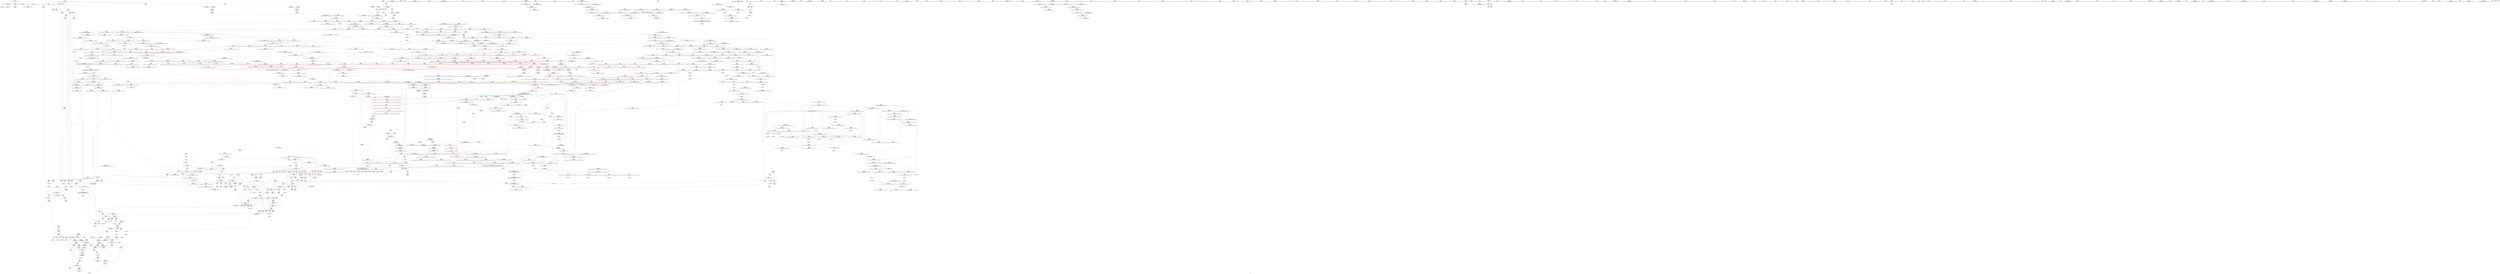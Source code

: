 digraph "SVFG" {
	label="SVFG";

	Node0x55f74bf00f90 [shape=record,color=grey,label="{NodeID: 0\nNullPtr}"];
	Node0x55f74bf00f90 -> Node0x55f74bf598f0[style=solid];
	Node0x55f74bf00f90 -> Node0x55f74bf75bf0[style=solid];
	Node0x55f74c01c6e0 [shape=record,color=yellow,style=double,label="{NodeID: 1882\n4V_4 = CSCHI(MR_4V_2)\npts\{17 \}\nCS[]|{<s0>28}}"];
	Node0x55f74c01c6e0:s0 -> Node0x55f74bfe8ae0[style=dashed,color=red];
	Node0x55f74bf60a30 [shape=record,color=blue,label="{NodeID: 775\n465\<--97\ni\<--\nmain\n}"];
	Node0x55f74bf60a30 -> Node0x55f74bfe08e0[style=dashed];
	Node0x55f74bf574e0 [shape=record,color=red,label="{NodeID: 443\n313\<--158\n\<--middle\n_Z5solvei\n}"];
	Node0x55f74bf574e0 -> Node0x55f74bf772e0[style=solid];
	Node0x55f74bf4ada0 [shape=record,color=green,label="{NodeID: 111\n651\<--652\nagg.tmp\<--agg.tmp_field_insensitive\n_ZSt22__final_insertion_sortIPxN9__gnu_cxx5__ops15_Iter_less_iterEEvT_S4_T0_\n}"];
	Node0x55f74c07e030 [shape=record,color=black,label="{NodeID: 1993\n1079 = PHI(968, )\n}"];
	Node0x55f74c07e030 -> Node0x55f74bf6f0f0[style=solid];
	Node0x55f74bf81d70 [shape=record,color=blue,label="{NodeID: 886\n1515\<--1514\n\<--\n_ZSt25__unguarded_linear_insertIPxN9__gnu_cxx5__ops14_Val_less_iterEEvT_T0_\n|{<s0>81|<s1>83}}"];
	Node0x55f74bf81d70:s0 -> Node0x55f74bfe3ae0[style=dashed,color=blue];
	Node0x55f74bf81d70:s1 -> Node0x55f74bfe62e0[style=dashed,color=blue];
	Node0x55f74bf6ced0 [shape=record,color=red,label="{NodeID: 554\n921\<--920\n\<--\n_ZNK9__gnu_cxx5__ops15_Iter_less_iterclIPxS3_EEbT_T0_\n}"];
	Node0x55f74bf6ced0 -> Node0x55f74bfa42c0[style=solid];
	Node0x55f74bfa1740 [shape=record,color=grey,label="{NodeID: 1329\n1614 = Binary(9, 1613, )\n}"];
	Node0x55f74bf4fcc0 [shape=record,color=green,label="{NodeID: 222\n1460\<--1461\n__result.addr\<--__result.addr_field_insensitive\n_ZSt13move_backwardIPxS0_ET0_T_S2_S1_\n}"];
	Node0x55f74bf4fcc0 -> Node0x55f74bf73ae0[style=solid];
	Node0x55f74bf4fcc0 -> Node0x55f74bf816f0[style=solid];
	Node0x55f74bf72900 [shape=record,color=red,label="{NodeID: 665\n1375\<--1354\n\<--__first.addr\n_ZSt16__insertion_sortIPxN9__gnu_cxx5__ops15_Iter_less_iterEEvT_S4_T0_\n}"];
	Node0x55f74bf72900 -> Node0x55f74bf5e740[style=solid];
	Node0x55f74bfec6e0 [shape=record,color=black,label="{NodeID: 1440\nMR_169V_2 = PHI(MR_169V_4, MR_169V_1, )\npts\{853 \}\n}"];
	Node0x55f74bf5da80 [shape=record,color=purple,label="{NodeID: 333\n478\<--31\n\<--.str.5\nmain\n}"];
	Node0x55f74beed980 [shape=record,color=green,label="{NodeID: 1\n7\<--1\n__dso_handle\<--dummyObj\nGlob }"];
	Node0x55f74bf60b00 [shape=record,color=blue,label="{NodeID: 776\n465\<--501\ni\<--inc\nmain\n}"];
	Node0x55f74bf60b00 -> Node0x55f74bfe08e0[style=dashed];
	Node0x55f74bf575b0 [shape=record,color=red,label="{NodeID: 444\n357\<--160\n\<--bound\n_Z5solvei\n}"];
	Node0x55f74bf575b0 -> Node0x55f74bf9d100[style=solid];
	Node0x55f74bf4ae70 [shape=record,color=green,label="{NodeID: 112\n653\<--654\nagg.tmp2\<--agg.tmp2_field_insensitive\n_ZSt22__final_insertion_sortIPxN9__gnu_cxx5__ops15_Iter_less_iterEEvT_S4_T0_\n}"];
	Node0x55f74c07e1a0 [shape=record,color=black,label="{NodeID: 1994\n1137 = PHI(1166, )\n}"];
	Node0x55f74c07e1a0 -> Node0x55f74bf9b5f0[style=solid];
	Node0x55f74bf81e40 [shape=record,color=blue,label="{NodeID: 887\n1528\<--1525\n__first.addr\<--__first\n_ZSt23__copy_move_backward_a2ILb1EPxS0_ET1_T0_S2_S1_\n}"];
	Node0x55f74bf81e40 -> Node0x55f74bf74570[style=dashed];
	Node0x55f74bf6cfa0 [shape=record,color=red,label="{NodeID: 555\n923\<--922\n\<--\n_ZNK9__gnu_cxx5__ops15_Iter_less_iterclIPxS3_EEbT_T0_\n}"];
	Node0x55f74bf6cfa0 -> Node0x55f74bfa42c0[style=solid];
	Node0x55f74bfa18c0 [shape=record,color=grey,label="{NodeID: 1330\n129 = Binary(128, 97, )\n}"];
	Node0x55f74bfa18c0 -> Node0x55f74bf76370[style=solid];
	Node0x55f74bf4fd90 [shape=record,color=green,label="{NodeID: 223\n1467\<--1468\n_ZSt12__miter_baseIPxET_S1_\<--_ZSt12__miter_baseIPxET_S1__field_insensitive\n}"];
	Node0x55f74bf729d0 [shape=record,color=red,label="{NodeID: 666\n1384\<--1354\n\<--__first.addr\n_ZSt16__insertion_sortIPxN9__gnu_cxx5__ops15_Iter_less_iterEEvT_S4_T0_\n|{<s0>76}}"];
	Node0x55f74bf729d0:s0 -> Node0x55f74c076140[style=solid,color=red];
	Node0x55f74bf5db50 [shape=record,color=purple,label="{NodeID: 334\n1659\<--34\nllvm.global_ctors_0\<--llvm.global_ctors\nGlob }"];
	Node0x55f74bf5db50 -> Node0x55f74bf759f0[style=solid];
	Node0x55f74bf475c0 [shape=record,color=green,label="{NodeID: 2\n9\<--1\n\<--dummyObj\nCan only get source location for instruction, argument, global var or function.|{<s0>47}}"];
	Node0x55f74bf475c0:s0 -> Node0x55f74c080c30[style=solid,color=red];
	Node0x55f74c01c9a0 [shape=record,color=yellow,style=double,label="{NodeID: 1884\n4V_2 = CSCHI(MR_4V_1)\npts\{17 \}\nCS[]|{<s0>31}}"];
	Node0x55f74c01c9a0:s0 -> Node0x55f74bfe62e0[style=dashed,color=red];
	Node0x55f74bf60bd0 [shape=record,color=blue,label="{NodeID: 777\n525\<--521\n__first.addr\<--__first\n_ZSt6__sortIPxN9__gnu_cxx5__ops15_Iter_less_iterEEvT_S4_T0_\n}"];
	Node0x55f74bf60bd0 -> Node0x55f74bf68d00[style=dashed];
	Node0x55f74bf60bd0 -> Node0x55f74bf68dd0[style=dashed];
	Node0x55f74bf60bd0 -> Node0x55f74bf68ea0[style=dashed];
	Node0x55f74bf60bd0 -> Node0x55f74bf68f70[style=dashed];
	Node0x55f74bf57680 [shape=record,color=red,label="{NodeID: 445\n367\<--162\n\<--score\n_Z5solvei\n}"];
	Node0x55f74bf57680 -> Node0x55f74bf9cc80[style=solid];
	Node0x55f74bf4af40 [shape=record,color=green,label="{NodeID: 113\n655\<--656\nagg.tmp3\<--agg.tmp3_field_insensitive\n_ZSt22__final_insertion_sortIPxN9__gnu_cxx5__ops15_Iter_less_iterEEvT_S4_T0_\n}"];
	Node0x55f74c07e2e0 [shape=record,color=black,label="{NodeID: 1995\n1146 = PHI(968, )\n}"];
	Node0x55f74c07e2e0 -> Node0x55f74bf6fec0[style=solid];
	Node0x55f74bf81f10 [shape=record,color=blue,label="{NodeID: 888\n1530\<--1526\n__last.addr\<--__last\n_ZSt23__copy_move_backward_a2ILb1EPxS0_ET1_T0_S2_S1_\n}"];
	Node0x55f74bf81f10 -> Node0x55f74bf74640[style=dashed];
	Node0x55f74bf6d070 [shape=record,color=red,label="{NodeID: 556\n951\<--931\n\<--__first.addr\n_ZSt10__pop_heapIPxN9__gnu_cxx5__ops15_Iter_less_iterEEvT_S4_S4_RT0_\n|{<s0>45}}"];
	Node0x55f74bf6d070:s0 -> Node0x55f74c0815f0[style=solid,color=red];
	Node0x55f74bfa1a40 [shape=record,color=grey,label="{NodeID: 1331\n961 = Binary(959, 960, )\n}"];
	Node0x55f74bfa1a40 -> Node0x55f74bfa15c0[style=solid];
	Node0x55f74bf4fe90 [shape=record,color=green,label="{NodeID: 224\n1473\<--1474\n_ZSt23__copy_move_backward_a2ILb1EPxS0_ET1_T0_S2_S1_\<--_ZSt23__copy_move_backward_a2ILb1EPxS0_ET1_T0_S2_S1__field_insensitive\n}"];
	Node0x55f74bf72aa0 [shape=record,color=red,label="{NodeID: 667\n1391\<--1354\n\<--__first.addr\n_ZSt16__insertion_sortIPxN9__gnu_cxx5__ops15_Iter_less_iterEEvT_S4_T0_\n|{<s0>78}}"];
	Node0x55f74bf72aa0:s0 -> Node0x55f74c078970[style=solid,color=red];
	Node0x55f74bf5dc50 [shape=record,color=purple,label="{NodeID: 335\n1660\<--34\nllvm.global_ctors_1\<--llvm.global_ctors\nGlob }"];
	Node0x55f74bf5dc50 -> Node0x55f74bf75af0[style=solid];
	Node0x55f74bf47650 [shape=record,color=green,label="{NodeID: 3\n12\<--1\n\<--dummyObj\nCan only get source location for instruction, argument, global var or function.}"];
	Node0x55f74bf60ca0 [shape=record,color=blue,label="{NodeID: 778\n527\<--522\n__last.addr\<--__last\n_ZSt6__sortIPxN9__gnu_cxx5__ops15_Iter_less_iterEEvT_S4_T0_\n}"];
	Node0x55f74bf60ca0 -> Node0x55f74bf69040[style=dashed];
	Node0x55f74bf60ca0 -> Node0x55f74bf69110[style=dashed];
	Node0x55f74bf60ca0 -> Node0x55f74bf691e0[style=dashed];
	Node0x55f74bf60ca0 -> Node0x55f74bf692b0[style=dashed];
	Node0x55f74bf57750 [shape=record,color=red,label="{NodeID: 446\n375\<--162\n\<--score\n_Z5solvei\n}"];
	Node0x55f74bf57750 -> Node0x55f74bf9de80[style=solid];
	Node0x55f74bf4b010 [shape=record,color=green,label="{NodeID: 114\n671\<--672\n_ZSt16__insertion_sortIPxN9__gnu_cxx5__ops15_Iter_less_iterEEvT_S4_T0_\<--_ZSt16__insertion_sortIPxN9__gnu_cxx5__ops15_Iter_less_iterEEvT_S4_T0__field_insensitive\n}"];
	Node0x55f74c07e420 [shape=record,color=black,label="{NodeID: 1996\n1159 = PHI(968, )\n}"];
	Node0x55f74c07e420 -> Node0x55f74bf6ff90[style=solid];
	Node0x55f74bf81fe0 [shape=record,color=blue,label="{NodeID: 889\n1532\<--1527\n__result.addr\<--__result\n_ZSt23__copy_move_backward_a2ILb1EPxS0_ET1_T0_S2_S1_\n}"];
	Node0x55f74bf81fe0 -> Node0x55f74bf74710[style=dashed];
	Node0x55f74bf6d140 [shape=record,color=red,label="{NodeID: 557\n956\<--931\n\<--__first.addr\n_ZSt10__pop_heapIPxN9__gnu_cxx5__ops15_Iter_less_iterEEvT_S4_S4_RT0_\n|{<s0>47}}"];
	Node0x55f74bf6d140:s0 -> Node0x55f74c080a20[style=solid,color=red];
	Node0x55f74bfa1bc0 [shape=record,color=grey,label="{NodeID: 1332\n96 = Binary(95, 97, )\n}"];
	Node0x55f74bfa1bc0 -> Node0x55f74bf76100[style=solid];
	Node0x55f74bf4ff90 [shape=record,color=green,label="{NodeID: 225\n1478\<--1479\n__comp\<--__comp_field_insensitive\n_ZSt25__unguarded_linear_insertIPxN9__gnu_cxx5__ops14_Val_less_iterEEvT_T0_\n|{<s0>88}}"];
	Node0x55f74bf4ff90:s0 -> Node0x55f74c0810b0[style=solid,color=red];
	Node0x55f74bf72b70 [shape=record,color=red,label="{NodeID: 668\n1400\<--1354\n\<--__first.addr\n_ZSt16__insertion_sortIPxN9__gnu_cxx5__ops15_Iter_less_iterEEvT_S4_T0_\n}"];
	Node0x55f74bf72b70 -> Node0x55f74bf81070[style=solid];
	Node0x55f74bf5dd50 [shape=record,color=purple,label="{NodeID: 336\n1661\<--34\nllvm.global_ctors_2\<--llvm.global_ctors\nGlob }"];
	Node0x55f74bf5dd50 -> Node0x55f74bf75bf0[style=solid];
	Node0x55f74bf47900 [shape=record,color=green,label="{NodeID: 4\n18\<--1\n_ZSt3cin\<--dummyObj\nGlob }"];
	Node0x55f74bf60d70 [shape=record,color=blue,label="{NodeID: 779\n572\<--567\n__first.addr\<--__first\n_ZSt16__introsort_loopIPxlN9__gnu_cxx5__ops15_Iter_less_iterEEvT_S4_T0_T1_\n}"];
	Node0x55f74bf60d70 -> Node0x55f74bf69380[style=dashed];
	Node0x55f74bf60d70 -> Node0x55f74bf69450[style=dashed];
	Node0x55f74bf60d70 -> Node0x55f74bf69520[style=dashed];
	Node0x55f74bf57820 [shape=record,color=red,label="{NodeID: 447\n349\<--164\n\<--j65\n_Z5solvei\n}"];
	Node0x55f74bf57820 -> Node0x55f74bfa30c0[style=solid];
	Node0x55f74bf503c0 [shape=record,color=green,label="{NodeID: 115\n677\<--678\n_ZSt26__unguarded_insertion_sortIPxN9__gnu_cxx5__ops15_Iter_less_iterEEvT_S4_T0_\<--_ZSt26__unguarded_insertion_sortIPxN9__gnu_cxx5__ops15_Iter_less_iterEEvT_S4_T0__field_insensitive\n}"];
	Node0x55f74c07e560 [shape=record,color=black,label="{NodeID: 1997\n1207 = PHI(906, )\n}"];
	Node0x55f74bf820b0 [shape=record,color=blue,label="{NodeID: 890\n1551\<--1550\n__it.addr\<--__it\n_ZSt12__miter_baseIPxET_S1_\n}"];
	Node0x55f74bf820b0 -> Node0x55f74bf747e0[style=dashed];
	Node0x55f74bf6d210 [shape=record,color=red,label="{NodeID: 558\n958\<--931\n\<--__first.addr\n_ZSt10__pop_heapIPxN9__gnu_cxx5__ops15_Iter_less_iterEEvT_S4_S4_RT0_\n}"];
	Node0x55f74bf6d210 -> Node0x55f74bf5bd40[style=solid];
	Node0x55f74bfa1d40 [shape=record,color=grey,label="{NodeID: 1333\n92 = Binary(91, 90, )\n}"];
	Node0x55f74bfa1d40 -> Node0x55f74bf76030[style=solid];
	Node0x55f74bf50060 [shape=record,color=green,label="{NodeID: 226\n1480\<--1481\n__last.addr\<--__last.addr_field_insensitive\n_ZSt25__unguarded_linear_insertIPxN9__gnu_cxx5__ops14_Val_less_iterEEvT_T0_\n}"];
	Node0x55f74bf50060 -> Node0x55f74bf73bb0[style=solid];
	Node0x55f74bf50060 -> Node0x55f74bf73c80[style=solid];
	Node0x55f74bf50060 -> Node0x55f74bf73d50[style=solid];
	Node0x55f74bf50060 -> Node0x55f74bf73e20[style=solid];
	Node0x55f74bf50060 -> Node0x55f74bf817c0[style=solid];
	Node0x55f74bf50060 -> Node0x55f74bf81bd0[style=solid];
	Node0x55f74bf72c40 [shape=record,color=red,label="{NodeID: 669\n1371\<--1356\n\<--__last.addr\n_ZSt16__insertion_sortIPxN9__gnu_cxx5__ops15_Iter_less_iterEEvT_S4_T0_\n}"];
	Node0x55f74bf72c40 -> Node0x55f74bfa3540[style=solid];
	Node0x55f74bf5de50 [shape=record,color=purple,label="{NodeID: 337\n669\<--668\nadd.ptr\<--\n_ZSt22__final_insertion_sortIPxN9__gnu_cxx5__ops15_Iter_less_iterEEvT_S4_T0_\n|{<s0>30}}"];
	Node0x55f74bf5de50:s0 -> Node0x55f74c0825c0[style=solid,color=red];
	Node0x55f74bf47990 [shape=record,color=green,label="{NodeID: 5\n19\<--1\n.str\<--dummyObj\nGlob }"];
	Node0x55f74c01cdc0 [shape=record,color=yellow,style=double,label="{NodeID: 1887\n4V_2 = CSCHI(MR_4V_1)\npts\{17 \}\nCS[]|{<s0>34}}"];
	Node0x55f74c01cdc0:s0 -> Node0x55f74bff57e0[style=dashed,color=red];
	Node0x55f74bf60e40 [shape=record,color=blue,label="{NodeID: 780\n574\<--568\n__last.addr\<--__last\n_ZSt16__introsort_loopIPxlN9__gnu_cxx5__ops15_Iter_less_iterEEvT_S4_T0_T1_\n}"];
	Node0x55f74bf60e40 -> Node0x55f74bfe8fe0[style=dashed];
	Node0x55f74bf578f0 [shape=record,color=red,label="{NodeID: 448\n358\<--164\n\<--j65\n_Z5solvei\n}"];
	Node0x55f74bf578f0 -> Node0x55f74bf5a820[style=solid];
	Node0x55f74bf504c0 [shape=record,color=green,label="{NodeID: 116\n689\<--690\n__comp\<--__comp_field_insensitive\n_ZSt14__partial_sortIPxN9__gnu_cxx5__ops15_Iter_less_iterEEvT_S4_S4_T0_\n|{<s0>34}}"];
	Node0x55f74bf504c0:s0 -> Node0x55f74c07f960[style=solid,color=red];
	Node0x55f74c07e670 [shape=record,color=black,label="{NodeID: 1998\n1211 = PHI(906, )\n}"];
	Node0x55f74bf82180 [shape=record,color=blue,label="{NodeID: 891\n1560\<--1557\n__first.addr\<--__first\n_ZSt22__copy_move_backward_aILb1EPxS0_ET1_T0_S2_S1_\n}"];
	Node0x55f74bf82180 -> Node0x55f74bf748b0[style=dashed];
	Node0x55f74bf6d2e0 [shape=record,color=red,label="{NodeID: 559\n957\<--933\n\<--__last.addr\n_ZSt10__pop_heapIPxN9__gnu_cxx5__ops15_Iter_less_iterEEvT_S4_S4_RT0_\n}"];
	Node0x55f74bf6d2e0 -> Node0x55f74bf5bc70[style=solid];
	Node0x55f74bfa1ec0 [shape=record,color=grey,label="{NodeID: 1334\n737 = Binary(736, 547, )\n}"];
	Node0x55f74bfa1ec0 -> Node0x55f74bfa21c0[style=solid];
	Node0x55f74bf50130 [shape=record,color=green,label="{NodeID: 227\n1482\<--1483\n__val\<--__val_field_insensitive\n_ZSt25__unguarded_linear_insertIPxN9__gnu_cxx5__ops14_Val_less_iterEEvT_T0_\n|{|<s1>88|<s2>90}}"];
	Node0x55f74bf50130 -> Node0x55f74bf81890[style=solid];
	Node0x55f74bf50130:s1 -> Node0x55f74c0811c0[style=solid,color=red];
	Node0x55f74bf50130:s2 -> Node0x55f74c0815f0[style=solid,color=red];
	Node0x55f74bf72d10 [shape=record,color=red,label="{NodeID: 670\n1380\<--1356\n\<--__last.addr\n_ZSt16__insertion_sortIPxN9__gnu_cxx5__ops15_Iter_less_iterEEvT_S4_T0_\n}"];
	Node0x55f74bf72d10 -> Node0x55f74bfa4d40[style=solid];
	Node0x55f74bf5df20 [shape=record,color=purple,label="{NodeID: 338\n674\<--673\nadd.ptr1\<--\n_ZSt22__final_insertion_sortIPxN9__gnu_cxx5__ops15_Iter_less_iterEEvT_S4_T0_\n|{<s0>31}}"];
	Node0x55f74bf5df20:s0 -> Node0x55f74c0764c0[style=solid,color=red];
	Node0x55f74bf47a20 [shape=record,color=green,label="{NodeID: 6\n21\<--1\n.str.1\<--dummyObj\nGlob }"];
	Node0x55f74c01cf20 [shape=record,color=yellow,style=double,label="{NodeID: 1888\n4V_3 = CSCHI(MR_4V_2)\npts\{17 \}\nCS[]|{<s0>26}}"];
	Node0x55f74c01cf20:s0 -> Node0x55f74bff66e0[style=dashed,color=blue];
	Node0x55f74bf60f10 [shape=record,color=blue,label="{NodeID: 781\n576\<--569\n__depth_limit.addr\<--__depth_limit\n_ZSt16__introsort_loopIPxlN9__gnu_cxx5__ops15_Iter_less_iterEEvT_S4_T0_T1_\n}"];
	Node0x55f74bf60f10 -> Node0x55f74bfe94e0[style=dashed];
	Node0x55f74bf579c0 [shape=record,color=red,label="{NodeID: 449\n371\<--164\n\<--j65\n_Z5solvei\n}"];
	Node0x55f74bf579c0 -> Node0x55f74bf9e000[style=solid];
	Node0x55f74bf50590 [shape=record,color=green,label="{NodeID: 117\n691\<--692\n__first.addr\<--__first.addr_field_insensitive\n_ZSt14__partial_sortIPxN9__gnu_cxx5__ops15_Iter_less_iterEEvT_S4_S4_T0_\n}"];
	Node0x55f74bf50590 -> Node0x55f74bf6a560[style=solid];
	Node0x55f74bf50590 -> Node0x55f74bf6a630[style=solid];
	Node0x55f74bf50590 -> Node0x55f74bf614c0[style=solid];
	Node0x55f74c07e780 [shape=record,color=black,label="{NodeID: 1999\n1221 = PHI(906, )\n}"];
	Node0x55f74bf82250 [shape=record,color=blue,label="{NodeID: 892\n1562\<--1558\n__last.addr\<--__last\n_ZSt22__copy_move_backward_aILb1EPxS0_ET1_T0_S2_S1_\n}"];
	Node0x55f74bf82250 -> Node0x55f74bf74980[style=dashed];
	Node0x55f74bf6d3b0 [shape=record,color=red,label="{NodeID: 560\n947\<--935\n\<--__result.addr\n_ZSt10__pop_heapIPxN9__gnu_cxx5__ops15_Iter_less_iterEEvT_S4_S4_RT0_\n|{<s0>44}}"];
	Node0x55f74bf6d3b0:s0 -> Node0x55f74c0815f0[style=solid,color=red];
	Node0x55f74bfa2040 [shape=record,color=grey,label="{NodeID: 1335\n1607 = Binary(1606, 547, )\n}"];
	Node0x55f74bfa2040 -> Node0x55f74bf82800[style=solid];
	Node0x55f74bf50200 [shape=record,color=green,label="{NodeID: 228\n1484\<--1485\n__next\<--__next_field_insensitive\n_ZSt25__unguarded_linear_insertIPxN9__gnu_cxx5__ops14_Val_less_iterEEvT_T0_\n}"];
	Node0x55f74bf50200 -> Node0x55f74bf73ef0[style=solid];
	Node0x55f74bf50200 -> Node0x55f74bf73fc0[style=solid];
	Node0x55f74bf50200 -> Node0x55f74bf74090[style=solid];
	Node0x55f74bf50200 -> Node0x55f74bf74160[style=solid];
	Node0x55f74bf50200 -> Node0x55f74bf74230[style=solid];
	Node0x55f74bf50200 -> Node0x55f74bf81960[style=solid];
	Node0x55f74bf50200 -> Node0x55f74bf81a30[style=solid];
	Node0x55f74bf50200 -> Node0x55f74bf81ca0[style=solid];
	Node0x55f74bf72de0 [shape=record,color=red,label="{NodeID: 671\n1379\<--1358\n\<--__i\n_ZSt16__insertion_sortIPxN9__gnu_cxx5__ops15_Iter_less_iterEEvT_S4_T0_\n}"];
	Node0x55f74bf72de0 -> Node0x55f74bfa4d40[style=solid];
	Node0x55f74bf5dff0 [shape=record,color=purple,label="{NodeID: 339\n743\<--742\nadd.ptr1\<--\n_ZSt27__unguarded_partition_pivotIPxN9__gnu_cxx5__ops15_Iter_less_iterEET_S4_S4_T0_\n|{<s0>35}}"];
	Node0x55f74bf5dff0:s0 -> Node0x55f74c07fbe0[style=solid,color=red];
	Node0x55f74bf47ab0 [shape=record,color=green,label="{NodeID: 7\n23\<--1\n.str.2\<--dummyObj\nGlob }"];
	Node0x55f74c01d080 [shape=record,color=yellow,style=double,label="{NodeID: 1889\n4V_2 = CSCHI(MR_4V_1)\npts\{17 \}\nCS[]|{<s0>36}}"];
	Node0x55f74c01d080:s0 -> Node0x55f74bfd94f0[style=dashed,color=red];
	Node0x55f74bf60fe0 [shape=record,color=blue,label="{NodeID: 782\n576\<--610\n__depth_limit.addr\<--dec\n_ZSt16__introsort_loopIPxlN9__gnu_cxx5__ops15_Iter_less_iterEEvT_S4_T0_T1_\n}"];
	Node0x55f74bf60fe0 -> Node0x55f74bf69ba0[style=dashed];
	Node0x55f74bf60fe0 -> Node0x55f74bfe94e0[style=dashed];
	Node0x55f74bf57a90 [shape=record,color=red,label="{NodeID: 450\n225\<--224\n\<--arrayidx11\n_Z5solvei\n}"];
	Node0x55f74bf57a90 -> Node0x55f74bf9f380[style=solid];
	Node0x55f74bf50660 [shape=record,color=green,label="{NodeID: 118\n693\<--694\n__middle.addr\<--__middle.addr_field_insensitive\n_ZSt14__partial_sortIPxN9__gnu_cxx5__ops15_Iter_less_iterEEvT_S4_S4_T0_\n}"];
	Node0x55f74bf50660 -> Node0x55f74bf6a700[style=solid];
	Node0x55f74bf50660 -> Node0x55f74bf6a7d0[style=solid];
	Node0x55f74bf50660 -> Node0x55f74bf61590[style=solid];
	Node0x55f74c07e890 [shape=record,color=black,label="{NodeID: 2000\n1235 = PHI(906, )\n}"];
	Node0x55f74bf82320 [shape=record,color=blue,label="{NodeID: 893\n1564\<--1559\n__result.addr\<--__result\n_ZSt22__copy_move_backward_aILb1EPxS0_ET1_T0_S2_S1_\n}"];
	Node0x55f74bf82320 -> Node0x55f74bf74a50[style=dashed];
	Node0x55f74bf6d480 [shape=record,color=red,label="{NodeID: 561\n954\<--935\n\<--__result.addr\n_ZSt10__pop_heapIPxN9__gnu_cxx5__ops15_Iter_less_iterEEvT_S4_S4_RT0_\n}"];
	Node0x55f74bf6d480 -> Node0x55f74bf62d20[style=solid];
	Node0x55f74bfa21c0 [shape=record,color=grey,label="{NodeID: 1336\n738 = Binary(737, 302, )\n}"];
	Node0x55f74bf502d0 [shape=record,color=green,label="{NodeID: 229\n1499\<--1500\n_ZNK9__gnu_cxx5__ops14_Val_less_iterclIxPxEEbRT_T0_\<--_ZNK9__gnu_cxx5__ops14_Val_less_iterclIxPxEEbRT_T0__field_insensitive\n}"];
	Node0x55f74bf72eb0 [shape=record,color=red,label="{NodeID: 672\n1383\<--1358\n\<--__i\n_ZSt16__insertion_sortIPxN9__gnu_cxx5__ops15_Iter_less_iterEEvT_S4_T0_\n|{<s0>76}}"];
	Node0x55f74bf72eb0:s0 -> Node0x55f74c075dc0[style=solid,color=red];
	Node0x55f74bf5e0c0 [shape=record,color=purple,label="{NodeID: 340\n746\<--745\nadd.ptr2\<--\n_ZSt27__unguarded_partition_pivotIPxN9__gnu_cxx5__ops15_Iter_less_iterEET_S4_S4_T0_\n|{<s0>35}}"];
	Node0x55f74bf5e0c0:s0 -> Node0x55f74c07fe60[style=solid,color=red];
	Node0x55f74bf482f0 [shape=record,color=green,label="{NodeID: 8\n25\<--1\nstdin\<--dummyObj\nGlob }"];
	Node0x55f74c01d1e0 [shape=record,color=yellow,style=double,label="{NodeID: 1890\n4V_3 = CSCHI(MR_4V_2)\npts\{17 \}\nCS[]|{<s0>27}}"];
	Node0x55f74c01d1e0:s0 -> Node0x55f74c01c6e0[style=dashed,color=blue];
	Node0x55f74bf610b0 [shape=record,color=blue,label="{NodeID: 783\n580\<--615\n__cut\<--call\n_ZSt16__introsort_loopIPxlN9__gnu_cxx5__ops15_Iter_less_iterEEvT_S4_T0_T1_\n}"];
	Node0x55f74bf610b0 -> Node0x55f74bf69c70[style=dashed];
	Node0x55f74bf610b0 -> Node0x55f74bf69d40[style=dashed];
	Node0x55f74bf610b0 -> Node0x55f74bfe99e0[style=dashed];
	Node0x55f74bf57b60 [shape=record,color=red,label="{NodeID: 451\n229\<--228\n\<--arrayidx13\n_Z5solvei\n}"];
	Node0x55f74bf57b60 -> Node0x55f74bf9f380[style=solid];
	Node0x55f74bf50730 [shape=record,color=green,label="{NodeID: 119\n695\<--696\n__last.addr\<--__last.addr_field_insensitive\n_ZSt14__partial_sortIPxN9__gnu_cxx5__ops15_Iter_less_iterEEvT_S4_S4_T0_\n}"];
	Node0x55f74bf50730 -> Node0x55f74bf6a8a0[style=solid];
	Node0x55f74bf50730 -> Node0x55f74bf61660[style=solid];
	Node0x55f74c07e9d0 [shape=record,color=black,label="{NodeID: 2001\n1243 = PHI(906, )\n}"];
	Node0x55f74bf823f0 [shape=record,color=blue,label="{NodeID: 894\n1566\<--1572\n__simple\<--\n_ZSt22__copy_move_backward_aILb1EPxS0_ET1_T0_S2_S1_\n}"];
	Node0x55f74bf6d550 [shape=record,color=red,label="{NodeID: 562\n965\<--937\n\<--__comp.addr\n_ZSt10__pop_heapIPxN9__gnu_cxx5__ops15_Iter_less_iterEEvT_S4_S4_RT0_\n}"];
	Node0x55f74bfa2340 [shape=record,color=grey,label="{NodeID: 1337\n1606 = Binary(1604, 1605, )\n}"];
	Node0x55f74bfa2340 -> Node0x55f74bfa2040[style=solid];
	Node0x55f74bf58550 [shape=record,color=green,label="{NodeID: 230\n1519\<--1520\nretval\<--retval_field_insensitive\n_ZN9__gnu_cxx5__ops15__val_comp_iterENS0_15_Iter_less_iterE\n}"];
	Node0x55f74bf72f80 [shape=record,color=red,label="{NodeID: 673\n1387\<--1358\n\<--__i\n_ZSt16__insertion_sortIPxN9__gnu_cxx5__ops15_Iter_less_iterEEvT_S4_T0_\n|{<s0>77}}"];
	Node0x55f74bf72f80:s0 -> Node0x55f74c0815f0[style=solid,color=red];
	Node0x55f74bf5e190 [shape=record,color=purple,label="{NodeID: 341\n751\<--750\nadd.ptr3\<--\n_ZSt27__unguarded_partition_pivotIPxN9__gnu_cxx5__ops15_Iter_less_iterEET_S4_S4_T0_\n|{<s0>36}}"];
	Node0x55f74bf5e190:s0 -> Node0x55f74c0806c0[style=solid,color=red];
	Node0x55f74bf48380 [shape=record,color=green,label="{NodeID: 9\n26\<--1\n.str.3\<--dummyObj\nGlob }"];
	Node0x55f74bf61180 [shape=record,color=blue,label="{NodeID: 784\n574\<--623\n__last.addr\<--\n_ZSt16__introsort_loopIPxlN9__gnu_cxx5__ops15_Iter_less_iterEEvT_S4_T0_T1_\n}"];
	Node0x55f74bf61180 -> Node0x55f74bfe8fe0[style=dashed];
	Node0x55f74bf57c30 [shape=record,color=red,label="{NodeID: 452\n249\<--248\n\<--arrayidx23\n_Z5solvei\n}"];
	Node0x55f74bf57c30 -> Node0x55f74bfa3840[style=solid];
	Node0x55f74bf50800 [shape=record,color=green,label="{NodeID: 120\n697\<--698\nagg.tmp\<--agg.tmp_field_insensitive\n_ZSt14__partial_sortIPxN9__gnu_cxx5__ops15_Iter_less_iterEEvT_S4_S4_T0_\n}"];
	Node0x55f74c07eb10 [shape=record,color=black,label="{NodeID: 2002\n1275 = PHI(906, )\n}"];
	Node0x55f74bf824c0 [shape=record,color=blue,label="{NodeID: 895\n1582\<--1581\n__it.addr\<--__it\n_ZSt12__niter_baseIPxET_S1_\n}"];
	Node0x55f74bf824c0 -> Node0x55f74bf74b20[style=dashed];
	Node0x55f74bf6d620 [shape=record,color=red,label="{NodeID: 563\n949\<--948\n\<--call\n_ZSt10__pop_heapIPxN9__gnu_cxx5__ops15_Iter_less_iterEEvT_S4_S4_RT0_\n}"];
	Node0x55f74bf6d620 -> Node0x55f74bf62c50[style=solid];
	Node0x55f74bfa24c0 [shape=record,color=grey,label="{NodeID: 1338\n736 = Binary(734, 735, )\n}"];
	Node0x55f74bfa24c0 -> Node0x55f74bfa1ec0[style=solid];
	Node0x55f74bf58620 [shape=record,color=green,label="{NodeID: 231\n1521\<--1522\n\<--field_insensitive\n_ZN9__gnu_cxx5__ops15__val_comp_iterENS0_15_Iter_less_iterE\n}"];
	Node0x55f74bf73050 [shape=record,color=red,label="{NodeID: 674\n1392\<--1358\n\<--__i\n_ZSt16__insertion_sortIPxN9__gnu_cxx5__ops15_Iter_less_iterEEvT_S4_T0_\n|{<s0>78}}"];
	Node0x55f74bf73050:s0 -> Node0x55f74c078ab0[style=solid,color=red];
	Node0x55f74bf5e260 [shape=record,color=purple,label="{NodeID: 342\n802\<--801\nincdec.ptr\<--\n_ZSt13__heap_selectIPxN9__gnu_cxx5__ops15_Iter_less_iterEEvT_S4_S4_T0_\n}"];
	Node0x55f74bf5e260 -> Node0x55f74bf61ce0[style=solid];
	Node0x55f74bf48410 [shape=record,color=green,label="{NodeID: 10\n28\<--1\n.str.4\<--dummyObj\nGlob }"];
	Node0x55f74bf61250 [shape=record,color=blue,label="{NodeID: 785\n629\<--628\n__n.addr\<--__n\n_ZSt4__lgl\n}"];
	Node0x55f74bf61250 -> Node0x55f74bf69e10[style=dashed];
	Node0x55f74bf79300 [shape=record,color=yellow,style=double,label="{NodeID: 1560\n4V_1 = ENCHI(MR_4V_0)\npts\{17 \}\nFun[_ZSt22__copy_move_backward_aILb1EPxS0_ET1_T0_S2_S1_]|{<s0>95|<s1>95|<s2>95}}"];
	Node0x55f74bf79300:s0 -> Node0x55f74bf75750[style=dashed,color=red];
	Node0x55f74bf79300:s1 -> Node0x55f74bf828d0[style=dashed,color=red];
	Node0x55f74bf79300:s2 -> Node0x55f74bfe67e0[style=dashed,color=red];
	Node0x55f74bf57d00 [shape=record,color=red,label="{NodeID: 453\n254\<--253\n\<--arrayidx26\n_Z5solvei\n}"];
	Node0x55f74bf57d00 -> Node0x55f74bf9ac60[style=solid];
	Node0x55f74bf508d0 [shape=record,color=green,label="{NodeID: 121\n706\<--707\n_ZSt13__heap_selectIPxN9__gnu_cxx5__ops15_Iter_less_iterEEvT_S4_S4_T0_\<--_ZSt13__heap_selectIPxN9__gnu_cxx5__ops15_Iter_less_iterEEvT_S4_S4_T0__field_insensitive\n}"];
	Node0x55f74c07ec50 [shape=record,color=black,label="{NodeID: 2003\n1287 = PHI(906, )\n}"];
	Node0x55f74bf82590 [shape=record,color=blue,label="{NodeID: 896\n1591\<--1588\n__first.addr\<--__first\n_ZNSt20__copy_move_backwardILb1ELb1ESt26random_access_iterator_tagE13__copy_move_bIxEEPT_PKS3_S6_S4_\n}"];
	Node0x55f74bf82590 -> Node0x55f74bf74bf0[style=dashed];
	Node0x55f74bf82590 -> Node0x55f74bf74cc0[style=dashed];
	Node0x55f74bf6d6f0 [shape=record,color=red,label="{NodeID: 564\n953\<--952\n\<--call1\n_ZSt10__pop_heapIPxN9__gnu_cxx5__ops15_Iter_less_iterEEvT_S4_S4_RT0_\n}"];
	Node0x55f74bf6d6f0 -> Node0x55f74bf62d20[style=solid];
	Node0x55f74bfa2640 [shape=record,color=grey,label="{NodeID: 1339\n112 = Binary(111, 113, )\n}"];
	Node0x55f74bfa2640 -> Node0x55f74bfa5c40[style=solid];
	Node0x55f74bf586f0 [shape=record,color=green,label="{NodeID: 232\n1528\<--1529\n__first.addr\<--__first.addr_field_insensitive\n_ZSt23__copy_move_backward_a2ILb1EPxS0_ET1_T0_S2_S1_\n}"];
	Node0x55f74bf586f0 -> Node0x55f74bf74570[style=solid];
	Node0x55f74bf586f0 -> Node0x55f74bf81e40[style=solid];
	Node0x55f74bf73120 [shape=record,color=red,label="{NodeID: 675\n1393\<--1358\n\<--__i\n_ZSt16__insertion_sortIPxN9__gnu_cxx5__ops15_Iter_less_iterEEvT_S4_T0_\n}"];
	Node0x55f74bf73120 -> Node0x55f74bf5e810[style=solid];
	Node0x55f74bfef8e0 [shape=record,color=black,label="{NodeID: 1450\nMR_204V_3 = PHI(MR_204V_4, MR_204V_2, )\npts\{1110 \}\n}"];
	Node0x55f74bfef8e0 -> Node0x55f74bf6f770[style=dashed];
	Node0x55f74bfef8e0 -> Node0x55f74bf6f840[style=dashed];
	Node0x55f74bfef8e0 -> Node0x55f74bf6f9e0[style=dashed];
	Node0x55f74bfef8e0 -> Node0x55f74bf640a0[style=dashed];
	Node0x55f74bf5e330 [shape=record,color=purple,label="{NodeID: 343\n829\<--828\nincdec.ptr\<--\n_ZSt11__sort_heapIPxN9__gnu_cxx5__ops15_Iter_less_iterEEvT_S4_RT0_\n}"];
	Node0x55f74bf5e330 -> Node0x55f74bf62020[style=solid];
	Node0x55f74bf48510 [shape=record,color=green,label="{NodeID: 11\n30\<--1\nstdout\<--dummyObj\nGlob }"];
	Node0x55f74bf61320 [shape=record,color=blue,label="{NodeID: 786\n647\<--643\n__first.addr\<--__first\n_ZSt22__final_insertion_sortIPxN9__gnu_cxx5__ops15_Iter_less_iterEEvT_S4_T0_\n}"];
	Node0x55f74bf61320 -> Node0x55f74bf69ee0[style=dashed];
	Node0x55f74bf61320 -> Node0x55f74bf69fb0[style=dashed];
	Node0x55f74bf61320 -> Node0x55f74bf6a080[style=dashed];
	Node0x55f74bf61320 -> Node0x55f74bf6a150[style=dashed];
	Node0x55f74bf61320 -> Node0x55f74bf6a220[style=dashed];
	Node0x55f74bf57dd0 [shape=record,color=red,label="{NodeID: 454\n262\<--261\n\<--arrayidx31\n_Z5solvei\n}"];
	Node0x55f74bf57dd0 -> Node0x55f74bfa0e40[style=solid];
	Node0x55f74bf509d0 [shape=record,color=green,label="{NodeID: 122\n711\<--712\n_ZSt11__sort_heapIPxN9__gnu_cxx5__ops15_Iter_less_iterEEvT_S4_RT0_\<--_ZSt11__sort_heapIPxN9__gnu_cxx5__ops15_Iter_less_iterEEvT_S4_RT0__field_insensitive\n}"];
	Node0x55f74c07ed90 [shape=record,color=black,label="{NodeID: 2004\n1333 = PHI(968, )\n}"];
	Node0x55f74c07ed90 -> Node0x55f74bf725c0[style=solid];
	Node0x55f74bf82660 [shape=record,color=blue,label="{NodeID: 897\n1593\<--1589\n__last.addr\<--__last\n_ZNSt20__copy_move_backwardILb1ELb1ESt26random_access_iterator_tagE13__copy_move_bIxEEPT_PKS3_S6_S4_\n}"];
	Node0x55f74bf82660 -> Node0x55f74bf74d90[style=dashed];
	Node0x55f74bf6d7c0 [shape=record,color=red,label="{NodeID: 565\n964\<--963\n\<--call2\n_ZSt10__pop_heapIPxN9__gnu_cxx5__ops15_Iter_less_iterEEvT_S4_S4_RT0_\n|{<s0>47}}"];
	Node0x55f74bf6d7c0:s0 -> Node0x55f74c080f30[style=solid,color=red];
	Node0x55f74bfa27c0 [shape=record,color=grey,label="{NodeID: 1340\n117 = Binary(116, 113, )\n}"];
	Node0x55f74bfa27c0 -> Node0x55f74bfa2940[style=solid];
	Node0x55f74bf587c0 [shape=record,color=green,label="{NodeID: 233\n1530\<--1531\n__last.addr\<--__last.addr_field_insensitive\n_ZSt23__copy_move_backward_a2ILb1EPxS0_ET1_T0_S2_S1_\n}"];
	Node0x55f74bf587c0 -> Node0x55f74bf74640[style=solid];
	Node0x55f74bf587c0 -> Node0x55f74bf81f10[style=solid];
	Node0x55f74bf731f0 [shape=record,color=red,label="{NodeID: 676\n1403\<--1358\n\<--__i\n_ZSt16__insertion_sortIPxN9__gnu_cxx5__ops15_Iter_less_iterEEvT_S4_T0_\n|{<s0>81}}"];
	Node0x55f74bf731f0:s0 -> Node0x55f74c0813e0[style=solid,color=red];
	Node0x55f74bfefde0 [shape=record,color=black,label="{NodeID: 1451\nMR_4V_2 = PHI(MR_4V_3, MR_4V_1, )\npts\{17 \}\n|{|<s4>55}}"];
	Node0x55f74bfefde0 -> Node0x55f74bf6fec0[style=dashed];
	Node0x55f74bfefde0 -> Node0x55f74bf6ff90[style=dashed];
	Node0x55f74bfefde0 -> Node0x55f74bf63fd0[style=dashed];
	Node0x55f74bfefde0 -> Node0x55f74bf64240[style=dashed];
	Node0x55f74bfefde0:s4 -> Node0x55f74bfde2c0[style=dashed,color=red];
	Node0x55f74bf5e400 [shape=record,color=purple,label="{NodeID: 344\n1278\<--1277\nincdec.ptr\<--\n_ZSt21__unguarded_partitionIPxN9__gnu_cxx5__ops15_Iter_less_iterEET_S4_S4_S4_T0_\n}"];
	Node0x55f74bf5e400 -> Node0x55f74bf80440[style=solid];
	Node0x55f74bf48610 [shape=record,color=green,label="{NodeID: 12\n31\<--1\n.str.5\<--dummyObj\nGlob }"];
	Node0x55f74c01d760 [shape=record,color=yellow,style=double,label="{NodeID: 1894\n4V_3 = CSCHI(MR_4V_2)\npts\{17 \}\nCS[]|{<s0>39|<s1>40}}"];
	Node0x55f74c01d760:s0 -> Node0x55f74bfe53e0[style=dashed,color=blue];
	Node0x55f74c01d760:s1 -> Node0x55f74bff57e0[style=dashed,color=blue];
	Node0x55f74bf613f0 [shape=record,color=blue,label="{NodeID: 787\n649\<--644\n__last.addr\<--__last\n_ZSt22__final_insertion_sortIPxN9__gnu_cxx5__ops15_Iter_less_iterEEvT_S4_T0_\n}"];
	Node0x55f74bf613f0 -> Node0x55f74bf6a2f0[style=dashed];
	Node0x55f74bf613f0 -> Node0x55f74bf6a3c0[style=dashed];
	Node0x55f74bf613f0 -> Node0x55f74bf6a490[style=dashed];
	Node0x55f74bf57ea0 [shape=record,color=red,label="{NodeID: 455\n267\<--266\n\<--arrayidx34\n_Z5solvei\n}"];
	Node0x55f74bf57ea0 -> Node0x55f74bfa1140[style=solid];
	Node0x55f74bf50ad0 [shape=record,color=green,label="{NodeID: 123\n717\<--718\n__comp\<--__comp_field_insensitive\n_ZSt27__unguarded_partition_pivotIPxN9__gnu_cxx5__ops15_Iter_less_iterEET_S4_S4_T0_\n}"];
	Node0x55f74c07ef60 [shape=record,color=black,label="{NodeID: 2005\n1337 = PHI(968, )\n}"];
	Node0x55f74c07ef60 -> Node0x55f74bf72690[style=solid];
	Node0x55f74bf82730 [shape=record,color=blue,label="{NodeID: 898\n1595\<--1590\n__result.addr\<--__result\n_ZNSt20__copy_move_backwardILb1ELb1ESt26random_access_iterator_tagE13__copy_move_bIxEEPT_PKS3_S6_S4_\n}"];
	Node0x55f74bf82730 -> Node0x55f74bf74e60[style=dashed];
	Node0x55f74bf82730 -> Node0x55f74bf74f30[style=dashed];
	Node0x55f74bf6d890 [shape=record,color=red,label="{NodeID: 566\n973\<--970\n\<--__t.addr\n_ZSt4moveIRxEONSt16remove_referenceIT_E4typeEOS2_\n}"];
	Node0x55f74bf6d890 -> Node0x55f74bf5be10[style=solid];
	Node0x55f74bfa2940 [shape=record,color=grey,label="{NodeID: 1341\n122 = Binary(117, 121, )\n}"];
	Node0x55f74bfa2940 -> Node0x55f74bfa12c0[style=solid];
	Node0x55f74bf58890 [shape=record,color=green,label="{NodeID: 234\n1532\<--1533\n__result.addr\<--__result.addr_field_insensitive\n_ZSt23__copy_move_backward_a2ILb1EPxS0_ET1_T0_S2_S1_\n}"];
	Node0x55f74bf58890 -> Node0x55f74bf74710[style=solid];
	Node0x55f74bf58890 -> Node0x55f74bf81fe0[style=solid];
	Node0x55f74bf732c0 [shape=record,color=red,label="{NodeID: 677\n1412\<--1358\n\<--__i\n_ZSt16__insertion_sortIPxN9__gnu_cxx5__ops15_Iter_less_iterEEvT_S4_T0_\n}"];
	Node0x55f74bf732c0 -> Node0x55f74bf5e8e0[style=solid];
	Node0x55f74bff02e0 [shape=record,color=black,label="{NodeID: 1452\nMR_212V_3 = PHI(MR_212V_4, MR_212V_2, )\npts\{1118 \}\n}"];
	Node0x55f74bff02e0 -> Node0x55f74bf6fc50[style=dashed];
	Node0x55f74bff02e0 -> Node0x55f74bf6fd20[style=dashed];
	Node0x55f74bff02e0 -> Node0x55f74bf6fdf0[style=dashed];
	Node0x55f74bff02e0 -> Node0x55f74bf64170[style=dashed];
	Node0x55f74bf5e4d0 [shape=record,color=purple,label="{NodeID: 345\n1282\<--1281\nincdec.ptr3\<--\n_ZSt21__unguarded_partitionIPxN9__gnu_cxx5__ops15_Iter_less_iterEET_S4_S4_S4_T0_\n}"];
	Node0x55f74bf5e4d0 -> Node0x55f74bf80510[style=solid];
	Node0x55f74bf48710 [shape=record,color=green,label="{NodeID: 13\n33\<--1\n_ZSt4cerr\<--dummyObj\nGlob }"];
	Node0x55f74bf614c0 [shape=record,color=blue,label="{NodeID: 788\n691\<--686\n__first.addr\<--__first\n_ZSt14__partial_sortIPxN9__gnu_cxx5__ops15_Iter_less_iterEEvT_S4_S4_T0_\n}"];
	Node0x55f74bf614c0 -> Node0x55f74bf6a560[style=dashed];
	Node0x55f74bf614c0 -> Node0x55f74bf6a630[style=dashed];
	Node0x55f74bf57f70 [shape=record,color=red,label="{NodeID: 456\n287\<--286\n\<--arrayidx45\n_Z5solvei\n}"];
	Node0x55f74bf57f70 -> Node0x55f74bf76ed0[style=solid];
	Node0x55f74bf50ba0 [shape=record,color=green,label="{NodeID: 124\n719\<--720\n__first.addr\<--__first.addr_field_insensitive\n_ZSt27__unguarded_partition_pivotIPxN9__gnu_cxx5__ops15_Iter_less_iterEET_S4_S4_T0_\n}"];
	Node0x55f74bf50ba0 -> Node0x55f74bf6a970[style=solid];
	Node0x55f74bf50ba0 -> Node0x55f74bf6aa40[style=solid];
	Node0x55f74bf50ba0 -> Node0x55f74bf6ab10[style=solid];
	Node0x55f74bf50ba0 -> Node0x55f74bf6abe0[style=solid];
	Node0x55f74bf50ba0 -> Node0x55f74bf6acb0[style=solid];
	Node0x55f74bf50ba0 -> Node0x55f74bf6ad80[style=solid];
	Node0x55f74bf50ba0 -> Node0x55f74bf61730[style=solid];
	Node0x55f74c07f0a0 [shape=record,color=black,label="{NodeID: 2006\n1341 = PHI(968, )\n}"];
	Node0x55f74c07f0a0 -> Node0x55f74bf72760[style=solid];
	Node0x55f74bf82800 [shape=record,color=blue,label="{NodeID: 899\n1597\<--1607\n_Num\<--sub.ptr.div\n_ZNSt20__copy_move_backwardILb1ELb1ESt26random_access_iterator_tagE13__copy_move_bIxEEPT_PKS3_S6_S4_\n}"];
	Node0x55f74bf82800 -> Node0x55f74bf75000[style=dashed];
	Node0x55f74bf82800 -> Node0x55f74bf750d0[style=dashed];
	Node0x55f74bf82800 -> Node0x55f74bf751a0[style=dashed];
	Node0x55f74bf82800 -> Node0x55f74bf75270[style=dashed];
	Node0x55f74bf6d960 [shape=record,color=red,label="{NodeID: 567\n1017\<--982\n\<--__first.addr\n_ZSt13__adjust_heapIPxlxN9__gnu_cxx5__ops15_Iter_less_iterEEvT_T0_S5_T1_T2_\n}"];
	Node0x55f74bf6d960 -> Node0x55f74bf5f030[style=solid];
	Node0x55f74bfa2ac0 [shape=record,color=grey,label="{NodeID: 1342\n1653 = cmp(1650, 1652, )\n}"];
	Node0x55f74bfa2ac0 -> Node0x55f74bf5c970[style=solid];
	Node0x55f74bf58960 [shape=record,color=green,label="{NodeID: 235\n1539\<--1540\n_ZSt12__niter_baseIPxET_S1_\<--_ZSt12__niter_baseIPxET_S1__field_insensitive\n}"];
	Node0x55f74bf73390 [shape=record,color=red,label="{NodeID: 678\n1389\<--1388\n\<--call3\n_ZSt16__insertion_sortIPxN9__gnu_cxx5__ops15_Iter_less_iterEEvT_S4_T0_\n}"];
	Node0x55f74bf73390 -> Node0x55f74bf80fa0[style=solid];
	Node0x55f74bf5e5a0 [shape=record,color=purple,label="{NodeID: 346\n1290\<--1289\nincdec.ptr7\<--\n_ZSt21__unguarded_partitionIPxN9__gnu_cxx5__ops15_Iter_less_iterEET_S4_S4_S4_T0_\n}"];
	Node0x55f74bf5e5a0 -> Node0x55f74bf805e0[style=solid];
	Node0x55f74bf48810 [shape=record,color=green,label="{NodeID: 14\n35\<--1\n\<--dummyObj\nCan only get source location for instruction, argument, global var or function.}"];
	Node0x55f74bf61590 [shape=record,color=blue,label="{NodeID: 789\n693\<--687\n__middle.addr\<--__middle\n_ZSt14__partial_sortIPxN9__gnu_cxx5__ops15_Iter_less_iterEEvT_S4_S4_T0_\n}"];
	Node0x55f74bf61590 -> Node0x55f74bf6a700[style=dashed];
	Node0x55f74bf61590 -> Node0x55f74bf6a7d0[style=dashed];
	Node0x55f74bf58040 [shape=record,color=red,label="{NodeID: 457\n361\<--360\n\<--arrayidx71\n_Z5solvei\n}"];
	Node0x55f74bf58040 -> Node0x55f74bf9d100[style=solid];
	Node0x55f74bf50c70 [shape=record,color=green,label="{NodeID: 125\n721\<--722\n__last.addr\<--__last.addr_field_insensitive\n_ZSt27__unguarded_partition_pivotIPxN9__gnu_cxx5__ops15_Iter_less_iterEET_S4_S4_T0_\n}"];
	Node0x55f74bf50c70 -> Node0x55f74bf6ae50[style=solid];
	Node0x55f74bf50c70 -> Node0x55f74bf6af20[style=solid];
	Node0x55f74bf50c70 -> Node0x55f74bf6aff0[style=solid];
	Node0x55f74bf50c70 -> Node0x55f74bf61800[style=solid];
	Node0x55f74c07f1e0 [shape=record,color=black,label="{NodeID: 2007\n1385 = PHI(906, )\n}"];
	Node0x55f74bf828d0 [shape=record,color=blue, style = dotted,label="{NodeID: 900\n1662\<--1664\noffset_0\<--dummyVal\n_ZNSt20__copy_move_backwardILb1ELb1ESt26random_access_iterator_tagE13__copy_move_bIxEEPT_PKS3_S6_S4_\n}"];
	Node0x55f74bf828d0 -> Node0x55f74bfe67e0[style=dashed];
	Node0x55f74bf6da30 [shape=record,color=red,label="{NodeID: 568\n1020\<--982\n\<--__first.addr\n_ZSt13__adjust_heapIPxlxN9__gnu_cxx5__ops15_Iter_less_iterEEvT_T0_S5_T1_T2_\n}"];
	Node0x55f74bf6da30 -> Node0x55f74bf5f100[style=solid];
	Node0x55f74bfa2c40 [shape=record,color=grey,label="{NodeID: 1343\n1295 = cmp(1293, 1294, )\n}"];
	Node0x55f74bf58a60 [shape=record,color=green,label="{NodeID: 236\n1546\<--1547\n_ZSt22__copy_move_backward_aILb1EPxS0_ET1_T0_S2_S1_\<--_ZSt22__copy_move_backward_aILb1EPxS0_ET1_T0_S2_S1__field_insensitive\n}"];
	Node0x55f74bf73460 [shape=record,color=red,label="{NodeID: 679\n1399\<--1398\n\<--call6\n_ZSt16__insertion_sortIPxN9__gnu_cxx5__ops15_Iter_less_iterEEvT_S4_T0_\n}"];
	Node0x55f74bf73460 -> Node0x55f74bf81070[style=solid];
	Node0x55f74bff0ce0 [shape=record,color=black,label="{NodeID: 1454\nMR_12V_3 = PHI(MR_12V_4, MR_12V_2, )\npts\{73 \}\n}"];
	Node0x55f74bff0ce0 -> Node0x55f74bf549d0[style=dashed];
	Node0x55f74bff0ce0 -> Node0x55f74bf54aa0[style=dashed];
	Node0x55f74bff0ce0 -> Node0x55f74bf54b70[style=dashed];
	Node0x55f74bff0ce0 -> Node0x55f74bf76100[style=dashed];
	Node0x55f74bf5e670 [shape=record,color=purple,label="{NodeID: 347\n1303\<--1302\nincdec.ptr9\<--\n_ZSt21__unguarded_partitionIPxN9__gnu_cxx5__ops15_Iter_less_iterEET_S4_S4_S4_T0_\n}"];
	Node0x55f74bf5e670 -> Node0x55f74bf806b0[style=solid];
	Node0x55f74bf48910 [shape=record,color=green,label="{NodeID: 15\n97\<--1\n\<--dummyObj\nCan only get source location for instruction, argument, global var or function.}"];
	Node0x55f74bf61660 [shape=record,color=blue,label="{NodeID: 790\n695\<--688\n__last.addr\<--__last\n_ZSt14__partial_sortIPxN9__gnu_cxx5__ops15_Iter_less_iterEEvT_S4_S4_T0_\n}"];
	Node0x55f74bf61660 -> Node0x55f74bf6a8a0[style=dashed];
	Node0x55f74bf58110 [shape=record,color=red,label="{NodeID: 458\n383\<--380\n\<--call81\n_Z5solvei\n}"];
	Node0x55f74bf58110 -> Node0x55f74bf77bd0[style=solid];
	Node0x55f74bf50d40 [shape=record,color=green,label="{NodeID: 126\n723\<--724\n__mid\<--__mid_field_insensitive\n_ZSt27__unguarded_partition_pivotIPxN9__gnu_cxx5__ops15_Iter_less_iterEET_S4_S4_T0_\n}"];
	Node0x55f74bf50d40 -> Node0x55f74bf6b0c0[style=solid];
	Node0x55f74bf50d40 -> Node0x55f74bf618d0[style=solid];
	Node0x55f74c07f2f0 [shape=record,color=black,label="{NodeID: 2008\n1388 = PHI(968, )\n}"];
	Node0x55f74c07f2f0 -> Node0x55f74bf73390[style=solid];
	Node0x55f74bf829a0 [shape=record,color=blue,label="{NodeID: 901\n1639\<--1636\nthis.addr\<--this\n_ZNK9__gnu_cxx5__ops14_Val_less_iterclIxPxEEbRT_T0_\n}"];
	Node0x55f74bf829a0 -> Node0x55f74bf75340[style=dashed];
	Node0x55f74bf6db00 [shape=record,color=red,label="{NodeID: 569\n1030\<--982\n\<--__first.addr\n_ZSt13__adjust_heapIPxlxN9__gnu_cxx5__ops15_Iter_less_iterEEvT_T0_S5_T1_T2_\n}"];
	Node0x55f74bf6db00 -> Node0x55f74bf5f1d0[style=solid];
	Node0x55f74bfa2dc0 [shape=record,color=grey,label="{NodeID: 1344\n1050 = cmp(1046, 1049, )\n}"];
	Node0x55f74bf58b60 [shape=record,color=green,label="{NodeID: 237\n1551\<--1552\n__it.addr\<--__it.addr_field_insensitive\n_ZSt12__miter_baseIPxET_S1_\n}"];
	Node0x55f74bf58b60 -> Node0x55f74bf747e0[style=solid];
	Node0x55f74bf58b60 -> Node0x55f74bf820b0[style=solid];
	Node0x55f74bf73530 [shape=record,color=red,label="{NodeID: 680\n1436\<--1422\n\<--__first.addr\n_ZSt26__unguarded_insertion_sortIPxN9__gnu_cxx5__ops15_Iter_less_iterEEvT_S4_T0_\n}"];
	Node0x55f74bf73530 -> Node0x55f74bf813b0[style=solid];
	Node0x55f74bf5e740 [shape=record,color=purple,label="{NodeID: 348\n1376\<--1375\nadd.ptr\<--\n_ZSt16__insertion_sortIPxN9__gnu_cxx5__ops15_Iter_less_iterEEvT_S4_T0_\n}"];
	Node0x55f74bf5e740 -> Node0x55f74bf80ed0[style=solid];
	Node0x55f74bf48a10 [shape=record,color=green,label="{NodeID: 16\n113\<--1\n\<--dummyObj\nCan only get source location for instruction, argument, global var or function.}"];
	Node0x55f74bf61730 [shape=record,color=blue,label="{NodeID: 791\n719\<--715\n__first.addr\<--__first\n_ZSt27__unguarded_partition_pivotIPxN9__gnu_cxx5__ops15_Iter_less_iterEET_S4_S4_T0_\n}"];
	Node0x55f74bf61730 -> Node0x55f74bf6a970[style=dashed];
	Node0x55f74bf61730 -> Node0x55f74bf6aa40[style=dashed];
	Node0x55f74bf61730 -> Node0x55f74bf6ab10[style=dashed];
	Node0x55f74bf61730 -> Node0x55f74bf6abe0[style=dashed];
	Node0x55f74bf61730 -> Node0x55f74bf6acb0[style=dashed];
	Node0x55f74bf61730 -> Node0x55f74bf6ad80[style=dashed];
	Node0x55f74bf581e0 [shape=record,color=red,label="{NodeID: 459\n421\<--411\n\<--__first.addr\n_ZSt4sortIPxEvT_S1_\n|{<s0>16}}"];
	Node0x55f74bf581e0:s0 -> Node0x55f74c080280[style=solid,color=red];
	Node0x55f74bf50e10 [shape=record,color=green,label="{NodeID: 127\n725\<--726\nagg.tmp\<--agg.tmp_field_insensitive\n_ZSt27__unguarded_partition_pivotIPxN9__gnu_cxx5__ops15_Iter_less_iterEET_S4_S4_T0_\n}"];
	Node0x55f74c07f460 [shape=record,color=black,label="{NodeID: 2009\n1395 = PHI(1452, )\n}"];
	Node0x55f74bf82a70 [shape=record,color=blue,label="{NodeID: 902\n1641\<--1637\n__val.addr\<--__val\n_ZNK9__gnu_cxx5__ops14_Val_less_iterclIxPxEEbRT_T0_\n}"];
	Node0x55f74bf82a70 -> Node0x55f74bf75410[style=dashed];
	Node0x55f74bf6dbd0 [shape=record,color=red,label="{NodeID: 570\n1035\<--982\n\<--__first.addr\n_ZSt13__adjust_heapIPxlxN9__gnu_cxx5__ops15_Iter_less_iterEEvT_T0_S5_T1_T2_\n}"];
	Node0x55f74bf6dbd0 -> Node0x55f74bf5f2a0[style=solid];
	Node0x55f74bfa2f40 [shape=record,color=grey,label="{NodeID: 1345\n1044 = cmp(1043, 9, )\n}"];
	Node0x55f74bf58c30 [shape=record,color=green,label="{NodeID: 238\n1560\<--1561\n__first.addr\<--__first.addr_field_insensitive\n_ZSt22__copy_move_backward_aILb1EPxS0_ET1_T0_S2_S1_\n}"];
	Node0x55f74bf58c30 -> Node0x55f74bf748b0[style=solid];
	Node0x55f74bf58c30 -> Node0x55f74bf82180[style=solid];
	Node0x55f74bf73600 [shape=record,color=red,label="{NodeID: 681\n1440\<--1424\n\<--__last.addr\n_ZSt26__unguarded_insertion_sortIPxN9__gnu_cxx5__ops15_Iter_less_iterEEvT_S4_T0_\n}"];
	Node0x55f74bf73600 -> Node0x55f74bfa5dc0[style=solid];
	Node0x55f74bf5e810 [shape=record,color=purple,label="{NodeID: 349\n1394\<--1393\nadd.ptr4\<--\n_ZSt16__insertion_sortIPxN9__gnu_cxx5__ops15_Iter_less_iterEEvT_S4_T0_\n|{<s0>78}}"];
	Node0x55f74bf5e810:s0 -> Node0x55f74c078bf0[style=solid,color=red];
	Node0x55f74bf48b10 [shape=record,color=green,label="{NodeID: 17\n176\<--1\n\<--dummyObj\nCan only get source location for instruction, argument, global var or function.}"];
	Node0x55f74bf61800 [shape=record,color=blue,label="{NodeID: 792\n721\<--716\n__last.addr\<--__last\n_ZSt27__unguarded_partition_pivotIPxN9__gnu_cxx5__ops15_Iter_less_iterEET_S4_S4_T0_\n}"];
	Node0x55f74bf61800 -> Node0x55f74bf6ae50[style=dashed];
	Node0x55f74bf61800 -> Node0x55f74bf6af20[style=dashed];
	Node0x55f74bf61800 -> Node0x55f74bf6aff0[style=dashed];
	Node0x55f74bf799b0 [shape=record,color=yellow,style=double,label="{NodeID: 1567\n4V_1 = ENCHI(MR_4V_0)\npts\{17 \}\nFun[_ZSt13move_backwardIPxS0_ET0_T_S2_S1_]|{<s0>86}}"];
	Node0x55f74bf799b0:s0 -> Node0x55f74bfde750[style=dashed,color=red];
	Node0x55f74bf582b0 [shape=record,color=red,label="{NodeID: 460\n422\<--413\n\<--__last.addr\n_ZSt4sortIPxEvT_S1_\n|{<s0>16}}"];
	Node0x55f74bf582b0:s0 -> Node0x55f74c080390[style=solid,color=red];
	Node0x55f74bf50ee0 [shape=record,color=green,label="{NodeID: 128\n727\<--728\nagg.tmp4\<--agg.tmp4_field_insensitive\n_ZSt27__unguarded_partition_pivotIPxN9__gnu_cxx5__ops15_Iter_less_iterEET_S4_S4_T0_\n}"];
	Node0x55f74c07f570 [shape=record,color=black,label="{NodeID: 2010\n1093 = PHI(994, )\n0th arg _ZN9__gnu_cxx5__ops14_Iter_less_valC2ENS0_15_Iter_less_iterE }"];
	Node0x55f74c07f570 -> Node0x55f74bf63a20[style=solid];
	Node0x55f74bf82b40 [shape=record,color=blue,label="{NodeID: 903\n1643\<--1638\n__it.addr\<--__it\n_ZNK9__gnu_cxx5__ops14_Val_less_iterclIxPxEEbRT_T0_\n}"];
	Node0x55f74bf82b40 -> Node0x55f74bf754e0[style=dashed];
	Node0x55f74bf6dca0 [shape=record,color=red,label="{NodeID: 571\n1056\<--982\n\<--__first.addr\n_ZSt13__adjust_heapIPxlxN9__gnu_cxx5__ops15_Iter_less_iterEEvT_T0_S5_T1_T2_\n}"];
	Node0x55f74bf6dca0 -> Node0x55f74bf5f370[style=solid];
	Node0x55f74bfa30c0 [shape=record,color=grey,label="{NodeID: 1346\n351 = cmp(349, 350, )\n}"];
	Node0x55f74bf58d00 [shape=record,color=green,label="{NodeID: 239\n1562\<--1563\n__last.addr\<--__last.addr_field_insensitive\n_ZSt22__copy_move_backward_aILb1EPxS0_ET1_T0_S2_S1_\n}"];
	Node0x55f74bf58d00 -> Node0x55f74bf74980[style=solid];
	Node0x55f74bf58d00 -> Node0x55f74bf82250[style=solid];
	Node0x55f74bf736d0 [shape=record,color=red,label="{NodeID: 682\n1439\<--1426\n\<--__i\n_ZSt26__unguarded_insertion_sortIPxN9__gnu_cxx5__ops15_Iter_less_iterEEvT_S4_T0_\n}"];
	Node0x55f74bf736d0 -> Node0x55f74bfa5dc0[style=solid];
	Node0x55f74bf5e8e0 [shape=record,color=purple,label="{NodeID: 350\n1413\<--1412\nincdec.ptr\<--\n_ZSt16__insertion_sortIPxN9__gnu_cxx5__ops15_Iter_less_iterEEvT_S4_T0_\n}"];
	Node0x55f74bf5e8e0 -> Node0x55f74bf81140[style=solid];
	Node0x55f74bf48c10 [shape=record,color=green,label="{NodeID: 18\n177\<--1\n\<--dummyObj\nCan only get source location for instruction, argument, global var or function.}"];
	Node0x55f74bf618d0 [shape=record,color=blue,label="{NodeID: 793\n723\<--739\n__mid\<--add.ptr\n_ZSt27__unguarded_partition_pivotIPxN9__gnu_cxx5__ops15_Iter_less_iterEET_S4_S4_T0_\n}"];
	Node0x55f74bf618d0 -> Node0x55f74bf6b0c0[style=dashed];
	Node0x55f74bf58380 [shape=record,color=red,label="{NodeID: 461\n453\<--433\n\<--retval\n_ZSt3maxIdERKT_S2_S2_\n}"];
	Node0x55f74bf58380 -> Node0x55f74bf5aa90[style=solid];
	Node0x55f74bf50fb0 [shape=record,color=green,label="{NodeID: 129\n748\<--749\n_ZSt22__move_median_to_firstIPxN9__gnu_cxx5__ops15_Iter_less_iterEEvT_S4_S4_S4_T0_\<--_ZSt22__move_median_to_firstIPxN9__gnu_cxx5__ops15_Iter_less_iterEEvT_S4_S4_S4_T0__field_insensitive\n}"];
	Node0x55f74c07f6e0 [shape=record,color=black,label="{NodeID: 2011\n807 = PHI(708, )\n0th arg _ZSt11__sort_heapIPxN9__gnu_cxx5__ops15_Iter_less_iterEEvT_S4_RT0_ }"];
	Node0x55f74c07f6e0 -> Node0x55f74bf61db0[style=solid];
	Node0x55f74bf6dd70 [shape=record,color=red,label="{NodeID: 572\n1062\<--982\n\<--__first.addr\n_ZSt13__adjust_heapIPxlxN9__gnu_cxx5__ops15_Iter_less_iterEEvT_T0_S5_T1_T2_\n}"];
	Node0x55f74bf6dd70 -> Node0x55f74bf5f440[style=solid];
	Node0x55f74bfa3240 [shape=record,color=grey,label="{NodeID: 1347\n1011 = cmp(1007, 1010, )\n}"];
	Node0x55f74bf58dd0 [shape=record,color=green,label="{NodeID: 240\n1564\<--1565\n__result.addr\<--__result.addr_field_insensitive\n_ZSt22__copy_move_backward_aILb1EPxS0_ET1_T0_S2_S1_\n}"];
	Node0x55f74bf58dd0 -> Node0x55f74bf74a50[style=solid];
	Node0x55f74bf58dd0 -> Node0x55f74bf82320[style=solid];
	Node0x55f74bf737a0 [shape=record,color=red,label="{NodeID: 683\n1443\<--1426\n\<--__i\n_ZSt26__unguarded_insertion_sortIPxN9__gnu_cxx5__ops15_Iter_less_iterEEvT_S4_T0_\n|{<s0>83}}"];
	Node0x55f74bf737a0:s0 -> Node0x55f74c0813e0[style=solid,color=red];
	Node0x55f74bf5e9b0 [shape=record,color=purple,label="{NodeID: 351\n1448\<--1447\nincdec.ptr\<--\n_ZSt26__unguarded_insertion_sortIPxN9__gnu_cxx5__ops15_Iter_less_iterEEvT_S4_T0_\n}"];
	Node0x55f74bf5e9b0 -> Node0x55f74bf81480[style=solid];
	Node0x55f74bf48d10 [shape=record,color=green,label="{NodeID: 19\n178\<--1\n\<--dummyObj\nCan only get source location for instruction, argument, global var or function.}"];
	Node0x55f74bf619a0 [shape=record,color=blue,label="{NodeID: 794\n764\<--759\n__first.addr\<--__first\n_ZSt13__heap_selectIPxN9__gnu_cxx5__ops15_Iter_less_iterEEvT_S4_S4_T0_\n}"];
	Node0x55f74bf619a0 -> Node0x55f74bf6b190[style=dashed];
	Node0x55f74bf619a0 -> Node0x55f74bf6b260[style=dashed];
	Node0x55f74bf619a0 -> Node0x55f74bf6b330[style=dashed];
	Node0x55f74bf58450 [shape=record,color=red,label="{NodeID: 462\n441\<--435\n\<--__a.addr\n_ZSt3maxIdERKT_S2_S2_\n}"];
	Node0x55f74bf58450 -> Node0x55f74bf68750[style=solid];
	Node0x55f74bf510b0 [shape=record,color=green,label="{NodeID: 130\n755\<--756\n_ZSt21__unguarded_partitionIPxN9__gnu_cxx5__ops15_Iter_less_iterEET_S4_S4_S4_T0_\<--_ZSt21__unguarded_partitionIPxN9__gnu_cxx5__ops15_Iter_less_iterEET_S4_S4_S4_T0__field_insensitive\n}"];
	Node0x55f74c07f820 [shape=record,color=black,label="{NodeID: 2012\n808 = PHI(709, )\n1st arg _ZSt11__sort_heapIPxN9__gnu_cxx5__ops15_Iter_less_iterEEvT_S4_RT0_ }"];
	Node0x55f74c07f820 -> Node0x55f74bf61e80[style=solid];
	Node0x55f74bf6de40 [shape=record,color=red,label="{NodeID: 573\n1076\<--982\n\<--__first.addr\n_ZSt13__adjust_heapIPxlxN9__gnu_cxx5__ops15_Iter_less_iterEEvT_T0_S5_T1_T2_\n|{<s0>54}}"];
	Node0x55f74bf6de40:s0 -> Node0x55f74c076e70[style=solid,color=red];
	Node0x55f74bfa33c0 [shape=record,color=grey,label="{NodeID: 1348\n826 = cmp(825, 113, )\n}"];
	Node0x55f74bf58ea0 [shape=record,color=green,label="{NodeID: 241\n1566\<--1567\n__simple\<--__simple_field_insensitive\n_ZSt22__copy_move_backward_aILb1EPxS0_ET1_T0_S2_S1_\n}"];
	Node0x55f74bf58ea0 -> Node0x55f74bf823f0[style=solid];
	Node0x55f74bf73870 [shape=record,color=red,label="{NodeID: 684\n1447\<--1426\n\<--__i\n_ZSt26__unguarded_insertion_sortIPxN9__gnu_cxx5__ops15_Iter_less_iterEEvT_S4_T0_\n}"];
	Node0x55f74bf73870 -> Node0x55f74bf5e9b0[style=solid];
	Node0x55f74bff25e0 [shape=record,color=black,label="{NodeID: 1459\nMR_57V_3 = PHI(MR_57V_4, MR_57V_2, )\npts\{434 \}\n}"];
	Node0x55f74bff25e0 -> Node0x55f74bf58380[style=dashed];
	Node0x55f74bf5ea80 [shape=record,color=purple,label="{NodeID: 352\n1494\<--1493\nincdec.ptr\<--\n_ZSt25__unguarded_linear_insertIPxN9__gnu_cxx5__ops14_Val_less_iterEEvT_T0_\n}"];
	Node0x55f74bf5ea80 -> Node0x55f74bf81a30[style=solid];
	Node0x55f74bf48e10 [shape=record,color=green,label="{NodeID: 20\n197\<--1\n\<--dummyObj\nCan only get source location for instruction, argument, global var or function.}"];
	Node0x55f74c01e260 [shape=record,color=yellow,style=double,label="{NodeID: 1902\n4V_2 = CSCHI(MR_4V_1)\npts\{17 \}\nCS[]|{<s0>60|<s1>62|<s2>63|<s3>65|<s4>67|<s5>68|<s6>71}}"];
	Node0x55f74c01e260:s0 -> Node0x55f74bff75e0[style=dashed,color=blue];
	Node0x55f74c01e260:s1 -> Node0x55f74bff75e0[style=dashed,color=blue];
	Node0x55f74c01e260:s2 -> Node0x55f74bff75e0[style=dashed,color=blue];
	Node0x55f74c01e260:s3 -> Node0x55f74bff75e0[style=dashed,color=blue];
	Node0x55f74c01e260:s4 -> Node0x55f74bff75e0[style=dashed,color=blue];
	Node0x55f74c01e260:s5 -> Node0x55f74bff75e0[style=dashed,color=blue];
	Node0x55f74c01e260:s6 -> Node0x55f74bfd94f0[style=dashed,color=blue];
	Node0x55f74bf61a70 [shape=record,color=blue,label="{NodeID: 795\n766\<--760\n__middle.addr\<--__middle\n_ZSt13__heap_selectIPxN9__gnu_cxx5__ops15_Iter_less_iterEEvT_S4_S4_T0_\n}"];
	Node0x55f74bf61a70 -> Node0x55f74bf6b400[style=dashed];
	Node0x55f74bf61a70 -> Node0x55f74bf6b4d0[style=dashed];
	Node0x55f74bf61a70 -> Node0x55f74bf6b5a0[style=dashed];
	Node0x55f74bf684e0 [shape=record,color=red,label="{NodeID: 463\n450\<--435\n\<--__a.addr\n_ZSt3maxIdERKT_S2_S2_\n}"];
	Node0x55f74bf684e0 -> Node0x55f74bf60890[style=solid];
	Node0x55f74bf511b0 [shape=record,color=green,label="{NodeID: 131\n762\<--763\n__comp\<--__comp_field_insensitive\n_ZSt13__heap_selectIPxN9__gnu_cxx5__ops15_Iter_less_iterEEvT_S4_S4_T0_\n|{<s0>37|<s1>38|<s2>39}}"];
	Node0x55f74bf511b0:s0 -> Node0x55f74c077bf0[style=solid,color=red];
	Node0x55f74bf511b0:s1 -> Node0x55f74c075560[style=solid,color=red];
	Node0x55f74bf511b0:s2 -> Node0x55f74c0751c0[style=solid,color=red];
	Node0x55f74c07f960 [shape=record,color=black,label="{NodeID: 2013\n809 = PHI(689, )\n2nd arg _ZSt11__sort_heapIPxN9__gnu_cxx5__ops15_Iter_less_iterEEvT_S4_RT0_ }"];
	Node0x55f74c07f960 -> Node0x55f74bf61f50[style=solid];
	Node0x55f74bf6df10 [shape=record,color=red,label="{NodeID: 574\n1002\<--984\n\<--__holeIndex.addr\n_ZSt13__adjust_heapIPxlxN9__gnu_cxx5__ops15_Iter_less_iterEEvT_T0_S5_T1_T2_\n}"];
	Node0x55f74bf6df10 -> Node0x55f74bf63200[style=solid];
	Node0x55f74bfa3540 [shape=record,color=grey,label="{NodeID: 1349\n1372 = cmp(1370, 1371, )\n}"];
	Node0x55f74bf58f70 [shape=record,color=green,label="{NodeID: 242\n1577\<--1578\n_ZNSt20__copy_move_backwardILb1ELb1ESt26random_access_iterator_tagE13__copy_move_bIxEEPT_PKS3_S6_S4_\<--_ZNSt20__copy_move_backwardILb1ELb1ESt26random_access_iterator_tagE13__copy_move_bIxEEPT_PKS3_S6_S4__field_insensitive\n}"];
	Node0x55f74bf73940 [shape=record,color=red,label="{NodeID: 685\n1465\<--1456\n\<--__first.addr\n_ZSt13move_backwardIPxS0_ET0_T_S2_S1_\n|{<s0>84}}"];
	Node0x55f74bf73940:s0 -> Node0x55f74c076d20[style=solid,color=red];
	Node0x55f74bff2ae0 [shape=record,color=black,label="{NodeID: 1460\nMR_4V_2 = PHI(MR_4V_3, MR_4V_1, )\npts\{17 \}\n|{|<s5>48}}"];
	Node0x55f74bff2ae0 -> Node0x55f74bf6ef50[style=dashed];
	Node0x55f74bff2ae0 -> Node0x55f74bf6f020[style=dashed];
	Node0x55f74bff2ae0 -> Node0x55f74bf63540[style=dashed];
	Node0x55f74bff2ae0 -> Node0x55f74bf637b0[style=dashed];
	Node0x55f74bff2ae0 -> Node0x55f74bfe2be0[style=dashed];
	Node0x55f74bff2ae0:s5 -> Node0x55f74bff8d70[style=dashed,color=red];
	Node0x55f74bf5eb50 [shape=record,color=purple,label="{NodeID: 353\n1510\<--1509\nincdec.ptr3\<--\n_ZSt25__unguarded_linear_insertIPxN9__gnu_cxx5__ops14_Val_less_iterEEvT_T0_\n}"];
	Node0x55f74bf5eb50 -> Node0x55f74bf81ca0[style=solid];
	Node0x55f74bf48f10 [shape=record,color=green,label="{NodeID: 21\n207\<--1\n\<--dummyObj\nCan only get source location for instruction, argument, global var or function.}"];
	Node0x55f74bf61b40 [shape=record,color=blue,label="{NodeID: 796\n768\<--761\n__last.addr\<--__last\n_ZSt13__heap_selectIPxN9__gnu_cxx5__ops15_Iter_less_iterEEvT_S4_S4_T0_\n}"];
	Node0x55f74bf61b40 -> Node0x55f74bf6b670[style=dashed];
	Node0x55f74bf685b0 [shape=record,color=red,label="{NodeID: 464\n443\<--437\n\<--__b.addr\n_ZSt3maxIdERKT_S2_S2_\n}"];
	Node0x55f74bf685b0 -> Node0x55f74bf68820[style=solid];
	Node0x55f74bf51280 [shape=record,color=green,label="{NodeID: 132\n764\<--765\n__first.addr\<--__first.addr_field_insensitive\n_ZSt13__heap_selectIPxN9__gnu_cxx5__ops15_Iter_less_iterEEvT_S4_S4_T0_\n}"];
	Node0x55f74bf51280 -> Node0x55f74bf6b190[style=solid];
	Node0x55f74bf51280 -> Node0x55f74bf6b260[style=solid];
	Node0x55f74bf51280 -> Node0x55f74bf6b330[style=solid];
	Node0x55f74bf51280 -> Node0x55f74bf619a0[style=solid];
	Node0x55f74c07faa0 [shape=record,color=black,label="{NodeID: 2014\n1187 = PHI(741, )\n0th arg _ZSt22__move_median_to_firstIPxN9__gnu_cxx5__ops15_Iter_less_iterEEvT_S4_S4_S4_T0_ }"];
	Node0x55f74c07faa0 -> Node0x55f74bf7fe90[style=solid];
	Node0x55f74bf6dfe0 [shape=record,color=red,label="{NodeID: 575\n1004\<--984\n\<--__holeIndex.addr\n_ZSt13__adjust_heapIPxlxN9__gnu_cxx5__ops15_Iter_less_iterEEvT_T0_S5_T1_T2_\n}"];
	Node0x55f74bf6dfe0 -> Node0x55f74bf632d0[style=solid];
	Node0x55f74bfa36c0 [shape=record,color=grey,label="{NodeID: 1350\n537 = cmp(535, 536, )\n}"];
	Node0x55f74bf59070 [shape=record,color=green,label="{NodeID: 243\n1582\<--1583\n__it.addr\<--__it.addr_field_insensitive\n_ZSt12__niter_baseIPxET_S1_\n}"];
	Node0x55f74bf59070 -> Node0x55f74bf74b20[style=solid];
	Node0x55f74bf59070 -> Node0x55f74bf824c0[style=solid];
	Node0x55f74bf73a10 [shape=record,color=red,label="{NodeID: 686\n1469\<--1458\n\<--__last.addr\n_ZSt13move_backwardIPxS0_ET0_T_S2_S1_\n|{<s0>85}}"];
	Node0x55f74bf73a10:s0 -> Node0x55f74c076d20[style=solid,color=red];
	Node0x55f74bf5ec20 [shape=record,color=purple,label="{NodeID: 354\n1662\<--1616\noffset_0\<--\n}"];
	Node0x55f74bf5ec20 -> Node0x55f74bf828d0[style=solid];
	Node0x55f74bf49010 [shape=record,color=green,label="{NodeID: 22\n290\<--1\n\<--dummyObj\nCan only get source location for instruction, argument, global var or function.}"];
	Node0x55f74bf61c10 [shape=record,color=blue,label="{NodeID: 797\n770\<--780\n__i\<--\n_ZSt13__heap_selectIPxN9__gnu_cxx5__ops15_Iter_less_iterEEvT_S4_S4_T0_\n}"];
	Node0x55f74bf61c10 -> Node0x55f74bfe58e0[style=dashed];
	Node0x55f74bf68680 [shape=record,color=red,label="{NodeID: 465\n447\<--437\n\<--__b.addr\n_ZSt3maxIdERKT_S2_S2_\n}"];
	Node0x55f74bf68680 -> Node0x55f74bf607c0[style=solid];
	Node0x55f74bf51350 [shape=record,color=green,label="{NodeID: 133\n766\<--767\n__middle.addr\<--__middle.addr_field_insensitive\n_ZSt13__heap_selectIPxN9__gnu_cxx5__ops15_Iter_less_iterEEvT_S4_S4_T0_\n}"];
	Node0x55f74bf51350 -> Node0x55f74bf6b400[style=solid];
	Node0x55f74bf51350 -> Node0x55f74bf6b4d0[style=solid];
	Node0x55f74bf51350 -> Node0x55f74bf6b5a0[style=solid];
	Node0x55f74bf51350 -> Node0x55f74bf61a70[style=solid];
	Node0x55f74c07fbe0 [shape=record,color=black,label="{NodeID: 2015\n1188 = PHI(743, )\n1st arg _ZSt22__move_median_to_firstIPxN9__gnu_cxx5__ops15_Iter_less_iterEEvT_S4_S4_S4_T0_ }"];
	Node0x55f74c07fbe0 -> Node0x55f74bf7ff60[style=solid];
	Node0x55f74bf6e0b0 [shape=record,color=red,label="{NodeID: 576\n1036\<--984\n\<--__holeIndex.addr\n_ZSt13__adjust_heapIPxlxN9__gnu_cxx5__ops15_Iter_less_iterEEvT_T0_S5_T1_T2_\n}"];
	Node0x55f74bfa3840 [shape=record,color=grey,label="{NodeID: 1351\n256 = cmp(249, 255, )\n}"];
	Node0x55f74bf59140 [shape=record,color=green,label="{NodeID: 244\n1591\<--1592\n__first.addr\<--__first.addr_field_insensitive\n_ZNSt20__copy_move_backwardILb1ELb1ESt26random_access_iterator_tagE13__copy_move_bIxEEPT_PKS3_S6_S4_\n}"];
	Node0x55f74bf59140 -> Node0x55f74bf74bf0[style=solid];
	Node0x55f74bf59140 -> Node0x55f74bf74cc0[style=solid];
	Node0x55f74bf59140 -> Node0x55f74bf82590[style=solid];
	Node0x55f74bf73ae0 [shape=record,color=red,label="{NodeID: 687\n1471\<--1460\n\<--__result.addr\n_ZSt13move_backwardIPxS0_ET0_T_S2_S1_\n|{<s0>86}}"];
	Node0x55f74bf73ae0:s0 -> Node0x55f74c082c60[style=solid,color=red];
	Node0x55f74bf5ecf0 [shape=record,color=purple,label="{NodeID: 355\n1663\<--1618\noffset_0\<--\n}"];
	Node0x55f74bf5ecf0 -> Node0x55f74bf75750[style=solid];
	Node0x55f74bf49110 [shape=record,color=green,label="{NodeID: 23\n302\<--1\n\<--dummyObj\nCan only get source location for instruction, argument, global var or function.}"];
	Node0x55f74bf61ce0 [shape=record,color=blue,label="{NodeID: 798\n770\<--802\n__i\<--incdec.ptr\n_ZSt13__heap_selectIPxN9__gnu_cxx5__ops15_Iter_less_iterEEvT_S4_S4_T0_\n}"];
	Node0x55f74bf61ce0 -> Node0x55f74bfe58e0[style=dashed];
	Node0x55f74bf68750 [shape=record,color=red,label="{NodeID: 466\n442\<--441\n\<--\n_ZSt3maxIdERKT_S2_S2_\n}"];
	Node0x55f74bf68750 -> Node0x55f74bfa5f40[style=solid];
	Node0x55f74bf51420 [shape=record,color=green,label="{NodeID: 134\n768\<--769\n__last.addr\<--__last.addr_field_insensitive\n_ZSt13__heap_selectIPxN9__gnu_cxx5__ops15_Iter_less_iterEEvT_S4_S4_T0_\n}"];
	Node0x55f74bf51420 -> Node0x55f74bf6b670[style=solid];
	Node0x55f74bf51420 -> Node0x55f74bf61b40[style=solid];
	Node0x55f74c07fd20 [shape=record,color=black,label="{NodeID: 2016\n1189 = PHI(744, )\n2nd arg _ZSt22__move_median_to_firstIPxN9__gnu_cxx5__ops15_Iter_less_iterEEvT_S4_S4_S4_T0_ }"];
	Node0x55f74c07fd20 -> Node0x55f74bf80030[style=solid];
	Node0x55f74bf6e180 [shape=record,color=red,label="{NodeID: 577\n1063\<--984\n\<--__holeIndex.addr\n_ZSt13__adjust_heapIPxlxN9__gnu_cxx5__ops15_Iter_less_iterEEvT_T0_S5_T1_T2_\n}"];
	Node0x55f74bfa39c0 [shape=record,color=grey,label="{NodeID: 1352\n665 = cmp(664, 597, )\n}"];
	Node0x55f74bf59210 [shape=record,color=green,label="{NodeID: 245\n1593\<--1594\n__last.addr\<--__last.addr_field_insensitive\n_ZNSt20__copy_move_backwardILb1ELb1ESt26random_access_iterator_tagE13__copy_move_bIxEEPT_PKS3_S6_S4_\n}"];
	Node0x55f74bf59210 -> Node0x55f74bf74d90[style=solid];
	Node0x55f74bf59210 -> Node0x55f74bf82660[style=solid];
	Node0x55f74bf73bb0 [shape=record,color=red,label="{NodeID: 688\n1487\<--1480\n\<--__last.addr\n_ZSt25__unguarded_linear_insertIPxN9__gnu_cxx5__ops14_Val_less_iterEEvT_T0_\n|{<s0>87}}"];
	Node0x55f74bf73bb0:s0 -> Node0x55f74c0815f0[style=solid,color=red];
	Node0x55f74bff39e0 [shape=record,color=black,label="{NodeID: 1463\nMR_4V_2 = PHI(MR_4V_1, MR_4V_3, )\npts\{17 \}\n|{<s0>30|<s1>32}}"];
	Node0x55f74bff39e0:s0 -> Node0x55f74c01c9a0[style=dashed,color=blue];
	Node0x55f74bff39e0:s1 -> Node0x55f74bfe12e0[style=dashed,color=blue];
	Node0x55f74bf5edc0 [shape=record,color=purple,label="{NodeID: 356\n201\<--14\nadd.ptr\<--x\n_Z5solvei\n|{<s0>7}}"];
	Node0x55f74bf5edc0:s0 -> Node0x55f74c075450[style=solid,color=red];
	Node0x55f74bf49210 [shape=record,color=green,label="{NodeID: 24\n356\<--1\n\<--dummyObj\nCan only get source location for instruction, argument, global var or function.}"];
	Node0x55f74c01e7e0 [shape=record,color=yellow,style=double,label="{NodeID: 1906\n4V_2 = CSCHI(MR_4V_1)\npts\{17 \}\nCS[]|{<s0>78|<s1>78}}"];
	Node0x55f74c01e7e0:s0 -> Node0x55f74bf73460[style=dashed,color=blue];
	Node0x55f74c01e7e0:s1 -> Node0x55f74bf81070[style=dashed,color=blue];
	Node0x55f74bf61db0 [shape=record,color=blue,label="{NodeID: 799\n810\<--807\n__first.addr\<--__first\n_ZSt11__sort_heapIPxN9__gnu_cxx5__ops15_Iter_less_iterEEvT_S4_RT0_\n}"];
	Node0x55f74bf61db0 -> Node0x55f74bf6ba80[style=dashed];
	Node0x55f74bf61db0 -> Node0x55f74bf6bb50[style=dashed];
	Node0x55f74bf68820 [shape=record,color=red,label="{NodeID: 467\n444\<--443\n\<--\n_ZSt3maxIdERKT_S2_S2_\n}"];
	Node0x55f74bf68820 -> Node0x55f74bfa5f40[style=solid];
	Node0x55f74bf514f0 [shape=record,color=green,label="{NodeID: 135\n770\<--771\n__i\<--__i_field_insensitive\n_ZSt13__heap_selectIPxN9__gnu_cxx5__ops15_Iter_less_iterEEvT_S4_S4_T0_\n}"];
	Node0x55f74bf514f0 -> Node0x55f74bf6b740[style=solid];
	Node0x55f74bf514f0 -> Node0x55f74bf6b810[style=solid];
	Node0x55f74bf514f0 -> Node0x55f74bf6b8e0[style=solid];
	Node0x55f74bf514f0 -> Node0x55f74bf6b9b0[style=solid];
	Node0x55f74bf514f0 -> Node0x55f74bf61c10[style=solid];
	Node0x55f74bf514f0 -> Node0x55f74bf61ce0[style=solid];
	Node0x55f74c07fe60 [shape=record,color=black,label="{NodeID: 2017\n1190 = PHI(746, )\n3rd arg _ZSt22__move_median_to_firstIPxN9__gnu_cxx5__ops15_Iter_less_iterEEvT_S4_S4_S4_T0_ }"];
	Node0x55f74c07fe60 -> Node0x55f74bf80100[style=solid];
	Node0x55f74bf6e250 [shape=record,color=red,label="{NodeID: 578\n1077\<--984\n\<--__holeIndex.addr\n_ZSt13__adjust_heapIPxlxN9__gnu_cxx5__ops15_Iter_less_iterEEvT_T0_S5_T1_T2_\n|{<s0>54}}"];
	Node0x55f74bf6e250:s0 -> Node0x55f74c076f80[style=solid,color=red];
	Node0x55f74bfa3b40 [shape=record,color=grey,label="{NodeID: 1353\n600 = cmp(599, 9, )\n}"];
	Node0x55f74bf592e0 [shape=record,color=green,label="{NodeID: 246\n1595\<--1596\n__result.addr\<--__result.addr_field_insensitive\n_ZNSt20__copy_move_backwardILb1ELb1ESt26random_access_iterator_tagE13__copy_move_bIxEEPT_PKS3_S6_S4_\n}"];
	Node0x55f74bf592e0 -> Node0x55f74bf74e60[style=solid];
	Node0x55f74bf592e0 -> Node0x55f74bf74f30[style=solid];
	Node0x55f74bf592e0 -> Node0x55f74bf82730[style=solid];
	Node0x55f74bf73c80 [shape=record,color=red,label="{NodeID: 689\n1491\<--1480\n\<--__last.addr\n_ZSt25__unguarded_linear_insertIPxN9__gnu_cxx5__ops14_Val_less_iterEEvT_T0_\n}"];
	Node0x55f74bf73c80 -> Node0x55f74bf81960[style=solid];
	Node0x55f74bff3ee0 [shape=record,color=black,label="{NodeID: 1464\nMR_259V_2 = PHI(MR_259V_1, MR_259V_4, )\npts\{1359 \}\n}"];
	Node0x55f74bf5ee90 [shape=record,color=purple,label="{NodeID: 357\n739\<--731\nadd.ptr\<--\n_ZSt27__unguarded_partition_pivotIPxN9__gnu_cxx5__ops15_Iter_less_iterEET_S4_S4_T0_\n}"];
	Node0x55f74bf5ee90 -> Node0x55f74bf618d0[style=solid];
	Node0x55f74bf49310 [shape=record,color=green,label="{NodeID: 25\n366\<--1\n\<--dummyObj\nCan only get source location for instruction, argument, global var or function.}"];
	Node0x55f74c01e940 [shape=record,color=yellow,style=double,label="{NodeID: 1907\n4V_2 = CSCHI(MR_4V_1)\npts\{17 \}\nCS[]|{<s0>86}}"];
	Node0x55f74c01e940:s0 -> Node0x55f74c01e7e0[style=dashed,color=blue];
	Node0x55f74bf61e80 [shape=record,color=blue,label="{NodeID: 800\n812\<--808\n__last.addr\<--__last\n_ZSt11__sort_heapIPxN9__gnu_cxx5__ops15_Iter_less_iterEEvT_S4_RT0_\n}"];
	Node0x55f74bf61e80 -> Node0x55f74bff5ce0[style=dashed];
	Node0x55f74bf688f0 [shape=record,color=red,label="{NodeID: 468\n485\<--463\n\<--tests\nmain\n}"];
	Node0x55f74bf688f0 -> Node0x55f74bfa57c0[style=solid];
	Node0x55f74bf515c0 [shape=record,color=green,label="{NodeID: 136\n778\<--779\n_ZSt11__make_heapIPxN9__gnu_cxx5__ops15_Iter_less_iterEEvT_S4_RT0_\<--_ZSt11__make_heapIPxN9__gnu_cxx5__ops15_Iter_less_iterEEvT_S4_RT0__field_insensitive\n}"];
	Node0x55f74c07ffa0 [shape=record,color=black,label="{NodeID: 2018\n1581 = PHI(1537, 1541, 1543, )\n0th arg _ZSt12__niter_baseIPxET_S1_ }"];
	Node0x55f74c07ffa0 -> Node0x55f74bf824c0[style=solid];
	Node0x55f74bf6e320 [shape=record,color=red,label="{NodeID: 579\n1008\<--986\n\<--__len.addr\n_ZSt13__adjust_heapIPxlxN9__gnu_cxx5__ops15_Iter_less_iterEEvT_T0_S5_T1_T2_\n}"];
	Node0x55f74bf6e320 -> Node0x55f74bf9d580[style=solid];
	Node0x55f74bfa3cc0 [shape=record,color=grey,label="{NodeID: 1354\n596 = cmp(595, 597, )\n}"];
	Node0x55f74bf593b0 [shape=record,color=green,label="{NodeID: 247\n1597\<--1598\n_Num\<--_Num_field_insensitive\n_ZNSt20__copy_move_backwardILb1ELb1ESt26random_access_iterator_tagE13__copy_move_bIxEEPT_PKS3_S6_S4_\n}"];
	Node0x55f74bf593b0 -> Node0x55f74bf75000[style=solid];
	Node0x55f74bf593b0 -> Node0x55f74bf750d0[style=solid];
	Node0x55f74bf593b0 -> Node0x55f74bf751a0[style=solid];
	Node0x55f74bf593b0 -> Node0x55f74bf75270[style=solid];
	Node0x55f74bf593b0 -> Node0x55f74bf82800[style=solid];
	Node0x55f74bf73d50 [shape=record,color=red,label="{NodeID: 690\n1505\<--1480\n\<--__last.addr\n_ZSt25__unguarded_linear_insertIPxN9__gnu_cxx5__ops14_Val_less_iterEEvT_T0_\n}"];
	Node0x55f74bf73d50 -> Node0x55f74bf81b00[style=solid];
	Node0x55f74bff43e0 [shape=record,color=black,label="{NodeID: 1465\nMR_261V_2 = PHI(MR_261V_1, MR_261V_3, )\npts\{1361 \}\n}"];
	Node0x55f74bf5ef60 [shape=record,color=purple,label="{NodeID: 358\n882\<--880\nadd.ptr\<--\n_ZSt11__make_heapIPxN9__gnu_cxx5__ops15_Iter_less_iterEEvT_S4_RT0_\n|{<s0>41}}"];
	Node0x55f74bf5ef60:s0 -> Node0x55f74c0815f0[style=solid,color=red];
	Node0x55f74bf49410 [shape=record,color=green,label="{NodeID: 26\n547\<--1\n\<--dummyObj\nCan only get source location for instruction, argument, global var or function.}"];
	Node0x55f74c01eaa0 [shape=record,color=yellow,style=double,label="{NodeID: 1908\n4V_2 = CSCHI(MR_4V_1)\npts\{17 \}\nCS[]|{<s0>94}}"];
	Node0x55f74c01eaa0:s0 -> Node0x55f74c01e940[style=dashed,color=blue];
	Node0x55f74bf61f50 [shape=record,color=blue,label="{NodeID: 801\n814\<--809\n__comp.addr\<--__comp\n_ZSt11__sort_heapIPxN9__gnu_cxx5__ops15_Iter_less_iterEEvT_S4_RT0_\n}"];
	Node0x55f74bf61f50 -> Node0x55f74bf6bf60[style=dashed];
	Node0x55f74bf7a220 [shape=record,color=yellow,style=double,label="{NodeID: 1576\n4V_1 = ENCHI(MR_4V_0)\npts\{17 \}\nFun[_ZSt22__move_median_to_firstIPxN9__gnu_cxx5__ops15_Iter_less_iterEEvT_S4_S4_S4_T0_]|{<s0>58|<s1>59|<s2>60|<s3>61|<s4>62|<s5>63|<s6>64|<s7>65|<s8>66|<s9>67|<s10>68}}"];
	Node0x55f74bf7a220:s0 -> Node0x55f74bff8d70[style=dashed,color=red];
	Node0x55f74bf7a220:s1 -> Node0x55f74bff8d70[style=dashed,color=red];
	Node0x55f74bf7a220:s2 -> Node0x55f74c00bf70[style=dashed,color=red];
	Node0x55f74bf7a220:s3 -> Node0x55f74bff8d70[style=dashed,color=red];
	Node0x55f74bf7a220:s4 -> Node0x55f74c00bf70[style=dashed,color=red];
	Node0x55f74bf7a220:s5 -> Node0x55f74c00bf70[style=dashed,color=red];
	Node0x55f74bf7a220:s6 -> Node0x55f74bff8d70[style=dashed,color=red];
	Node0x55f74bf7a220:s7 -> Node0x55f74c00bf70[style=dashed,color=red];
	Node0x55f74bf7a220:s8 -> Node0x55f74bff8d70[style=dashed,color=red];
	Node0x55f74bf7a220:s9 -> Node0x55f74c00bf70[style=dashed,color=red];
	Node0x55f74bf7a220:s10 -> Node0x55f74c00bf70[style=dashed,color=red];
	Node0x55f74bf689c0 [shape=record,color=red,label="{NodeID: 469\n484\<--465\n\<--i\nmain\n}"];
	Node0x55f74bf689c0 -> Node0x55f74bfa57c0[style=solid];
	Node0x55f74bf516c0 [shape=record,color=green,label="{NodeID: 137\n790\<--791\n_ZNK9__gnu_cxx5__ops15_Iter_less_iterclIPxS3_EEbT_T0_\<--_ZNK9__gnu_cxx5__ops15_Iter_less_iterclIPxS3_EEbT_T0__field_insensitive\n}"];
	Node0x55f74c080280 [shape=record,color=black,label="{NodeID: 2019\n521 = PHI(421, )\n0th arg _ZSt6__sortIPxN9__gnu_cxx5__ops15_Iter_less_iterEEvT_S4_T0_ }"];
	Node0x55f74c080280 -> Node0x55f74bf60bd0[style=solid];
	Node0x55f74bf6e3f0 [shape=record,color=red,label="{NodeID: 580\n1042\<--986\n\<--__len.addr\n_ZSt13__adjust_heapIPxlxN9__gnu_cxx5__ops15_Iter_less_iterEEvT_T0_S5_T1_T2_\n}"];
	Node0x55f74bf6e3f0 -> Node0x55f74bf9bf00[style=solid];
	Node0x55f74bfa3e40 [shape=record,color=grey,label="{NodeID: 1355\n185 = cmp(183, 184, )\n}"];
	Node0x55f74bf59480 [shape=record,color=green,label="{NodeID: 248\n1622\<--1623\nllvm.memmove.p0i8.p0i8.i64\<--llvm.memmove.p0i8.p0i8.i64_field_insensitive\n}"];
	Node0x55f74bf73e20 [shape=record,color=red,label="{NodeID: 691\n1515\<--1480\n\<--__last.addr\n_ZSt25__unguarded_linear_insertIPxN9__gnu_cxx5__ops14_Val_less_iterEEvT_T0_\n}"];
	Node0x55f74bf73e20 -> Node0x55f74bf81d70[style=solid];
	Node0x55f74bf5f030 [shape=record,color=purple,label="{NodeID: 359\n1019\<--1017\nadd.ptr\<--\n_ZSt13__adjust_heapIPxlxN9__gnu_cxx5__ops15_Iter_less_iterEEvT_T0_S5_T1_T2_\n|{<s0>48}}"];
	Node0x55f74bf5f030:s0 -> Node0x55f74c075dc0[style=solid,color=red];
	Node0x55f74bf49510 [shape=record,color=green,label="{NodeID: 27\n597\<--1\n\<--dummyObj\nCan only get source location for instruction, argument, global var or function.}"];
	Node0x55f74c06a080 [shape=record,color=black,label="{NodeID: 1909\n1398 = PHI(968, )\n}"];
	Node0x55f74c06a080 -> Node0x55f74bf73460[style=solid];
	Node0x55f74bf62020 [shape=record,color=blue,label="{NodeID: 802\n812\<--829\n__last.addr\<--incdec.ptr\n_ZSt11__sort_heapIPxN9__gnu_cxx5__ops15_Iter_less_iterEEvT_S4_RT0_\n}"];
	Node0x55f74bf62020 -> Node0x55f74bf6bdc0[style=dashed];
	Node0x55f74bf62020 -> Node0x55f74bf6be90[style=dashed];
	Node0x55f74bf62020 -> Node0x55f74bff5ce0[style=dashed];
	Node0x55f74bf68a90 [shape=record,color=red,label="{NodeID: 470\n488\<--465\n\<--i\nmain\n|{<s0>20}}"];
	Node0x55f74bf68a90:s0 -> Node0x55f74c078250[style=solid,color=red];
	Node0x55f74bf517c0 [shape=record,color=green,label="{NodeID: 138\n797\<--798\n_ZSt10__pop_heapIPxN9__gnu_cxx5__ops15_Iter_less_iterEEvT_S4_S4_RT0_\<--_ZSt10__pop_heapIPxN9__gnu_cxx5__ops15_Iter_less_iterEEvT_S4_S4_RT0__field_insensitive\n}"];
	Node0x55f74c080390 [shape=record,color=black,label="{NodeID: 2020\n522 = PHI(422, )\n1st arg _ZSt6__sortIPxN9__gnu_cxx5__ops15_Iter_less_iterEEvT_S4_T0_ }"];
	Node0x55f74c080390 -> Node0x55f74bf60ca0[style=solid];
	Node0x55f74bf6e4c0 [shape=record,color=red,label="{NodeID: 581\n1047\<--986\n\<--__len.addr\n_ZSt13__adjust_heapIPxlxN9__gnu_cxx5__ops15_Iter_less_iterEEvT_T0_S5_T1_T2_\n}"];
	Node0x55f74bf6e4c0 -> Node0x55f74bf9c080[style=solid];
	Node0x55f74bfa3fc0 [shape=record,color=grey,label="{NodeID: 1356\n865 = cmp(864, 302, )\n}"];
	Node0x55f74bf59580 [shape=record,color=green,label="{NodeID: 249\n1639\<--1640\nthis.addr\<--this.addr_field_insensitive\n_ZNK9__gnu_cxx5__ops14_Val_less_iterclIxPxEEbRT_T0_\n}"];
	Node0x55f74bf59580 -> Node0x55f74bf75340[style=solid];
	Node0x55f74bf59580 -> Node0x55f74bf829a0[style=solid];
	Node0x55f74bf73ef0 [shape=record,color=red,label="{NodeID: 692\n1493\<--1484\n\<--__next\n_ZSt25__unguarded_linear_insertIPxN9__gnu_cxx5__ops14_Val_less_iterEEvT_T0_\n}"];
	Node0x55f74bf73ef0 -> Node0x55f74bf5ea80[style=solid];
	Node0x55f74bf5f100 [shape=record,color=purple,label="{NodeID: 360\n1023\<--1020\nadd.ptr2\<--\n_ZSt13__adjust_heapIPxlxN9__gnu_cxx5__ops15_Iter_less_iterEEvT_T0_S5_T1_T2_\n|{<s0>48}}"];
	Node0x55f74bf5f100:s0 -> Node0x55f74c076140[style=solid,color=red];
	Node0x55f74bf49610 [shape=record,color=green,label="{NodeID: 28\n611\<--1\n\<--dummyObj\nCan only get source location for instruction, argument, global var or function.}"];
	Node0x55f74c06a290 [shape=record,color=black,label="{NodeID: 1910\n1466 = PHI(1549, )\n|{<s0>86}}"];
	Node0x55f74c06a290:s0 -> Node0x55f74c082a40[style=solid,color=red];
	Node0x55f74bf620f0 [shape=record,color=blue,label="{NodeID: 803\n842\<--839\n__first.addr\<--__first\n_ZSt11__make_heapIPxN9__gnu_cxx5__ops15_Iter_less_iterEEvT_S4_RT0_\n}"];
	Node0x55f74bf620f0 -> Node0x55f74bf6c030[style=dashed];
	Node0x55f74bf620f0 -> Node0x55f74bf6c100[style=dashed];
	Node0x55f74bf620f0 -> Node0x55f74bf6c1d0[style=dashed];
	Node0x55f74bf620f0 -> Node0x55f74bf6c2a0[style=dashed];
	Node0x55f74bf68b60 [shape=record,color=red,label="{NodeID: 471\n490\<--465\n\<--i\nmain\n}"];
	Node0x55f74bf518c0 [shape=record,color=green,label="{NodeID: 139\n810\<--811\n__first.addr\<--__first.addr_field_insensitive\n_ZSt11__sort_heapIPxN9__gnu_cxx5__ops15_Iter_less_iterEEvT_S4_RT0_\n}"];
	Node0x55f74bf518c0 -> Node0x55f74bf6ba80[style=solid];
	Node0x55f74bf518c0 -> Node0x55f74bf6bb50[style=solid];
	Node0x55f74bf518c0 -> Node0x55f74bf61db0[style=solid];
	Node0x55f74c0804a0 [shape=record,color=black,label="{NodeID: 2021\n643 = PHI(555, )\n0th arg _ZSt22__final_insertion_sortIPxN9__gnu_cxx5__ops15_Iter_less_iterEEvT_S4_T0_ }"];
	Node0x55f74c0804a0 -> Node0x55f74bf61320[style=solid];
	Node0x55f74bf6e590 [shape=record,color=red,label="{NodeID: 582\n1078\<--990\n\<--__topIndex\n_ZSt13__adjust_heapIPxlxN9__gnu_cxx5__ops15_Iter_less_iterEEvT_T0_S5_T1_T2_\n|{<s0>54}}"];
	Node0x55f74bf6e590:s0 -> Node0x55f74c077090[style=solid,color=red];
	Node0x55f74bfa4140 [shape=record,color=grey,label="{NodeID: 1357\n1184 = cmp(1181, 1183, )\n}"];
	Node0x55f74bfa4140 -> Node0x55f74bf5bfb0[style=solid];
	Node0x55f74bf59650 [shape=record,color=green,label="{NodeID: 250\n1641\<--1642\n__val.addr\<--__val.addr_field_insensitive\n_ZNK9__gnu_cxx5__ops14_Val_less_iterclIxPxEEbRT_T0_\n}"];
	Node0x55f74bf59650 -> Node0x55f74bf75410[style=solid];
	Node0x55f74bf59650 -> Node0x55f74bf82a70[style=solid];
	Node0x55f74bf73fc0 [shape=record,color=red,label="{NodeID: 693\n1497\<--1484\n\<--__next\n_ZSt25__unguarded_linear_insertIPxN9__gnu_cxx5__ops14_Val_less_iterEEvT_T0_\n|{<s0>88}}"];
	Node0x55f74bf73fc0:s0 -> Node0x55f74c0812d0[style=solid,color=red];
	Node0x55f74bff52e0 [shape=record,color=black,label="{NodeID: 1468\nMR_4V_4 = PHI(MR_4V_3, MR_4V_1, )\npts\{17 \}\n|{<s0>16}}"];
	Node0x55f74bff52e0:s0 -> Node0x55f74c01c000[style=dashed,color=blue];
	Node0x55f74bf5f1d0 [shape=record,color=purple,label="{NodeID: 361\n1032\<--1030\nadd.ptr3\<--\n_ZSt13__adjust_heapIPxlxN9__gnu_cxx5__ops15_Iter_less_iterEEvT_T0_S5_T1_T2_\n|{<s0>49}}"];
	Node0x55f74bf5f1d0:s0 -> Node0x55f74c0815f0[style=solid,color=red];
	Node0x55f74bf49710 [shape=record,color=green,label="{NodeID: 29\n634\<--1\n\<--dummyObj\nCan only get source location for instruction, argument, global var or function.}"];
	Node0x55f74c073ef0 [shape=record,color=black,label="{NodeID: 1911\n1470 = PHI(1549, )\n|{<s0>86}}"];
	Node0x55f74c073ef0:s0 -> Node0x55f74c082b50[style=solid,color=red];
	Node0x55f74bf621c0 [shape=record,color=blue,label="{NodeID: 804\n844\<--840\n__last.addr\<--__last\n_ZSt11__make_heapIPxN9__gnu_cxx5__ops15_Iter_less_iterEEvT_S4_RT0_\n}"];
	Node0x55f74bf621c0 -> Node0x55f74bf6c370[style=dashed];
	Node0x55f74bf621c0 -> Node0x55f74bf6c440[style=dashed];
	Node0x55f74bf68c30 [shape=record,color=red,label="{NodeID: 472\n500\<--465\n\<--i\nmain\n}"];
	Node0x55f74bf68c30 -> Node0x55f74bf9cb00[style=solid];
	Node0x55f74bf51990 [shape=record,color=green,label="{NodeID: 140\n812\<--813\n__last.addr\<--__last.addr_field_insensitive\n_ZSt11__sort_heapIPxN9__gnu_cxx5__ops15_Iter_less_iterEEvT_S4_RT0_\n}"];
	Node0x55f74bf51990 -> Node0x55f74bf6bc20[style=solid];
	Node0x55f74bf51990 -> Node0x55f74bf6bcf0[style=solid];
	Node0x55f74bf51990 -> Node0x55f74bf6bdc0[style=solid];
	Node0x55f74bf51990 -> Node0x55f74bf6be90[style=solid];
	Node0x55f74bf51990 -> Node0x55f74bf61e80[style=solid];
	Node0x55f74bf51990 -> Node0x55f74bf62020[style=solid];
	Node0x55f74c0805b0 [shape=record,color=black,label="{NodeID: 2022\n644 = PHI(556, )\n1st arg _ZSt22__final_insertion_sortIPxN9__gnu_cxx5__ops15_Iter_less_iterEEvT_S4_T0_ }"];
	Node0x55f74c0805b0 -> Node0x55f74bf613f0[style=solid];
	Node0x55f74bf6e660 [shape=record,color=red,label="{NodeID: 583\n1007\<--992\n\<--__secondChild\n_ZSt13__adjust_heapIPxlxN9__gnu_cxx5__ops15_Iter_less_iterEEvT_T0_S5_T1_T2_\n}"];
	Node0x55f74bf6e660 -> Node0x55f74bfa3240[style=solid];
	Node0x55f74bfa42c0 [shape=record,color=grey,label="{NodeID: 1358\n924 = cmp(921, 923, )\n}"];
	Node0x55f74bfa42c0 -> Node0x55f74bf5bba0[style=solid];
	Node0x55f74bf59720 [shape=record,color=green,label="{NodeID: 251\n1643\<--1644\n__it.addr\<--__it.addr_field_insensitive\n_ZNK9__gnu_cxx5__ops14_Val_less_iterclIxPxEEbRT_T0_\n}"];
	Node0x55f74bf59720 -> Node0x55f74bf754e0[style=solid];
	Node0x55f74bf59720 -> Node0x55f74bf82b40[style=solid];
	Node0x55f74bf74090 [shape=record,color=red,label="{NodeID: 694\n1502\<--1484\n\<--__next\n_ZSt25__unguarded_linear_insertIPxN9__gnu_cxx5__ops14_Val_less_iterEEvT_T0_\n|{<s0>89}}"];
	Node0x55f74bf74090:s0 -> Node0x55f74c0815f0[style=solid,color=red];
	Node0x55f74bff57e0 [shape=record,color=black,label="{NodeID: 1469\nMR_4V_2 = PHI(MR_4V_3, MR_4V_1, )\npts\{17 \}\n|{<s0>34|<s1>40|<s2>40|<s3>40}}"];
	Node0x55f74bff57e0:s0 -> Node0x55f74c01cf20[style=dashed,color=blue];
	Node0x55f74bff57e0:s1 -> Node0x55f74bf6d620[style=dashed,color=red];
	Node0x55f74bff57e0:s2 -> Node0x55f74bf6d6f0[style=dashed,color=red];
	Node0x55f74bff57e0:s3 -> Node0x55f74bf62d20[style=dashed,color=red];
	Node0x55f74bf5f2a0 [shape=record,color=purple,label="{NodeID: 362\n1037\<--1035\nadd.ptr5\<--\n_ZSt13__adjust_heapIPxlxN9__gnu_cxx5__ops15_Iter_less_iterEEvT_T0_S5_T1_T2_\n}"];
	Node0x55f74bf5f2a0 -> Node0x55f74bf63540[style=solid];
	Node0x55f74bf49810 [shape=record,color=green,label="{NodeID: 30\n640\<--1\n\<--dummyObj\nCan only get source location for instruction, argument, global var or function.}"];
	Node0x55f74c074030 [shape=record,color=black,label="{NodeID: 1912\n1472 = PHI(1524, )\n}"];
	Node0x55f74c074030 -> Node0x55f74bf5c150[style=solid];
	Node0x55f74bf62290 [shape=record,color=blue,label="{NodeID: 805\n846\<--841\n__comp.addr\<--__comp\n_ZSt11__make_heapIPxN9__gnu_cxx5__ops15_Iter_less_iterEEvT_S4_RT0_\n}"];
	Node0x55f74bf62290 -> Node0x55f74bf6c510[style=dashed];
	Node0x55f74bf68d00 [shape=record,color=red,label="{NodeID: 473\n535\<--525\n\<--__first.addr\n_ZSt6__sortIPxN9__gnu_cxx5__ops15_Iter_less_iterEEvT_S4_T0_\n}"];
	Node0x55f74bf68d00 -> Node0x55f74bfa36c0[style=solid];
	Node0x55f74bf51a60 [shape=record,color=green,label="{NodeID: 141\n814\<--815\n__comp.addr\<--__comp.addr_field_insensitive\n_ZSt11__sort_heapIPxN9__gnu_cxx5__ops15_Iter_less_iterEEvT_S4_RT0_\n}"];
	Node0x55f74bf51a60 -> Node0x55f74bf6bf60[style=solid];
	Node0x55f74bf51a60 -> Node0x55f74bf61f50[style=solid];
	Node0x55f74c0806c0 [shape=record,color=black,label="{NodeID: 2023\n1257 = PHI(751, )\n0th arg _ZSt21__unguarded_partitionIPxN9__gnu_cxx5__ops15_Iter_less_iterEET_S4_S4_S4_T0_ }"];
	Node0x55f74c0806c0 -> Node0x55f74bf801d0[style=solid];
	Node0x55f74bf6e730 [shape=record,color=red,label="{NodeID: 584\n1013\<--992\n\<--__secondChild\n_ZSt13__adjust_heapIPxlxN9__gnu_cxx5__ops15_Iter_less_iterEEvT_T0_S5_T1_T2_\n}"];
	Node0x55f74bf6e730 -> Node0x55f74bf9da00[style=solid];
	Node0x55f74bfa4440 [shape=record,color=grey,label="{NodeID: 1359\n219 = cmp(217, 218, )\n}"];
	Node0x55f74bf597f0 [shape=record,color=green,label="{NodeID: 252\n36\<--1655\n_GLOBAL__sub_I_sdya_0_0.cpp\<--_GLOBAL__sub_I_sdya_0_0.cpp_field_insensitive\n}"];
	Node0x55f74bf597f0 -> Node0x55f74bf75af0[style=solid];
	Node0x55f74bf74160 [shape=record,color=red,label="{NodeID: 695\n1507\<--1484\n\<--__next\n_ZSt25__unguarded_linear_insertIPxN9__gnu_cxx5__ops14_Val_less_iterEEvT_T0_\n}"];
	Node0x55f74bf74160 -> Node0x55f74bf81bd0[style=solid];
	Node0x55f74bff5ce0 [shape=record,color=black,label="{NodeID: 1470\nMR_154V_3 = PHI(MR_154V_4, MR_154V_2, )\npts\{813 \}\n}"];
	Node0x55f74bff5ce0 -> Node0x55f74bf6bc20[style=dashed];
	Node0x55f74bff5ce0 -> Node0x55f74bf6bcf0[style=dashed];
	Node0x55f74bff5ce0 -> Node0x55f74bf62020[style=dashed];
	Node0x55f74bf5f370 [shape=record,color=purple,label="{NodeID: 363\n1059\<--1056\nadd.ptr14\<--\n_ZSt13__adjust_heapIPxlxN9__gnu_cxx5__ops15_Iter_less_iterEEvT_T0_S5_T1_T2_\n|{<s0>50}}"];
	Node0x55f74bf5f370:s0 -> Node0x55f74c0815f0[style=solid,color=red];
	Node0x55f74bf49910 [shape=record,color=green,label="{NodeID: 31\n1572\<--1\n\<--dummyObj\nCan only get source location for instruction, argument, global var or function.}"];
	Node0x55f74c074170 [shape=record,color=black,label="{NodeID: 1913\n1488 = PHI(968, )\n}"];
	Node0x55f74c074170 -> Node0x55f74bf74300[style=solid];
	Node0x55f74bf62360 [shape=record,color=blue,label="{NodeID: 806\n848\<--873\n__len\<--sub.ptr.div4\n_ZSt11__make_heapIPxN9__gnu_cxx5__ops15_Iter_less_iterEEvT_S4_RT0_\n}"];
	Node0x55f74bf62360 -> Node0x55f74bf6c5e0[style=dashed];
	Node0x55f74bf62360 -> Node0x55f74bf6c6b0[style=dashed];
	Node0x55f74bf62360 -> Node0x55f74bfebce0[style=dashed];
	Node0x55f74bf68dd0 [shape=record,color=red,label="{NodeID: 474\n539\<--525\n\<--__first.addr\n_ZSt6__sortIPxN9__gnu_cxx5__ops15_Iter_less_iterEEvT_S4_T0_\n|{<s0>24}}"];
	Node0x55f74bf68dd0:s0 -> Node0x55f74c0773c0[style=solid,color=red];
	Node0x55f74bf51b30 [shape=record,color=green,label="{NodeID: 142\n842\<--843\n__first.addr\<--__first.addr_field_insensitive\n_ZSt11__make_heapIPxN9__gnu_cxx5__ops15_Iter_less_iterEEvT_S4_RT0_\n}"];
	Node0x55f74bf51b30 -> Node0x55f74bf6c030[style=solid];
	Node0x55f74bf51b30 -> Node0x55f74bf6c100[style=solid];
	Node0x55f74bf51b30 -> Node0x55f74bf6c1d0[style=solid];
	Node0x55f74bf51b30 -> Node0x55f74bf6c2a0[style=solid];
	Node0x55f74bf51b30 -> Node0x55f74bf620f0[style=solid];
	Node0x55f74c0807d0 [shape=record,color=black,label="{NodeID: 2024\n1258 = PHI(752, )\n1st arg _ZSt21__unguarded_partitionIPxN9__gnu_cxx5__ops15_Iter_less_iterEET_S4_S4_S4_T0_ }"];
	Node0x55f74c0807d0 -> Node0x55f74bf802a0[style=solid];
	Node0x55f74bf6e800 [shape=record,color=red,label="{NodeID: 585\n1018\<--992\n\<--__secondChild\n_ZSt13__adjust_heapIPxlxN9__gnu_cxx5__ops15_Iter_less_iterEEvT_T0_S5_T1_T2_\n}"];
	Node0x55f74bfa45c0 [shape=record,color=grey,label="{NodeID: 1360\n212 = cmp(210, 211, )\n}"];
	Node0x55f74bf598f0 [shape=record,color=black,label="{NodeID: 253\n2\<--3\ndummyVal\<--dummyVal\n}"];
	Node0x55f74bf74230 [shape=record,color=red,label="{NodeID: 696\n1509\<--1484\n\<--__next\n_ZSt25__unguarded_linear_insertIPxN9__gnu_cxx5__ops14_Val_less_iterEEvT_T0_\n}"];
	Node0x55f74bf74230 -> Node0x55f74bf5eb50[style=solid];
	Node0x55f74bf5f440 [shape=record,color=purple,label="{NodeID: 364\n1064\<--1062\nadd.ptr16\<--\n_ZSt13__adjust_heapIPxlxN9__gnu_cxx5__ops15_Iter_less_iterEEvT_T0_S5_T1_T2_\n}"];
	Node0x55f74bf5f440 -> Node0x55f74bf637b0[style=solid];
	Node0x55f74bf49a10 [shape=record,color=green,label="{NodeID: 32\n4\<--6\n_ZStL8__ioinit\<--_ZStL8__ioinit_field_insensitive\nGlob }"];
	Node0x55f74bf49a10 -> Node0x55f74bf5ca40[style=solid];
	Node0x55f74c0742b0 [shape=record,color=black,label="{NodeID: 1914\n1498 = PHI(1635, )\n}"];
	Node0x55f74bf62430 [shape=record,color=blue,label="{NodeID: 807\n850\<--877\n__parent\<--div\n_ZSt11__make_heapIPxN9__gnu_cxx5__ops15_Iter_less_iterEEvT_S4_RT0_\n}"];
	Node0x55f74bf62430 -> Node0x55f74bf6c780[style=dashed];
	Node0x55f74bf62430 -> Node0x55f74bf6c850[style=dashed];
	Node0x55f74bf62430 -> Node0x55f74bf6c920[style=dashed];
	Node0x55f74bf62430 -> Node0x55f74bf6c9f0[style=dashed];
	Node0x55f74bf62430 -> Node0x55f74bf625d0[style=dashed];
	Node0x55f74bf62430 -> Node0x55f74bfec1e0[style=dashed];
	Node0x55f74bf7a7c0 [shape=record,color=yellow,style=double,label="{NodeID: 1582\n16V_1 = ENCHI(MR_16V_0)\npts\{10 \}\nFun[main]|{<s0>20}}"];
	Node0x55f74bf7a7c0:s0 -> Node0x55f74bf78310[style=dashed,color=red];
	Node0x55f74bf68ea0 [shape=record,color=red,label="{NodeID: 475\n542\<--525\n\<--__first.addr\n_ZSt6__sortIPxN9__gnu_cxx5__ops15_Iter_less_iterEEvT_S4_T0_\n}"];
	Node0x55f74bf68ea0 -> Node0x55f74bf5add0[style=solid];
	Node0x55f74bf51c00 [shape=record,color=green,label="{NodeID: 143\n844\<--845\n__last.addr\<--__last.addr_field_insensitive\n_ZSt11__make_heapIPxN9__gnu_cxx5__ops15_Iter_less_iterEEvT_S4_RT0_\n}"];
	Node0x55f74bf51c00 -> Node0x55f74bf6c370[style=solid];
	Node0x55f74bf51c00 -> Node0x55f74bf6c440[style=solid];
	Node0x55f74bf51c00 -> Node0x55f74bf621c0[style=solid];
	Node0x55f74c0808e0 [shape=record,color=black,label="{NodeID: 2025\n1259 = PHI(753, )\n2nd arg _ZSt21__unguarded_partitionIPxN9__gnu_cxx5__ops15_Iter_less_iterEET_S4_S4_S4_T0_ }"];
	Node0x55f74c0808e0 -> Node0x55f74bf80370[style=solid];
	Node0x55f74bf6e8d0 [shape=record,color=red,label="{NodeID: 586\n1021\<--992\n\<--__secondChild\n_ZSt13__adjust_heapIPxlxN9__gnu_cxx5__ops15_Iter_less_iterEEvT_T0_S5_T1_T2_\n}"];
	Node0x55f74bf6e8d0 -> Node0x55f74bf9d700[style=solid];
	Node0x55f74bfa4740 [shape=record,color=grey,label="{NodeID: 1361\n898 = cmp(897, 9, )\n}"];
	Node0x55f74bf599f0 [shape=record,color=black,label="{NodeID: 254\n460\<--12\nmain_ret\<--\nmain\n}"];
	Node0x55f74bf74300 [shape=record,color=red,label="{NodeID: 697\n1489\<--1488\n\<--call\n_ZSt25__unguarded_linear_insertIPxN9__gnu_cxx5__ops14_Val_less_iterEEvT_T0_\n}"];
	Node0x55f74bf74300 -> Node0x55f74bf81890[style=solid];
	Node0x55f74bff66e0 [shape=record,color=black,label="{NodeID: 1472\nMR_4V_6 = PHI(MR_4V_3, MR_4V_2, )\npts\{17 \}\n|{<s0>24|<s1>28}}"];
	Node0x55f74bff66e0:s0 -> Node0x55f74c01c2c0[style=dashed,color=blue];
	Node0x55f74bff66e0:s1 -> Node0x55f74bfe8ae0[style=dashed,color=blue];
	Node0x55f74bf5f510 [shape=record,color=purple,label="{NodeID: 365\n1136\<--1134\nadd.ptr\<--\n_ZSt11__push_heapIPxlxN9__gnu_cxx5__ops14_Iter_less_valEEvT_T0_S5_T1_RT2_\n|{<s0>55}}"];
	Node0x55f74bf5f510:s0 -> Node0x55f74c082820[style=solid,color=red];
	Node0x55f74bf49b10 [shape=record,color=green,label="{NodeID: 33\n8\<--10\nB\<--B_field_insensitive\nGlob }"];
	Node0x55f74bf49b10 -> Node0x55f74bf5f9f0[style=solid];
	Node0x55f74bf49b10 -> Node0x55f74bf5fac0[style=solid];
	Node0x55f74bf49b10 -> Node0x55f74bf5fb90[style=solid];
	Node0x55f74bf49b10 -> Node0x55f74bf5fc60[style=solid];
	Node0x55f74bf49b10 -> Node0x55f74bf75820[style=solid];
	Node0x55f74c0743c0 [shape=record,color=black,label="{NodeID: 1915\n1503 = PHI(968, )\n}"];
	Node0x55f74c0743c0 -> Node0x55f74bf743d0[style=solid];
	Node0x55f74bf62500 [shape=record,color=blue,label="{NodeID: 808\n852\<--886\n__value\<--\n_ZSt11__make_heapIPxN9__gnu_cxx5__ops15_Iter_less_iterEEvT_S4_RT0_\n}"];
	Node0x55f74bf62500 -> Node0x55f74bf6cac0[style=dashed];
	Node0x55f74bf62500 -> Node0x55f74bf6cb90[style=dashed];
	Node0x55f74bf62500 -> Node0x55f74bf62500[style=dashed];
	Node0x55f74bf62500 -> Node0x55f74bfec6e0[style=dashed];
	Node0x55f74bf68f70 [shape=record,color=red,label="{NodeID: 476\n555\<--525\n\<--__first.addr\n_ZSt6__sortIPxN9__gnu_cxx5__ops15_Iter_less_iterEEvT_S4_T0_\n|{<s0>25}}"];
	Node0x55f74bf68f70:s0 -> Node0x55f74c0804a0[style=solid,color=red];
	Node0x55f74bf51cd0 [shape=record,color=green,label="{NodeID: 144\n846\<--847\n__comp.addr\<--__comp.addr_field_insensitive\n_ZSt11__make_heapIPxN9__gnu_cxx5__ops15_Iter_less_iterEEvT_S4_RT0_\n}"];
	Node0x55f74bf51cd0 -> Node0x55f74bf6c510[style=solid];
	Node0x55f74bf51cd0 -> Node0x55f74bf62290[style=solid];
	Node0x55f74c080a20 [shape=record,color=black,label="{NodeID: 2026\n976 = PHI(888, 956, )\n0th arg _ZSt13__adjust_heapIPxlxN9__gnu_cxx5__ops15_Iter_less_iterEEvT_T0_S5_T1_T2_ }"];
	Node0x55f74c080a20 -> Node0x55f74bf62ec0[style=solid];
	Node0x55f74bf6e9a0 [shape=record,color=red,label="{NodeID: 587\n1026\<--992\n\<--__secondChild\n_ZSt13__adjust_heapIPxlxN9__gnu_cxx5__ops15_Iter_less_iterEEvT_T0_S5_T1_T2_\n}"];
	Node0x55f74bf6e9a0 -> Node0x55f74bf9c980[style=solid];
	Node0x55f74bfa48c0 [shape=record,color=grey,label="{NodeID: 1362\n244 = cmp(242, 243, )\n}"];
	Node0x55f74bf59ac0 [shape=record,color=black,label="{NodeID: 255\n15\<--14\n\<--x\nCan only get source location for instruction, argument, global var or function.}"];
	Node0x55f74bf743d0 [shape=record,color=red,label="{NodeID: 698\n1504\<--1503\n\<--call2\n_ZSt25__unguarded_linear_insertIPxN9__gnu_cxx5__ops14_Val_less_iterEEvT_T0_\n}"];
	Node0x55f74bf743d0 -> Node0x55f74bf81b00[style=solid];
	Node0x55f74bf5f5e0 [shape=record,color=purple,label="{NodeID: 366\n1145\<--1143\nadd.ptr1\<--\n_ZSt11__push_heapIPxlxN9__gnu_cxx5__ops14_Iter_less_valEEvT_T0_S5_T1_RT2_\n|{<s0>56}}"];
	Node0x55f74bf5f5e0:s0 -> Node0x55f74c0815f0[style=solid,color=red];
	Node0x55f74bf49c10 [shape=record,color=green,label="{NodeID: 34\n11\<--13\nn\<--n_field_insensitive\nGlob }"];
	Node0x55f74bf49c10 -> Node0x55f74bf5fd30[style=solid];
	Node0x55f74bf49c10 -> Node0x55f74bf5fe00[style=solid];
	Node0x55f74bf49c10 -> Node0x55f74bf5fed0[style=solid];
	Node0x55f74bf49c10 -> Node0x55f74bf5ffa0[style=solid];
	Node0x55f74bf49c10 -> Node0x55f74bf60070[style=solid];
	Node0x55f74bf49c10 -> Node0x55f74bf758f0[style=solid];
	Node0x55f74bf49c10 -> Node0x55f74bf766b0[style=solid];
	Node0x55f74c074530 [shape=record,color=black,label="{NodeID: 1916\n1513 = PHI(968, )\n}"];
	Node0x55f74c074530 -> Node0x55f74bf744a0[style=solid];
	Node0x55f74bf625d0 [shape=record,color=blue,label="{NodeID: 809\n850\<--902\n__parent\<--dec\n_ZSt11__make_heapIPxN9__gnu_cxx5__ops15_Iter_less_iterEEvT_S4_RT0_\n}"];
	Node0x55f74bf625d0 -> Node0x55f74bf6c780[style=dashed];
	Node0x55f74bf625d0 -> Node0x55f74bf6c850[style=dashed];
	Node0x55f74bf625d0 -> Node0x55f74bf6c920[style=dashed];
	Node0x55f74bf625d0 -> Node0x55f74bf6c9f0[style=dashed];
	Node0x55f74bf625d0 -> Node0x55f74bf625d0[style=dashed];
	Node0x55f74bf625d0 -> Node0x55f74bfec1e0[style=dashed];
	Node0x55f74bf7a980 [shape=record,color=yellow,style=double,label="{NodeID: 1584\n68V_1 = ENCHI(MR_68V_0)\npts\{464 \}\nFun[main]}"];
	Node0x55f74bf7a980 -> Node0x55f74bf688f0[style=dashed];
	Node0x55f74bf69040 [shape=record,color=red,label="{NodeID: 477\n536\<--527\n\<--__last.addr\n_ZSt6__sortIPxN9__gnu_cxx5__ops15_Iter_less_iterEEvT_S4_T0_\n}"];
	Node0x55f74bf69040 -> Node0x55f74bfa36c0[style=solid];
	Node0x55f74bf51da0 [shape=record,color=green,label="{NodeID: 145\n848\<--849\n__len\<--__len_field_insensitive\n_ZSt11__make_heapIPxN9__gnu_cxx5__ops15_Iter_less_iterEEvT_S4_RT0_\n}"];
	Node0x55f74bf51da0 -> Node0x55f74bf6c5e0[style=solid];
	Node0x55f74bf51da0 -> Node0x55f74bf6c6b0[style=solid];
	Node0x55f74bf51da0 -> Node0x55f74bf62360[style=solid];
	Node0x55f74c080c30 [shape=record,color=black,label="{NodeID: 2027\n977 = PHI(889, 9, )\n1st arg _ZSt13__adjust_heapIPxlxN9__gnu_cxx5__ops15_Iter_less_iterEEvT_T0_S5_T1_T2_ }"];
	Node0x55f74c080c30 -> Node0x55f74bf62f90[style=solid];
	Node0x55f74bf6ea70 [shape=record,color=red,label="{NodeID: 588\n1031\<--992\n\<--__secondChild\n_ZSt13__adjust_heapIPxlxN9__gnu_cxx5__ops15_Iter_less_iterEEvT_T0_S5_T1_T2_\n}"];
	Node0x55f74bfa4a40 [shape=record,color=grey,label="{NodeID: 1363\n1131 = cmp(1129, 1130, )\n}"];
	Node0x55f74bf59bc0 [shape=record,color=black,label="{NodeID: 256\n47\<--48\n\<--_ZNSt8ios_base4InitD1Ev\nCan only get source location for instruction, argument, global var or function.}"];
	Node0x55f74bf744a0 [shape=record,color=red,label="{NodeID: 699\n1514\<--1513\n\<--call4\n_ZSt25__unguarded_linear_insertIPxN9__gnu_cxx5__ops14_Val_less_iterEEvT_T0_\n}"];
	Node0x55f74bf744a0 -> Node0x55f74bf81d70[style=solid];
	Node0x55f74bf5f6b0 [shape=record,color=purple,label="{NodeID: 367\n1150\<--1148\nadd.ptr3\<--\n_ZSt11__push_heapIPxlxN9__gnu_cxx5__ops14_Iter_less_valEEvT_T0_S5_T1_RT2_\n}"];
	Node0x55f74bf5f6b0 -> Node0x55f74bf63fd0[style=solid];
	Node0x55f74bf49d10 [shape=record,color=green,label="{NodeID: 35\n14\<--17\nx\<--x_field_insensitive\nGlob }"];
	Node0x55f74bf49d10 -> Node0x55f74bf59ac0[style=solid];
	Node0x55f74bf49d10 -> Node0x55f74bf5cb10[style=solid];
	Node0x55f74bf49d10 -> Node0x55f74bf5cbe0[style=solid];
	Node0x55f74bf49d10 -> Node0x55f74bf5ccb0[style=solid];
	Node0x55f74bf49d10 -> Node0x55f74bf5cd80[style=solid];
	Node0x55f74bf49d10 -> Node0x55f74bf5ce50[style=solid];
	Node0x55f74bf49d10 -> Node0x55f74bf5cf20[style=solid];
	Node0x55f74bf49d10 -> Node0x55f74bf5cff0[style=solid];
	Node0x55f74bf49d10 -> Node0x55f74bf5d0c0[style=solid];
	Node0x55f74bf49d10 -> Node0x55f74bf5d190[style=solid];
	Node0x55f74bf49d10 -> Node0x55f74bf5d260[style=solid];
	Node0x55f74bf49d10 -> Node0x55f74bf5d330[style=solid];
	Node0x55f74bf49d10 -> Node0x55f74bf5d400[style=solid];
	Node0x55f74bf49d10 -> Node0x55f74bf5d4d0[style=solid];
	Node0x55f74bf49d10 -> Node0x55f74bf5d5a0[style=solid];
	Node0x55f74bf49d10 -> Node0x55f74bf5edc0[style=solid];
	Node0x55f74c074670 [shape=record,color=black,label="{NodeID: 1917\n1538 = PHI(1580, )\n|{<s0>94}}"];
	Node0x55f74c074670:s0 -> Node0x55f74c078360[style=solid,color=red];
	Node0x55f74bf626a0 [shape=record,color=blue,label="{NodeID: 810\n910\<--907\nthis.addr\<--this\n_ZNK9__gnu_cxx5__ops15_Iter_less_iterclIPxS3_EEbT_T0_\n}"];
	Node0x55f74bf626a0 -> Node0x55f74bf6cc60[style=dashed];
	Node0x55f74bf69110 [shape=record,color=red,label="{NodeID: 478\n540\<--527\n\<--__last.addr\n_ZSt6__sortIPxN9__gnu_cxx5__ops15_Iter_less_iterEEvT_S4_T0_\n|{<s0>24}}"];
	Node0x55f74bf69110:s0 -> Node0x55f74c077510[style=solid,color=red];
	Node0x55f74bf51e70 [shape=record,color=green,label="{NodeID: 146\n850\<--851\n__parent\<--__parent_field_insensitive\n_ZSt11__make_heapIPxN9__gnu_cxx5__ops15_Iter_less_iterEEvT_S4_RT0_\n}"];
	Node0x55f74bf51e70 -> Node0x55f74bf6c780[style=solid];
	Node0x55f74bf51e70 -> Node0x55f74bf6c850[style=solid];
	Node0x55f74bf51e70 -> Node0x55f74bf6c920[style=solid];
	Node0x55f74bf51e70 -> Node0x55f74bf6c9f0[style=solid];
	Node0x55f74bf51e70 -> Node0x55f74bf62430[style=solid];
	Node0x55f74bf51e70 -> Node0x55f74bf625d0[style=solid];
	Node0x55f74c080db0 [shape=record,color=black,label="{NodeID: 2028\n978 = PHI(890, 962, )\n2nd arg _ZSt13__adjust_heapIPxlxN9__gnu_cxx5__ops15_Iter_less_iterEEvT_T0_S5_T1_T2_ }"];
	Node0x55f74c080db0 -> Node0x55f74bf63060[style=solid];
	Node0x55f74bf6eb40 [shape=record,color=red,label="{NodeID: 589\n1039\<--992\n\<--__secondChild\n_ZSt13__adjust_heapIPxlxN9__gnu_cxx5__ops15_Iter_less_iterEEvT_T0_S5_T1_T2_\n}"];
	Node0x55f74bf6eb40 -> Node0x55f74bf63610[style=solid];
	Node0x55f74bfa4bc0 [shape=record,color=grey,label="{NodeID: 1364\n322 = cmp(320, 321, )\n}"];
	Node0x55f74bf59cc0 [shape=record,color=black,label="{NodeID: 257\n87\<--86\nidxprom\<--\n_Z7getNeedix\n}"];
	Node0x55f74bf74570 [shape=record,color=red,label="{NodeID: 700\n1537\<--1528\n\<--__first.addr\n_ZSt23__copy_move_backward_a2ILb1EPxS0_ET1_T0_S2_S1_\n|{<s0>91}}"];
	Node0x55f74bf74570:s0 -> Node0x55f74c07ffa0[style=solid,color=red];
	Node0x55f74bff75e0 [shape=record,color=black,label="{NodeID: 1475\nMR_4V_7 = PHI(MR_4V_9, MR_4V_3, )\npts\{17 \}\n|{<s0>35}}"];
	Node0x55f74bff75e0:s0 -> Node0x55f74c01d080[style=dashed,color=blue];
	Node0x55f74bf5f780 [shape=record,color=purple,label="{NodeID: 368\n1163\<--1161\nadd.ptr7\<--\n_ZSt11__push_heapIPxlxN9__gnu_cxx5__ops14_Iter_less_valEEvT_T0_S5_T1_RT2_\n}"];
	Node0x55f74bf5f780 -> Node0x55f74bf64240[style=solid];
	Node0x55f74bf49e10 [shape=record,color=green,label="{NodeID: 36\n34\<--38\nllvm.global_ctors\<--llvm.global_ctors_field_insensitive\nGlob }"];
	Node0x55f74bf49e10 -> Node0x55f74bf5db50[style=solid];
	Node0x55f74bf49e10 -> Node0x55f74bf5dc50[style=solid];
	Node0x55f74bf49e10 -> Node0x55f74bf5dd50[style=solid];
	Node0x55f74c0747b0 [shape=record,color=black,label="{NodeID: 1918\n1542 = PHI(1580, )\n|{<s0>94}}"];
	Node0x55f74c0747b0:s0 -> Node0x55f74c078470[style=solid,color=red];
	Node0x55f74bf62770 [shape=record,color=blue,label="{NodeID: 811\n912\<--908\n__it1.addr\<--__it1\n_ZNK9__gnu_cxx5__ops15_Iter_less_iterclIPxS3_EEbT_T0_\n}"];
	Node0x55f74bf62770 -> Node0x55f74bf6cd30[style=dashed];
	Node0x55f74bf7eb50 [shape=record,color=yellow,style=double,label="{NodeID: 1586\n63V_1 = ENCHI(MR_63V_0)\npts\{1 \}\nFun[main]}"];
	Node0x55f74bf7eb50 -> Node0x55f74bf60140[style=dashed];
	Node0x55f74bf7eb50 -> Node0x55f74bf60210[style=dashed];
	Node0x55f74bf691e0 [shape=record,color=red,label="{NodeID: 479\n541\<--527\n\<--__last.addr\n_ZSt6__sortIPxN9__gnu_cxx5__ops15_Iter_less_iterEEvT_S4_T0_\n}"];
	Node0x55f74bf691e0 -> Node0x55f74bf5ad00[style=solid];
	Node0x55f74bf51f40 [shape=record,color=green,label="{NodeID: 147\n852\<--853\n__value\<--__value_field_insensitive\n_ZSt11__make_heapIPxN9__gnu_cxx5__ops15_Iter_less_iterEEvT_S4_RT0_\n|{|<s1>42}}"];
	Node0x55f74bf51f40 -> Node0x55f74bf62500[style=solid];
	Node0x55f74bf51f40:s1 -> Node0x55f74c0815f0[style=solid,color=red];
	Node0x55f74c080f30 [shape=record,color=black,label="{NodeID: 2029\n979 = PHI(892, 964, )\n3rd arg _ZSt13__adjust_heapIPxlxN9__gnu_cxx5__ops15_Iter_less_iterEEvT_T0_S5_T1_T2_ }"];
	Node0x55f74c080f30 -> Node0x55f74bf63130[style=solid];
	Node0x55f74bf6ec10 [shape=record,color=red,label="{NodeID: 590\n1046\<--992\n\<--__secondChild\n_ZSt13__adjust_heapIPxlxN9__gnu_cxx5__ops15_Iter_less_iterEEvT_T0_S5_T1_T2_\n}"];
	Node0x55f74bf6ec10 -> Node0x55f74bfa2dc0[style=solid];
	Node0x55f74bfa4d40 [shape=record,color=grey,label="{NodeID: 1365\n1381 = cmp(1379, 1380, )\n}"];
	Node0x55f74bf59d90 [shape=record,color=black,label="{NodeID: 258\n108\<--107\nidxprom5\<--\n_Z7getNeedix\n}"];
	Node0x55f74bf74640 [shape=record,color=red,label="{NodeID: 701\n1541\<--1530\n\<--__last.addr\n_ZSt23__copy_move_backward_a2ILb1EPxS0_ET1_T0_S2_S1_\n|{<s0>92}}"];
	Node0x55f74bf74640:s0 -> Node0x55f74c07ffa0[style=solid,color=red];
	Node0x55f74bf5f850 [shape=record,color=purple,label="{NodeID: 369\n1615\<--1612\nadd.ptr\<--\n_ZNSt20__copy_move_backwardILb1ELb1ESt26random_access_iterator_tagE13__copy_move_bIxEEPT_PKS3_S6_S4_\n}"];
	Node0x55f74bf5f850 -> Node0x55f74bf5c700[style=solid];
	Node0x55f74bf49f10 [shape=record,color=green,label="{NodeID: 37\n39\<--40\n__cxx_global_var_init\<--__cxx_global_var_init_field_insensitive\n}"];
	Node0x55f74c0748f0 [shape=record,color=black,label="{NodeID: 1919\n1544 = PHI(1580, )\n|{<s0>94}}"];
	Node0x55f74c0748f0:s0 -> Node0x55f74c0785b0[style=solid,color=red];
	Node0x55f74bf62840 [shape=record,color=blue,label="{NodeID: 812\n914\<--909\n__it2.addr\<--__it2\n_ZNK9__gnu_cxx5__ops15_Iter_less_iterclIPxS3_EEbT_T0_\n}"];
	Node0x55f74bf62840 -> Node0x55f74bf6ce00[style=dashed];
	Node0x55f74bf7ec30 [shape=record,color=yellow,style=double,label="{NodeID: 1587\n4V_1 = ENCHI(MR_4V_0)\npts\{17 \}\nFun[_ZSt6__sortIPxN9__gnu_cxx5__ops15_Iter_less_iterEEvT_S4_T0_]|{|<s1>24}}"];
	Node0x55f74bf7ec30 -> Node0x55f74bff52e0[style=dashed];
	Node0x55f74bf7ec30:s1 -> Node0x55f74bfe8ae0[style=dashed,color=red];
	Node0x55f74bf692b0 [shape=record,color=red,label="{NodeID: 480\n556\<--527\n\<--__last.addr\n_ZSt6__sortIPxN9__gnu_cxx5__ops15_Iter_less_iterEEvT_S4_T0_\n|{<s0>25}}"];
	Node0x55f74bf692b0:s0 -> Node0x55f74c0805b0[style=solid,color=red];
	Node0x55f74bf52010 [shape=record,color=green,label="{NodeID: 148\n854\<--855\nagg.tmp\<--agg.tmp_field_insensitive\n_ZSt11__make_heapIPxN9__gnu_cxx5__ops15_Iter_less_iterEEvT_S4_RT0_\n}"];
	Node0x55f74c0810b0 [shape=record,color=black,label="{NodeID: 2030\n1636 = PHI(1478, )\n0th arg _ZNK9__gnu_cxx5__ops14_Val_less_iterclIxPxEEbRT_T0_ }"];
	Node0x55f74c0810b0 -> Node0x55f74bf829a0[style=solid];
	Node0x55f74bf6ece0 [shape=record,color=red,label="{NodeID: 591\n1052\<--992\n\<--__secondChild\n_ZSt13__adjust_heapIPxlxN9__gnu_cxx5__ops15_Iter_less_iterEEvT_T0_S5_T1_T2_\n}"];
	Node0x55f74bf6ece0 -> Node0x55f74bf9c800[style=solid];
	Node0x55f74bfa4ec0 [shape=record,color=grey,label="{NodeID: 1366\n296 = cmp(295, 113, )\n}"];
	Node0x55f74bf59e60 [shape=record,color=black,label="{NodeID: 259\n119\<--118\nidxprom10\<--\n_Z7getNeedix\n}"];
	Node0x55f74bf74710 [shape=record,color=red,label="{NodeID: 702\n1543\<--1532\n\<--__result.addr\n_ZSt23__copy_move_backward_a2ILb1EPxS0_ET1_T0_S2_S1_\n|{<s0>93}}"];
	Node0x55f74bf74710:s0 -> Node0x55f74c07ffa0[style=solid,color=red];
	Node0x55f74bf5f920 [shape=record,color=purple,label="{NodeID: 370\n1628\<--1625\nadd.ptr2\<--\n_ZNSt20__copy_move_backwardILb1ELb1ESt26random_access_iterator_tagE13__copy_move_bIxEEPT_PKS3_S6_S4_\n}"];
	Node0x55f74bf5f920 -> Node0x55f74bf5c8a0[style=solid];
	Node0x55f74bf4a010 [shape=record,color=green,label="{NodeID: 38\n43\<--44\n_ZNSt8ios_base4InitC1Ev\<--_ZNSt8ios_base4InitC1Ev_field_insensitive\n}"];
	Node0x55f74c074a30 [shape=record,color=black,label="{NodeID: 1920\n1545 = PHI(1556, )\n}"];
	Node0x55f74c074a30 -> Node0x55f74bf5c220[style=solid];
	Node0x55f74bf62910 [shape=record,color=blue,label="{NodeID: 813\n931\<--927\n__first.addr\<--__first\n_ZSt10__pop_heapIPxN9__gnu_cxx5__ops15_Iter_less_iterEEvT_S4_S4_RT0_\n}"];
	Node0x55f74bf62910 -> Node0x55f74bf6d070[style=dashed];
	Node0x55f74bf62910 -> Node0x55f74bf6d140[style=dashed];
	Node0x55f74bf62910 -> Node0x55f74bf6d210[style=dashed];
	Node0x55f74bf69380 [shape=record,color=red,label="{NodeID: 481\n591\<--572\n\<--__first.addr\n_ZSt16__introsort_loopIPxlN9__gnu_cxx5__ops15_Iter_less_iterEEvT_S4_T0_T1_\n}"];
	Node0x55f74bf69380 -> Node0x55f74bf5af70[style=solid];
	Node0x55f74bf520e0 [shape=record,color=green,label="{NodeID: 149\n884\<--885\n_ZSt4moveIRxEONSt16remove_referenceIT_E4typeEOS2_\<--_ZSt4moveIRxEONSt16remove_referenceIT_E4typeEOS2__field_insensitive\n}"];
	Node0x55f74c0811c0 [shape=record,color=black,label="{NodeID: 2031\n1637 = PHI(1482, )\n1st arg _ZNK9__gnu_cxx5__ops14_Val_less_iterclIxPxEEbRT_T0_ }"];
	Node0x55f74c0811c0 -> Node0x55f74bf82a70[style=solid];
	Node0x55f74bf6edb0 [shape=record,color=red,label="{NodeID: 592\n1057\<--992\n\<--__secondChild\n_ZSt13__adjust_heapIPxlxN9__gnu_cxx5__ops15_Iter_less_iterEEvT_T0_S5_T1_T2_\n}"];
	Node0x55f74bf6edb0 -> Node0x55f74bf9c200[style=solid];
	Node0x55f74bfa5040 [shape=record,color=grey,label="{NodeID: 1367\n335 = cmp(333, 334, )\n}"];
	Node0x55f74bf59f30 [shape=record,color=black,label="{NodeID: 260\n63\<--132\n_Z7getNeedix_ret\<--\n_Z7getNeedix\n|{<s0>8|<s1>9|<s2>10|<s3>11|<s4>12}}"];
	Node0x55f74bf59f30:s0 -> Node0x55f74c07bfb0[style=solid,color=blue];
	Node0x55f74bf59f30:s1 -> Node0x55f74c07c1e0[style=solid,color=blue];
	Node0x55f74bf59f30:s2 -> Node0x55f74c07c320[style=solid,color=blue];
	Node0x55f74bf59f30:s3 -> Node0x55f74c07c460[style=solid,color=blue];
	Node0x55f74bf59f30:s4 -> Node0x55f74c07c810[style=solid,color=blue];
	Node0x55f74bf747e0 [shape=record,color=red,label="{NodeID: 703\n1554\<--1551\n\<--__it.addr\n_ZSt12__miter_baseIPxET_S1_\n}"];
	Node0x55f74bf747e0 -> Node0x55f74bf5c2f0[style=solid];
	Node0x55f74bf5f9f0 [shape=record,color=red,label="{NodeID: 371\n279\<--8\n\<--B\n_Z5solvei\n}"];
	Node0x55f74bf5f9f0 -> Node0x55f74bfa5340[style=solid];
	Node0x55f74bf4a110 [shape=record,color=green,label="{NodeID: 39\n49\<--50\n__cxa_atexit\<--__cxa_atexit_field_insensitive\n}"];
	Node0x55f74c074b70 [shape=record,color=black,label="{NodeID: 1921\n1576 = PHI(1587, )\n}"];
	Node0x55f74c074b70 -> Node0x55f74bf5c3c0[style=solid];
	Node0x55f74bf629e0 [shape=record,color=blue,label="{NodeID: 814\n933\<--928\n__last.addr\<--__last\n_ZSt10__pop_heapIPxN9__gnu_cxx5__ops15_Iter_less_iterEEvT_S4_S4_RT0_\n}"];
	Node0x55f74bf629e0 -> Node0x55f74bf6d2e0[style=dashed];
	Node0x55f74bf69450 [shape=record,color=red,label="{NodeID: 482\n602\<--572\n\<--__first.addr\n_ZSt16__introsort_loopIPxlN9__gnu_cxx5__ops15_Iter_less_iterEEvT_S4_T0_T1_\n|{<s0>26}}"];
	Node0x55f74bf69450:s0 -> Node0x55f74c082d70[style=solid,color=red];
	Node0x55f74bf521e0 [shape=record,color=green,label="{NodeID: 150\n895\<--896\n_ZSt13__adjust_heapIPxlxN9__gnu_cxx5__ops15_Iter_less_iterEEvT_T0_S5_T1_T2_\<--_ZSt13__adjust_heapIPxlxN9__gnu_cxx5__ops15_Iter_less_iterEEvT_T0_S5_T1_T2__field_insensitive\n}"];
	Node0x55f74c0812d0 [shape=record,color=black,label="{NodeID: 2032\n1638 = PHI(1497, )\n2nd arg _ZNK9__gnu_cxx5__ops14_Val_less_iterclIxPxEEbRT_T0_ }"];
	Node0x55f74c0812d0 -> Node0x55f74bf82b40[style=solid];
	Node0x55f74bf6ee80 [shape=record,color=red,label="{NodeID: 593\n1066\<--992\n\<--__secondChild\n_ZSt13__adjust_heapIPxlxN9__gnu_cxx5__ops15_Iter_less_iterEEvT_T0_S5_T1_T2_\n}"];
	Node0x55f74bf6ee80 -> Node0x55f74bf9b900[style=solid];
	Node0x55f74bfa51c0 [shape=record,color=grey,label="{NodeID: 1368\n83 = cmp(81, 82, )\n}"];
	Node0x55f74bf5a000 [shape=record,color=black,label="{NodeID: 261\n188\<--187\nidxprom\<--\n_Z5solvei\n}"];
	Node0x55f74bf748b0 [shape=record,color=red,label="{NodeID: 704\n1573\<--1560\n\<--__first.addr\n_ZSt22__copy_move_backward_aILb1EPxS0_ET1_T0_S2_S1_\n|{<s0>95}}"];
	Node0x55f74bf748b0:s0 -> Node0x55f74c0830a0[style=solid,color=red];
	Node0x55f74bf5fac0 [shape=record,color=red,label="{NodeID: 372\n307\<--8\n\<--B\n_Z5solvei\n}"];
	Node0x55f74bf5fac0 -> Node0x55f74bfa54c0[style=solid];
	Node0x55f74bf4a210 [shape=record,color=green,label="{NodeID: 40\n48\<--54\n_ZNSt8ios_base4InitD1Ev\<--_ZNSt8ios_base4InitD1Ev_field_insensitive\n}"];
	Node0x55f74bf4a210 -> Node0x55f74bf59bc0[style=solid];
	Node0x55f74c074cb0 [shape=record,color=black,label="{NodeID: 1922\n927 = PHI(793, 831, )\n0th arg _ZSt10__pop_heapIPxN9__gnu_cxx5__ops15_Iter_less_iterEEvT_S4_S4_RT0_ }"];
	Node0x55f74c074cb0 -> Node0x55f74bf62910[style=solid];
	Node0x55f74bf62ab0 [shape=record,color=blue,label="{NodeID: 815\n935\<--929\n__result.addr\<--__result\n_ZSt10__pop_heapIPxN9__gnu_cxx5__ops15_Iter_less_iterEEvT_S4_S4_RT0_\n}"];
	Node0x55f74bf62ab0 -> Node0x55f74bf6d3b0[style=dashed];
	Node0x55f74bf62ab0 -> Node0x55f74bf6d480[style=dashed];
	Node0x55f74bf7ef00 [shape=record,color=yellow,style=double,label="{NodeID: 1590\n4V_1 = ENCHI(MR_4V_0)\npts\{17 \}\nFun[_ZSt22__final_insertion_sortIPxN9__gnu_cxx5__ops15_Iter_less_iterEEvT_S4_T0_]|{<s0>30|<s1>30|<s2>32|<s3>32}}"];
	Node0x55f74bf7ef00:s0 -> Node0x55f74bfe3ae0[style=dashed,color=red];
	Node0x55f74bf7ef00:s1 -> Node0x55f74bff39e0[style=dashed,color=red];
	Node0x55f74bf7ef00:s2 -> Node0x55f74bfe3ae0[style=dashed,color=red];
	Node0x55f74bf7ef00:s3 -> Node0x55f74bff39e0[style=dashed,color=red];
	Node0x55f74bf69520 [shape=record,color=red,label="{NodeID: 483\n613\<--572\n\<--__first.addr\n_ZSt16__introsort_loopIPxlN9__gnu_cxx5__ops15_Iter_less_iterEEvT_S4_T0_T1_\n|{<s0>27}}"];
	Node0x55f74bf69520:s0 -> Node0x55f74c076b00[style=solid,color=red];
	Node0x55f74bf522e0 [shape=record,color=green,label="{NodeID: 151\n910\<--911\nthis.addr\<--this.addr_field_insensitive\n_ZNK9__gnu_cxx5__ops15_Iter_less_iterclIPxS3_EEbT_T0_\n}"];
	Node0x55f74bf522e0 -> Node0x55f74bf6cc60[style=solid];
	Node0x55f74bf522e0 -> Node0x55f74bf626a0[style=solid];
	Node0x55f74c0813e0 [shape=record,color=black,label="{NodeID: 2033\n1477 = PHI(1403, 1443, )\n0th arg _ZSt25__unguarded_linear_insertIPxN9__gnu_cxx5__ops14_Val_less_iterEEvT_T0_ }"];
	Node0x55f74c0813e0 -> Node0x55f74bf817c0[style=solid];
	Node0x55f74bf6ef50 [shape=record,color=red,label="{NodeID: 594\n1034\<--1033\n\<--call4\n_ZSt13__adjust_heapIPxlxN9__gnu_cxx5__ops15_Iter_less_iterEEvT_T0_S5_T1_T2_\n}"];
	Node0x55f74bf6ef50 -> Node0x55f74bf63540[style=solid];
	Node0x55f74bfa5340 [shape=record,color=grey,label="{NodeID: 1369\n280 = cmp(278, 279, )\n}"];
	Node0x55f74bf5a0d0 [shape=record,color=black,label="{NodeID: 262\n199\<--198\nidx.ext\<--\n_Z5solvei\n}"];
	Node0x55f74bf74980 [shape=record,color=red,label="{NodeID: 705\n1574\<--1562\n\<--__last.addr\n_ZSt22__copy_move_backward_aILb1EPxS0_ET1_T0_S2_S1_\n|{<s0>95}}"];
	Node0x55f74bf74980:s0 -> Node0x55f74c0831b0[style=solid,color=red];
	Node0x55f74bf5fb90 [shape=record,color=red,label="{NodeID: 373\n321\<--8\n\<--B\n_Z5solvei\n}"];
	Node0x55f74bf5fb90 -> Node0x55f74bfa4bc0[style=solid];
	Node0x55f74bf4a310 [shape=record,color=green,label="{NodeID: 41\n61\<--62\n_Z7getNeedix\<--_Z7getNeedix_field_insensitive\n}"];
	Node0x55f74c074ec0 [shape=record,color=black,label="{NodeID: 1923\n928 = PHI(794, 832, )\n1st arg _ZSt10__pop_heapIPxN9__gnu_cxx5__ops15_Iter_less_iterEEvT_S4_S4_RT0_ }"];
	Node0x55f74c074ec0 -> Node0x55f74bf629e0[style=solid];
	Node0x55f74bf62b80 [shape=record,color=blue,label="{NodeID: 816\n937\<--930\n__comp.addr\<--__comp\n_ZSt10__pop_heapIPxN9__gnu_cxx5__ops15_Iter_less_iterEEvT_S4_S4_RT0_\n}"];
	Node0x55f74bf62b80 -> Node0x55f74bf6d550[style=dashed];
	Node0x55f74bf695f0 [shape=record,color=red,label="{NodeID: 484\n590\<--574\n\<--__last.addr\n_ZSt16__introsort_loopIPxlN9__gnu_cxx5__ops15_Iter_less_iterEEvT_S4_T0_T1_\n}"];
	Node0x55f74bf695f0 -> Node0x55f74bf5aea0[style=solid];
	Node0x55f74bf523b0 [shape=record,color=green,label="{NodeID: 152\n912\<--913\n__it1.addr\<--__it1.addr_field_insensitive\n_ZNK9__gnu_cxx5__ops15_Iter_less_iterclIPxS3_EEbT_T0_\n}"];
	Node0x55f74bf523b0 -> Node0x55f74bf6cd30[style=solid];
	Node0x55f74bf523b0 -> Node0x55f74bf62770[style=solid];
	Node0x55f74c0815f0 [shape=record,color=black,label="{NodeID: 2034\n969 = PHI(882, 852, 947, 951, 939, 1032, 1059, 988, 1145, 1113, 1332, 1336, 1328, 1387, 1360, 1487, 1502, 1482, )\n0th arg _ZSt4moveIRxEONSt16remove_referenceIT_E4typeEOS2_ }"];
	Node0x55f74c0815f0 -> Node0x55f74bf62df0[style=solid];
	Node0x55f74bf6f020 [shape=record,color=red,label="{NodeID: 595\n1061\<--1060\n\<--call15\n_ZSt13__adjust_heapIPxlxN9__gnu_cxx5__ops15_Iter_less_iterEEvT_T0_S5_T1_T2_\n}"];
	Node0x55f74bf6f020 -> Node0x55f74bf637b0[style=solid];
	Node0x55f74bfa54c0 [shape=record,color=grey,label="{NodeID: 1370\n308 = cmp(306, 307, )\n}"];
	Node0x55f74bf5a1a0 [shape=record,color=black,label="{NodeID: 263\n223\<--222\nidxprom10\<--sub\n_Z5solvei\n}"];
	Node0x55f74bf74a50 [shape=record,color=red,label="{NodeID: 706\n1575\<--1564\n\<--__result.addr\n_ZSt22__copy_move_backward_aILb1EPxS0_ET1_T0_S2_S1_\n|{<s0>95}}"];
	Node0x55f74bf74a50:s0 -> Node0x55f74c0832c0[style=solid,color=red];
	Node0x55f74bf5fc60 [shape=record,color=red,label="{NodeID: 374\n334\<--8\n\<--B\n_Z5solvei\n}"];
	Node0x55f74bf5fc60 -> Node0x55f74bfa5040[style=solid];
	Node0x55f74bf4a410 [shape=record,color=green,label="{NodeID: 42\n66\<--67\ni.addr\<--i.addr_field_insensitive\n_Z7getNeedix\n}"];
	Node0x55f74bf4a410 -> Node0x55f74bf602e0[style=solid];
	Node0x55f74bf4a410 -> Node0x55f74bf603b0[style=solid];
	Node0x55f74bf4a410 -> Node0x55f74bf75cf0[style=solid];
	Node0x55f74c075040 [shape=record,color=black,label="{NodeID: 1924\n929 = PHI(795, 833, )\n2nd arg _ZSt10__pop_heapIPxN9__gnu_cxx5__ops15_Iter_less_iterEEvT_S4_S4_RT0_ }"];
	Node0x55f74c075040 -> Node0x55f74bf62ab0[style=solid];
	Node0x55f74bf62c50 [shape=record,color=blue,label="{NodeID: 817\n939\<--949\n__value\<--\n_ZSt10__pop_heapIPxN9__gnu_cxx5__ops15_Iter_less_iterEEvT_S4_S4_RT0_\n}"];
	Node0x55f74bf62c50 -> Node0x55f74bf6d6f0[style=dashed];
	Node0x55f74bf62c50 -> Node0x55f74bf6d7c0[style=dashed];
	Node0x55f74bf696c0 [shape=record,color=red,label="{NodeID: 485\n603\<--574\n\<--__last.addr\n_ZSt16__introsort_loopIPxlN9__gnu_cxx5__ops15_Iter_less_iterEEvT_S4_T0_T1_\n|{<s0>26}}"];
	Node0x55f74bf696c0:s0 -> Node0x55f74c082e80[style=solid,color=red];
	Node0x55f74bf52480 [shape=record,color=green,label="{NodeID: 153\n914\<--915\n__it2.addr\<--__it2.addr_field_insensitive\n_ZNK9__gnu_cxx5__ops15_Iter_less_iterclIPxS3_EEbT_T0_\n}"];
	Node0x55f74bf52480 -> Node0x55f74bf6ce00[style=solid];
	Node0x55f74bf52480 -> Node0x55f74bf62840[style=solid];
	Node0x55f74c082470 [shape=record,color=black,label="{NodeID: 2035\n1350 = PHI(667, 680, )\n0th arg _ZSt16__insertion_sortIPxN9__gnu_cxx5__ops15_Iter_less_iterEEvT_S4_T0_ }"];
	Node0x55f74c082470 -> Node0x55f74bf80d30[style=solid];
	Node0x55f74bf6f0f0 [shape=record,color=red,label="{NodeID: 596\n1080\<--1079\n\<--call20\n_ZSt13__adjust_heapIPxlxN9__gnu_cxx5__ops15_Iter_less_iterEEvT_T0_S5_T1_T2_\n|{<s0>54}}"];
	Node0x55f74bf6f0f0:s0 -> Node0x55f74c0771a0[style=solid,color=red];
	Node0x55f74bfa5640 [shape=record,color=grey,label="{NodeID: 1371\n785 = cmp(783, 784, )\n}"];
	Node0x55f74bf5a270 [shape=record,color=black,label="{NodeID: 264\n227\<--226\nidxprom12\<--\n_Z5solvei\n}"];
	Node0x55f74bf74b20 [shape=record,color=red,label="{NodeID: 707\n1585\<--1582\n\<--__it.addr\n_ZSt12__niter_baseIPxET_S1_\n}"];
	Node0x55f74bf74b20 -> Node0x55f74bf5c490[style=solid];
	Node0x55f74bff8900 [shape=record,color=yellow,style=double,label="{NodeID: 1482\n119V_1 = ENCHI(MR_119V_0)\npts\{853 989 1114 1329 1361 1483 \}\nFun[_ZSt10__pop_heapIPxN9__gnu_cxx5__ops15_Iter_less_iterEEvT_S4_S4_RT0_]}"];
	Node0x55f74bff8900 -> Node0x55f74bf6d620[style=dashed];
	Node0x55f74bff8900 -> Node0x55f74bf6d6f0[style=dashed];
	Node0x55f74bff8900 -> Node0x55f74bf6d7c0[style=dashed];
	Node0x55f74bf5fd30 [shape=record,color=red,label="{NodeID: 375\n104\<--11\n\<--n\n_Z7getNeedix\n}"];
	Node0x55f74bf5fd30 -> Node0x55f74bfa5ac0[style=solid];
	Node0x55f74bf4a4e0 [shape=record,color=green,label="{NodeID: 43\n68\<--69\nmiddle.addr\<--middle.addr_field_insensitive\n_Z7getNeedix\n}"];
	Node0x55f74bf4a4e0 -> Node0x55f74bf544f0[style=solid];
	Node0x55f74bf4a4e0 -> Node0x55f74bf545c0[style=solid];
	Node0x55f74bf4a4e0 -> Node0x55f74bf54690[style=solid];
	Node0x55f74bf4a4e0 -> Node0x55f74bf75dc0[style=solid];
	Node0x55f74c0751c0 [shape=record,color=black,label="{NodeID: 1925\n930 = PHI(762, 834, )\n3rd arg _ZSt10__pop_heapIPxN9__gnu_cxx5__ops15_Iter_less_iterEEvT_S4_S4_RT0_ }"];
	Node0x55f74c0751c0 -> Node0x55f74bf62b80[style=solid];
	Node0x55f74bf62d20 [shape=record,color=blue,label="{NodeID: 818\n954\<--953\n\<--\n_ZSt10__pop_heapIPxN9__gnu_cxx5__ops15_Iter_less_iterEEvT_S4_S4_RT0_\n|{|<s1>47}}"];
	Node0x55f74bf62d20 -> Node0x55f74bf6d7c0[style=dashed];
	Node0x55f74bf62d20:s1 -> Node0x55f74bff2ae0[style=dashed,color=red];
	Node0x55f74bf69790 [shape=record,color=red,label="{NodeID: 486\n604\<--574\n\<--__last.addr\n_ZSt16__introsort_loopIPxlN9__gnu_cxx5__ops15_Iter_less_iterEEvT_S4_T0_T1_\n|{<s0>26}}"];
	Node0x55f74bf69790:s0 -> Node0x55f74c082f90[style=solid,color=red];
	Node0x55f74bf52550 [shape=record,color=green,label="{NodeID: 154\n931\<--932\n__first.addr\<--__first.addr_field_insensitive\n_ZSt10__pop_heapIPxN9__gnu_cxx5__ops15_Iter_less_iterEEvT_S4_S4_RT0_\n}"];
	Node0x55f74bf52550 -> Node0x55f74bf6d070[style=solid];
	Node0x55f74bf52550 -> Node0x55f74bf6d140[style=solid];
	Node0x55f74bf52550 -> Node0x55f74bf6d210[style=solid];
	Node0x55f74bf52550 -> Node0x55f74bf62910[style=solid];
	Node0x55f74c0825c0 [shape=record,color=black,label="{NodeID: 2036\n1351 = PHI(669, 681, )\n1st arg _ZSt16__insertion_sortIPxN9__gnu_cxx5__ops15_Iter_less_iterEEvT_S4_T0_ }"];
	Node0x55f74c0825c0 -> Node0x55f74bf80e00[style=solid];
	Node0x55f74bf6f1c0 [shape=record,color=red,label="{NodeID: 597\n1090\<--1087\n\<--__t.addr\n_ZSt4moveIRN9__gnu_cxx5__ops15_Iter_less_iterEEONSt16remove_referenceIT_E4typeEOS5_\n}"];
	Node0x55f74bf6f1c0 -> Node0x55f74bf5bee0[style=solid];
	Node0x55f74bfa57c0 [shape=record,color=grey,label="{NodeID: 1372\n486 = cmp(484, 485, )\n}"];
	Node0x55f74bf5a340 [shape=record,color=black,label="{NodeID: 265\n247\<--246\nidxprom22\<--\n_Z5solvei\n}"];
	Node0x55f74bf74bf0 [shape=record,color=red,label="{NodeID: 708\n1603\<--1591\n\<--__first.addr\n_ZNSt20__copy_move_backwardILb1ELb1ESt26random_access_iterator_tagE13__copy_move_bIxEEPT_PKS3_S6_S4_\n}"];
	Node0x55f74bf74bf0 -> Node0x55f74bf5c630[style=solid];
	Node0x55f74bf5fe00 [shape=record,color=red,label="{NodeID: 376\n184\<--11\n\<--n\n_Z5solvei\n}"];
	Node0x55f74bf5fe00 -> Node0x55f74bfa3e40[style=solid];
	Node0x55f74bf4a5b0 [shape=record,color=green,label="{NodeID: 44\n70\<--71\nneed\<--need_field_insensitive\n_Z7getNeedix\n}"];
	Node0x55f74bf4a5b0 -> Node0x55f74bf54760[style=solid];
	Node0x55f74bf4a5b0 -> Node0x55f74bf54830[style=solid];
	Node0x55f74bf4a5b0 -> Node0x55f74bf54900[style=solid];
	Node0x55f74bf4a5b0 -> Node0x55f74bf75e90[style=solid];
	Node0x55f74bf4a5b0 -> Node0x55f74bf76030[style=solid];
	Node0x55f74bf4a5b0 -> Node0x55f74bf762a0[style=solid];
	Node0x55f74c075340 [shape=record,color=black,label="{NodeID: 1926\n409 = PHI(202, )\n0th arg _ZSt4sortIPxEvT_S1_ }"];
	Node0x55f74c075340 -> Node0x55f74bf60480[style=solid];
	Node0x55f74bf62df0 [shape=record,color=blue,label="{NodeID: 819\n970\<--969\n__t.addr\<--__t\n_ZSt4moveIRxEONSt16remove_referenceIT_E4typeEOS2_\n}"];
	Node0x55f74bf62df0 -> Node0x55f74bf6d890[style=dashed];
	Node0x55f74bf69860 [shape=record,color=red,label="{NodeID: 487\n614\<--574\n\<--__last.addr\n_ZSt16__introsort_loopIPxlN9__gnu_cxx5__ops15_Iter_less_iterEEvT_S4_T0_T1_\n|{<s0>27}}"];
	Node0x55f74bf69860:s0 -> Node0x55f74c076c10[style=solid,color=red];
	Node0x55f74bf52620 [shape=record,color=green,label="{NodeID: 155\n933\<--934\n__last.addr\<--__last.addr_field_insensitive\n_ZSt10__pop_heapIPxN9__gnu_cxx5__ops15_Iter_less_iterEEvT_S4_S4_RT0_\n}"];
	Node0x55f74bf52620 -> Node0x55f74bf6d2e0[style=solid];
	Node0x55f74bf52620 -> Node0x55f74bf629e0[style=solid];
	Node0x55f74c082710 [shape=record,color=black,label="{NodeID: 2037\n1167 = PHI(1133, )\n0th arg _ZNK9__gnu_cxx5__ops14_Iter_less_valclIPxxEEbT_RT0_ }"];
	Node0x55f74c082710 -> Node0x55f74bf64310[style=solid];
	Node0x55f74bf6f290 [shape=record,color=red,label="{NodeID: 598\n1099\<--1096\nthis1\<--this.addr\n_ZN9__gnu_cxx5__ops14_Iter_less_valC2ENS0_15_Iter_less_iterE\n}"];
	Node0x55f74bfa5940 [shape=record,color=grey,label="{NodeID: 1373\n1610 = cmp(1609, 9, )\n}"];
	Node0x55f74bf5a410 [shape=record,color=black,label="{NodeID: 266\n252\<--251\nidxprom25\<--sub24\n_Z5solvei\n}"];
	Node0x55f74bf74cc0 [shape=record,color=red,label="{NodeID: 709\n1617\<--1591\n\<--__first.addr\n_ZNSt20__copy_move_backwardILb1ELb1ESt26random_access_iterator_tagE13__copy_move_bIxEEPT_PKS3_S6_S4_\n}"];
	Node0x55f74bf74cc0 -> Node0x55f74bf5c7d0[style=solid];
	Node0x55f74bf5fed0 [shape=record,color=red,label="{NodeID: 377\n198\<--11\n\<--n\n_Z5solvei\n}"];
	Node0x55f74bf5fed0 -> Node0x55f74bf5a0d0[style=solid];
	Node0x55f74bf4a680 [shape=record,color=green,label="{NodeID: 45\n72\<--73\nk\<--k_field_insensitive\n_Z7getNeedix\n}"];
	Node0x55f74bf4a680 -> Node0x55f74bf549d0[style=solid];
	Node0x55f74bf4a680 -> Node0x55f74bf54aa0[style=solid];
	Node0x55f74bf4a680 -> Node0x55f74bf54b70[style=solid];
	Node0x55f74bf4a680 -> Node0x55f74bf75f60[style=solid];
	Node0x55f74bf4a680 -> Node0x55f74bf76100[style=solid];
	Node0x55f74c075450 [shape=record,color=black,label="{NodeID: 1927\n410 = PHI(201, )\n1st arg _ZSt4sortIPxEvT_S1_ }"];
	Node0x55f74c075450 -> Node0x55f74bf60550[style=solid];
	Node0x55f74bf62ec0 [shape=record,color=blue,label="{NodeID: 820\n982\<--976\n__first.addr\<--__first\n_ZSt13__adjust_heapIPxlxN9__gnu_cxx5__ops15_Iter_less_iterEEvT_T0_S5_T1_T2_\n}"];
	Node0x55f74bf62ec0 -> Node0x55f74bf6d960[style=dashed];
	Node0x55f74bf62ec0 -> Node0x55f74bf6da30[style=dashed];
	Node0x55f74bf62ec0 -> Node0x55f74bf6db00[style=dashed];
	Node0x55f74bf62ec0 -> Node0x55f74bf6dbd0[style=dashed];
	Node0x55f74bf62ec0 -> Node0x55f74bf6dca0[style=dashed];
	Node0x55f74bf62ec0 -> Node0x55f74bf6dd70[style=dashed];
	Node0x55f74bf62ec0 -> Node0x55f74bf6de40[style=dashed];
	Node0x55f74bf69930 [shape=record,color=red,label="{NodeID: 488\n620\<--574\n\<--__last.addr\n_ZSt16__introsort_loopIPxlN9__gnu_cxx5__ops15_Iter_less_iterEEvT_S4_T0_T1_\n|{<s0>28}}"];
	Node0x55f74bf69930:s0 -> Node0x55f74c077510[style=solid,color=red];
	Node0x55f74bf9b5f0 [shape=record,color=black,label="{NodeID: 1263\n1141 = PHI(178, 1137, )\n}"];
	Node0x55f74bf526f0 [shape=record,color=green,label="{NodeID: 156\n935\<--936\n__result.addr\<--__result.addr_field_insensitive\n_ZSt10__pop_heapIPxN9__gnu_cxx5__ops15_Iter_less_iterEEvT_S4_S4_RT0_\n}"];
	Node0x55f74bf526f0 -> Node0x55f74bf6d3b0[style=solid];
	Node0x55f74bf526f0 -> Node0x55f74bf6d480[style=solid];
	Node0x55f74bf526f0 -> Node0x55f74bf62ab0[style=solid];
	Node0x55f74c082820 [shape=record,color=black,label="{NodeID: 2038\n1168 = PHI(1136, )\n1st arg _ZNK9__gnu_cxx5__ops14_Iter_less_valclIPxxEEbT_RT0_ }"];
	Node0x55f74c082820 -> Node0x55f74bf643e0[style=solid];
	Node0x55f74bf6f360 [shape=record,color=red,label="{NodeID: 599\n1134\<--1107\n\<--__first.addr\n_ZSt11__push_heapIPxlxN9__gnu_cxx5__ops14_Iter_less_valEEvT_T0_S5_T1_RT2_\n}"];
	Node0x55f74bf6f360 -> Node0x55f74bf5f510[style=solid];
	Node0x55f74bfa5ac0 [shape=record,color=grey,label="{NodeID: 1374\n105 = cmp(103, 104, )\n}"];
	Node0x55f74bf5a4e0 [shape=record,color=black,label="{NodeID: 267\n260\<--259\nidxprom30\<--sub29\n_Z5solvei\n}"];
	Node0x55f74bf74d90 [shape=record,color=red,label="{NodeID: 710\n1602\<--1593\n\<--__last.addr\n_ZNSt20__copy_move_backwardILb1ELb1ESt26random_access_iterator_tagE13__copy_move_bIxEEPT_PKS3_S6_S4_\n}"];
	Node0x55f74bf74d90 -> Node0x55f74bf5c560[style=solid];
	Node0x55f74bff8c90 [shape=record,color=yellow,style=double,label="{NodeID: 1485\n4V_1 = ENCHI(MR_4V_0)\npts\{17 \}\nFun[_ZSt4sortIPxEvT_S1_]|{<s0>16}}"];
	Node0x55f74bff8c90:s0 -> Node0x55f74bf7ec30[style=dashed,color=red];
	Node0x55f74bf5ffa0 [shape=record,color=red,label="{NodeID: 378\n211\<--11\n\<--n\n_Z5solvei\n}"];
	Node0x55f74bf5ffa0 -> Node0x55f74bfa45c0[style=solid];
	Node0x55f74bf4a750 [shape=record,color=green,label="{NodeID: 46\n74\<--75\nk1\<--k1_field_insensitive\n_Z7getNeedix\n}"];
	Node0x55f74bf4a750 -> Node0x55f74bf54c40[style=solid];
	Node0x55f74bf4a750 -> Node0x55f74bf54d10[style=solid];
	Node0x55f74bf4a750 -> Node0x55f74bf54de0[style=solid];
	Node0x55f74bf4a750 -> Node0x55f74bf54eb0[style=solid];
	Node0x55f74bf4a750 -> Node0x55f74bf761d0[style=solid];
	Node0x55f74bf4a750 -> Node0x55f74bf76370[style=solid];
	Node0x55f74c075560 [shape=record,color=black,label="{NodeID: 1928\n907 = PHI(762, 980, 1191, 1191, 1191, 1191, 1191, 1260, 1260, 1352, )\n0th arg _ZNK9__gnu_cxx5__ops15_Iter_less_iterclIPxS3_EEbT_T0_ }"];
	Node0x55f74c075560 -> Node0x55f74bf626a0[style=solid];
	Node0x55f74bf62f90 [shape=record,color=blue,label="{NodeID: 821\n984\<--977\n__holeIndex.addr\<--__holeIndex\n_ZSt13__adjust_heapIPxlxN9__gnu_cxx5__ops15_Iter_less_iterEEvT_T0_S5_T1_T2_\n}"];
	Node0x55f74bf62f90 -> Node0x55f74bf6df10[style=dashed];
	Node0x55f74bf62f90 -> Node0x55f74bf6dfe0[style=dashed];
	Node0x55f74bf62f90 -> Node0x55f74bf6e0b0[style=dashed];
	Node0x55f74bf62f90 -> Node0x55f74bf6e180[style=dashed];
	Node0x55f74bf62f90 -> Node0x55f74bf63610[style=dashed];
	Node0x55f74bf62f90 -> Node0x55f74bf63880[style=dashed];
	Node0x55f74bf62f90 -> Node0x55f74bfe30e0[style=dashed];
	Node0x55f74bf69a00 [shape=record,color=red,label="{NodeID: 489\n599\<--576\n\<--__depth_limit.addr\n_ZSt16__introsort_loopIPxlN9__gnu_cxx5__ops15_Iter_less_iterEEvT_S4_T0_T1_\n}"];
	Node0x55f74bf69a00 -> Node0x55f74bfa3b40[style=solid];
	Node0x55f74bf9b780 [shape=record,color=grey,label="{NodeID: 1264\n551 = Binary(548, 302, )\n|{<s0>24}}"];
	Node0x55f74bf9b780:s0 -> Node0x55f74c077660[style=solid,color=red];
	Node0x55f74bf527c0 [shape=record,color=green,label="{NodeID: 157\n937\<--938\n__comp.addr\<--__comp.addr_field_insensitive\n_ZSt10__pop_heapIPxN9__gnu_cxx5__ops15_Iter_less_iterEEvT_S4_S4_RT0_\n}"];
	Node0x55f74bf527c0 -> Node0x55f74bf6d550[style=solid];
	Node0x55f74bf527c0 -> Node0x55f74bf62b80[style=solid];
	Node0x55f74c082930 [shape=record,color=black,label="{NodeID: 2039\n1169 = PHI(1113, )\n2nd arg _ZNK9__gnu_cxx5__ops14_Iter_less_valclIPxxEEbT_RT0_ }"];
	Node0x55f74c082930 -> Node0x55f74bf7fdc0[style=solid];
	Node0x55f74bf6f430 [shape=record,color=red,label="{NodeID: 600\n1143\<--1107\n\<--__first.addr\n_ZSt11__push_heapIPxlxN9__gnu_cxx5__ops14_Iter_less_valEEvT_T0_S5_T1_RT2_\n}"];
	Node0x55f74bf6f430 -> Node0x55f74bf5f5e0[style=solid];
	Node0x55f74bfa5c40 [shape=record,color=grey,label="{NodeID: 1375\n114 = cmp(110, 112, )\n}"];
	Node0x55f74bf5a5b0 [shape=record,color=black,label="{NodeID: 268\n265\<--264\nidxprom33\<--\n_Z5solvei\n}"];
	Node0x55f74bf74e60 [shape=record,color=red,label="{NodeID: 711\n1612\<--1595\n\<--__result.addr\n_ZNSt20__copy_move_backwardILb1ELb1ESt26random_access_iterator_tagE13__copy_move_bIxEEPT_PKS3_S6_S4_\n}"];
	Node0x55f74bf74e60 -> Node0x55f74bf5f850[style=solid];
	Node0x55f74bff8d70 [shape=record,color=yellow,style=double,label="{NodeID: 1486\n4V_1 = ENCHI(MR_4V_0)\npts\{17 \}\nFun[_ZNK9__gnu_cxx5__ops15_Iter_less_iterclIPxS3_EEbT_T0_]}"];
	Node0x55f74bff8d70 -> Node0x55f74bf6ced0[style=dashed];
	Node0x55f74bff8d70 -> Node0x55f74bf6cfa0[style=dashed];
	Node0x55f74bf60070 [shape=record,color=red,label="{NodeID: 379\n243\<--11\n\<--n\n_Z5solvei\n}"];
	Node0x55f74bf60070 -> Node0x55f74bfa48c0[style=solid];
	Node0x55f74bf4a820 [shape=record,color=green,label="{NodeID: 47\n134\<--135\n_Z5solvei\<--_Z5solvei_field_insensitive\n}"];
	Node0x55f74c075dc0 [shape=record,color=black,label="{NodeID: 1929\n908 = PHI(787, 1019, 1205, 1209, 1219, 1233, 1241, 1273, 1285, 1383, )\n1st arg _ZNK9__gnu_cxx5__ops15_Iter_less_iterclIPxS3_EEbT_T0_ }"];
	Node0x55f74c075dc0 -> Node0x55f74bf62770[style=solid];
	Node0x55f74bf63060 [shape=record,color=blue,label="{NodeID: 822\n986\<--978\n__len.addr\<--__len\n_ZSt13__adjust_heapIPxlxN9__gnu_cxx5__ops15_Iter_less_iterEEvT_T0_S5_T1_T2_\n}"];
	Node0x55f74bf63060 -> Node0x55f74bf6e320[style=dashed];
	Node0x55f74bf63060 -> Node0x55f74bf6e3f0[style=dashed];
	Node0x55f74bf63060 -> Node0x55f74bf6e4c0[style=dashed];
	Node0x55f74bf69ad0 [shape=record,color=red,label="{NodeID: 490\n609\<--576\n\<--__depth_limit.addr\n_ZSt16__introsort_loopIPxlN9__gnu_cxx5__ops15_Iter_less_iterEEvT_S4_T0_T1_\n}"];
	Node0x55f74bf69ad0 -> Node0x55f74bf9ef00[style=solid];
	Node0x55f74bf9b900 [shape=record,color=grey,label="{NodeID: 1265\n1067 = Binary(1066, 113, )\n}"];
	Node0x55f74bf9b900 -> Node0x55f74bf63880[style=solid];
	Node0x55f74bf52890 [shape=record,color=green,label="{NodeID: 158\n939\<--940\n__value\<--__value_field_insensitive\n_ZSt10__pop_heapIPxN9__gnu_cxx5__ops15_Iter_less_iterEEvT_S4_S4_RT0_\n|{|<s1>46}}"];
	Node0x55f74bf52890 -> Node0x55f74bf62c50[style=solid];
	Node0x55f74bf52890:s1 -> Node0x55f74c0815f0[style=solid,color=red];
	Node0x55f74c082a40 [shape=record,color=black,label="{NodeID: 2040\n1525 = PHI(1466, )\n0th arg _ZSt23__copy_move_backward_a2ILb1EPxS0_ET1_T0_S2_S1_ }"];
	Node0x55f74c082a40 -> Node0x55f74bf81e40[style=solid];
	Node0x55f74bf6f500 [shape=record,color=red,label="{NodeID: 601\n1148\<--1107\n\<--__first.addr\n_ZSt11__push_heapIPxlxN9__gnu_cxx5__ops14_Iter_less_valEEvT_T0_S5_T1_RT2_\n}"];
	Node0x55f74bf6f500 -> Node0x55f74bf5f6b0[style=solid];
	Node0x55f74bfa5dc0 [shape=record,color=grey,label="{NodeID: 1376\n1441 = cmp(1439, 1440, )\n}"];
	Node0x55f74bf5a680 [shape=record,color=black,label="{NodeID: 269\n285\<--284\nidxprom44\<--sub43\n_Z5solvei\n}"];
	Node0x55f74bf74f30 [shape=record,color=red,label="{NodeID: 712\n1625\<--1595\n\<--__result.addr\n_ZNSt20__copy_move_backwardILb1ELb1ESt26random_access_iterator_tagE13__copy_move_bIxEEPT_PKS3_S6_S4_\n}"];
	Node0x55f74bf74f30 -> Node0x55f74bf5f920[style=solid];
	Node0x55f74bf60140 [shape=record,color=red,label="{NodeID: 380\n468\<--25\n\<--stdin\nmain\n}"];
	Node0x55f74bf60140 -> Node0x55f74bf5ab60[style=solid];
	Node0x55f74bf4b940 [shape=record,color=green,label="{NodeID: 48\n138\<--139\ntest.addr\<--test.addr_field_insensitive\n_Z5solvei\n}"];
	Node0x55f74bf4b940 -> Node0x55f74bf551f0[style=solid];
	Node0x55f74bf4b940 -> Node0x55f74bf76440[style=solid];
	Node0x55f74c076140 [shape=record,color=black,label="{NodeID: 1930\n909 = PHI(788, 1023, 1206, 1210, 1220, 1234, 1242, 1274, 1286, 1384, )\n2nd arg _ZNK9__gnu_cxx5__ops15_Iter_less_iterclIPxS3_EEbT_T0_ }"];
	Node0x55f74c076140 -> Node0x55f74bf62840[style=solid];
	Node0x55f74bf63130 [shape=record,color=blue,label="{NodeID: 823\n988\<--979\n__value.addr\<--__value\n_ZSt13__adjust_heapIPxlxN9__gnu_cxx5__ops15_Iter_less_iterEEvT_T0_S5_T1_T2_\n}"];
	Node0x55f74bf63130 -> Node0x55f74bf6ef50[style=dashed];
	Node0x55f74bf63130 -> Node0x55f74bf6f020[style=dashed];
	Node0x55f74bf63130 -> Node0x55f74bf6f0f0[style=dashed];
	Node0x55f74bf69ba0 [shape=record,color=red,label="{NodeID: 491\n621\<--576\n\<--__depth_limit.addr\n_ZSt16__introsort_loopIPxlN9__gnu_cxx5__ops15_Iter_less_iterEEvT_S4_T0_T1_\n|{<s0>28}}"];
	Node0x55f74bf69ba0:s0 -> Node0x55f74c077660[style=solid,color=red];
	Node0x55f74bf9ba80 [shape=record,color=grey,label="{NodeID: 1266\n546 = Binary(545, 547, )\n|{<s0>23}}"];
	Node0x55f74bf9ba80:s0 -> Node0x55f74c078830[style=solid,color=red];
	Node0x55f74bf52960 [shape=record,color=green,label="{NodeID: 159\n941\<--942\nagg.tmp\<--agg.tmp_field_insensitive\n_ZSt10__pop_heapIPxN9__gnu_cxx5__ops15_Iter_less_iterEEvT_S4_S4_RT0_\n}"];
	Node0x55f74c082b50 [shape=record,color=black,label="{NodeID: 2041\n1526 = PHI(1470, )\n1st arg _ZSt23__copy_move_backward_a2ILb1EPxS0_ET1_T0_S2_S1_ }"];
	Node0x55f74c082b50 -> Node0x55f74bf81f10[style=solid];
	Node0x55f74bf6f5d0 [shape=record,color=red,label="{NodeID: 602\n1161\<--1107\n\<--__first.addr\n_ZSt11__push_heapIPxlxN9__gnu_cxx5__ops14_Iter_less_valEEvT_T0_S5_T1_RT2_\n}"];
	Node0x55f74bf6f5d0 -> Node0x55f74bf5f780[style=solid];
	Node0x55f74bfa5f40 [shape=record,color=grey,label="{NodeID: 1377\n445 = cmp(442, 444, )\n}"];
	Node0x55f74bf5a750 [shape=record,color=black,label="{NodeID: 270\n354\<--353\nconv\<--\n_Z5solvei\n}"];
	Node0x55f74bf5a750 -> Node0x55f74bf9ea80[style=solid];
	Node0x55f74bf75000 [shape=record,color=red,label="{NodeID: 713\n1609\<--1597\n\<--_Num\n_ZNSt20__copy_move_backwardILb1ELb1ESt26random_access_iterator_tagE13__copy_move_bIxEEPT_PKS3_S6_S4_\n}"];
	Node0x55f74bf75000 -> Node0x55f74bfa5940[style=solid];
	Node0x55f74bf60210 [shape=record,color=red,label="{NodeID: 381\n474\<--30\n\<--stdout\nmain\n}"];
	Node0x55f74bf60210 -> Node0x55f74bf5ac30[style=solid];
	Node0x55f74bf4ba10 [shape=record,color=green,label="{NodeID: 49\n140\<--141\ni\<--i_field_insensitive\n_Z5solvei\n}"];
	Node0x55f74bf4ba10 -> Node0x55f74bf552c0[style=solid];
	Node0x55f74bf4ba10 -> Node0x55f74bf55390[style=solid];
	Node0x55f74bf4ba10 -> Node0x55f74bf55460[style=solid];
	Node0x55f74bf4ba10 -> Node0x55f74bf76510[style=solid];
	Node0x55f74bf4ba10 -> Node0x55f74bf765e0[style=solid];
	Node0x55f74c0764c0 [shape=record,color=black,label="{NodeID: 1931\n1418 = PHI(674, )\n0th arg _ZSt26__unguarded_insertion_sortIPxN9__gnu_cxx5__ops15_Iter_less_iterEEvT_S4_T0_ }"];
	Node0x55f74c0764c0 -> Node0x55f74bf81210[style=solid];
	Node0x55f74bf63200 [shape=record,color=blue,label="{NodeID: 824\n990\<--1002\n__topIndex\<--\n_ZSt13__adjust_heapIPxlxN9__gnu_cxx5__ops15_Iter_less_iterEEvT_T0_S5_T1_T2_\n}"];
	Node0x55f74bf63200 -> Node0x55f74bf6e590[style=dashed];
	Node0x55f74bf69c70 [shape=record,color=red,label="{NodeID: 492\n619\<--580\n\<--__cut\n_ZSt16__introsort_loopIPxlN9__gnu_cxx5__ops15_Iter_less_iterEEvT_S4_T0_T1_\n|{<s0>28}}"];
	Node0x55f74bf69c70:s0 -> Node0x55f74c0773c0[style=solid,color=red];
	Node0x55f74bf9bc00 [shape=record,color=grey,label="{NodeID: 1267\n545 = Binary(543, 544, )\n}"];
	Node0x55f74bf9bc00 -> Node0x55f74bf9ba80[style=solid];
	Node0x55f74bf52a30 [shape=record,color=green,label="{NodeID: 160\n970\<--971\n__t.addr\<--__t.addr_field_insensitive\n_ZSt4moveIRxEONSt16remove_referenceIT_E4typeEOS2_\n}"];
	Node0x55f74bf52a30 -> Node0x55f74bf6d890[style=solid];
	Node0x55f74bf52a30 -> Node0x55f74bf62df0[style=solid];
	Node0x55f74c082c60 [shape=record,color=black,label="{NodeID: 2042\n1527 = PHI(1471, )\n2nd arg _ZSt23__copy_move_backward_a2ILb1EPxS0_ET1_T0_S2_S1_ }"];
	Node0x55f74c082c60 -> Node0x55f74bf81fe0[style=solid];
	Node0x55f74bf6f6a0 [shape=record,color=red,label="{NodeID: 603\n1124\<--1109\n\<--__holeIndex.addr\n_ZSt11__push_heapIPxlxN9__gnu_cxx5__ops14_Iter_less_valEEvT_T0_S5_T1_RT2_\n}"];
	Node0x55f74bf6f6a0 -> Node0x55f74bfa0240[style=solid];
	Node0x55f74bf5a820 [shape=record,color=black,label="{NodeID: 271\n359\<--358\nidxprom70\<--\n_Z5solvei\n}"];
	Node0x55f74bf750d0 [shape=record,color=red,label="{NodeID: 714\n1613\<--1597\n\<--_Num\n_ZNSt20__copy_move_backwardILb1ELb1ESt26random_access_iterator_tagE13__copy_move_bIxEEPT_PKS3_S6_S4_\n}"];
	Node0x55f74bf750d0 -> Node0x55f74bfa1740[style=solid];
	Node0x55f74bf602e0 [shape=record,color=red,label="{NodeID: 382\n82\<--66\n\<--i.addr\n_Z7getNeedix\n}"];
	Node0x55f74bf602e0 -> Node0x55f74bfa51c0[style=solid];
	Node0x55f74bf4bae0 [shape=record,color=green,label="{NodeID: 50\n142\<--143\nres\<--res_field_insensitive\n_Z5solvei\n|{|<s3>13}}"];
	Node0x55f74bf4bae0 -> Node0x55f74bf55530[style=solid];
	Node0x55f74bf4bae0 -> Node0x55f74bf76780[style=solid];
	Node0x55f74bf4bae0 -> Node0x55f74bf77bd0[style=solid];
	Node0x55f74bf4bae0:s3 -> Node0x55f74c077d00[style=solid,color=red];
	Node0x55f74c0765d0 [shape=record,color=black,label="{NodeID: 1932\n1419 = PHI(675, )\n1st arg _ZSt26__unguarded_insertion_sortIPxN9__gnu_cxx5__ops15_Iter_less_iterEEvT_S4_T0_ }"];
	Node0x55f74c0765d0 -> Node0x55f74bf812e0[style=solid];
	Node0x55f74bf632d0 [shape=record,color=blue,label="{NodeID: 825\n992\<--1004\n__secondChild\<--\n_ZSt13__adjust_heapIPxlxN9__gnu_cxx5__ops15_Iter_less_iterEEvT_T0_S5_T1_T2_\n}"];
	Node0x55f74bf632d0 -> Node0x55f74bf6e660[style=dashed];
	Node0x55f74bf632d0 -> Node0x55f74bf6e730[style=dashed];
	Node0x55f74bf632d0 -> Node0x55f74bf6ec10[style=dashed];
	Node0x55f74bf632d0 -> Node0x55f74bf6ece0[style=dashed];
	Node0x55f74bf632d0 -> Node0x55f74bf633a0[style=dashed];
	Node0x55f74bf632d0 -> Node0x55f74bf636e0[style=dashed];
	Node0x55f74bf632d0 -> Node0x55f74bfe35e0[style=dashed];
	Node0x55f74bf69d40 [shape=record,color=red,label="{NodeID: 493\n623\<--580\n\<--__cut\n_ZSt16__introsort_loopIPxlN9__gnu_cxx5__ops15_Iter_less_iterEEvT_S4_T0_T1_\n}"];
	Node0x55f74bf69d40 -> Node0x55f74bf61180[style=solid];
	Node0x55f74bf9bd80 [shape=record,color=grey,label="{NodeID: 1268\n1049 = Binary(1048, 302, )\n}"];
	Node0x55f74bf9bd80 -> Node0x55f74bfa2dc0[style=solid];
	Node0x55f74bf52b00 [shape=record,color=green,label="{NodeID: 161\n980\<--981\n__comp\<--__comp_field_insensitive\n_ZSt13__adjust_heapIPxlxN9__gnu_cxx5__ops15_Iter_less_iterEEvT_T0_S5_T1_T2_\n|{<s0>48|<s1>51}}"];
	Node0x55f74bf52b00:s0 -> Node0x55f74c075560[style=solid,color=red];
	Node0x55f74bf52b00:s1 -> Node0x55f74c0786f0[style=solid,color=red];
	Node0x55f74c082d70 [shape=record,color=black,label="{NodeID: 2043\n686 = PHI(602, )\n0th arg _ZSt14__partial_sortIPxN9__gnu_cxx5__ops15_Iter_less_iterEEvT_S4_S4_T0_ }"];
	Node0x55f74c082d70 -> Node0x55f74bf614c0[style=solid];
	Node0x55f74bf6f770 [shape=record,color=red,label="{NodeID: 604\n1129\<--1109\n\<--__holeIndex.addr\n_ZSt11__push_heapIPxlxN9__gnu_cxx5__ops14_Iter_less_valEEvT_T0_S5_T1_RT2_\n}"];
	Node0x55f74bf6f770 -> Node0x55f74bfa4a40[style=solid];
	Node0x55f74bfd75a0 [shape=record,color=black,label="{NodeID: 1379\nMR_10V_5 = PHI(MR_10V_7, MR_10V_3, )\npts\{71 \}\n}"];
	Node0x55f74bfd75a0 -> Node0x55f74bf54830[style=dashed];
	Node0x55f74bfd75a0 -> Node0x55f74bf54900[style=dashed];
	Node0x55f74bfd75a0 -> Node0x55f74bf762a0[style=dashed];
	Node0x55f74bfd75a0 -> Node0x55f74bfd75a0[style=dashed];
	Node0x55f74bf5a8f0 [shape=record,color=black,label="{NodeID: 272\n363\<--362\nconv73\<--sub72\n_Z5solvei\n}"];
	Node0x55f74bf5a8f0 -> Node0x55f74bf9ce00[style=solid];
	Node0x55f74bf751a0 [shape=record,color=red,label="{NodeID: 715\n1619\<--1597\n\<--_Num\n_ZNSt20__copy_move_backwardILb1ELb1ESt26random_access_iterator_tagE13__copy_move_bIxEEPT_PKS3_S6_S4_\n}"];
	Node0x55f74bf751a0 -> Node0x55f74bf9c680[style=solid];
	Node0x55f74bf603b0 [shape=record,color=red,label="{NodeID: 383\n100\<--66\n\<--i.addr\n_Z7getNeedix\n}"];
	Node0x55f74bf603b0 -> Node0x55f74bf761d0[style=solid];
	Node0x55f74bf4bbb0 [shape=record,color=green,label="{NodeID: 51\n144\<--145\ni3\<--i3_field_insensitive\n_Z5solvei\n}"];
	Node0x55f74bf4bbb0 -> Node0x55f74bf55600[style=solid];
	Node0x55f74bf4bbb0 -> Node0x55f74bf556d0[style=solid];
	Node0x55f74bf4bbb0 -> Node0x55f74bf557a0[style=solid];
	Node0x55f74bf4bbb0 -> Node0x55f74bf55870[style=solid];
	Node0x55f74bf4bbb0 -> Node0x55f74bf55940[style=solid];
	Node0x55f74bf4bbb0 -> Node0x55f74bf55a10[style=solid];
	Node0x55f74bf4bbb0 -> Node0x55f74bf55ae0[style=solid];
	Node0x55f74bf4bbb0 -> Node0x55f74bf55bb0[style=solid];
	Node0x55f74bf4bbb0 -> Node0x55f74bf55c80[style=solid];
	Node0x55f74bf4bbb0 -> Node0x55f74bf55d50[style=solid];
	Node0x55f74bf4bbb0 -> Node0x55f74bf55e20[style=solid];
	Node0x55f74bf4bbb0 -> Node0x55f74bf55ef0[style=solid];
	Node0x55f74bf4bbb0 -> Node0x55f74bf55fc0[style=solid];
	Node0x55f74bf4bbb0 -> Node0x55f74bf56090[style=solid];
	Node0x55f74bf4bbb0 -> Node0x55f74bf56160[style=solid];
	Node0x55f74bf4bbb0 -> Node0x55f74bf76850[style=solid];
	Node0x55f74bf4bbb0 -> Node0x55f74bf77ca0[style=solid];
	Node0x55f74c0766e0 [shape=record,color=black,label="{NodeID: 1933\n64 = PHI(304, 318, 324, 331, 337, )\n0th arg _Z7getNeedix }"];
	Node0x55f74c0766e0 -> Node0x55f74bf75cf0[style=solid];
	Node0x55f74bf633a0 [shape=record,color=blue,label="{NodeID: 826\n992\<--1015\n__secondChild\<--mul\n_ZSt13__adjust_heapIPxlxN9__gnu_cxx5__ops15_Iter_less_iterEEvT_T0_S5_T1_T2_\n}"];
	Node0x55f74bf633a0 -> Node0x55f74bf6e660[style=dashed];
	Node0x55f74bf633a0 -> Node0x55f74bf6e730[style=dashed];
	Node0x55f74bf633a0 -> Node0x55f74bf6e800[style=dashed];
	Node0x55f74bf633a0 -> Node0x55f74bf6e8d0[style=dashed];
	Node0x55f74bf633a0 -> Node0x55f74bf6e9a0[style=dashed];
	Node0x55f74bf633a0 -> Node0x55f74bf6ea70[style=dashed];
	Node0x55f74bf633a0 -> Node0x55f74bf6eb40[style=dashed];
	Node0x55f74bf633a0 -> Node0x55f74bf6ec10[style=dashed];
	Node0x55f74bf633a0 -> Node0x55f74bf6ece0[style=dashed];
	Node0x55f74bf633a0 -> Node0x55f74bf633a0[style=dashed];
	Node0x55f74bf633a0 -> Node0x55f74bf63470[style=dashed];
	Node0x55f74bf633a0 -> Node0x55f74bf636e0[style=dashed];
	Node0x55f74bf633a0 -> Node0x55f74bfe35e0[style=dashed];
	Node0x55f74bf69e10 [shape=record,color=red,label="{NodeID: 494\n632\<--629\n\<--__n.addr\n_ZSt4__lgl\n}"];
	Node0x55f74bf9bf00 [shape=record,color=grey,label="{NodeID: 1269\n1043 = Binary(1042, 113, )\n}"];
	Node0x55f74bf9bf00 -> Node0x55f74bfa2f40[style=solid];
	Node0x55f74bf52bd0 [shape=record,color=green,label="{NodeID: 162\n982\<--983\n__first.addr\<--__first.addr_field_insensitive\n_ZSt13__adjust_heapIPxlxN9__gnu_cxx5__ops15_Iter_less_iterEEvT_T0_S5_T1_T2_\n}"];
	Node0x55f74bf52bd0 -> Node0x55f74bf6d960[style=solid];
	Node0x55f74bf52bd0 -> Node0x55f74bf6da30[style=solid];
	Node0x55f74bf52bd0 -> Node0x55f74bf6db00[style=solid];
	Node0x55f74bf52bd0 -> Node0x55f74bf6dbd0[style=solid];
	Node0x55f74bf52bd0 -> Node0x55f74bf6dca0[style=solid];
	Node0x55f74bf52bd0 -> Node0x55f74bf6dd70[style=solid];
	Node0x55f74bf52bd0 -> Node0x55f74bf6de40[style=solid];
	Node0x55f74bf52bd0 -> Node0x55f74bf62ec0[style=solid];
	Node0x55f74c082e80 [shape=record,color=black,label="{NodeID: 2044\n687 = PHI(603, )\n1st arg _ZSt14__partial_sortIPxN9__gnu_cxx5__ops15_Iter_less_iterEEvT_S4_S4_T0_ }"];
	Node0x55f74c082e80 -> Node0x55f74bf61590[style=solid];
	Node0x55f74bf6f840 [shape=record,color=red,label="{NodeID: 605\n1149\<--1109\n\<--__holeIndex.addr\n_ZSt11__push_heapIPxlxN9__gnu_cxx5__ops14_Iter_less_valEEvT_T0_S5_T1_RT2_\n}"];
	Node0x55f74bfd7aa0 [shape=record,color=black,label="{NodeID: 1380\nMR_14V_3 = PHI(MR_14V_4, MR_14V_2, )\npts\{75 \}\n}"];
	Node0x55f74bfd7aa0 -> Node0x55f74bf54c40[style=dashed];
	Node0x55f74bfd7aa0 -> Node0x55f74bf54d10[style=dashed];
	Node0x55f74bfd7aa0 -> Node0x55f74bf54de0[style=dashed];
	Node0x55f74bfd7aa0 -> Node0x55f74bf54eb0[style=dashed];
	Node0x55f74bfd7aa0 -> Node0x55f74bf76370[style=dashed];
	Node0x55f74bf5a9c0 [shape=record,color=black,label="{NodeID: 273\n377\<--376\nconv79\<--\n_Z5solvei\n}"];
	Node0x55f74bf5a9c0 -> Node0x55f74bf9de80[style=solid];
	Node0x55f74bf75270 [shape=record,color=red,label="{NodeID: 716\n1626\<--1597\n\<--_Num\n_ZNSt20__copy_move_backwardILb1ELb1ESt26random_access_iterator_tagE13__copy_move_bIxEEPT_PKS3_S6_S4_\n}"];
	Node0x55f74bf75270 -> Node0x55f74bf9c500[style=solid];
	Node0x55f74bf544f0 [shape=record,color=red,label="{NodeID: 384\n85\<--68\n\<--middle.addr\n_Z7getNeedix\n}"];
	Node0x55f74bf544f0 -> Node0x55f74bfa0cc0[style=solid];
	Node0x55f74bf4bc80 [shape=record,color=green,label="{NodeID: 52\n146\<--147\nneeds\<--needs_field_insensitive\n_Z5solvei\n}"];
	Node0x55f74bf4bc80 -> Node0x55f74bf56230[style=solid];
	Node0x55f74bf4bc80 -> Node0x55f74bf56300[style=solid];
	Node0x55f74bf4bc80 -> Node0x55f74bf563d0[style=solid];
	Node0x55f74bf4bc80 -> Node0x55f74bf76920[style=solid];
	Node0x55f74bf4bc80 -> Node0x55f74bf76ac0[style=solid];
	Node0x55f74bf4bc80 -> Node0x55f74bf76d30[style=solid];
	Node0x55f74c0768f0 [shape=record,color=black,label="{NodeID: 1934\n65 = PHI(305, 319, 325, 332, 338, )\n1st arg _Z7getNeedix }"];
	Node0x55f74c0768f0 -> Node0x55f74bf75dc0[style=solid];
	Node0x55f74bf63470 [shape=record,color=blue,label="{NodeID: 827\n992\<--1027\n__secondChild\<--dec\n_ZSt13__adjust_heapIPxlxN9__gnu_cxx5__ops15_Iter_less_iterEEvT_T0_S5_T1_T2_\n}"];
	Node0x55f74bf63470 -> Node0x55f74bf6e660[style=dashed];
	Node0x55f74bf63470 -> Node0x55f74bf6e730[style=dashed];
	Node0x55f74bf63470 -> Node0x55f74bf6ea70[style=dashed];
	Node0x55f74bf63470 -> Node0x55f74bf6eb40[style=dashed];
	Node0x55f74bf63470 -> Node0x55f74bf6ec10[style=dashed];
	Node0x55f74bf63470 -> Node0x55f74bf6ece0[style=dashed];
	Node0x55f74bf63470 -> Node0x55f74bf633a0[style=dashed];
	Node0x55f74bf63470 -> Node0x55f74bf636e0[style=dashed];
	Node0x55f74bf63470 -> Node0x55f74bfe35e0[style=dashed];
	Node0x55f74bf69ee0 [shape=record,color=red,label="{NodeID: 495\n660\<--647\n\<--__first.addr\n_ZSt22__final_insertion_sortIPxN9__gnu_cxx5__ops15_Iter_less_iterEEvT_S4_T0_\n}"];
	Node0x55f74bf69ee0 -> Node0x55f74bf5b380[style=solid];
	Node0x55f74bf9c080 [shape=record,color=grey,label="{NodeID: 1270\n1048 = Binary(1047, 302, )\n}"];
	Node0x55f74bf9c080 -> Node0x55f74bf9bd80[style=solid];
	Node0x55f74bf52ca0 [shape=record,color=green,label="{NodeID: 163\n984\<--985\n__holeIndex.addr\<--__holeIndex.addr_field_insensitive\n_ZSt13__adjust_heapIPxlxN9__gnu_cxx5__ops15_Iter_less_iterEEvT_T0_S5_T1_T2_\n}"];
	Node0x55f74bf52ca0 -> Node0x55f74bf6df10[style=solid];
	Node0x55f74bf52ca0 -> Node0x55f74bf6dfe0[style=solid];
	Node0x55f74bf52ca0 -> Node0x55f74bf6e0b0[style=solid];
	Node0x55f74bf52ca0 -> Node0x55f74bf6e180[style=solid];
	Node0x55f74bf52ca0 -> Node0x55f74bf6e250[style=solid];
	Node0x55f74bf52ca0 -> Node0x55f74bf62f90[style=solid];
	Node0x55f74bf52ca0 -> Node0x55f74bf63610[style=solid];
	Node0x55f74bf52ca0 -> Node0x55f74bf63880[style=solid];
	Node0x55f74c082f90 [shape=record,color=black,label="{NodeID: 2045\n688 = PHI(604, )\n2nd arg _ZSt14__partial_sortIPxN9__gnu_cxx5__ops15_Iter_less_iterEEvT_S4_S4_T0_ }"];
	Node0x55f74c082f90 -> Node0x55f74bf61660[style=solid];
	Node0x55f74bf6f910 [shape=record,color=red,label="{NodeID: 606\n1154\<--1109\n\<--__holeIndex.addr\n_ZSt11__push_heapIPxlxN9__gnu_cxx5__ops14_Iter_less_valEEvT_T0_S5_T1_RT2_\n}"];
	Node0x55f74bf6f910 -> Node0x55f74bf9ff80[style=solid];
	Node0x55f74bfd7b90 [shape=record,color=black,label="{NodeID: 1381\nMR_234V_4 = PHI(MR_234V_5, MR_234V_3, )\npts\{1263 \}\n}"];
	Node0x55f74bfd7b90 -> Node0x55f74bf71650[style=dashed];
	Node0x55f74bfd7b90 -> Node0x55f74bf71720[style=dashed];
	Node0x55f74bfd7b90 -> Node0x55f74bf717f0[style=dashed];
	Node0x55f74bfd7b90 -> Node0x55f74bf718c0[style=dashed];
	Node0x55f74bfd7b90 -> Node0x55f74bf71990[style=dashed];
	Node0x55f74bfd7b90 -> Node0x55f74bf71a60[style=dashed];
	Node0x55f74bfd7b90 -> Node0x55f74bf80440[style=dashed];
	Node0x55f74bfd7b90 -> Node0x55f74bf806b0[style=dashed];
	Node0x55f74bf5aa90 [shape=record,color=black,label="{NodeID: 274\n430\<--453\n_ZSt3maxIdERKT_S2_S2__ret\<--\n_ZSt3maxIdERKT_S2_S2_\n|{<s0>13}}"];
	Node0x55f74bf5aa90:s0 -> Node0x55f74c07c9e0[style=solid,color=blue];
	Node0x55f74bf75340 [shape=record,color=red,label="{NodeID: 717\n1648\<--1639\nthis1\<--this.addr\n_ZNK9__gnu_cxx5__ops14_Val_less_iterclIxPxEEbRT_T0_\n}"];
	Node0x55f74bf545c0 [shape=record,color=red,label="{NodeID: 385\n111\<--68\n\<--middle.addr\n_Z7getNeedix\n}"];
	Node0x55f74bf545c0 -> Node0x55f74bfa2640[style=solid];
	Node0x55f74bf4bd50 [shape=record,color=green,label="{NodeID: 53\n148\<--149\nj\<--j_field_insensitive\n_Z5solvei\n}"];
	Node0x55f74bf4bd50 -> Node0x55f74bf564a0[style=solid];
	Node0x55f74bf4bd50 -> Node0x55f74bf56570[style=solid];
	Node0x55f74bf4bd50 -> Node0x55f74bf56640[style=solid];
	Node0x55f74bf4bd50 -> Node0x55f74bf769f0[style=solid];
	Node0x55f74bf4bd50 -> Node0x55f74bf76b90[style=solid];
	Node0x55f74c076b00 [shape=record,color=black,label="{NodeID: 1935\n715 = PHI(613, )\n0th arg _ZSt27__unguarded_partition_pivotIPxN9__gnu_cxx5__ops15_Iter_less_iterEET_S4_S4_T0_ }"];
	Node0x55f74c076b00 -> Node0x55f74bf61730[style=solid];
	Node0x55f74bf63540 [shape=record,color=blue,label="{NodeID: 828\n1037\<--1034\nadd.ptr5\<--\n_ZSt13__adjust_heapIPxlxN9__gnu_cxx5__ops15_Iter_less_iterEEvT_T0_S5_T1_T2_\n}"];
	Node0x55f74bf63540 -> Node0x55f74bff2ae0[style=dashed];
	Node0x55f74bf69fb0 [shape=record,color=red,label="{NodeID: 496\n667\<--647\n\<--__first.addr\n_ZSt22__final_insertion_sortIPxN9__gnu_cxx5__ops15_Iter_less_iterEEvT_S4_T0_\n|{<s0>30}}"];
	Node0x55f74bf69fb0:s0 -> Node0x55f74c082470[style=solid,color=red];
	Node0x55f74bf9c200 [shape=record,color=grey,label="{NodeID: 1271\n1058 = Binary(1057, 113, )\n}"];
	Node0x55f74bf52d70 [shape=record,color=green,label="{NodeID: 164\n986\<--987\n__len.addr\<--__len.addr_field_insensitive\n_ZSt13__adjust_heapIPxlxN9__gnu_cxx5__ops15_Iter_less_iterEEvT_T0_S5_T1_T2_\n}"];
	Node0x55f74bf52d70 -> Node0x55f74bf6e320[style=solid];
	Node0x55f74bf52d70 -> Node0x55f74bf6e3f0[style=solid];
	Node0x55f74bf52d70 -> Node0x55f74bf6e4c0[style=solid];
	Node0x55f74bf52d70 -> Node0x55f74bf63060[style=solid];
	Node0x55f74c0830a0 [shape=record,color=black,label="{NodeID: 2046\n1588 = PHI(1573, )\n0th arg _ZNSt20__copy_move_backwardILb1ELb1ESt26random_access_iterator_tagE13__copy_move_bIxEEPT_PKS3_S6_S4_ }"];
	Node0x55f74c0830a0 -> Node0x55f74bf82590[style=solid];
	Node0x55f74bf6f9e0 [shape=record,color=red,label="{NodeID: 607\n1162\<--1109\n\<--__holeIndex.addr\n_ZSt11__push_heapIPxlxN9__gnu_cxx5__ops14_Iter_less_valEEvT_T0_S5_T1_RT2_\n}"];
	Node0x55f74bfd94f0 [shape=record,color=black,label="{NodeID: 1382\nMR_4V_2 = PHI(MR_4V_1, MR_4V_3, )\npts\{17 \}\n|{<s0>36|<s1>69|<s2>70|<s3>71}}"];
	Node0x55f74bfd94f0:s0 -> Node0x55f74c01d1e0[style=dashed,color=blue];
	Node0x55f74bfd94f0:s1 -> Node0x55f74bff8d70[style=dashed,color=red];
	Node0x55f74bfd94f0:s2 -> Node0x55f74bff8d70[style=dashed,color=red];
	Node0x55f74bfd94f0:s3 -> Node0x55f74c00bf70[style=dashed,color=red];
	Node0x55f74bf5ab60 [shape=record,color=black,label="{NodeID: 275\n471\<--468\ncall\<--\nmain\n}"];
	Node0x55f74bf75410 [shape=record,color=red,label="{NodeID: 718\n1649\<--1641\n\<--__val.addr\n_ZNK9__gnu_cxx5__ops14_Val_less_iterclIxPxEEbRT_T0_\n}"];
	Node0x55f74bf75410 -> Node0x55f74bf755b0[style=solid];
	Node0x55f74bf54690 [shape=record,color=red,label="{NodeID: 386\n116\<--68\n\<--middle.addr\n_Z7getNeedix\n}"];
	Node0x55f74bf54690 -> Node0x55f74bfa27c0[style=solid];
	Node0x55f74bf4be20 [shape=record,color=green,label="{NodeID: 54\n150\<--151\nj18\<--j18_field_insensitive\n_Z5solvei\n}"];
	Node0x55f74bf4be20 -> Node0x55f74bf56710[style=solid];
	Node0x55f74bf4be20 -> Node0x55f74bf567e0[style=solid];
	Node0x55f74bf4be20 -> Node0x55f74bf568b0[style=solid];
	Node0x55f74bf4be20 -> Node0x55f74bf56980[style=solid];
	Node0x55f74bf4be20 -> Node0x55f74bf76c60[style=solid];
	Node0x55f74bf4be20 -> Node0x55f74bf76e00[style=solid];
	Node0x55f74c076c10 [shape=record,color=black,label="{NodeID: 1936\n716 = PHI(614, )\n1st arg _ZSt27__unguarded_partition_pivotIPxN9__gnu_cxx5__ops15_Iter_less_iterEET_S4_S4_T0_ }"];
	Node0x55f74c076c10 -> Node0x55f74bf61800[style=solid];
	Node0x55f74bf63610 [shape=record,color=blue,label="{NodeID: 829\n984\<--1039\n__holeIndex.addr\<--\n_ZSt13__adjust_heapIPxlxN9__gnu_cxx5__ops15_Iter_less_iterEEvT_T0_S5_T1_T2_\n}"];
	Node0x55f74bf63610 -> Node0x55f74bf6e0b0[style=dashed];
	Node0x55f74bf63610 -> Node0x55f74bf6e180[style=dashed];
	Node0x55f74bf63610 -> Node0x55f74bf63610[style=dashed];
	Node0x55f74bf63610 -> Node0x55f74bf63880[style=dashed];
	Node0x55f74bf63610 -> Node0x55f74bfe30e0[style=dashed];
	Node0x55f74bf7fbd0 [shape=record,color=yellow,style=double,label="{NodeID: 1604\n195V_1 = ENCHI(MR_195V_0)\npts\{853 940 1114 1329 1361 1483 \}\nFun[_ZSt13__adjust_heapIPxlxN9__gnu_cxx5__ops15_Iter_less_iterEEvT_T0_S5_T1_T2_]}"];
	Node0x55f74bf7fbd0 -> Node0x55f74bf6ef50[style=dashed];
	Node0x55f74bf7fbd0 -> Node0x55f74bf6f020[style=dashed];
	Node0x55f74bf7fbd0 -> Node0x55f74bf6f0f0[style=dashed];
	Node0x55f74bf6a080 [shape=record,color=red,label="{NodeID: 497\n668\<--647\n\<--__first.addr\n_ZSt22__final_insertion_sortIPxN9__gnu_cxx5__ops15_Iter_less_iterEEvT_S4_T0_\n}"];
	Node0x55f74bf6a080 -> Node0x55f74bf5de50[style=solid];
	Node0x55f74bf9c380 [shape=record,color=grey,label="{NodeID: 1272\n1054 = Binary(302, 1053, )\n}"];
	Node0x55f74bf9c380 -> Node0x55f74bf636e0[style=solid];
	Node0x55f74bf52e40 [shape=record,color=green,label="{NodeID: 165\n988\<--989\n__value.addr\<--__value.addr_field_insensitive\n_ZSt13__adjust_heapIPxlxN9__gnu_cxx5__ops15_Iter_less_iterEEvT_T0_S5_T1_T2_\n|{|<s1>53}}"];
	Node0x55f74bf52e40 -> Node0x55f74bf63130[style=solid];
	Node0x55f74bf52e40:s1 -> Node0x55f74c0815f0[style=solid,color=red];
	Node0x55f74c0831b0 [shape=record,color=black,label="{NodeID: 2047\n1589 = PHI(1574, )\n1st arg _ZNSt20__copy_move_backwardILb1ELb1ESt26random_access_iterator_tagE13__copy_move_bIxEEPT_PKS3_S6_S4_ }"];
	Node0x55f74c0831b0 -> Node0x55f74bf82660[style=solid];
	Node0x55f74bf6fab0 [shape=record,color=red,label="{NodeID: 608\n1130\<--1111\n\<--__topIndex.addr\n_ZSt11__push_heapIPxlxN9__gnu_cxx5__ops14_Iter_less_valEEvT_T0_S5_T1_RT2_\n}"];
	Node0x55f74bf6fab0 -> Node0x55f74bfa4a40[style=solid];
	Node0x55f74bf5ac30 [shape=record,color=black,label="{NodeID: 276\n477\<--474\ncall1\<--\nmain\n}"];
	Node0x55f74bf754e0 [shape=record,color=red,label="{NodeID: 719\n1651\<--1643\n\<--__it.addr\n_ZNK9__gnu_cxx5__ops14_Val_less_iterclIxPxEEbRT_T0_\n}"];
	Node0x55f74bf754e0 -> Node0x55f74bf75680[style=solid];
	Node0x55f74bff94d0 [shape=record,color=yellow,style=double,label="{NodeID: 1494\n2V_1 = ENCHI(MR_2V_0)\npts\{13 \}\nFun[_Z7getNeedix]}"];
	Node0x55f74bff94d0 -> Node0x55f74bf5fd30[style=dashed];
	Node0x55f74bf54760 [shape=record,color=red,label="{NodeID: 387\n91\<--70\n\<--need\n_Z7getNeedix\n}"];
	Node0x55f74bf54760 -> Node0x55f74bfa1d40[style=solid];
	Node0x55f74bf4bef0 [shape=record,color=green,label="{NodeID: 55\n152\<--153\nleft_bound\<--left_bound_field_insensitive\n_Z5solvei\n}"];
	Node0x55f74bf4bef0 -> Node0x55f74bf56a50[style=solid];
	Node0x55f74bf4bef0 -> Node0x55f74bf56b20[style=solid];
	Node0x55f74bf4bef0 -> Node0x55f74bf56bf0[style=solid];
	Node0x55f74bf4bef0 -> Node0x55f74bf56cc0[style=solid];
	Node0x55f74bf4bef0 -> Node0x55f74bf56d90[style=solid];
	Node0x55f74bf4bef0 -> Node0x55f74bf76ed0[style=solid];
	Node0x55f74bf4bef0 -> Node0x55f74bf77210[style=solid];
	Node0x55f74c076d20 [shape=record,color=black,label="{NodeID: 1937\n1550 = PHI(1465, 1469, )\n0th arg _ZSt12__miter_baseIPxET_S1_ }"];
	Node0x55f74c076d20 -> Node0x55f74bf820b0[style=solid];
	Node0x55f74bf636e0 [shape=record,color=blue,label="{NodeID: 830\n992\<--1054\n__secondChild\<--mul12\n_ZSt13__adjust_heapIPxlxN9__gnu_cxx5__ops15_Iter_less_iterEEvT_T0_S5_T1_T2_\n}"];
	Node0x55f74bf636e0 -> Node0x55f74bf6edb0[style=dashed];
	Node0x55f74bf636e0 -> Node0x55f74bf6ee80[style=dashed];
	Node0x55f74bf636e0 -> Node0x55f74bfe35e0[style=dashed];
	Node0x55f74bfdd0c0 [shape=record,color=yellow,style=double,label="{NodeID: 1605\n4V_1 = ENCHI(MR_4V_0)\npts\{17 \}\nFun[_ZNK9__gnu_cxx5__ops14_Val_less_iterclIxPxEEbRT_T0_]}"];
	Node0x55f74bfdd0c0 -> Node0x55f74bf75680[style=dashed];
	Node0x55f74bf6a150 [shape=record,color=red,label="{NodeID: 498\n673\<--647\n\<--__first.addr\n_ZSt22__final_insertion_sortIPxN9__gnu_cxx5__ops15_Iter_less_iterEEvT_S4_T0_\n}"];
	Node0x55f74bf6a150 -> Node0x55f74bf5df20[style=solid];
	Node0x55f74bf9c500 [shape=record,color=grey,label="{NodeID: 1273\n1627 = Binary(9, 1626, )\n}"];
	Node0x55f74bf52f10 [shape=record,color=green,label="{NodeID: 166\n990\<--991\n__topIndex\<--__topIndex_field_insensitive\n_ZSt13__adjust_heapIPxlxN9__gnu_cxx5__ops15_Iter_less_iterEEvT_T0_S5_T1_T2_\n}"];
	Node0x55f74bf52f10 -> Node0x55f74bf6e590[style=solid];
	Node0x55f74bf52f10 -> Node0x55f74bf63200[style=solid];
	Node0x55f74c0832c0 [shape=record,color=black,label="{NodeID: 2048\n1590 = PHI(1575, )\n2nd arg _ZNSt20__copy_move_backwardILb1ELb1ESt26random_access_iterator_tagE13__copy_move_bIxEEPT_PKS3_S6_S4_ }"];
	Node0x55f74c0832c0 -> Node0x55f74bf82730[style=solid];
	Node0x55f74bf6fb80 [shape=record,color=red,label="{NodeID: 609\n1133\<--1115\n\<--__comp.addr\n_ZSt11__push_heapIPxlxN9__gnu_cxx5__ops14_Iter_less_valEEvT_T0_S5_T1_RT2_\n|{<s0>55}}"];
	Node0x55f74bf6fb80:s0 -> Node0x55f74c082710[style=solid,color=red];
	Node0x55f74bf5ad00 [shape=record,color=black,label="{NodeID: 277\n543\<--541\nsub.ptr.lhs.cast\<--\n_ZSt6__sortIPxN9__gnu_cxx5__ops15_Iter_less_iterEEvT_S4_T0_\n}"];
	Node0x55f74bf5ad00 -> Node0x55f74bf9bc00[style=solid];
	Node0x55f74bf755b0 [shape=record,color=red,label="{NodeID: 720\n1650\<--1649\n\<--\n_ZNK9__gnu_cxx5__ops14_Val_less_iterclIxPxEEbRT_T0_\n}"];
	Node0x55f74bf755b0 -> Node0x55f74bfa2ac0[style=solid];
	Node0x55f74bff95e0 [shape=record,color=yellow,style=double,label="{NodeID: 1495\n4V_1 = ENCHI(MR_4V_0)\npts\{17 \}\nFun[_Z7getNeedix]}"];
	Node0x55f74bff95e0 -> Node0x55f74bf54f80[style=dashed];
	Node0x55f74bff95e0 -> Node0x55f74bf55050[style=dashed];
	Node0x55f74bff95e0 -> Node0x55f74bf55120[style=dashed];
	Node0x55f74bf54830 [shape=record,color=red,label="{NodeID: 388\n123\<--70\n\<--need\n_Z7getNeedix\n}"];
	Node0x55f74bf54830 -> Node0x55f74bfa12c0[style=solid];
	Node0x55f74bf4bfc0 [shape=record,color=green,label="{NodeID: 56\n154\<--155\nright_bound\<--right_bound_field_insensitive\n_Z5solvei\n}"];
	Node0x55f74bf4bfc0 -> Node0x55f74bf56e60[style=solid];
	Node0x55f74bf4bfc0 -> Node0x55f74bf56f30[style=solid];
	Node0x55f74bf4bfc0 -> Node0x55f74bf57000[style=solid];
	Node0x55f74bf4bfc0 -> Node0x55f74bf570d0[style=solid];
	Node0x55f74bf4bfc0 -> Node0x55f74bf571a0[style=solid];
	Node0x55f74bf4bfc0 -> Node0x55f74bf76fa0[style=solid];
	Node0x55f74bf4bfc0 -> Node0x55f74bf772e0[style=solid];
	Node0x55f74c076e70 [shape=record,color=black,label="{NodeID: 1938\n1102 = PHI(1076, )\n0th arg _ZSt11__push_heapIPxlxN9__gnu_cxx5__ops14_Iter_less_valEEvT_T0_S5_T1_RT2_ }"];
	Node0x55f74c076e70 -> Node0x55f74bf63af0[style=solid];
	Node0x55f74bf637b0 [shape=record,color=blue,label="{NodeID: 831\n1064\<--1061\nadd.ptr16\<--\n_ZSt13__adjust_heapIPxlxN9__gnu_cxx5__ops15_Iter_less_iterEEvT_T0_S5_T1_T2_\n}"];
	Node0x55f74bf637b0 -> Node0x55f74bfe2be0[style=dashed];
	Node0x55f74bfdd1d0 [shape=record,color=yellow,style=double,label="{NodeID: 1606\n86V_1 = ENCHI(MR_86V_0)\npts\{1483 \}\nFun[_ZNK9__gnu_cxx5__ops14_Val_less_iterclIxPxEEbRT_T0_]}"];
	Node0x55f74bfdd1d0 -> Node0x55f74bf755b0[style=dashed];
	Node0x55f74bf6a220 [shape=record,color=red,label="{NodeID: 499\n680\<--647\n\<--__first.addr\n_ZSt22__final_insertion_sortIPxN9__gnu_cxx5__ops15_Iter_less_iterEEvT_S4_T0_\n|{<s0>32}}"];
	Node0x55f74bf6a220:s0 -> Node0x55f74c082470[style=solid,color=red];
	Node0x55f74bf9c680 [shape=record,color=grey,label="{NodeID: 1274\n1620 = Binary(547, 1619, )\n}"];
	Node0x55f74bf52fe0 [shape=record,color=green,label="{NodeID: 167\n992\<--993\n__secondChild\<--__secondChild_field_insensitive\n_ZSt13__adjust_heapIPxlxN9__gnu_cxx5__ops15_Iter_less_iterEEvT_T0_S5_T1_T2_\n}"];
	Node0x55f74bf52fe0 -> Node0x55f74bf6e660[style=solid];
	Node0x55f74bf52fe0 -> Node0x55f74bf6e730[style=solid];
	Node0x55f74bf52fe0 -> Node0x55f74bf6e800[style=solid];
	Node0x55f74bf52fe0 -> Node0x55f74bf6e8d0[style=solid];
	Node0x55f74bf52fe0 -> Node0x55f74bf6e9a0[style=solid];
	Node0x55f74bf52fe0 -> Node0x55f74bf6ea70[style=solid];
	Node0x55f74bf52fe0 -> Node0x55f74bf6eb40[style=solid];
	Node0x55f74bf52fe0 -> Node0x55f74bf6ec10[style=solid];
	Node0x55f74bf52fe0 -> Node0x55f74bf6ece0[style=solid];
	Node0x55f74bf52fe0 -> Node0x55f74bf6edb0[style=solid];
	Node0x55f74bf52fe0 -> Node0x55f74bf6ee80[style=solid];
	Node0x55f74bf52fe0 -> Node0x55f74bf632d0[style=solid];
	Node0x55f74bf52fe0 -> Node0x55f74bf633a0[style=solid];
	Node0x55f74bf52fe0 -> Node0x55f74bf63470[style=solid];
	Node0x55f74bf52fe0 -> Node0x55f74bf636e0[style=solid];
	Node0x55f74c0833d0 [shape=record,color=black,label="{NodeID: 2049\n1307 = PHI(1213, 1223, 1227, 1237, 1245, 1249, 1299, )\n0th arg _ZSt9iter_swapIPxS0_EvT_T0_ }"];
	Node0x55f74c0833d0 -> Node0x55f74bf80780[style=solid];
	Node0x55f74bf6fc50 [shape=record,color=red,label="{NodeID: 610\n1135\<--1117\n\<--__parent\n_ZSt11__push_heapIPxlxN9__gnu_cxx5__ops14_Iter_less_valEEvT_T0_S5_T1_RT2_\n}"];
	Node0x55f74bfda3c0 [shape=record,color=black,label="{NodeID: 1385\nMR_24V_3 = PHI(MR_24V_4, MR_24V_2, )\npts\{143 \}\n|{|<s4>13}}"];
	Node0x55f74bfda3c0 -> Node0x55f74bf55530[style=dashed];
	Node0x55f74bfda3c0 -> Node0x55f74bf58110[style=dashed];
	Node0x55f74bfda3c0 -> Node0x55f74bf77bd0[style=dashed];
	Node0x55f74bfda3c0 -> Node0x55f74bfda3c0[style=dashed];
	Node0x55f74bfda3c0:s4 -> Node0x55f74bffbc10[style=dashed,color=red];
	Node0x55f74bf5add0 [shape=record,color=black,label="{NodeID: 278\n544\<--542\nsub.ptr.rhs.cast\<--\n_ZSt6__sortIPxN9__gnu_cxx5__ops15_Iter_less_iterEEvT_S4_T0_\n}"];
	Node0x55f74bf5add0 -> Node0x55f74bf9bc00[style=solid];
	Node0x55f74bf75680 [shape=record,color=red,label="{NodeID: 721\n1652\<--1651\n\<--\n_ZNK9__gnu_cxx5__ops14_Val_less_iterclIxPxEEbRT_T0_\n}"];
	Node0x55f74bf75680 -> Node0x55f74bfa2ac0[style=solid];
	Node0x55f74bf54900 [shape=record,color=red,label="{NodeID: 389\n132\<--70\n\<--need\n_Z7getNeedix\n}"];
	Node0x55f74bf54900 -> Node0x55f74bf59f30[style=solid];
	Node0x55f74bf4c090 [shape=record,color=green,label="{NodeID: 57\n156\<--157\nspend\<--spend_field_insensitive\n_Z5solvei\n}"];
	Node0x55f74bf4c090 -> Node0x55f74bf57270[style=solid];
	Node0x55f74bf4c090 -> Node0x55f74bf77070[style=solid];
	Node0x55f74bf4c090 -> Node0x55f74bf77480[style=solid];
	Node0x55f74bf4c090 -> Node0x55f74bf77620[style=solid];
	Node0x55f74c076f80 [shape=record,color=black,label="{NodeID: 1939\n1103 = PHI(1077, )\n1st arg _ZSt11__push_heapIPxlxN9__gnu_cxx5__ops14_Iter_less_valEEvT_T0_S5_T1_RT2_ }"];
	Node0x55f74c076f80 -> Node0x55f74bf63bc0[style=solid];
	Node0x55f74bf63880 [shape=record,color=blue,label="{NodeID: 832\n984\<--1067\n__holeIndex.addr\<--sub17\n_ZSt13__adjust_heapIPxlxN9__gnu_cxx5__ops15_Iter_less_iterEEvT_T0_S5_T1_T2_\n}"];
	Node0x55f74bf63880 -> Node0x55f74bfe30e0[style=dashed];
	Node0x55f74bf6a2f0 [shape=record,color=red,label="{NodeID: 500\n659\<--649\n\<--__last.addr\n_ZSt22__final_insertion_sortIPxN9__gnu_cxx5__ops15_Iter_less_iterEEvT_S4_T0_\n}"];
	Node0x55f74bf6a2f0 -> Node0x55f74bf5b2b0[style=solid];
	Node0x55f74bf9c800 [shape=record,color=grey,label="{NodeID: 1275\n1053 = Binary(1052, 113, )\n}"];
	Node0x55f74bf9c800 -> Node0x55f74bf9c380[style=solid];
	Node0x55f74bf530b0 [shape=record,color=green,label="{NodeID: 168\n994\<--995\n__cmp\<--__cmp_field_insensitive\n_ZSt13__adjust_heapIPxlxN9__gnu_cxx5__ops15_Iter_less_iterEEvT_T0_S5_T1_T2_\n|{<s0>52|<s1>54}}"];
	Node0x55f74bf530b0:s0 -> Node0x55f74c07f570[style=solid,color=red];
	Node0x55f74bf530b0:s1 -> Node0x55f74c0772b0[style=solid,color=red];
	Node0x55f74c083660 [shape=record,color=black,label="{NodeID: 2050\n1308 = PHI(1214, 1224, 1228, 1238, 1246, 1250, 1300, )\n1st arg _ZSt9iter_swapIPxS0_EvT_T0_ }"];
	Node0x55f74c083660 -> Node0x55f74bf80850[style=solid];
	Node0x55f74bf6fd20 [shape=record,color=red,label="{NodeID: 611\n1144\<--1117\n\<--__parent\n_ZSt11__push_heapIPxlxN9__gnu_cxx5__ops14_Iter_less_valEEvT_T0_S5_T1_RT2_\n}"];
	Node0x55f74bfda8c0 [shape=record,color=black,label="{NodeID: 1386\nMR_26V_3 = PHI(MR_26V_4, MR_26V_2, )\npts\{145 \}\n}"];
	Node0x55f74bfda8c0 -> Node0x55f74bf55600[style=dashed];
	Node0x55f74bfda8c0 -> Node0x55f74bf556d0[style=dashed];
	Node0x55f74bfda8c0 -> Node0x55f74bf557a0[style=dashed];
	Node0x55f74bfda8c0 -> Node0x55f74bf55870[style=dashed];
	Node0x55f74bfda8c0 -> Node0x55f74bf55940[style=dashed];
	Node0x55f74bfda8c0 -> Node0x55f74bf55a10[style=dashed];
	Node0x55f74bfda8c0 -> Node0x55f74bf55ae0[style=dashed];
	Node0x55f74bfda8c0 -> Node0x55f74bf55bb0[style=dashed];
	Node0x55f74bfda8c0 -> Node0x55f74bf55c80[style=dashed];
	Node0x55f74bfda8c0 -> Node0x55f74bf55d50[style=dashed];
	Node0x55f74bfda8c0 -> Node0x55f74bf55e20[style=dashed];
	Node0x55f74bfda8c0 -> Node0x55f74bf55ef0[style=dashed];
	Node0x55f74bfda8c0 -> Node0x55f74bf55fc0[style=dashed];
	Node0x55f74bfda8c0 -> Node0x55f74bf56090[style=dashed];
	Node0x55f74bfda8c0 -> Node0x55f74bf56160[style=dashed];
	Node0x55f74bfda8c0 -> Node0x55f74bf77ca0[style=dashed];
	Node0x55f74bf5aea0 [shape=record,color=black,label="{NodeID: 279\n592\<--590\nsub.ptr.lhs.cast\<--\n_ZSt16__introsort_loopIPxlN9__gnu_cxx5__ops15_Iter_less_iterEEvT_S4_T0_T1_\n}"];
	Node0x55f74bf5aea0 -> Node0x55f74bf9ec00[style=solid];
	Node0x55f74bf75750 [shape=record,color=red,label="{NodeID: 722\n1664\<--1663\ndummyVal\<--offset_0\n_ZNSt20__copy_move_backwardILb1ELb1ESt26random_access_iterator_tagE13__copy_move_bIxEEPT_PKS3_S6_S4_\n}"];
	Node0x55f74bf75750 -> Node0x55f74bf828d0[style=solid];
	Node0x55f74bf549d0 [shape=record,color=red,label="{NodeID: 390\n81\<--72\n\<--k\n_Z7getNeedix\n}"];
	Node0x55f74bf549d0 -> Node0x55f74bfa51c0[style=solid];
	Node0x55f74bf4c160 [shape=record,color=green,label="{NodeID: 58\n158\<--159\nmiddle\<--middle_field_insensitive\n_Z5solvei\n}"];
	Node0x55f74bf4c160 -> Node0x55f74bf57340[style=solid];
	Node0x55f74bf4c160 -> Node0x55f74bf57410[style=solid];
	Node0x55f74bf4c160 -> Node0x55f74bf574e0[style=solid];
	Node0x55f74bf4c160 -> Node0x55f74bf77140[style=solid];
	Node0x55f74c077090 [shape=record,color=black,label="{NodeID: 1940\n1104 = PHI(1078, )\n2nd arg _ZSt11__push_heapIPxlxN9__gnu_cxx5__ops14_Iter_less_valEEvT_T0_S5_T1_RT2_ }"];
	Node0x55f74c077090 -> Node0x55f74bf63c90[style=solid];
	Node0x55f74bf63950 [shape=record,color=blue,label="{NodeID: 833\n1087\<--1086\n__t.addr\<--__t\n_ZSt4moveIRN9__gnu_cxx5__ops15_Iter_less_iterEEONSt16remove_referenceIT_E4typeEOS5_\n}"];
	Node0x55f74bf63950 -> Node0x55f74bf6f1c0[style=dashed];
	Node0x55f74bf6a3c0 [shape=record,color=red,label="{NodeID: 501\n675\<--649\n\<--__last.addr\n_ZSt22__final_insertion_sortIPxN9__gnu_cxx5__ops15_Iter_less_iterEEvT_S4_T0_\n|{<s0>31}}"];
	Node0x55f74bf6a3c0:s0 -> Node0x55f74c0765d0[style=solid,color=red];
	Node0x55f74bf9c980 [shape=record,color=grey,label="{NodeID: 1276\n1027 = Binary(1026, 611, )\n}"];
	Node0x55f74bf9c980 -> Node0x55f74bf63470[style=solid];
	Node0x55f74bf53180 [shape=record,color=green,label="{NodeID: 169\n996\<--997\nagg.tmp\<--agg.tmp_field_insensitive\n_ZSt13__adjust_heapIPxlxN9__gnu_cxx5__ops15_Iter_less_iterEEvT_T0_S5_T1_T2_\n}"];
	Node0x55f74bf6fdf0 [shape=record,color=red,label="{NodeID: 612\n1152\<--1117\n\<--__parent\n_ZSt11__push_heapIPxlxN9__gnu_cxx5__ops14_Iter_less_valEEvT_T0_S5_T1_RT2_\n}"];
	Node0x55f74bf6fdf0 -> Node0x55f74bf640a0[style=solid];
	Node0x55f74bfdadc0 [shape=record,color=black,label="{NodeID: 1387\nMR_28V_2 = PHI(MR_28V_6, MR_28V_1, )\npts\{147 \}\n}"];
	Node0x55f74bfdadc0 -> Node0x55f74bf76920[style=dashed];
	Node0x55f74bf5af70 [shape=record,color=black,label="{NodeID: 280\n593\<--591\nsub.ptr.rhs.cast\<--\n_ZSt16__introsort_loopIPxlN9__gnu_cxx5__ops15_Iter_less_iterEEvT_S4_T0_T1_\n}"];
	Node0x55f74bf5af70 -> Node0x55f74bf9ec00[style=solid];
	Node0x55f74bf75820 [shape=record,color=blue,label="{NodeID: 723\n8\<--9\nB\<--\nGlob }"];
	Node0x55f74bf75820 -> Node0x55f74bf7a7c0[style=dashed];
	Node0x55f74bf54aa0 [shape=record,color=red,label="{NodeID: 391\n86\<--72\n\<--k\n_Z7getNeedix\n}"];
	Node0x55f74bf54aa0 -> Node0x55f74bf59cc0[style=solid];
	Node0x55f74bf4c230 [shape=record,color=green,label="{NodeID: 59\n160\<--161\nbound\<--bound_field_insensitive\n_Z5solvei\n}"];
	Node0x55f74bf4c230 -> Node0x55f74bf575b0[style=solid];
	Node0x55f74bf4c230 -> Node0x55f74bf773b0[style=solid];
	Node0x55f74bf4c230 -> Node0x55f74bf77550[style=solid];
	Node0x55f74bf4c230 -> Node0x55f74bf776f0[style=solid];
	Node0x55f74c0771a0 [shape=record,color=black,label="{NodeID: 1941\n1105 = PHI(1080, )\n3rd arg _ZSt11__push_heapIPxlxN9__gnu_cxx5__ops14_Iter_less_valEEvT_T0_S5_T1_RT2_ }"];
	Node0x55f74c0771a0 -> Node0x55f74bf63d60[style=solid];
	Node0x55f74bf63a20 [shape=record,color=blue,label="{NodeID: 834\n1096\<--1093\nthis.addr\<--this\n_ZN9__gnu_cxx5__ops14_Iter_less_valC2ENS0_15_Iter_less_iterE\n}"];
	Node0x55f74bf63a20 -> Node0x55f74bf6f290[style=dashed];
	Node0x55f74bf6a490 [shape=record,color=red,label="{NodeID: 502\n681\<--649\n\<--__last.addr\n_ZSt22__final_insertion_sortIPxN9__gnu_cxx5__ops15_Iter_less_iterEEvT_S4_T0_\n|{<s0>32}}"];
	Node0x55f74bf6a490:s0 -> Node0x55f74c0825c0[style=solid,color=red];
	Node0x55f74bf9cb00 [shape=record,color=grey,label="{NodeID: 1277\n501 = Binary(500, 97, )\n}"];
	Node0x55f74bf9cb00 -> Node0x55f74bf60b00[style=solid];
	Node0x55f74bf53250 [shape=record,color=green,label="{NodeID: 170\n1071\<--1072\n_ZSt4moveIRN9__gnu_cxx5__ops15_Iter_less_iterEEONSt16remove_referenceIT_E4typeEOS5_\<--_ZSt4moveIRN9__gnu_cxx5__ops15_Iter_less_iterEEONSt16remove_referenceIT_E4typeEOS5__field_insensitive\n}"];
	Node0x55f74bf6fec0 [shape=record,color=red,label="{NodeID: 613\n1147\<--1146\n\<--call2\n_ZSt11__push_heapIPxlxN9__gnu_cxx5__ops14_Iter_less_valEEvT_T0_S5_T1_RT2_\n}"];
	Node0x55f74bf6fec0 -> Node0x55f74bf63fd0[style=solid];
	Node0x55f74bfdb2c0 [shape=record,color=black,label="{NodeID: 1388\nMR_30V_2 = PHI(MR_30V_4, MR_30V_1, )\npts\{149 \}\n}"];
	Node0x55f74bfdb2c0 -> Node0x55f74bf769f0[style=dashed];
	Node0x55f74bf5b040 [shape=record,color=black,label="{NodeID: 281\n637\<--633\ncast\<--\n_ZSt4__lgl\n}"];
	Node0x55f74bf758f0 [shape=record,color=blue,label="{NodeID: 724\n11\<--12\nn\<--\nGlob }"];
	Node0x55f74bf758f0 -> Node0x55f74bfe03e0[style=dashed];
	Node0x55f74bf54b70 [shape=record,color=red,label="{NodeID: 392\n95\<--72\n\<--k\n_Z7getNeedix\n}"];
	Node0x55f74bf54b70 -> Node0x55f74bfa1bc0[style=solid];
	Node0x55f74bf4c300 [shape=record,color=green,label="{NodeID: 60\n162\<--163\nscore\<--score_field_insensitive\n_Z5solvei\n}"];
	Node0x55f74bf4c300 -> Node0x55f74bf57680[style=solid];
	Node0x55f74bf4c300 -> Node0x55f74bf57750[style=solid];
	Node0x55f74bf4c300 -> Node0x55f74bf777c0[style=solid];
	Node0x55f74bf4c300 -> Node0x55f74bf77960[style=solid];
	Node0x55f74c0772b0 [shape=record,color=black,label="{NodeID: 1942\n1106 = PHI(994, )\n4th arg _ZSt11__push_heapIPxlxN9__gnu_cxx5__ops14_Iter_less_valEEvT_T0_S5_T1_RT2_ }"];
	Node0x55f74c0772b0 -> Node0x55f74bf63e30[style=solid];
	Node0x55f74bf63af0 [shape=record,color=blue,label="{NodeID: 835\n1107\<--1102\n__first.addr\<--__first\n_ZSt11__push_heapIPxlxN9__gnu_cxx5__ops14_Iter_less_valEEvT_T0_S5_T1_RT2_\n}"];
	Node0x55f74bf63af0 -> Node0x55f74bf6f360[style=dashed];
	Node0x55f74bf63af0 -> Node0x55f74bf6f430[style=dashed];
	Node0x55f74bf63af0 -> Node0x55f74bf6f500[style=dashed];
	Node0x55f74bf63af0 -> Node0x55f74bf6f5d0[style=dashed];
	Node0x55f74bf6a560 [shape=record,color=red,label="{NodeID: 503\n702\<--691\n\<--__first.addr\n_ZSt14__partial_sortIPxN9__gnu_cxx5__ops15_Iter_less_iterEEvT_S4_S4_T0_\n|{<s0>33}}"];
	Node0x55f74bf6a560:s0 -> Node0x55f74c077f20[style=solid,color=red];
	Node0x55f74bf9cc80 [shape=record,color=grey,label="{NodeID: 1278\n368 = Binary(367, 365, )\n}"];
	Node0x55f74bf9cc80 -> Node0x55f74bf77960[style=solid];
	Node0x55f74bf53350 [shape=record,color=green,label="{NodeID: 171\n1074\<--1075\n_ZN9__gnu_cxx5__ops14_Iter_less_valC2ENS0_15_Iter_less_iterE\<--_ZN9__gnu_cxx5__ops14_Iter_less_valC2ENS0_15_Iter_less_iterE_field_insensitive\n}"];
	Node0x55f74bf6ff90 [shape=record,color=red,label="{NodeID: 614\n1160\<--1159\n\<--call6\n_ZSt11__push_heapIPxlxN9__gnu_cxx5__ops14_Iter_less_valEEvT_T0_S5_T1_RT2_\n}"];
	Node0x55f74bf6ff90 -> Node0x55f74bf64240[style=solid];
	Node0x55f74bfdb7c0 [shape=record,color=black,label="{NodeID: 1389\nMR_32V_2 = PHI(MR_32V_4, MR_32V_1, )\npts\{151 \}\n}"];
	Node0x55f74bfdb7c0 -> Node0x55f74bf76c60[style=dashed];
	Node0x55f74bf5b110 [shape=record,color=black,label="{NodeID: 282\n638\<--633\nconv\<--\n_ZSt4__lgl\n}"];
	Node0x55f74bf5b110 -> Node0x55f74bf9e900[style=solid];
	Node0x55f74bf759f0 [shape=record,color=blue,label="{NodeID: 725\n1659\<--35\nllvm.global_ctors_0\<--\nGlob }"];
	Node0x55f74bf54c40 [shape=record,color=red,label="{NodeID: 393\n103\<--74\n\<--k1\n_Z7getNeedix\n}"];
	Node0x55f74bf54c40 -> Node0x55f74bfa5ac0[style=solid];
	Node0x55f74bf4c3d0 [shape=record,color=green,label="{NodeID: 61\n164\<--165\nj65\<--j65_field_insensitive\n_Z5solvei\n}"];
	Node0x55f74bf4c3d0 -> Node0x55f74bf57820[style=solid];
	Node0x55f74bf4c3d0 -> Node0x55f74bf578f0[style=solid];
	Node0x55f74bf4c3d0 -> Node0x55f74bf579c0[style=solid];
	Node0x55f74bf4c3d0 -> Node0x55f74bf77890[style=solid];
	Node0x55f74bf4c3d0 -> Node0x55f74bf77a30[style=solid];
	Node0x55f74c0773c0 [shape=record,color=black,label="{NodeID: 1943\n567 = PHI(539, 619, )\n0th arg _ZSt16__introsort_loopIPxlN9__gnu_cxx5__ops15_Iter_less_iterEEvT_S4_T0_T1_ }"];
	Node0x55f74c0773c0 -> Node0x55f74bf60d70[style=solid];
	Node0x55f74bf63bc0 [shape=record,color=blue,label="{NodeID: 836\n1109\<--1103\n__holeIndex.addr\<--__holeIndex\n_ZSt11__push_heapIPxlxN9__gnu_cxx5__ops14_Iter_less_valEEvT_T0_S5_T1_RT2_\n}"];
	Node0x55f74bf63bc0 -> Node0x55f74bf6f6a0[style=dashed];
	Node0x55f74bf63bc0 -> Node0x55f74bfef8e0[style=dashed];
	Node0x55f74bf6a630 [shape=record,color=red,label="{NodeID: 504\n708\<--691\n\<--__first.addr\n_ZSt14__partial_sortIPxN9__gnu_cxx5__ops15_Iter_less_iterEEvT_S4_S4_T0_\n|{<s0>34}}"];
	Node0x55f74bf6a630:s0 -> Node0x55f74c07f6e0[style=solid,color=red];
	Node0x55f74bf9ce00 [shape=record,color=grey,label="{NodeID: 1279\n364 = Binary(355, 363, )\n}"];
	Node0x55f74bf9ce00 -> Node0x55f74bf9cf80[style=solid];
	Node0x55f74bf53450 [shape=record,color=green,label="{NodeID: 172\n1082\<--1083\n_ZSt11__push_heapIPxlxN9__gnu_cxx5__ops14_Iter_less_valEEvT_T0_S5_T1_RT2_\<--_ZSt11__push_heapIPxlxN9__gnu_cxx5__ops14_Iter_less_valEEvT_T0_S5_T1_RT2__field_insensitive\n}"];
	Node0x55f74bf70060 [shape=record,color=red,label="{NodeID: 615\n1179\<--1170\nthis1\<--this.addr\n_ZNK9__gnu_cxx5__ops14_Iter_less_valclIPxxEEbT_RT0_\n}"];
	Node0x55f74bfdbcc0 [shape=record,color=black,label="{NodeID: 1390\nMR_34V_2 = PHI(MR_34V_3, MR_34V_1, )\npts\{153 \}\n}"];
	Node0x55f74bfdbcc0 -> Node0x55f74bf76ed0[style=dashed];
	Node0x55f74bfdbcc0 -> Node0x55f74bfdbcc0[style=dashed];
	Node0x55f74bf5b1e0 [shape=record,color=black,label="{NodeID: 283\n627\<--639\n_ZSt4__lgl_ret\<--sub\n_ZSt4__lgl\n|{<s0>23}}"];
	Node0x55f74bf5b1e0:s0 -> Node0x55f74c07d110[style=solid,color=blue];
	Node0x55f74bf75af0 [shape=record,color=blue,label="{NodeID: 726\n1660\<--36\nllvm.global_ctors_1\<--_GLOBAL__sub_I_sdya_0_0.cpp\nGlob }"];
	Node0x55f74bff9b20 [shape=record,color=yellow,style=double,label="{NodeID: 1501\n4V_1 = ENCHI(MR_4V_0)\npts\{17 \}\nFun[_ZSt27__unguarded_partition_pivotIPxN9__gnu_cxx5__ops15_Iter_less_iterEET_S4_S4_T0_]|{<s0>35}}"];
	Node0x55f74bff9b20:s0 -> Node0x55f74bf7a220[style=dashed,color=red];
	Node0x55f74bf54d10 [shape=record,color=red,label="{NodeID: 394\n107\<--74\n\<--k1\n_Z7getNeedix\n}"];
	Node0x55f74bf54d10 -> Node0x55f74bf59d90[style=solid];
	Node0x55f74bf4c4a0 [shape=record,color=green,label="{NodeID: 62\n166\<--167\nref.tmp\<--ref.tmp_field_insensitive\n_Z5solvei\n|{|<s1>13}}"];
	Node0x55f74bf4c4a0 -> Node0x55f74bf77b00[style=solid];
	Node0x55f74bf4c4a0:s1 -> Node0x55f74c077e10[style=solid,color=red];
	Node0x55f74c077510 [shape=record,color=black,label="{NodeID: 1944\n568 = PHI(540, 620, )\n1st arg _ZSt16__introsort_loopIPxlN9__gnu_cxx5__ops15_Iter_less_iterEEvT_S4_T0_T1_ }"];
	Node0x55f74c077510 -> Node0x55f74bf60e40[style=solid];
	Node0x55f74bf63c90 [shape=record,color=blue,label="{NodeID: 837\n1111\<--1104\n__topIndex.addr\<--__topIndex\n_ZSt11__push_heapIPxlxN9__gnu_cxx5__ops14_Iter_less_valEEvT_T0_S5_T1_RT2_\n}"];
	Node0x55f74bf63c90 -> Node0x55f74bf6fab0[style=dashed];
	Node0x55f74bf6a700 [shape=record,color=red,label="{NodeID: 505\n703\<--693\n\<--__middle.addr\n_ZSt14__partial_sortIPxN9__gnu_cxx5__ops15_Iter_less_iterEEvT_S4_S4_T0_\n|{<s0>33}}"];
	Node0x55f74bf6a700:s0 -> Node0x55f74c078030[style=solid,color=red];
	Node0x55f74bf9cf80 [shape=record,color=grey,label="{NodeID: 1280\n365 = Binary(364, 366, )\n}"];
	Node0x55f74bf9cf80 -> Node0x55f74bf9cc80[style=solid];
	Node0x55f74bf53550 [shape=record,color=green,label="{NodeID: 173\n1087\<--1088\n__t.addr\<--__t.addr_field_insensitive\n_ZSt4moveIRN9__gnu_cxx5__ops15_Iter_less_iterEEONSt16remove_referenceIT_E4typeEOS5_\n}"];
	Node0x55f74bf53550 -> Node0x55f74bf6f1c0[style=solid];
	Node0x55f74bf53550 -> Node0x55f74bf63950[style=solid];
	Node0x55f74bf70130 [shape=record,color=red,label="{NodeID: 616\n1180\<--1172\n\<--__it.addr\n_ZNK9__gnu_cxx5__ops14_Iter_less_valclIPxxEEbT_RT0_\n}"];
	Node0x55f74bf70130 -> Node0x55f74bf702d0[style=solid];
	Node0x55f74bfdc1c0 [shape=record,color=black,label="{NodeID: 1391\nMR_36V_2 = PHI(MR_36V_3, MR_36V_1, )\npts\{155 \}\n}"];
	Node0x55f74bfdc1c0 -> Node0x55f74bf76fa0[style=dashed];
	Node0x55f74bfdc1c0 -> Node0x55f74bfdc1c0[style=dashed];
	Node0x55f74bf5b2b0 [shape=record,color=black,label="{NodeID: 284\n661\<--659\nsub.ptr.lhs.cast\<--\n_ZSt22__final_insertion_sortIPxN9__gnu_cxx5__ops15_Iter_less_iterEEvT_S4_T0_\n}"];
	Node0x55f74bf5b2b0 -> Node0x55f74bf9e480[style=solid];
	Node0x55f74bf75bf0 [shape=record,color=blue, style = dotted,label="{NodeID: 727\n1661\<--3\nllvm.global_ctors_2\<--dummyVal\nGlob }"];
	Node0x55f74bf54de0 [shape=record,color=red,label="{NodeID: 395\n118\<--74\n\<--k1\n_Z7getNeedix\n}"];
	Node0x55f74bf54de0 -> Node0x55f74bf59e60[style=solid];
	Node0x55f74bf4c570 [shape=record,color=green,label="{NodeID: 63\n170\<--171\n_ZNSirsERx\<--_ZNSirsERx_field_insensitive\n}"];
	Node0x55f74c077660 [shape=record,color=black,label="{NodeID: 1945\n569 = PHI(551, 621, )\n2nd arg _ZSt16__introsort_loopIPxlN9__gnu_cxx5__ops15_Iter_less_iterEEvT_S4_T0_T1_ }"];
	Node0x55f74c077660 -> Node0x55f74bf60f10[style=solid];
	Node0x55f74bf63d60 [shape=record,color=blue,label="{NodeID: 838\n1113\<--1105\n__value.addr\<--__value\n_ZSt11__push_heapIPxlxN9__gnu_cxx5__ops14_Iter_less_valEEvT_T0_S5_T1_RT2_\n|{|<s2>55}}"];
	Node0x55f74bf63d60 -> Node0x55f74bf6fec0[style=dashed];
	Node0x55f74bf63d60 -> Node0x55f74bf6ff90[style=dashed];
	Node0x55f74bf63d60:s2 -> Node0x55f74bfde3d0[style=dashed,color=red];
	Node0x55f74bf6a7d0 [shape=record,color=red,label="{NodeID: 506\n709\<--693\n\<--__middle.addr\n_ZSt14__partial_sortIPxN9__gnu_cxx5__ops15_Iter_less_iterEEvT_S4_S4_T0_\n|{<s0>34}}"];
	Node0x55f74bf6a7d0:s0 -> Node0x55f74c07f820[style=solid,color=red];
	Node0x55f74bf9d100 [shape=record,color=grey,label="{NodeID: 1281\n362 = Binary(357, 361, )\n}"];
	Node0x55f74bf9d100 -> Node0x55f74bf5a8f0[style=solid];
	Node0x55f74bf53620 [shape=record,color=green,label="{NodeID: 174\n1094\<--1095\n\<--field_insensitive\n_ZN9__gnu_cxx5__ops14_Iter_less_valC2ENS0_15_Iter_less_iterE\n}"];
	Node0x55f74bf70200 [shape=record,color=red,label="{NodeID: 617\n1182\<--1174\n\<--__val.addr\n_ZNK9__gnu_cxx5__ops14_Iter_less_valclIPxxEEbT_RT0_\n}"];
	Node0x55f74bf70200 -> Node0x55f74bf703a0[style=solid];
	Node0x55f74bfdc6c0 [shape=record,color=black,label="{NodeID: 1392\nMR_38V_2 = PHI(MR_38V_3, MR_38V_1, )\npts\{157 \}\n}"];
	Node0x55f74bfdc6c0 -> Node0x55f74bf77070[style=dashed];
	Node0x55f74bfdc6c0 -> Node0x55f74bfdc6c0[style=dashed];
	Node0x55f74bf5b380 [shape=record,color=black,label="{NodeID: 285\n662\<--660\nsub.ptr.rhs.cast\<--\n_ZSt22__final_insertion_sortIPxN9__gnu_cxx5__ops15_Iter_less_iterEEvT_S4_T0_\n}"];
	Node0x55f74bf5b380 -> Node0x55f74bf9e480[style=solid];
	Node0x55f74bf75cf0 [shape=record,color=blue,label="{NodeID: 728\n66\<--64\ni.addr\<--i\n_Z7getNeedix\n}"];
	Node0x55f74bf75cf0 -> Node0x55f74bf602e0[style=dashed];
	Node0x55f74bf75cf0 -> Node0x55f74bf603b0[style=dashed];
	Node0x55f74bf54eb0 [shape=record,color=red,label="{NodeID: 396\n128\<--74\n\<--k1\n_Z7getNeedix\n}"];
	Node0x55f74bf54eb0 -> Node0x55f74bfa18c0[style=solid];
	Node0x55f74bf4c670 [shape=record,color=green,label="{NodeID: 64\n173\<--174\n_ZNSirsERi\<--_ZNSirsERi_field_insensitive\n}"];
	Node0x55f74c0777b0 [shape=record,color=black,label="{NodeID: 1946\n1322 = PHI(1315, )\n0th arg _ZSt4swapIxENSt9enable_ifIXsr6__and_ISt6__not_ISt15__is_tuple_likeIT_EESt21is_move_constructibleIS3_ESt18is_move_assignableIS3_EEE5valueEvE4typeERS3_SC_ }"];
	Node0x55f74c0777b0 -> Node0x55f74bf80920[style=solid];
	Node0x55f74bf63e30 [shape=record,color=blue,label="{NodeID: 839\n1115\<--1106\n__comp.addr\<--__comp\n_ZSt11__push_heapIPxlxN9__gnu_cxx5__ops14_Iter_less_valEEvT_T0_S5_T1_RT2_\n}"];
	Node0x55f74bf63e30 -> Node0x55f74bf6fb80[style=dashed];
	Node0x55f74bfdd900 [shape=record,color=yellow,style=double,label="{NodeID: 1614\n285V_1 = ENCHI(MR_285V_0)\npts\{853 940 989 1114 1329 1361 \}\nFun[_ZSt25__unguarded_linear_insertIPxN9__gnu_cxx5__ops14_Val_less_iterEEvT_T0_]}"];
	Node0x55f74bfdd900 -> Node0x55f74bf74300[style=dashed];
	Node0x55f74bfdd900 -> Node0x55f74bf743d0[style=dashed];
	Node0x55f74bfdd900 -> Node0x55f74bf744a0[style=dashed];
	Node0x55f74bf6a8a0 [shape=record,color=red,label="{NodeID: 507\n704\<--695\n\<--__last.addr\n_ZSt14__partial_sortIPxN9__gnu_cxx5__ops15_Iter_less_iterEEvT_S4_S4_T0_\n|{<s0>33}}"];
	Node0x55f74bf6a8a0:s0 -> Node0x55f74c078140[style=solid,color=red];
	Node0x55f74bf9d280 [shape=record,color=grey,label="{NodeID: 1282\n1010 = Binary(1009, 302, )\n}"];
	Node0x55f74bf9d280 -> Node0x55f74bfa3240[style=solid];
	Node0x55f74bf536f0 [shape=record,color=green,label="{NodeID: 175\n1096\<--1097\nthis.addr\<--this.addr_field_insensitive\n_ZN9__gnu_cxx5__ops14_Iter_less_valC2ENS0_15_Iter_less_iterE\n}"];
	Node0x55f74bf536f0 -> Node0x55f74bf6f290[style=solid];
	Node0x55f74bf536f0 -> Node0x55f74bf63a20[style=solid];
	Node0x55f74bf702d0 [shape=record,color=red,label="{NodeID: 618\n1181\<--1180\n\<--\n_ZNK9__gnu_cxx5__ops14_Iter_less_valclIPxxEEbT_RT0_\n}"];
	Node0x55f74bf702d0 -> Node0x55f74bfa4140[style=solid];
	Node0x55f74bfdcbc0 [shape=record,color=black,label="{NodeID: 1393\nMR_40V_2 = PHI(MR_40V_3, MR_40V_1, )\npts\{159 \}\n}"];
	Node0x55f74bfdcbc0 -> Node0x55f74bf77140[style=dashed];
	Node0x55f74bfdcbc0 -> Node0x55f74bfdcbc0[style=dashed];
	Node0x55f74bf5b450 [shape=record,color=black,label="{NodeID: 286\n734\<--732\nsub.ptr.lhs.cast\<--\n_ZSt27__unguarded_partition_pivotIPxN9__gnu_cxx5__ops15_Iter_less_iterEET_S4_S4_T0_\n}"];
	Node0x55f74bf5b450 -> Node0x55f74bfa24c0[style=solid];
	Node0x55f74bf75dc0 [shape=record,color=blue,label="{NodeID: 729\n68\<--65\nmiddle.addr\<--middle\n_Z7getNeedix\n}"];
	Node0x55f74bf75dc0 -> Node0x55f74bf544f0[style=dashed];
	Node0x55f74bf75dc0 -> Node0x55f74bf545c0[style=dashed];
	Node0x55f74bf75dc0 -> Node0x55f74bf54690[style=dashed];
	Node0x55f74bf54f80 [shape=record,color=red,label="{NodeID: 397\n89\<--88\n\<--arrayidx\n_Z7getNeedix\n}"];
	Node0x55f74bf54f80 -> Node0x55f74bfa0cc0[style=solid];
	Node0x55f74bf4c770 [shape=record,color=green,label="{NodeID: 65\n179\<--180\nllvm.memset.p0i8.i64\<--llvm.memset.p0i8.i64_field_insensitive\n}"];
	Node0x55f74c0778c0 [shape=record,color=black,label="{NodeID: 1947\n1323 = PHI(1316, )\n1st arg _ZSt4swapIxENSt9enable_ifIXsr6__and_ISt6__not_ISt15__is_tuple_likeIT_EESt21is_move_constructibleIS3_ESt18is_move_assignableIS3_EEE5valueEvE4typeERS3_SC_ }"];
	Node0x55f74c0778c0 -> Node0x55f74bf809f0[style=solid];
	Node0x55f74bf63f00 [shape=record,color=blue,label="{NodeID: 840\n1117\<--1126\n__parent\<--div\n_ZSt11__push_heapIPxlxN9__gnu_cxx5__ops14_Iter_less_valEEvT_T0_S5_T1_RT2_\n}"];
	Node0x55f74bf63f00 -> Node0x55f74bff02e0[style=dashed];
	Node0x55f74bf6a970 [shape=record,color=red,label="{NodeID: 508\n731\<--719\n\<--__first.addr\n_ZSt27__unguarded_partition_pivotIPxN9__gnu_cxx5__ops15_Iter_less_iterEET_S4_S4_T0_\n}"];
	Node0x55f74bf6a970 -> Node0x55f74bf5ee90[style=solid];
	Node0x55f74bf9d400 [shape=record,color=grey,label="{NodeID: 1283\n825 = Binary(824, 547, )\n}"];
	Node0x55f74bf9d400 -> Node0x55f74bfa33c0[style=solid];
	Node0x55f74bf537c0 [shape=record,color=green,label="{NodeID: 176\n1107\<--1108\n__first.addr\<--__first.addr_field_insensitive\n_ZSt11__push_heapIPxlxN9__gnu_cxx5__ops14_Iter_less_valEEvT_T0_S5_T1_RT2_\n}"];
	Node0x55f74bf537c0 -> Node0x55f74bf6f360[style=solid];
	Node0x55f74bf537c0 -> Node0x55f74bf6f430[style=solid];
	Node0x55f74bf537c0 -> Node0x55f74bf6f500[style=solid];
	Node0x55f74bf537c0 -> Node0x55f74bf6f5d0[style=solid];
	Node0x55f74bf537c0 -> Node0x55f74bf63af0[style=solid];
	Node0x55f74bf703a0 [shape=record,color=red,label="{NodeID: 619\n1183\<--1182\n\<--\n_ZNK9__gnu_cxx5__ops14_Iter_less_valclIPxxEEbT_RT0_\n}"];
	Node0x55f74bf703a0 -> Node0x55f74bfa4140[style=solid];
	Node0x55f74bfd7cc0 [shape=record,color=black,label="{NodeID: 1394\nMR_42V_2 = PHI(MR_42V_3, MR_42V_1, )\npts\{161 \}\n}"];
	Node0x55f74bfd7cc0 -> Node0x55f74bf773b0[style=dashed];
	Node0x55f74bfd7cc0 -> Node0x55f74bfd7cc0[style=dashed];
	Node0x55f74bf5b520 [shape=record,color=black,label="{NodeID: 287\n735\<--733\nsub.ptr.rhs.cast\<--\n_ZSt27__unguarded_partition_pivotIPxN9__gnu_cxx5__ops15_Iter_less_iterEET_S4_S4_T0_\n}"];
	Node0x55f74bf5b520 -> Node0x55f74bfa24c0[style=solid];
	Node0x55f74bf75e90 [shape=record,color=blue,label="{NodeID: 730\n70\<--9\nneed\<--\n_Z7getNeedix\n}"];
	Node0x55f74bf75e90 -> Node0x55f74bf54760[style=dashed];
	Node0x55f74bf75e90 -> Node0x55f74bf76030[style=dashed];
	Node0x55f74bf75e90 -> Node0x55f74bfd75a0[style=dashed];
	Node0x55f74bf55050 [shape=record,color=red,label="{NodeID: 398\n110\<--109\n\<--arrayidx6\n_Z7getNeedix\n}"];
	Node0x55f74bf55050 -> Node0x55f74bfa5c40[style=solid];
	Node0x55f74bf4c870 [shape=record,color=green,label="{NodeID: 66\n204\<--205\n_ZSt4sortIPxEvT_S1_\<--_ZSt4sortIPxEvT_S1__field_insensitive\n}"];
	Node0x55f74c0779d0 [shape=record,color=black,label="{NodeID: 1948\n839 = PHI(775, )\n0th arg _ZSt11__make_heapIPxN9__gnu_cxx5__ops15_Iter_less_iterEEvT_S4_RT0_ }"];
	Node0x55f74c0779d0 -> Node0x55f74bf620f0[style=solid];
	Node0x55f74bf63fd0 [shape=record,color=blue,label="{NodeID: 841\n1150\<--1147\nadd.ptr3\<--\n_ZSt11__push_heapIPxlxN9__gnu_cxx5__ops14_Iter_less_valEEvT_T0_S5_T1_RT2_\n}"];
	Node0x55f74bf63fd0 -> Node0x55f74bfefde0[style=dashed];
	Node0x55f74bf6aa40 [shape=record,color=red,label="{NodeID: 509\n733\<--719\n\<--__first.addr\n_ZSt27__unguarded_partition_pivotIPxN9__gnu_cxx5__ops15_Iter_less_iterEET_S4_S4_T0_\n}"];
	Node0x55f74bf6aa40 -> Node0x55f74bf5b520[style=solid];
	Node0x55f74bf9d580 [shape=record,color=grey,label="{NodeID: 1284\n1009 = Binary(1008, 113, )\n}"];
	Node0x55f74bf9d580 -> Node0x55f74bf9d280[style=solid];
	Node0x55f74bf53890 [shape=record,color=green,label="{NodeID: 177\n1109\<--1110\n__holeIndex.addr\<--__holeIndex.addr_field_insensitive\n_ZSt11__push_heapIPxlxN9__gnu_cxx5__ops14_Iter_less_valEEvT_T0_S5_T1_RT2_\n}"];
	Node0x55f74bf53890 -> Node0x55f74bf6f6a0[style=solid];
	Node0x55f74bf53890 -> Node0x55f74bf6f770[style=solid];
	Node0x55f74bf53890 -> Node0x55f74bf6f840[style=solid];
	Node0x55f74bf53890 -> Node0x55f74bf6f910[style=solid];
	Node0x55f74bf53890 -> Node0x55f74bf6f9e0[style=solid];
	Node0x55f74bf53890 -> Node0x55f74bf63bc0[style=solid];
	Node0x55f74bf53890 -> Node0x55f74bf640a0[style=solid];
	Node0x55f74bf70470 [shape=record,color=red,label="{NodeID: 620\n1213\<--1193\n\<--__result.addr\n_ZSt22__move_median_to_firstIPxN9__gnu_cxx5__ops15_Iter_less_iterEEvT_S4_S4_S4_T0_\n|{<s0>60}}"];
	Node0x55f74bf70470:s0 -> Node0x55f74c0833d0[style=solid,color=red];
	Node0x55f74bfd81c0 [shape=record,color=black,label="{NodeID: 1395\nMR_44V_2 = PHI(MR_44V_3, MR_44V_1, )\npts\{163 \}\n}"];
	Node0x55f74bfd81c0 -> Node0x55f74bf777c0[style=dashed];
	Node0x55f74bfd81c0 -> Node0x55f74bfd81c0[style=dashed];
	Node0x55f74bf5b5f0 [shape=record,color=black,label="{NodeID: 288\n714\<--754\n_ZSt27__unguarded_partition_pivotIPxN9__gnu_cxx5__ops15_Iter_less_iterEET_S4_S4_T0__ret\<--call\n_ZSt27__unguarded_partition_pivotIPxN9__gnu_cxx5__ops15_Iter_less_iterEET_S4_S4_T0_\n|{<s0>27}}"];
	Node0x55f74bf5b5f0:s0 -> Node0x55f74c07d2e0[style=solid,color=blue];
	Node0x55f74bf75f60 [shape=record,color=blue,label="{NodeID: 731\n72\<--12\nk\<--\n_Z7getNeedix\n}"];
	Node0x55f74bf75f60 -> Node0x55f74bff0ce0[style=dashed];
	Node0x55f74bf55120 [shape=record,color=red,label="{NodeID: 399\n121\<--120\n\<--arrayidx11\n_Z7getNeedix\n}"];
	Node0x55f74bf55120 -> Node0x55f74bfa2940[style=solid];
	Node0x55f74bf4c970 [shape=record,color=green,label="{NodeID: 67\n381\<--382\n_ZSt3maxIdERKT_S2_S2_\<--_ZSt3maxIdERKT_S2_S2__field_insensitive\n}"];
	Node0x55f74c077ae0 [shape=record,color=black,label="{NodeID: 1949\n840 = PHI(776, )\n1st arg _ZSt11__make_heapIPxN9__gnu_cxx5__ops15_Iter_less_iterEEvT_S4_RT0_ }"];
	Node0x55f74c077ae0 -> Node0x55f74bf621c0[style=solid];
	Node0x55f74bf640a0 [shape=record,color=blue,label="{NodeID: 842\n1109\<--1152\n__holeIndex.addr\<--\n_ZSt11__push_heapIPxlxN9__gnu_cxx5__ops14_Iter_less_valEEvT_T0_S5_T1_RT2_\n}"];
	Node0x55f74bf640a0 -> Node0x55f74bf6f910[style=dashed];
	Node0x55f74bf640a0 -> Node0x55f74bfef8e0[style=dashed];
	Node0x55f74bf6ab10 [shape=record,color=red,label="{NodeID: 510\n741\<--719\n\<--__first.addr\n_ZSt27__unguarded_partition_pivotIPxN9__gnu_cxx5__ops15_Iter_less_iterEET_S4_S4_T0_\n|{<s0>35}}"];
	Node0x55f74bf6ab10:s0 -> Node0x55f74c07faa0[style=solid,color=red];
	Node0x55f74bf9d700 [shape=record,color=grey,label="{NodeID: 1285\n1022 = Binary(1021, 113, )\n}"];
	Node0x55f74bf53960 [shape=record,color=green,label="{NodeID: 178\n1111\<--1112\n__topIndex.addr\<--__topIndex.addr_field_insensitive\n_ZSt11__push_heapIPxlxN9__gnu_cxx5__ops14_Iter_less_valEEvT_T0_S5_T1_RT2_\n}"];
	Node0x55f74bf53960 -> Node0x55f74bf6fab0[style=solid];
	Node0x55f74bf53960 -> Node0x55f74bf63c90[style=solid];
	Node0x55f74bf70540 [shape=record,color=red,label="{NodeID: 621\n1223\<--1193\n\<--__result.addr\n_ZSt22__move_median_to_firstIPxN9__gnu_cxx5__ops15_Iter_less_iterEEvT_S4_S4_S4_T0_\n|{<s0>62}}"];
	Node0x55f74bf70540:s0 -> Node0x55f74c0833d0[style=solid,color=red];
	Node0x55f74bfd86c0 [shape=record,color=black,label="{NodeID: 1396\nMR_46V_2 = PHI(MR_46V_3, MR_46V_1, )\npts\{165 \}\n}"];
	Node0x55f74bfd86c0 -> Node0x55f74bf77890[style=dashed];
	Node0x55f74bfd86c0 -> Node0x55f74bfd86c0[style=dashed];
	Node0x55f74bf5b6c0 [shape=record,color=black,label="{NodeID: 289\n822\<--820\nsub.ptr.lhs.cast\<--\n_ZSt11__sort_heapIPxN9__gnu_cxx5__ops15_Iter_less_iterEEvT_S4_RT0_\n}"];
	Node0x55f74bf5b6c0 -> Node0x55f74bf9d880[style=solid];
	Node0x55f74bf76030 [shape=record,color=blue,label="{NodeID: 732\n70\<--92\nneed\<--add\n_Z7getNeedix\n}"];
	Node0x55f74bf76030 -> Node0x55f74bf54760[style=dashed];
	Node0x55f74bf76030 -> Node0x55f74bf76030[style=dashed];
	Node0x55f74bf76030 -> Node0x55f74bfd75a0[style=dashed];
	Node0x55f74bf551f0 [shape=record,color=red,label="{NodeID: 400\n390\<--138\n\<--test.addr\n_Z5solvei\n}"];
	Node0x55f74bf4ca70 [shape=record,color=green,label="{NodeID: 68\n394\<--395\nprintf\<--printf_field_insensitive\n}"];
	Node0x55f74c077bf0 [shape=record,color=black,label="{NodeID: 1950\n841 = PHI(762, )\n2nd arg _ZSt11__make_heapIPxN9__gnu_cxx5__ops15_Iter_less_iterEEvT_S4_RT0_ }"];
	Node0x55f74c077bf0 -> Node0x55f74bf62290[style=solid];
	Node0x55f74bf64170 [shape=record,color=blue,label="{NodeID: 843\n1117\<--1156\n__parent\<--div5\n_ZSt11__push_heapIPxlxN9__gnu_cxx5__ops14_Iter_less_valEEvT_T0_S5_T1_RT2_\n}"];
	Node0x55f74bf64170 -> Node0x55f74bff02e0[style=dashed];
	Node0x55f74bf6abe0 [shape=record,color=red,label="{NodeID: 511\n742\<--719\n\<--__first.addr\n_ZSt27__unguarded_partition_pivotIPxN9__gnu_cxx5__ops15_Iter_less_iterEET_S4_S4_T0_\n}"];
	Node0x55f74bf6abe0 -> Node0x55f74bf5dff0[style=solid];
	Node0x55f74bf9d880 [shape=record,color=grey,label="{NodeID: 1286\n824 = Binary(822, 823, )\n}"];
	Node0x55f74bf9d880 -> Node0x55f74bf9d400[style=solid];
	Node0x55f74bf53a30 [shape=record,color=green,label="{NodeID: 179\n1113\<--1114\n__value.addr\<--__value.addr_field_insensitive\n_ZSt11__push_heapIPxlxN9__gnu_cxx5__ops14_Iter_less_valEEvT_T0_S5_T1_RT2_\n|{|<s1>55|<s2>57}}"];
	Node0x55f74bf53a30 -> Node0x55f74bf63d60[style=solid];
	Node0x55f74bf53a30:s1 -> Node0x55f74c082930[style=solid,color=red];
	Node0x55f74bf53a30:s2 -> Node0x55f74c0815f0[style=solid,color=red];
	Node0x55f74bf70610 [shape=record,color=red,label="{NodeID: 622\n1227\<--1193\n\<--__result.addr\n_ZSt22__move_median_to_firstIPxN9__gnu_cxx5__ops15_Iter_less_iterEEvT_S4_S4_S4_T0_\n|{<s0>63}}"];
	Node0x55f74bf70610:s0 -> Node0x55f74c0833d0[style=solid,color=red];
	Node0x55f74bfd8bc0 [shape=record,color=black,label="{NodeID: 1397\nMR_48V_2 = PHI(MR_48V_3, MR_48V_1, )\npts\{167 \}\n}"];
	Node0x55f74bfd8bc0 -> Node0x55f74bf77b00[style=dashed];
	Node0x55f74bfd8bc0 -> Node0x55f74bfd8bc0[style=dashed];
	Node0x55f74bf5b790 [shape=record,color=black,label="{NodeID: 290\n823\<--821\nsub.ptr.rhs.cast\<--\n_ZSt11__sort_heapIPxN9__gnu_cxx5__ops15_Iter_less_iterEEvT_S4_RT0_\n}"];
	Node0x55f74bf5b790 -> Node0x55f74bf9d880[style=solid];
	Node0x55f74bf76100 [shape=record,color=blue,label="{NodeID: 733\n72\<--96\nk\<--inc\n_Z7getNeedix\n}"];
	Node0x55f74bf76100 -> Node0x55f74bff0ce0[style=dashed];
	Node0x55f74bf552c0 [shape=record,color=red,label="{NodeID: 401\n183\<--140\n\<--i\n_Z5solvei\n}"];
	Node0x55f74bf552c0 -> Node0x55f74bfa3e40[style=solid];
	Node0x55f74bf4cb70 [shape=record,color=green,label="{NodeID: 69\n411\<--412\n__first.addr\<--__first.addr_field_insensitive\n_ZSt4sortIPxEvT_S1_\n}"];
	Node0x55f74bf4cb70 -> Node0x55f74bf581e0[style=solid];
	Node0x55f74bf4cb70 -> Node0x55f74bf60480[style=solid];
	Node0x55f74c077d00 [shape=record,color=black,label="{NodeID: 1951\n431 = PHI(142, )\n0th arg _ZSt3maxIdERKT_S2_S2_ }"];
	Node0x55f74c077d00 -> Node0x55f74bf60620[style=solid];
	Node0x55f74bf64240 [shape=record,color=blue,label="{NodeID: 844\n1163\<--1160\nadd.ptr7\<--\n_ZSt11__push_heapIPxlxN9__gnu_cxx5__ops14_Iter_less_valEEvT_T0_S5_T1_RT2_\n|{<s0>54}}"];
	Node0x55f74bf64240:s0 -> Node0x55f74c01bbe0[style=dashed,color=blue];
	Node0x55f74bf6acb0 [shape=record,color=red,label="{NodeID: 512\n750\<--719\n\<--__first.addr\n_ZSt27__unguarded_partition_pivotIPxN9__gnu_cxx5__ops15_Iter_less_iterEET_S4_S4_T0_\n}"];
	Node0x55f74bf6acb0 -> Node0x55f74bf5e190[style=solid];
	Node0x55f74bf9da00 [shape=record,color=grey,label="{NodeID: 1287\n1014 = Binary(1013, 113, )\n}"];
	Node0x55f74bf9da00 -> Node0x55f74bf9db80[style=solid];
	Node0x55f74bf53b00 [shape=record,color=green,label="{NodeID: 180\n1115\<--1116\n__comp.addr\<--__comp.addr_field_insensitive\n_ZSt11__push_heapIPxlxN9__gnu_cxx5__ops14_Iter_less_valEEvT_T0_S5_T1_RT2_\n}"];
	Node0x55f74bf53b00 -> Node0x55f74bf6fb80[style=solid];
	Node0x55f74bf53b00 -> Node0x55f74bf63e30[style=solid];
	Node0x55f74bf706e0 [shape=record,color=red,label="{NodeID: 623\n1237\<--1193\n\<--__result.addr\n_ZSt22__move_median_to_firstIPxN9__gnu_cxx5__ops15_Iter_less_iterEEvT_S4_S4_S4_T0_\n|{<s0>65}}"];
	Node0x55f74bf706e0:s0 -> Node0x55f74c0833d0[style=solid,color=red];
	Node0x55f74bf5b860 [shape=record,color=black,label="{NodeID: 291\n861\<--859\nsub.ptr.lhs.cast\<--\n_ZSt11__make_heapIPxN9__gnu_cxx5__ops15_Iter_less_iterEEvT_S4_RT0_\n}"];
	Node0x55f74bf5b860 -> Node0x55f74bf9f200[style=solid];
	Node0x55f74bf761d0 [shape=record,color=blue,label="{NodeID: 734\n74\<--100\nk1\<--\n_Z7getNeedix\n}"];
	Node0x55f74bf761d0 -> Node0x55f74bfd7aa0[style=dashed];
	Node0x55f74bf55390 [shape=record,color=red,label="{NodeID: 402\n187\<--140\n\<--i\n_Z5solvei\n}"];
	Node0x55f74bf55390 -> Node0x55f74bf5a000[style=solid];
	Node0x55f74bf4cc40 [shape=record,color=green,label="{NodeID: 70\n413\<--414\n__last.addr\<--__last.addr_field_insensitive\n_ZSt4sortIPxEvT_S1_\n}"];
	Node0x55f74bf4cc40 -> Node0x55f74bf582b0[style=solid];
	Node0x55f74bf4cc40 -> Node0x55f74bf60550[style=solid];
	Node0x55f74c077e10 [shape=record,color=black,label="{NodeID: 1952\n432 = PHI(166, )\n1st arg _ZSt3maxIdERKT_S2_S2_ }"];
	Node0x55f74c077e10 -> Node0x55f74bf606f0[style=solid];
	Node0x55f74bf64310 [shape=record,color=blue,label="{NodeID: 845\n1170\<--1167\nthis.addr\<--this\n_ZNK9__gnu_cxx5__ops14_Iter_less_valclIPxxEEbT_RT0_\n}"];
	Node0x55f74bf64310 -> Node0x55f74bf70060[style=dashed];
	Node0x55f74bf6ad80 [shape=record,color=red,label="{NodeID: 513\n753\<--719\n\<--__first.addr\n_ZSt27__unguarded_partition_pivotIPxN9__gnu_cxx5__ops15_Iter_less_iterEET_S4_S4_T0_\n|{<s0>36}}"];
	Node0x55f74bf6ad80:s0 -> Node0x55f74c0808e0[style=solid,color=red];
	Node0x55f74bf9db80 [shape=record,color=grey,label="{NodeID: 1288\n1015 = Binary(302, 1014, )\n}"];
	Node0x55f74bf9db80 -> Node0x55f74bf633a0[style=solid];
	Node0x55f74bf53bd0 [shape=record,color=green,label="{NodeID: 181\n1117\<--1118\n__parent\<--__parent_field_insensitive\n_ZSt11__push_heapIPxlxN9__gnu_cxx5__ops14_Iter_less_valEEvT_T0_S5_T1_RT2_\n}"];
	Node0x55f74bf53bd0 -> Node0x55f74bf6fc50[style=solid];
	Node0x55f74bf53bd0 -> Node0x55f74bf6fd20[style=solid];
	Node0x55f74bf53bd0 -> Node0x55f74bf6fdf0[style=solid];
	Node0x55f74bf53bd0 -> Node0x55f74bf63f00[style=solid];
	Node0x55f74bf53bd0 -> Node0x55f74bf64170[style=solid];
	Node0x55f74bf707b0 [shape=record,color=red,label="{NodeID: 624\n1245\<--1193\n\<--__result.addr\n_ZSt22__move_median_to_firstIPxN9__gnu_cxx5__ops15_Iter_less_iterEEvT_S4_S4_S4_T0_\n|{<s0>67}}"];
	Node0x55f74bf707b0:s0 -> Node0x55f74c0833d0[style=solid,color=red];
	Node0x55f74bf5b930 [shape=record,color=black,label="{NodeID: 292\n862\<--860\nsub.ptr.rhs.cast\<--\n_ZSt11__make_heapIPxN9__gnu_cxx5__ops15_Iter_less_iterEEvT_S4_RT0_\n}"];
	Node0x55f74bf5b930 -> Node0x55f74bf9f200[style=solid];
	Node0x55f74bf762a0 [shape=record,color=blue,label="{NodeID: 735\n70\<--124\nneed\<--add13\n_Z7getNeedix\n}"];
	Node0x55f74bf762a0 -> Node0x55f74bfd75a0[style=dashed];
	Node0x55f74bf55460 [shape=record,color=red,label="{NodeID: 403\n192\<--140\n\<--i\n_Z5solvei\n}"];
	Node0x55f74bf55460 -> Node0x55f74bf9fe00[style=solid];
	Node0x55f74bf4cd10 [shape=record,color=green,label="{NodeID: 71\n415\<--416\nagg.tmp\<--agg.tmp_field_insensitive\n_ZSt4sortIPxEvT_S1_\n}"];
	Node0x55f74c077f20 [shape=record,color=black,label="{NodeID: 1953\n759 = PHI(702, )\n0th arg _ZSt13__heap_selectIPxN9__gnu_cxx5__ops15_Iter_less_iterEEvT_S4_S4_T0_ }"];
	Node0x55f74c077f20 -> Node0x55f74bf619a0[style=solid];
	Node0x55f74bf643e0 [shape=record,color=blue,label="{NodeID: 846\n1172\<--1168\n__it.addr\<--__it\n_ZNK9__gnu_cxx5__ops14_Iter_less_valclIPxxEEbT_RT0_\n}"];
	Node0x55f74bf643e0 -> Node0x55f74bf70130[style=dashed];
	Node0x55f74bf6ae50 [shape=record,color=red,label="{NodeID: 514\n732\<--721\n\<--__last.addr\n_ZSt27__unguarded_partition_pivotIPxN9__gnu_cxx5__ops15_Iter_less_iterEET_S4_S4_T0_\n}"];
	Node0x55f74bf6ae50 -> Node0x55f74bf5b450[style=solid];
	Node0x55f74bf9dd00 [shape=record,color=grey,label="{NodeID: 1289\n387 = Binary(386, 97, )\n}"];
	Node0x55f74bf9dd00 -> Node0x55f74bf77ca0[style=solid];
	Node0x55f74bf53ca0 [shape=record,color=green,label="{NodeID: 182\n1138\<--1139\n_ZNK9__gnu_cxx5__ops14_Iter_less_valclIPxxEEbT_RT0_\<--_ZNK9__gnu_cxx5__ops14_Iter_less_valclIPxxEEbT_RT0__field_insensitive\n}"];
	Node0x55f74bf70880 [shape=record,color=red,label="{NodeID: 625\n1249\<--1193\n\<--__result.addr\n_ZSt22__move_median_to_firstIPxN9__gnu_cxx5__ops15_Iter_less_iterEEvT_S4_S4_S4_T0_\n|{<s0>68}}"];
	Node0x55f74bf70880:s0 -> Node0x55f74c0833d0[style=solid,color=red];
	Node0x55f74bf5ba00 [shape=record,color=black,label="{NodeID: 293\n870\<--868\nsub.ptr.lhs.cast1\<--\n_ZSt11__make_heapIPxN9__gnu_cxx5__ops15_Iter_less_iterEEvT_S4_RT0_\n}"];
	Node0x55f74bf5ba00 -> Node0x55f74bf9f800[style=solid];
	Node0x55f74bf76370 [shape=record,color=blue,label="{NodeID: 736\n74\<--129\nk1\<--inc15\n_Z7getNeedix\n}"];
	Node0x55f74bf76370 -> Node0x55f74bfd7aa0[style=dashed];
	Node0x55f74bf55530 [shape=record,color=red,label="{NodeID: 404\n391\<--142\n\<--res\n_Z5solvei\n}"];
	Node0x55f74bf4cde0 [shape=record,color=green,label="{NodeID: 72\n417\<--418\nundef.agg.tmp\<--undef.agg.tmp_field_insensitive\n_ZSt4sortIPxEvT_S1_\n}"];
	Node0x55f74c078030 [shape=record,color=black,label="{NodeID: 1954\n760 = PHI(703, )\n1st arg _ZSt13__heap_selectIPxN9__gnu_cxx5__ops15_Iter_less_iterEEvT_S4_S4_T0_ }"];
	Node0x55f74c078030 -> Node0x55f74bf61a70[style=solid];
	Node0x55f74bf7fdc0 [shape=record,color=blue,label="{NodeID: 847\n1174\<--1169\n__val.addr\<--__val\n_ZNK9__gnu_cxx5__ops14_Iter_less_valclIPxxEEbT_RT0_\n}"];
	Node0x55f74bf7fdc0 -> Node0x55f74bf70200[style=dashed];
	Node0x55f74bfde120 [shape=record,color=yellow,style=double,label="{NodeID: 1622\n263V_1 = ENCHI(MR_263V_0)\npts\{853 940 989 1114 1329 1483 \}\nFun[_ZSt16__insertion_sortIPxN9__gnu_cxx5__ops15_Iter_less_iterEEvT_S4_T0_]}"];
	Node0x55f74bfde120 -> Node0x55f74bf73390[style=dashed];
	Node0x55f74bfde120 -> Node0x55f74bf73460[style=dashed];
	Node0x55f74bf6af20 [shape=record,color=red,label="{NodeID: 515\n745\<--721\n\<--__last.addr\n_ZSt27__unguarded_partition_pivotIPxN9__gnu_cxx5__ops15_Iter_less_iterEET_S4_S4_T0_\n}"];
	Node0x55f74bf6af20 -> Node0x55f74bf5e0c0[style=solid];
	Node0x55f74bf9de80 [shape=record,color=grey,label="{NodeID: 1290\n378 = Binary(375, 377, )\n}"];
	Node0x55f74bf9de80 -> Node0x55f74bf77b00[style=solid];
	Node0x55f74bf53da0 [shape=record,color=green,label="{NodeID: 183\n1170\<--1171\nthis.addr\<--this.addr_field_insensitive\n_ZNK9__gnu_cxx5__ops14_Iter_less_valclIPxxEEbT_RT0_\n}"];
	Node0x55f74bf53da0 -> Node0x55f74bf70060[style=solid];
	Node0x55f74bf53da0 -> Node0x55f74bf64310[style=solid];
	Node0x55f74bf70950 [shape=record,color=red,label="{NodeID: 626\n1205\<--1195\n\<--__a.addr\n_ZSt22__move_median_to_firstIPxN9__gnu_cxx5__ops15_Iter_less_iterEEvT_S4_S4_S4_T0_\n|{<s0>58}}"];
	Node0x55f74bf70950:s0 -> Node0x55f74c075dc0[style=solid,color=red];
	Node0x55f74bfe03e0 [shape=record,color=black,label="{NodeID: 1401\nMR_72V_2 = PHI(MR_72V_3, MR_72V_1, )\npts\{13 17 \}\n|{<s0>20|<s1>20|<s2>20}}"];
	Node0x55f74bfe03e0:s0 -> Node0x55f74bf5fe00[style=dashed,color=red];
	Node0x55f74bfe03e0:s1 -> Node0x55f74bf766b0[style=dashed,color=red];
	Node0x55f74bfe03e0:s2 -> Node0x55f74bf78500[style=dashed,color=red];
	Node0x55f74bf5bad0 [shape=record,color=black,label="{NodeID: 294\n871\<--869\nsub.ptr.rhs.cast2\<--\n_ZSt11__make_heapIPxN9__gnu_cxx5__ops15_Iter_less_iterEEvT_S4_RT0_\n}"];
	Node0x55f74bf5bad0 -> Node0x55f74bf9f800[style=solid];
	Node0x55f74bf76440 [shape=record,color=blue,label="{NodeID: 737\n138\<--137\ntest.addr\<--test\n_Z5solvei\n}"];
	Node0x55f74bf76440 -> Node0x55f74bf551f0[style=dashed];
	Node0x55f74bf55600 [shape=record,color=red,label="{NodeID: 405\n210\<--144\n\<--i3\n_Z5solvei\n}"];
	Node0x55f74bf55600 -> Node0x55f74bfa45c0[style=solid];
	Node0x55f74bf4ceb0 [shape=record,color=green,label="{NodeID: 73\n424\<--425\n_ZN9__gnu_cxx5__ops16__iter_less_iterEv\<--_ZN9__gnu_cxx5__ops16__iter_less_iterEv_field_insensitive\n}"];
	Node0x55f74c078140 [shape=record,color=black,label="{NodeID: 1955\n761 = PHI(704, )\n2nd arg _ZSt13__heap_selectIPxN9__gnu_cxx5__ops15_Iter_less_iterEEvT_S4_S4_T0_ }"];
	Node0x55f74c078140 -> Node0x55f74bf61b40[style=solid];
	Node0x55f74bf7fe90 [shape=record,color=blue,label="{NodeID: 848\n1193\<--1187\n__result.addr\<--__result\n_ZSt22__move_median_to_firstIPxN9__gnu_cxx5__ops15_Iter_less_iterEEvT_S4_S4_S4_T0_\n}"];
	Node0x55f74bf7fe90 -> Node0x55f74bf70470[style=dashed];
	Node0x55f74bf7fe90 -> Node0x55f74bf70540[style=dashed];
	Node0x55f74bf7fe90 -> Node0x55f74bf70610[style=dashed];
	Node0x55f74bf7fe90 -> Node0x55f74bf706e0[style=dashed];
	Node0x55f74bf7fe90 -> Node0x55f74bf707b0[style=dashed];
	Node0x55f74bf7fe90 -> Node0x55f74bf70880[style=dashed];
	Node0x55f74bfde2c0 [shape=record,color=yellow,style=double,label="{NodeID: 1623\n4V_1 = ENCHI(MR_4V_0)\npts\{17 \}\nFun[_ZNK9__gnu_cxx5__ops14_Iter_less_valclIPxxEEbT_RT0_]}"];
	Node0x55f74bfde2c0 -> Node0x55f74bf702d0[style=dashed];
	Node0x55f74bf6aff0 [shape=record,color=red,label="{NodeID: 516\n752\<--721\n\<--__last.addr\n_ZSt27__unguarded_partition_pivotIPxN9__gnu_cxx5__ops15_Iter_less_iterEET_S4_S4_T0_\n|{<s0>36}}"];
	Node0x55f74bf6aff0:s0 -> Node0x55f74c0807d0[style=solid,color=red];
	Node0x55f74bf9e000 [shape=record,color=grey,label="{NodeID: 1291\n372 = Binary(371, 97, )\n}"];
	Node0x55f74bf9e000 -> Node0x55f74bf77a30[style=solid];
	Node0x55f74bf53e70 [shape=record,color=green,label="{NodeID: 184\n1172\<--1173\n__it.addr\<--__it.addr_field_insensitive\n_ZNK9__gnu_cxx5__ops14_Iter_less_valclIPxxEEbT_RT0_\n}"];
	Node0x55f74bf53e70 -> Node0x55f74bf70130[style=solid];
	Node0x55f74bf53e70 -> Node0x55f74bf643e0[style=solid];
	Node0x55f74bf70a20 [shape=record,color=red,label="{NodeID: 627\n1219\<--1195\n\<--__a.addr\n_ZSt22__move_median_to_firstIPxN9__gnu_cxx5__ops15_Iter_less_iterEEvT_S4_S4_S4_T0_\n|{<s0>61}}"];
	Node0x55f74bf70a20:s0 -> Node0x55f74c075dc0[style=solid,color=red];
	Node0x55f74bfe08e0 [shape=record,color=black,label="{NodeID: 1402\nMR_70V_3 = PHI(MR_70V_4, MR_70V_2, )\npts\{466 \}\n}"];
	Node0x55f74bfe08e0 -> Node0x55f74bf689c0[style=dashed];
	Node0x55f74bfe08e0 -> Node0x55f74bf68a90[style=dashed];
	Node0x55f74bfe08e0 -> Node0x55f74bf68b60[style=dashed];
	Node0x55f74bfe08e0 -> Node0x55f74bf68c30[style=dashed];
	Node0x55f74bfe08e0 -> Node0x55f74bf60b00[style=dashed];
	Node0x55f74bf5bba0 [shape=record,color=black,label="{NodeID: 295\n906\<--924\n_ZNK9__gnu_cxx5__ops15_Iter_less_iterclIPxS3_EEbT_T0__ret\<--cmp\n_ZNK9__gnu_cxx5__ops15_Iter_less_iterclIPxS3_EEbT_T0_\n|{<s0>38|<s1>48|<s2>58|<s3>59|<s4>61|<s5>64|<s6>66|<s7>69|<s8>70|<s9>76}}"];
	Node0x55f74bf5bba0:s0 -> Node0x55f74c07d660[style=solid,color=blue];
	Node0x55f74bf5bba0:s1 -> Node0x55f74c07db60[style=solid,color=blue];
	Node0x55f74bf5bba0:s2 -> Node0x55f74c07e560[style=solid,color=blue];
	Node0x55f74bf5bba0:s3 -> Node0x55f74c07e670[style=solid,color=blue];
	Node0x55f74bf5bba0:s4 -> Node0x55f74c07e780[style=solid,color=blue];
	Node0x55f74bf5bba0:s5 -> Node0x55f74c07e890[style=solid,color=blue];
	Node0x55f74bf5bba0:s6 -> Node0x55f74c07e9d0[style=solid,color=blue];
	Node0x55f74bf5bba0:s7 -> Node0x55f74c07eb10[style=solid,color=blue];
	Node0x55f74bf5bba0:s8 -> Node0x55f74c07ec50[style=solid,color=blue];
	Node0x55f74bf5bba0:s9 -> Node0x55f74c07f1e0[style=solid,color=blue];
	Node0x55f74bf76510 [shape=record,color=blue,label="{NodeID: 738\n140\<--12\ni\<--\n_Z5solvei\n}"];
	Node0x55f74bf76510 -> Node0x55f74bfe17e0[style=dashed];
	Node0x55f74bffa630 [shape=record,color=yellow,style=double,label="{NodeID: 1513\n214V_1 = ENCHI(MR_214V_0)\npts\{853 940 989 1329 1361 1483 \}\nFun[_ZSt11__push_heapIPxlxN9__gnu_cxx5__ops14_Iter_less_valEEvT_T0_S5_T1_RT2_]}"];
	Node0x55f74bffa630 -> Node0x55f74bf6fec0[style=dashed];
	Node0x55f74bffa630 -> Node0x55f74bf6ff90[style=dashed];
	Node0x55f74bf556d0 [shape=record,color=red,label="{NodeID: 406\n218\<--144\n\<--i3\n_Z5solvei\n}"];
	Node0x55f74bf556d0 -> Node0x55f74bfa4440[style=solid];
	Node0x55f74bf4cfb0 [shape=record,color=green,label="{NodeID: 74\n427\<--428\n_ZSt6__sortIPxN9__gnu_cxx5__ops15_Iter_less_iterEEvT_S4_T0_\<--_ZSt6__sortIPxN9__gnu_cxx5__ops15_Iter_less_iterEEvT_S4_T0__field_insensitive\n}"];
	Node0x55f74c078250 [shape=record,color=black,label="{NodeID: 1956\n137 = PHI(488, )\n0th arg _Z5solvei }"];
	Node0x55f74c078250 -> Node0x55f74bf76440[style=solid];
	Node0x55f74bf7ff60 [shape=record,color=blue,label="{NodeID: 849\n1195\<--1188\n__a.addr\<--__a\n_ZSt22__move_median_to_firstIPxN9__gnu_cxx5__ops15_Iter_less_iterEEvT_S4_S4_S4_T0_\n}"];
	Node0x55f74bf7ff60 -> Node0x55f74bf70950[style=dashed];
	Node0x55f74bf7ff60 -> Node0x55f74bf70a20[style=dashed];
	Node0x55f74bf7ff60 -> Node0x55f74bf70af0[style=dashed];
	Node0x55f74bf7ff60 -> Node0x55f74bf70bc0[style=dashed];
	Node0x55f74bf7ff60 -> Node0x55f74bf70c90[style=dashed];
	Node0x55f74bfde3d0 [shape=record,color=yellow,style=double,label="{NodeID: 1624\n208V_1 = ENCHI(MR_208V_0)\npts\{1114 \}\nFun[_ZNK9__gnu_cxx5__ops14_Iter_less_valclIPxxEEbT_RT0_]}"];
	Node0x55f74bfde3d0 -> Node0x55f74bf703a0[style=dashed];
	Node0x55f74bf6b0c0 [shape=record,color=red,label="{NodeID: 517\n744\<--723\n\<--__mid\n_ZSt27__unguarded_partition_pivotIPxN9__gnu_cxx5__ops15_Iter_less_iterEET_S4_S4_T0_\n|{<s0>35}}"];
	Node0x55f74bf6b0c0:s0 -> Node0x55f74c07fd20[style=solid,color=red];
	Node0x55f74bf9e180 [shape=record,color=grey,label="{NodeID: 1292\n1156 = Binary(1155, 302, )\n}"];
	Node0x55f74bf9e180 -> Node0x55f74bf64170[style=solid];
	Node0x55f74bf53f40 [shape=record,color=green,label="{NodeID: 185\n1174\<--1175\n__val.addr\<--__val.addr_field_insensitive\n_ZNK9__gnu_cxx5__ops14_Iter_less_valclIPxxEEbT_RT0_\n}"];
	Node0x55f74bf53f40 -> Node0x55f74bf70200[style=solid];
	Node0x55f74bf53f40 -> Node0x55f74bf7fdc0[style=solid];
	Node0x55f74bf70af0 [shape=record,color=red,label="{NodeID: 628\n1228\<--1195\n\<--__a.addr\n_ZSt22__move_median_to_firstIPxN9__gnu_cxx5__ops15_Iter_less_iterEEvT_S4_S4_S4_T0_\n|{<s0>63}}"];
	Node0x55f74bf70af0:s0 -> Node0x55f74c083660[style=solid,color=red];
	Node0x55f74bf5bc70 [shape=record,color=black,label="{NodeID: 296\n959\<--957\nsub.ptr.lhs.cast\<--\n_ZSt10__pop_heapIPxN9__gnu_cxx5__ops15_Iter_less_iterEEvT_S4_S4_RT0_\n}"];
	Node0x55f74bf5bc70 -> Node0x55f74bfa1a40[style=solid];
	Node0x55f74bf765e0 [shape=record,color=blue,label="{NodeID: 739\n140\<--193\ni\<--inc\n_Z5solvei\n}"];
	Node0x55f74bf765e0 -> Node0x55f74bfe17e0[style=dashed];
	Node0x55f74bf557a0 [shape=record,color=red,label="{NodeID: 407\n221\<--144\n\<--i3\n_Z5solvei\n}"];
	Node0x55f74bf557a0 -> Node0x55f74bf9f980[style=solid];
	Node0x55f74bf4d0b0 [shape=record,color=green,label="{NodeID: 75\n433\<--434\nretval\<--retval_field_insensitive\n_ZSt3maxIdERKT_S2_S2_\n}"];
	Node0x55f74bf4d0b0 -> Node0x55f74bf58380[style=solid];
	Node0x55f74bf4d0b0 -> Node0x55f74bf607c0[style=solid];
	Node0x55f74bf4d0b0 -> Node0x55f74bf60890[style=solid];
	Node0x55f74c078360 [shape=record,color=black,label="{NodeID: 1957\n1557 = PHI(1538, )\n0th arg _ZSt22__copy_move_backward_aILb1EPxS0_ET1_T0_S2_S1_ }"];
	Node0x55f74c078360 -> Node0x55f74bf82180[style=solid];
	Node0x55f74bf80030 [shape=record,color=blue,label="{NodeID: 850\n1197\<--1189\n__b.addr\<--__b\n_ZSt22__move_median_to_firstIPxN9__gnu_cxx5__ops15_Iter_less_iterEEvT_S4_S4_S4_T0_\n}"];
	Node0x55f74bf80030 -> Node0x55f74bf70d60[style=dashed];
	Node0x55f74bf80030 -> Node0x55f74bf70e30[style=dashed];
	Node0x55f74bf80030 -> Node0x55f74bf70f00[style=dashed];
	Node0x55f74bf80030 -> Node0x55f74bf70fd0[style=dashed];
	Node0x55f74bf80030 -> Node0x55f74bf710a0[style=dashed];
	Node0x55f74bf6b190 [shape=record,color=red,label="{NodeID: 518\n775\<--764\n\<--__first.addr\n_ZSt13__heap_selectIPxN9__gnu_cxx5__ops15_Iter_less_iterEEvT_S4_S4_T0_\n|{<s0>37}}"];
	Node0x55f74bf6b190:s0 -> Node0x55f74c0779d0[style=solid,color=red];
	Node0x55f74bf9e300 [shape=record,color=grey,label="{NodeID: 1293\n259 = Binary(258, 97, )\n}"];
	Node0x55f74bf9e300 -> Node0x55f74bf5a4e0[style=solid];
	Node0x55f74bf54010 [shape=record,color=green,label="{NodeID: 186\n1191\<--1192\n__comp\<--__comp_field_insensitive\n_ZSt22__move_median_to_firstIPxN9__gnu_cxx5__ops15_Iter_less_iterEEvT_S4_S4_S4_T0_\n|{<s0>58|<s1>59|<s2>61|<s3>64|<s4>66}}"];
	Node0x55f74bf54010:s0 -> Node0x55f74c075560[style=solid,color=red];
	Node0x55f74bf54010:s1 -> Node0x55f74c075560[style=solid,color=red];
	Node0x55f74bf54010:s2 -> Node0x55f74c075560[style=solid,color=red];
	Node0x55f74bf54010:s3 -> Node0x55f74c075560[style=solid,color=red];
	Node0x55f74bf54010:s4 -> Node0x55f74c075560[style=solid,color=red];
	Node0x55f74bf70bc0 [shape=record,color=red,label="{NodeID: 629\n1233\<--1195\n\<--__a.addr\n_ZSt22__move_median_to_firstIPxN9__gnu_cxx5__ops15_Iter_less_iterEEvT_S4_S4_S4_T0_\n|{<s0>64}}"];
	Node0x55f74bf70bc0:s0 -> Node0x55f74c075dc0[style=solid,color=red];
	Node0x55f74bfe12e0 [shape=record,color=black,label="{NodeID: 1404\nMR_4V_4 = PHI(MR_4V_5, MR_4V_3, )\npts\{17 \}\n|{<s0>25}}"];
	Node0x55f74bfe12e0:s0 -> Node0x55f74bff52e0[style=dashed,color=blue];
	Node0x55f74bf5bd40 [shape=record,color=black,label="{NodeID: 297\n960\<--958\nsub.ptr.rhs.cast\<--\n_ZSt10__pop_heapIPxN9__gnu_cxx5__ops15_Iter_less_iterEEvT_S4_S4_RT0_\n}"];
	Node0x55f74bf5bd40 -> Node0x55f74bfa1a40[style=solid];
	Node0x55f74bf766b0 [shape=record,color=blue,label="{NodeID: 740\n11\<--197\nn\<--\n_Z5solvei\n|{|<s3>8|<s4>9|<s5>10|<s6>11|<s7>12|<s8>20}}"];
	Node0x55f74bf766b0 -> Node0x55f74bf5fed0[style=dashed];
	Node0x55f74bf766b0 -> Node0x55f74bf5ffa0[style=dashed];
	Node0x55f74bf766b0 -> Node0x55f74bf60070[style=dashed];
	Node0x55f74bf766b0:s3 -> Node0x55f74bff94d0[style=dashed,color=red];
	Node0x55f74bf766b0:s4 -> Node0x55f74bff94d0[style=dashed,color=red];
	Node0x55f74bf766b0:s5 -> Node0x55f74bff94d0[style=dashed,color=red];
	Node0x55f74bf766b0:s6 -> Node0x55f74bff94d0[style=dashed,color=red];
	Node0x55f74bf766b0:s7 -> Node0x55f74bff94d0[style=dashed,color=red];
	Node0x55f74bf766b0:s8 -> Node0x55f74bfe03e0[style=dashed,color=blue];
	Node0x55f74bf55870 [shape=record,color=red,label="{NodeID: 408\n239\<--144\n\<--i3\n_Z5solvei\n}"];
	Node0x55f74bf55870 -> Node0x55f74bf76c60[style=solid];
	Node0x55f74bf4d180 [shape=record,color=green,label="{NodeID: 76\n435\<--436\n__a.addr\<--__a.addr_field_insensitive\n_ZSt3maxIdERKT_S2_S2_\n}"];
	Node0x55f74bf4d180 -> Node0x55f74bf58450[style=solid];
	Node0x55f74bf4d180 -> Node0x55f74bf684e0[style=solid];
	Node0x55f74bf4d180 -> Node0x55f74bf60620[style=solid];
	Node0x55f74c078470 [shape=record,color=black,label="{NodeID: 1958\n1558 = PHI(1542, )\n1st arg _ZSt22__copy_move_backward_aILb1EPxS0_ET1_T0_S2_S1_ }"];
	Node0x55f74c078470 -> Node0x55f74bf82250[style=solid];
	Node0x55f74bf80100 [shape=record,color=blue,label="{NodeID: 851\n1199\<--1190\n__c.addr\<--__c\n_ZSt22__move_median_to_firstIPxN9__gnu_cxx5__ops15_Iter_less_iterEEvT_S4_S4_S4_T0_\n}"];
	Node0x55f74bf80100 -> Node0x55f74bf71170[style=dashed];
	Node0x55f74bf80100 -> Node0x55f74bf71240[style=dashed];
	Node0x55f74bf80100 -> Node0x55f74bf71310[style=dashed];
	Node0x55f74bf80100 -> Node0x55f74bf713e0[style=dashed];
	Node0x55f74bf80100 -> Node0x55f74bf714b0[style=dashed];
	Node0x55f74bf80100 -> Node0x55f74bf71580[style=dashed];
	Node0x55f74bf6b260 [shape=record,color=red,label="{NodeID: 519\n788\<--764\n\<--__first.addr\n_ZSt13__heap_selectIPxN9__gnu_cxx5__ops15_Iter_less_iterEEvT_S4_S4_T0_\n|{<s0>38}}"];
	Node0x55f74bf6b260:s0 -> Node0x55f74c076140[style=solid,color=red];
	Node0x55f74bf9e480 [shape=record,color=grey,label="{NodeID: 1294\n663 = Binary(661, 662, )\n}"];
	Node0x55f74bf9e480 -> Node0x55f74bf9e600[style=solid];
	Node0x55f74bf540e0 [shape=record,color=green,label="{NodeID: 187\n1193\<--1194\n__result.addr\<--__result.addr_field_insensitive\n_ZSt22__move_median_to_firstIPxN9__gnu_cxx5__ops15_Iter_less_iterEEvT_S4_S4_S4_T0_\n}"];
	Node0x55f74bf540e0 -> Node0x55f74bf70470[style=solid];
	Node0x55f74bf540e0 -> Node0x55f74bf70540[style=solid];
	Node0x55f74bf540e0 -> Node0x55f74bf70610[style=solid];
	Node0x55f74bf540e0 -> Node0x55f74bf706e0[style=solid];
	Node0x55f74bf540e0 -> Node0x55f74bf707b0[style=solid];
	Node0x55f74bf540e0 -> Node0x55f74bf70880[style=solid];
	Node0x55f74bf540e0 -> Node0x55f74bf7fe90[style=solid];
	Node0x55f74bf70c90 [shape=record,color=red,label="{NodeID: 630\n1238\<--1195\n\<--__a.addr\n_ZSt22__move_median_to_firstIPxN9__gnu_cxx5__ops15_Iter_less_iterEEvT_S4_S4_S4_T0_\n|{<s0>65}}"];
	Node0x55f74bf70c90:s0 -> Node0x55f74c083660[style=solid,color=red];
	Node0x55f74bfe17e0 [shape=record,color=black,label="{NodeID: 1405\nMR_22V_3 = PHI(MR_22V_4, MR_22V_2, )\npts\{141 \}\n}"];
	Node0x55f74bfe17e0 -> Node0x55f74bf552c0[style=dashed];
	Node0x55f74bfe17e0 -> Node0x55f74bf55390[style=dashed];
	Node0x55f74bfe17e0 -> Node0x55f74bf55460[style=dashed];
	Node0x55f74bfe17e0 -> Node0x55f74bf765e0[style=dashed];
	Node0x55f74bf5be10 [shape=record,color=black,label="{NodeID: 298\n968\<--973\n_ZSt4moveIRxEONSt16remove_referenceIT_E4typeEOS2__ret\<--\n_ZSt4moveIRxEONSt16remove_referenceIT_E4typeEOS2_\n|{<s0>41|<s1>42|<s2>44|<s3>45|<s4>46|<s5>49|<s6>50|<s7>53|<s8>56|<s9>57|<s10>73|<s11>74|<s12>75|<s13>77|<s14>79|<s15>87|<s16>89|<s17>90}}"];
	Node0x55f74bf5be10:s0 -> Node0x55f74c07cbf0[style=solid,color=blue];
	Node0x55f74bf5be10:s1 -> Node0x55f74c07cd60[style=solid,color=blue];
	Node0x55f74bf5be10:s2 -> Node0x55f74c07d770[style=solid,color=blue];
	Node0x55f74bf5be10:s3 -> Node0x55f74c07d8e0[style=solid,color=blue];
	Node0x55f74bf5be10:s4 -> Node0x55f74c07da20[style=solid,color=blue];
	Node0x55f74bf5be10:s5 -> Node0x55f74c07dc70[style=solid,color=blue];
	Node0x55f74bf5be10:s6 -> Node0x55f74c07dde0[style=solid,color=blue];
	Node0x55f74bf5be10:s7 -> Node0x55f74c07e030[style=solid,color=blue];
	Node0x55f74bf5be10:s8 -> Node0x55f74c07e2e0[style=solid,color=blue];
	Node0x55f74bf5be10:s9 -> Node0x55f74c07e420[style=solid,color=blue];
	Node0x55f74bf5be10:s10 -> Node0x55f74c07ed90[style=solid,color=blue];
	Node0x55f74bf5be10:s11 -> Node0x55f74c07ef60[style=solid,color=blue];
	Node0x55f74bf5be10:s12 -> Node0x55f74c07f0a0[style=solid,color=blue];
	Node0x55f74bf5be10:s13 -> Node0x55f74c07f2f0[style=solid,color=blue];
	Node0x55f74bf5be10:s14 -> Node0x55f74c06a080[style=solid,color=blue];
	Node0x55f74bf5be10:s15 -> Node0x55f74c074170[style=solid,color=blue];
	Node0x55f74bf5be10:s16 -> Node0x55f74c0743c0[style=solid,color=blue];
	Node0x55f74bf5be10:s17 -> Node0x55f74c074530[style=solid,color=blue];
	Node0x55f74bf76780 [shape=record,color=blue,label="{NodeID: 741\n142\<--207\nres\<--\n_Z5solvei\n}"];
	Node0x55f74bf76780 -> Node0x55f74bfda3c0[style=dashed];
	Node0x55f74bf55940 [shape=record,color=red,label="{NodeID: 409\n250\<--144\n\<--i3\n_Z5solvei\n}"];
	Node0x55f74bf55940 -> Node0x55f74bf9e780[style=solid];
	Node0x55f74bf4d250 [shape=record,color=green,label="{NodeID: 77\n437\<--438\n__b.addr\<--__b.addr_field_insensitive\n_ZSt3maxIdERKT_S2_S2_\n}"];
	Node0x55f74bf4d250 -> Node0x55f74bf685b0[style=solid];
	Node0x55f74bf4d250 -> Node0x55f74bf68680[style=solid];
	Node0x55f74bf4d250 -> Node0x55f74bf606f0[style=solid];
	Node0x55f74c0785b0 [shape=record,color=black,label="{NodeID: 1959\n1559 = PHI(1544, )\n2nd arg _ZSt22__copy_move_backward_aILb1EPxS0_ET1_T0_S2_S1_ }"];
	Node0x55f74c0785b0 -> Node0x55f74bf82320[style=solid];
	Node0x55f74bf801d0 [shape=record,color=blue,label="{NodeID: 852\n1262\<--1257\n__first.addr\<--__first\n_ZSt21__unguarded_partitionIPxN9__gnu_cxx5__ops15_Iter_less_iterEET_S4_S4_S4_T0_\n}"];
	Node0x55f74bf801d0 -> Node0x55f74bfd7b90[style=dashed];
	Node0x55f74bf6b330 [shape=record,color=red,label="{NodeID: 520\n793\<--764\n\<--__first.addr\n_ZSt13__heap_selectIPxN9__gnu_cxx5__ops15_Iter_less_iterEEvT_S4_S4_T0_\n|{<s0>39}}"];
	Node0x55f74bf6b330:s0 -> Node0x55f74c074cb0[style=solid,color=red];
	Node0x55f74bf9e600 [shape=record,color=grey,label="{NodeID: 1295\n664 = Binary(663, 547, )\n}"];
	Node0x55f74bf9e600 -> Node0x55f74bfa39c0[style=solid];
	Node0x55f74bf541b0 [shape=record,color=green,label="{NodeID: 188\n1195\<--1196\n__a.addr\<--__a.addr_field_insensitive\n_ZSt22__move_median_to_firstIPxN9__gnu_cxx5__ops15_Iter_less_iterEEvT_S4_S4_S4_T0_\n}"];
	Node0x55f74bf541b0 -> Node0x55f74bf70950[style=solid];
	Node0x55f74bf541b0 -> Node0x55f74bf70a20[style=solid];
	Node0x55f74bf541b0 -> Node0x55f74bf70af0[style=solid];
	Node0x55f74bf541b0 -> Node0x55f74bf70bc0[style=solid];
	Node0x55f74bf541b0 -> Node0x55f74bf70c90[style=solid];
	Node0x55f74bf541b0 -> Node0x55f74bf7ff60[style=solid];
	Node0x55f74bf70d60 [shape=record,color=red,label="{NodeID: 631\n1206\<--1197\n\<--__b.addr\n_ZSt22__move_median_to_firstIPxN9__gnu_cxx5__ops15_Iter_less_iterEEvT_S4_S4_S4_T0_\n|{<s0>58}}"];
	Node0x55f74bf70d60:s0 -> Node0x55f74c076140[style=solid,color=red];
	Node0x55f74bf5bee0 [shape=record,color=black,label="{NodeID: 299\n1085\<--1090\n_ZSt4moveIRN9__gnu_cxx5__ops15_Iter_less_iterEEONSt16remove_referenceIT_E4typeEOS5__ret\<--\n_ZSt4moveIRN9__gnu_cxx5__ops15_Iter_less_iterEEONSt16remove_referenceIT_E4typeEOS5_\n|{<s0>51}}"];
	Node0x55f74bf5bee0:s0 -> Node0x55f74c07df20[style=solid,color=blue];
	Node0x55f74bf76850 [shape=record,color=blue,label="{NodeID: 742\n144\<--97\ni3\<--\n_Z5solvei\n}"];
	Node0x55f74bf76850 -> Node0x55f74bfda8c0[style=dashed];
	Node0x55f74bf55a10 [shape=record,color=red,label="{NodeID: 410\n258\<--144\n\<--i3\n_Z5solvei\n}"];
	Node0x55f74bf55a10 -> Node0x55f74bf9e300[style=solid];
	Node0x55f74bf4d320 [shape=record,color=green,label="{NodeID: 78\n458\<--459\nmain\<--main_field_insensitive\n}"];
	Node0x55f74c0786f0 [shape=record,color=black,label="{NodeID: 1960\n1086 = PHI(980, )\n0th arg _ZSt4moveIRN9__gnu_cxx5__ops15_Iter_less_iterEEONSt16remove_referenceIT_E4typeEOS5_ }"];
	Node0x55f74c0786f0 -> Node0x55f74bf63950[style=solid];
	Node0x55f74bf802a0 [shape=record,color=blue,label="{NodeID: 853\n1264\<--1258\n__last.addr\<--__last\n_ZSt21__unguarded_partitionIPxN9__gnu_cxx5__ops15_Iter_less_iterEET_S4_S4_S4_T0_\n}"];
	Node0x55f74bf802a0 -> Node0x55f74bf71b30[style=dashed];
	Node0x55f74bf802a0 -> Node0x55f74bf80510[style=dashed];
	Node0x55f74bfde750 [shape=record,color=yellow,style=double,label="{NodeID: 1628\n4V_1 = ENCHI(MR_4V_0)\npts\{17 \}\nFun[_ZSt23__copy_move_backward_a2ILb1EPxS0_ET1_T0_S2_S1_]|{<s0>94}}"];
	Node0x55f74bfde750:s0 -> Node0x55f74bf79300[style=dashed,color=red];
	Node0x55f74bf6b400 [shape=record,color=red,label="{NodeID: 521\n776\<--766\n\<--__middle.addr\n_ZSt13__heap_selectIPxN9__gnu_cxx5__ops15_Iter_less_iterEEvT_S4_S4_T0_\n|{<s0>37}}"];
	Node0x55f74bf6b400:s0 -> Node0x55f74c077ae0[style=solid,color=red];
	Node0x55f74bf9e780 [shape=record,color=grey,label="{NodeID: 1296\n251 = Binary(250, 97, )\n}"];
	Node0x55f74bf9e780 -> Node0x55f74bf5a410[style=solid];
	Node0x55f74bf54280 [shape=record,color=green,label="{NodeID: 189\n1197\<--1198\n__b.addr\<--__b.addr_field_insensitive\n_ZSt22__move_median_to_firstIPxN9__gnu_cxx5__ops15_Iter_less_iterEEvT_S4_S4_S4_T0_\n}"];
	Node0x55f74bf54280 -> Node0x55f74bf70d60[style=solid];
	Node0x55f74bf54280 -> Node0x55f74bf70e30[style=solid];
	Node0x55f74bf54280 -> Node0x55f74bf70f00[style=solid];
	Node0x55f74bf54280 -> Node0x55f74bf70fd0[style=solid];
	Node0x55f74bf54280 -> Node0x55f74bf710a0[style=solid];
	Node0x55f74bf54280 -> Node0x55f74bf80030[style=solid];
	Node0x55f74bf70e30 [shape=record,color=red,label="{NodeID: 632\n1209\<--1197\n\<--__b.addr\n_ZSt22__move_median_to_firstIPxN9__gnu_cxx5__ops15_Iter_less_iterEEvT_S4_S4_S4_T0_\n|{<s0>59}}"];
	Node0x55f74bf70e30:s0 -> Node0x55f74c075dc0[style=solid,color=red];
	Node0x55f74bf5bfb0 [shape=record,color=black,label="{NodeID: 300\n1166\<--1184\n_ZNK9__gnu_cxx5__ops14_Iter_less_valclIPxxEEbT_RT0__ret\<--cmp\n_ZNK9__gnu_cxx5__ops14_Iter_less_valclIPxxEEbT_RT0_\n|{<s0>55}}"];
	Node0x55f74bf5bfb0:s0 -> Node0x55f74c07e1a0[style=solid,color=blue];
	Node0x55f74bf76920 [shape=record,color=blue,label="{NodeID: 743\n146\<--9\nneeds\<--\n_Z5solvei\n}"];
	Node0x55f74bf76920 -> Node0x55f74bf56230[style=dashed];
	Node0x55f74bf76920 -> Node0x55f74bf76ac0[style=dashed];
	Node0x55f74bf76920 -> Node0x55f74bfe9ee0[style=dashed];
	Node0x55f74bf55ae0 [shape=record,color=red,label="{NodeID: 411\n283\<--144\n\<--i3\n_Z5solvei\n}"];
	Node0x55f74bf55ae0 -> Node0x55f74bfa06c0[style=solid];
	Node0x55f74bf4d420 [shape=record,color=green,label="{NodeID: 79\n461\<--462\nretval\<--retval_field_insensitive\nmain\n}"];
	Node0x55f74bf4d420 -> Node0x55f74bf60960[style=solid];
	Node0x55f74c078830 [shape=record,color=black,label="{NodeID: 1961\n628 = PHI(546, )\n0th arg _ZSt4__lgl }"];
	Node0x55f74c078830 -> Node0x55f74bf61250[style=solid];
	Node0x55f74bf80370 [shape=record,color=blue,label="{NodeID: 854\n1266\<--1259\n__pivot.addr\<--__pivot\n_ZSt21__unguarded_partitionIPxN9__gnu_cxx5__ops15_Iter_less_iterEET_S4_S4_S4_T0_\n}"];
	Node0x55f74bf80370 -> Node0x55f74bf71f40[style=dashed];
	Node0x55f74bf80370 -> Node0x55f74bf72010[style=dashed];
	Node0x55f74bf6b4d0 [shape=record,color=red,label="{NodeID: 522\n780\<--766\n\<--__middle.addr\n_ZSt13__heap_selectIPxN9__gnu_cxx5__ops15_Iter_less_iterEEvT_S4_S4_T0_\n}"];
	Node0x55f74bf6b4d0 -> Node0x55f74bf61c10[style=solid];
	Node0x55f74bf9e900 [shape=record,color=grey,label="{NodeID: 1297\n639 = Binary(640, 638, )\n}"];
	Node0x55f74bf9e900 -> Node0x55f74bf5b1e0[style=solid];
	Node0x55f74bf54350 [shape=record,color=green,label="{NodeID: 190\n1199\<--1200\n__c.addr\<--__c.addr_field_insensitive\n_ZSt22__move_median_to_firstIPxN9__gnu_cxx5__ops15_Iter_less_iterEEvT_S4_S4_S4_T0_\n}"];
	Node0x55f74bf54350 -> Node0x55f74bf71170[style=solid];
	Node0x55f74bf54350 -> Node0x55f74bf71240[style=solid];
	Node0x55f74bf54350 -> Node0x55f74bf71310[style=solid];
	Node0x55f74bf54350 -> Node0x55f74bf713e0[style=solid];
	Node0x55f74bf54350 -> Node0x55f74bf714b0[style=solid];
	Node0x55f74bf54350 -> Node0x55f74bf71580[style=solid];
	Node0x55f74bf54350 -> Node0x55f74bf80100[style=solid];
	Node0x55f74bf70f00 [shape=record,color=red,label="{NodeID: 633\n1214\<--1197\n\<--__b.addr\n_ZSt22__move_median_to_firstIPxN9__gnu_cxx5__ops15_Iter_less_iterEEvT_S4_S4_S4_T0_\n|{<s0>60}}"];
	Node0x55f74bf70f00:s0 -> Node0x55f74c083660[style=solid,color=red];
	Node0x55f74bf5c080 [shape=record,color=black,label="{NodeID: 301\n1256\<--1297\n_ZSt21__unguarded_partitionIPxN9__gnu_cxx5__ops15_Iter_less_iterEET_S4_S4_S4_T0__ret\<--\n_ZSt21__unguarded_partitionIPxN9__gnu_cxx5__ops15_Iter_less_iterEET_S4_S4_S4_T0_\n|{<s0>36}}"];
	Node0x55f74bf5c080:s0 -> Node0x55f74c07d520[style=solid,color=blue];
	Node0x55f74bf769f0 [shape=record,color=blue,label="{NodeID: 744\n148\<--12\nj\<--\n_Z5solvei\n}"];
	Node0x55f74bf769f0 -> Node0x55f74bf564a0[style=dashed];
	Node0x55f74bf769f0 -> Node0x55f74bf56570[style=dashed];
	Node0x55f74bf769f0 -> Node0x55f74bf56640[style=dashed];
	Node0x55f74bf769f0 -> Node0x55f74bf76b90[style=dashed];
	Node0x55f74bf769f0 -> Node0x55f74bfdb2c0[style=dashed];
	Node0x55f74bf55bb0 [shape=record,color=red,label="{NodeID: 412\n304\<--144\n\<--i3\n_Z5solvei\n|{<s0>8}}"];
	Node0x55f74bf55bb0:s0 -> Node0x55f74c0766e0[style=solid,color=red];
	Node0x55f74bf4d4f0 [shape=record,color=green,label="{NodeID: 80\n463\<--464\ntests\<--tests_field_insensitive\nmain\n}"];
	Node0x55f74bf4d4f0 -> Node0x55f74bf688f0[style=solid];
	Node0x55f74c078970 [shape=record,color=black,label="{NodeID: 1962\n1453 = PHI(1391, )\n0th arg _ZSt13move_backwardIPxS0_ET0_T_S2_S1_ }"];
	Node0x55f74c078970 -> Node0x55f74bf81550[style=solid];
	Node0x55f74bf80440 [shape=record,color=blue,label="{NodeID: 855\n1262\<--1278\n__first.addr\<--incdec.ptr\n_ZSt21__unguarded_partitionIPxN9__gnu_cxx5__ops15_Iter_less_iterEET_S4_S4_S4_T0_\n}"];
	Node0x55f74bf80440 -> Node0x55f74bfd7b90[style=dashed];
	Node0x55f74bf6b5a0 [shape=record,color=red,label="{NodeID: 523\n794\<--766\n\<--__middle.addr\n_ZSt13__heap_selectIPxN9__gnu_cxx5__ops15_Iter_less_iterEEvT_S4_S4_T0_\n|{<s0>39}}"];
	Node0x55f74bf6b5a0:s0 -> Node0x55f74c074ec0[style=solid,color=red];
	Node0x55f74bf9ea80 [shape=record,color=grey,label="{NodeID: 1298\n355 = Binary(356, 354, )\n}"];
	Node0x55f74bf9ea80 -> Node0x55f74bf9ce00[style=solid];
	Node0x55f74bf54420 [shape=record,color=green,label="{NodeID: 191\n1216\<--1217\n_ZSt9iter_swapIPxS0_EvT_T0_\<--_ZSt9iter_swapIPxS0_EvT_T0__field_insensitive\n}"];
	Node0x55f74bf70fd0 [shape=record,color=red,label="{NodeID: 634\n1241\<--1197\n\<--__b.addr\n_ZSt22__move_median_to_firstIPxN9__gnu_cxx5__ops15_Iter_less_iterEEvT_S4_S4_S4_T0_\n|{<s0>66}}"];
	Node0x55f74bf70fd0:s0 -> Node0x55f74c075dc0[style=solid,color=red];
	Node0x55f74bfe2be0 [shape=record,color=black,label="{NodeID: 1409\nMR_4V_5 = PHI(MR_4V_4, MR_4V_2, MR_4V_2, )\npts\{17 \}\n|{|<s1>54}}"];
	Node0x55f74bfe2be0 -> Node0x55f74bf6f0f0[style=dashed];
	Node0x55f74bfe2be0:s1 -> Node0x55f74bfefde0[style=dashed,color=red];
	Node0x55f74bf5c150 [shape=record,color=black,label="{NodeID: 302\n1452\<--1472\n_ZSt13move_backwardIPxS0_ET0_T_S2_S1__ret\<--call2\n_ZSt13move_backwardIPxS0_ET0_T_S2_S1_\n|{<s0>78}}"];
	Node0x55f74bf5c150:s0 -> Node0x55f74c07f460[style=solid,color=blue];
	Node0x55f74bf76ac0 [shape=record,color=blue,label="{NodeID: 745\n146\<--232\nneeds\<--add\n_Z5solvei\n}"];
	Node0x55f74bf76ac0 -> Node0x55f74bf56230[style=dashed];
	Node0x55f74bf76ac0 -> Node0x55f74bf76ac0[style=dashed];
	Node0x55f74bf76ac0 -> Node0x55f74bfe9ee0[style=dashed];
	Node0x55f74bf55c80 [shape=record,color=red,label="{NodeID: 413\n318\<--144\n\<--i3\n_Z5solvei\n|{<s0>9}}"];
	Node0x55f74bf55c80:s0 -> Node0x55f74c0766e0[style=solid,color=red];
	Node0x55f74bf4d5c0 [shape=record,color=green,label="{NodeID: 81\n465\<--466\ni\<--i_field_insensitive\nmain\n}"];
	Node0x55f74bf4d5c0 -> Node0x55f74bf689c0[style=solid];
	Node0x55f74bf4d5c0 -> Node0x55f74bf68a90[style=solid];
	Node0x55f74bf4d5c0 -> Node0x55f74bf68b60[style=solid];
	Node0x55f74bf4d5c0 -> Node0x55f74bf68c30[style=solid];
	Node0x55f74bf4d5c0 -> Node0x55f74bf60a30[style=solid];
	Node0x55f74bf4d5c0 -> Node0x55f74bf60b00[style=solid];
	Node0x55f74c078ab0 [shape=record,color=black,label="{NodeID: 1963\n1454 = PHI(1392, )\n1st arg _ZSt13move_backwardIPxS0_ET0_T_S2_S1_ }"];
	Node0x55f74c078ab0 -> Node0x55f74bf81620[style=solid];
	Node0x55f74bf80510 [shape=record,color=blue,label="{NodeID: 856\n1264\<--1282\n__last.addr\<--incdec.ptr3\n_ZSt21__unguarded_partitionIPxN9__gnu_cxx5__ops15_Iter_less_iterEET_S4_S4_S4_T0_\n}"];
	Node0x55f74bf80510 -> Node0x55f74bfe4ee0[style=dashed];
	Node0x55f74bf6b670 [shape=record,color=red,label="{NodeID: 524\n784\<--768\n\<--__last.addr\n_ZSt13__heap_selectIPxN9__gnu_cxx5__ops15_Iter_less_iterEEvT_S4_S4_T0_\n}"];
	Node0x55f74bf6b670 -> Node0x55f74bfa5640[style=solid];
	Node0x55f74bf9ec00 [shape=record,color=grey,label="{NodeID: 1299\n594 = Binary(592, 593, )\n}"];
	Node0x55f74bf9ec00 -> Node0x55f74bf9ed80[style=solid];
	Node0x55f74bf4e3a0 [shape=record,color=green,label="{NodeID: 192\n1260\<--1261\n__comp\<--__comp_field_insensitive\n_ZSt21__unguarded_partitionIPxN9__gnu_cxx5__ops15_Iter_less_iterEET_S4_S4_S4_T0_\n|{<s0>69|<s1>70}}"];
	Node0x55f74bf4e3a0:s0 -> Node0x55f74c075560[style=solid,color=red];
	Node0x55f74bf4e3a0:s1 -> Node0x55f74c075560[style=solid,color=red];
	Node0x55f74bf710a0 [shape=record,color=red,label="{NodeID: 635\n1250\<--1197\n\<--__b.addr\n_ZSt22__move_median_to_firstIPxN9__gnu_cxx5__ops15_Iter_less_iterEEvT_S4_S4_S4_T0_\n|{<s0>68}}"];
	Node0x55f74bf710a0:s0 -> Node0x55f74c083660[style=solid,color=red];
	Node0x55f74bfe30e0 [shape=record,color=black,label="{NodeID: 1410\nMR_185V_6 = PHI(MR_185V_5, MR_185V_3, MR_185V_3, )\npts\{985 \}\n}"];
	Node0x55f74bfe30e0 -> Node0x55f74bf6e250[style=dashed];
	Node0x55f74bf5c220 [shape=record,color=black,label="{NodeID: 303\n1524\<--1545\n_ZSt23__copy_move_backward_a2ILb1EPxS0_ET1_T0_S2_S1__ret\<--call3\n_ZSt23__copy_move_backward_a2ILb1EPxS0_ET1_T0_S2_S1_\n|{<s0>86}}"];
	Node0x55f74bf5c220:s0 -> Node0x55f74c074030[style=solid,color=blue];
	Node0x55f74bf76b90 [shape=record,color=blue,label="{NodeID: 746\n148\<--236\nj\<--inc16\n_Z5solvei\n}"];
	Node0x55f74bf76b90 -> Node0x55f74bf564a0[style=dashed];
	Node0x55f74bf76b90 -> Node0x55f74bf56570[style=dashed];
	Node0x55f74bf76b90 -> Node0x55f74bf56640[style=dashed];
	Node0x55f74bf76b90 -> Node0x55f74bf76b90[style=dashed];
	Node0x55f74bf76b90 -> Node0x55f74bfdb2c0[style=dashed];
	Node0x55f74bf55d50 [shape=record,color=red,label="{NodeID: 414\n324\<--144\n\<--i3\n_Z5solvei\n|{<s0>10}}"];
	Node0x55f74bf55d50:s0 -> Node0x55f74c0766e0[style=solid,color=red];
	Node0x55f74bf4d690 [shape=record,color=green,label="{NodeID: 82\n472\<--473\nfreopen\<--freopen_field_insensitive\n}"];
	Node0x55f74c078bf0 [shape=record,color=black,label="{NodeID: 1964\n1455 = PHI(1394, )\n2nd arg _ZSt13move_backwardIPxS0_ET0_T_S2_S1_ }"];
	Node0x55f74c078bf0 -> Node0x55f74bf816f0[style=solid];
	Node0x55f74bf805e0 [shape=record,color=blue,label="{NodeID: 857\n1264\<--1290\n__last.addr\<--incdec.ptr7\n_ZSt21__unguarded_partitionIPxN9__gnu_cxx5__ops15_Iter_less_iterEET_S4_S4_S4_T0_\n}"];
	Node0x55f74bf805e0 -> Node0x55f74bfe4ee0[style=dashed];
	Node0x55f74bfdeb00 [shape=record,color=yellow,style=double,label="{NodeID: 1632\n4V_1 = ENCHI(MR_4V_0)\npts\{17 \}\nFun[_ZSt14__partial_sortIPxN9__gnu_cxx5__ops15_Iter_less_iterEEvT_S4_S4_T0_]|{<s0>33}}"];
	Node0x55f74bfdeb00:s0 -> Node0x55f74bf77e80[style=dashed,color=red];
	Node0x55f74bf6b740 [shape=record,color=red,label="{NodeID: 525\n783\<--770\n\<--__i\n_ZSt13__heap_selectIPxN9__gnu_cxx5__ops15_Iter_less_iterEEvT_S4_S4_T0_\n}"];
	Node0x55f74bf6b740 -> Node0x55f74bfa5640[style=solid];
	Node0x55f74bf9ed80 [shape=record,color=grey,label="{NodeID: 1300\n595 = Binary(594, 547, )\n}"];
	Node0x55f74bf9ed80 -> Node0x55f74bfa3cc0[style=solid];
	Node0x55f74bf4e470 [shape=record,color=green,label="{NodeID: 193\n1262\<--1263\n__first.addr\<--__first.addr_field_insensitive\n_ZSt21__unguarded_partitionIPxN9__gnu_cxx5__ops15_Iter_less_iterEET_S4_S4_S4_T0_\n}"];
	Node0x55f74bf4e470 -> Node0x55f74bf71650[style=solid];
	Node0x55f74bf4e470 -> Node0x55f74bf71720[style=solid];
	Node0x55f74bf4e470 -> Node0x55f74bf717f0[style=solid];
	Node0x55f74bf4e470 -> Node0x55f74bf718c0[style=solid];
	Node0x55f74bf4e470 -> Node0x55f74bf71990[style=solid];
	Node0x55f74bf4e470 -> Node0x55f74bf71a60[style=solid];
	Node0x55f74bf4e470 -> Node0x55f74bf801d0[style=solid];
	Node0x55f74bf4e470 -> Node0x55f74bf80440[style=solid];
	Node0x55f74bf4e470 -> Node0x55f74bf806b0[style=solid];
	Node0x55f74bf71170 [shape=record,color=red,label="{NodeID: 636\n1210\<--1199\n\<--__c.addr\n_ZSt22__move_median_to_firstIPxN9__gnu_cxx5__ops15_Iter_less_iterEEvT_S4_S4_S4_T0_\n|{<s0>59}}"];
	Node0x55f74bf71170:s0 -> Node0x55f74c076140[style=solid,color=red];
	Node0x55f74bfe35e0 [shape=record,color=black,label="{NodeID: 1411\nMR_193V_8 = PHI(MR_193V_7, MR_193V_3, MR_193V_3, )\npts\{993 \}\n}"];
	Node0x55f74bf5c2f0 [shape=record,color=black,label="{NodeID: 304\n1549\<--1554\n_ZSt12__miter_baseIPxET_S1__ret\<--\n_ZSt12__miter_baseIPxET_S1_\n|{<s0>84|<s1>85}}"];
	Node0x55f74bf5c2f0:s0 -> Node0x55f74c06a290[style=solid,color=blue];
	Node0x55f74bf5c2f0:s1 -> Node0x55f74c073ef0[style=solid,color=blue];
	Node0x55f74bf76c60 [shape=record,color=blue,label="{NodeID: 747\n150\<--239\nj18\<--\n_Z5solvei\n}"];
	Node0x55f74bf76c60 -> Node0x55f74bf56710[style=dashed];
	Node0x55f74bf76c60 -> Node0x55f74bf567e0[style=dashed];
	Node0x55f74bf76c60 -> Node0x55f74bf568b0[style=dashed];
	Node0x55f74bf76c60 -> Node0x55f74bf56980[style=dashed];
	Node0x55f74bf76c60 -> Node0x55f74bf76e00[style=dashed];
	Node0x55f74bf76c60 -> Node0x55f74bfdb7c0[style=dashed];
	Node0x55f74bf55e20 [shape=record,color=red,label="{NodeID: 415\n331\<--144\n\<--i3\n_Z5solvei\n|{<s0>11}}"];
	Node0x55f74bf55e20:s0 -> Node0x55f74c0766e0[style=solid,color=red];
	Node0x55f74bf4d790 [shape=record,color=green,label="{NodeID: 83\n480\<--481\nscanf\<--scanf_field_insensitive\n}"];
	Node0x55f74c07beb0 [shape=record,color=black,label="{NodeID: 1965\n46 = PHI()\n}"];
	Node0x55f74bf806b0 [shape=record,color=blue,label="{NodeID: 858\n1262\<--1303\n__first.addr\<--incdec.ptr9\n_ZSt21__unguarded_partitionIPxN9__gnu_cxx5__ops15_Iter_less_iterEET_S4_S4_S4_T0_\n}"];
	Node0x55f74bf806b0 -> Node0x55f74bfd7b90[style=dashed];
	Node0x55f74bf6b810 [shape=record,color=red,label="{NodeID: 526\n787\<--770\n\<--__i\n_ZSt13__heap_selectIPxN9__gnu_cxx5__ops15_Iter_less_iterEEvT_S4_S4_T0_\n|{<s0>38}}"];
	Node0x55f74bf6b810:s0 -> Node0x55f74c075dc0[style=solid,color=red];
	Node0x55f74bf9ef00 [shape=record,color=grey,label="{NodeID: 1301\n610 = Binary(609, 611, )\n}"];
	Node0x55f74bf9ef00 -> Node0x55f74bf60fe0[style=solid];
	Node0x55f74bf4e540 [shape=record,color=green,label="{NodeID: 194\n1264\<--1265\n__last.addr\<--__last.addr_field_insensitive\n_ZSt21__unguarded_partitionIPxN9__gnu_cxx5__ops15_Iter_less_iterEET_S4_S4_S4_T0_\n}"];
	Node0x55f74bf4e540 -> Node0x55f74bf71b30[style=solid];
	Node0x55f74bf4e540 -> Node0x55f74bf71c00[style=solid];
	Node0x55f74bf4e540 -> Node0x55f74bf71cd0[style=solid];
	Node0x55f74bf4e540 -> Node0x55f74bf71da0[style=solid];
	Node0x55f74bf4e540 -> Node0x55f74bf71e70[style=solid];
	Node0x55f74bf4e540 -> Node0x55f74bf802a0[style=solid];
	Node0x55f74bf4e540 -> Node0x55f74bf80510[style=solid];
	Node0x55f74bf4e540 -> Node0x55f74bf805e0[style=solid];
	Node0x55f74bf71240 [shape=record,color=red,label="{NodeID: 637\n1220\<--1199\n\<--__c.addr\n_ZSt22__move_median_to_firstIPxN9__gnu_cxx5__ops15_Iter_less_iterEEvT_S4_S4_S4_T0_\n|{<s0>61}}"];
	Node0x55f74bf71240:s0 -> Node0x55f74c076140[style=solid,color=red];
	Node0x55f74bfe3ae0 [shape=record,color=black,label="{NodeID: 1412\nMR_4V_3 = PHI(MR_4V_6, MR_4V_1, )\npts\{17 \}\n|{|<s2>76|<s3>78|<s4>81|<s5>81}}"];
	Node0x55f74bfe3ae0 -> Node0x55f74bf73390[style=dashed];
	Node0x55f74bfe3ae0 -> Node0x55f74bff39e0[style=dashed];
	Node0x55f74bfe3ae0:s2 -> Node0x55f74bff8d70[style=dashed,color=red];
	Node0x55f74bfe3ae0:s3 -> Node0x55f74bf799b0[style=dashed,color=red];
	Node0x55f74bfe3ae0:s4 -> Node0x55f74bf74300[style=dashed,color=red];
	Node0x55f74bfe3ae0:s5 -> Node0x55f74bfe6ce0[style=dashed,color=red];
	Node0x55f74bf5c3c0 [shape=record,color=black,label="{NodeID: 305\n1556\<--1576\n_ZSt22__copy_move_backward_aILb1EPxS0_ET1_T0_S2_S1__ret\<--call\n_ZSt22__copy_move_backward_aILb1EPxS0_ET1_T0_S2_S1_\n|{<s0>94}}"];
	Node0x55f74bf5c3c0:s0 -> Node0x55f74c074a30[style=solid,color=blue];
	Node0x55f74bf76d30 [shape=record,color=blue,label="{NodeID: 748\n146\<--270\nneeds\<--add36\n_Z5solvei\n}"];
	Node0x55f74bf76d30 -> Node0x55f74bfe9ee0[style=dashed];
	Node0x55f74bffafe0 [shape=record,color=yellow,style=double,label="{NodeID: 1523\n252V_1 = ENCHI(MR_252V_0)\npts\{853 940 989 1114 1361 1483 \}\nFun[_ZSt4swapIxENSt9enable_ifIXsr6__and_ISt6__not_ISt15__is_tuple_likeIT_EESt21is_move_constructibleIS3_ESt18is_move_assignableIS3_EEE5valueEvE4typeERS3_SC_]}"];
	Node0x55f74bffafe0 -> Node0x55f74bf725c0[style=dashed];
	Node0x55f74bffafe0 -> Node0x55f74bf72690[style=dashed];
	Node0x55f74bffafe0 -> Node0x55f74bf72760[style=dashed];
	Node0x55f74bf55ef0 [shape=record,color=red,label="{NodeID: 416\n337\<--144\n\<--i3\n_Z5solvei\n|{<s0>12}}"];
	Node0x55f74bf55ef0:s0 -> Node0x55f74c0766e0[style=solid,color=red];
	Node0x55f74bf4d890 [shape=record,color=green,label="{NodeID: 84\n492\<--493\n_ZNSolsEi\<--_ZNSolsEi_field_insensitive\n}"];
	Node0x55f74c07bfb0 [shape=record,color=black,label="{NodeID: 1966\n306 = PHI(63, )\n}"];
	Node0x55f74c07bfb0 -> Node0x55f74bfa54c0[style=solid];
	Node0x55f74bf80780 [shape=record,color=blue,label="{NodeID: 859\n1309\<--1307\n__a.addr\<--__a\n_ZSt9iter_swapIPxS0_EvT_T0_\n}"];
	Node0x55f74bf80780 -> Node0x55f74bf720e0[style=dashed];
	Node0x55f74bf6b8e0 [shape=record,color=red,label="{NodeID: 527\n795\<--770\n\<--__i\n_ZSt13__heap_selectIPxN9__gnu_cxx5__ops15_Iter_less_iterEEvT_S4_S4_T0_\n|{<s0>39}}"];
	Node0x55f74bf6b8e0:s0 -> Node0x55f74c075040[style=solid,color=red];
	Node0x55f74bf9f080 [shape=record,color=grey,label="{NodeID: 1302\n864 = Binary(863, 547, )\n}"];
	Node0x55f74bf9f080 -> Node0x55f74bfa3fc0[style=solid];
	Node0x55f74bf4e610 [shape=record,color=green,label="{NodeID: 195\n1266\<--1267\n__pivot.addr\<--__pivot.addr_field_insensitive\n_ZSt21__unguarded_partitionIPxN9__gnu_cxx5__ops15_Iter_less_iterEET_S4_S4_S4_T0_\n}"];
	Node0x55f74bf4e610 -> Node0x55f74bf71f40[style=solid];
	Node0x55f74bf4e610 -> Node0x55f74bf72010[style=solid];
	Node0x55f74bf4e610 -> Node0x55f74bf80370[style=solid];
	Node0x55f74bf71310 [shape=record,color=red,label="{NodeID: 638\n1224\<--1199\n\<--__c.addr\n_ZSt22__move_median_to_firstIPxN9__gnu_cxx5__ops15_Iter_less_iterEEvT_S4_S4_S4_T0_\n|{<s0>62}}"];
	Node0x55f74bf71310:s0 -> Node0x55f74c083660[style=solid,color=red];
	Node0x55f74bf5c490 [shape=record,color=black,label="{NodeID: 306\n1580\<--1585\n_ZSt12__niter_baseIPxET_S1__ret\<--\n_ZSt12__niter_baseIPxET_S1_\n|{<s0>91|<s1>92|<s2>93}}"];
	Node0x55f74bf5c490:s0 -> Node0x55f74c074670[style=solid,color=blue];
	Node0x55f74bf5c490:s1 -> Node0x55f74c0747b0[style=solid,color=blue];
	Node0x55f74bf5c490:s2 -> Node0x55f74c0748f0[style=solid,color=blue];
	Node0x55f74bf76e00 [shape=record,color=blue,label="{NodeID: 749\n150\<--275\nj18\<--inc38\n_Z5solvei\n}"];
	Node0x55f74bf76e00 -> Node0x55f74bf56710[style=dashed];
	Node0x55f74bf76e00 -> Node0x55f74bf567e0[style=dashed];
	Node0x55f74bf76e00 -> Node0x55f74bf568b0[style=dashed];
	Node0x55f74bf76e00 -> Node0x55f74bf56980[style=dashed];
	Node0x55f74bf76e00 -> Node0x55f74bf76e00[style=dashed];
	Node0x55f74bf76e00 -> Node0x55f74bfdb7c0[style=dashed];
	Node0x55f74bf55fc0 [shape=record,color=red,label="{NodeID: 417\n350\<--144\n\<--i3\n_Z5solvei\n}"];
	Node0x55f74bf55fc0 -> Node0x55f74bfa30c0[style=solid];
	Node0x55f74bf4d990 [shape=record,color=green,label="{NodeID: 85\n495\<--496\n_ZSt4endlIcSt11char_traitsIcEERSt13basic_ostreamIT_T0_ES6_\<--_ZSt4endlIcSt11char_traitsIcEERSt13basic_ostreamIT_T0_ES6__field_insensitive\n}"];
	Node0x55f74c07c1e0 [shape=record,color=black,label="{NodeID: 1967\n320 = PHI(63, )\n}"];
	Node0x55f74c07c1e0 -> Node0x55f74bfa4bc0[style=solid];
	Node0x55f74bf80850 [shape=record,color=blue,label="{NodeID: 860\n1311\<--1308\n__b.addr\<--__b\n_ZSt9iter_swapIPxS0_EvT_T0_\n}"];
	Node0x55f74bf80850 -> Node0x55f74bf721b0[style=dashed];
	Node0x55f74bf6b9b0 [shape=record,color=red,label="{NodeID: 528\n801\<--770\n\<--__i\n_ZSt13__heap_selectIPxN9__gnu_cxx5__ops15_Iter_less_iterEEvT_S4_S4_T0_\n}"];
	Node0x55f74bf6b9b0 -> Node0x55f74bf5e260[style=solid];
	Node0x55f74bf9f200 [shape=record,color=grey,label="{NodeID: 1303\n863 = Binary(861, 862, )\n}"];
	Node0x55f74bf9f200 -> Node0x55f74bf9f080[style=solid];
	Node0x55f74bf4e6e0 [shape=record,color=green,label="{NodeID: 196\n1309\<--1310\n__a.addr\<--__a.addr_field_insensitive\n_ZSt9iter_swapIPxS0_EvT_T0_\n}"];
	Node0x55f74bf4e6e0 -> Node0x55f74bf720e0[style=solid];
	Node0x55f74bf4e6e0 -> Node0x55f74bf80780[style=solid];
	Node0x55f74bf713e0 [shape=record,color=red,label="{NodeID: 639\n1234\<--1199\n\<--__c.addr\n_ZSt22__move_median_to_firstIPxN9__gnu_cxx5__ops15_Iter_less_iterEEvT_S4_S4_S4_T0_\n|{<s0>64}}"];
	Node0x55f74bf713e0:s0 -> Node0x55f74c076140[style=solid,color=red];
	Node0x55f74bfe44e0 [shape=record,color=black,label="{NodeID: 1414\nMR_261V_3 = PHI(MR_261V_5, MR_261V_1, )\npts\{1361 \}\n}"];
	Node0x55f74bfe44e0 -> Node0x55f74bf73390[style=dashed];
	Node0x55f74bfe44e0 -> Node0x55f74bf80fa0[style=dashed];
	Node0x55f74bfe44e0 -> Node0x55f74bfe44e0[style=dashed];
	Node0x55f74bfe44e0 -> Node0x55f74bff43e0[style=dashed];
	Node0x55f74bf5c560 [shape=record,color=black,label="{NodeID: 307\n1604\<--1602\nsub.ptr.lhs.cast\<--\n_ZNSt20__copy_move_backwardILb1ELb1ESt26random_access_iterator_tagE13__copy_move_bIxEEPT_PKS3_S6_S4_\n}"];
	Node0x55f74bf5c560 -> Node0x55f74bfa2340[style=solid];
	Node0x55f74bf76ed0 [shape=record,color=blue,label="{NodeID: 750\n152\<--287\nleft_bound\<--\n_Z5solvei\n}"];
	Node0x55f74bf76ed0 -> Node0x55f74bf56a50[style=dashed];
	Node0x55f74bf76ed0 -> Node0x55f74bf56b20[style=dashed];
	Node0x55f74bf76ed0 -> Node0x55f74bf56bf0[style=dashed];
	Node0x55f74bf76ed0 -> Node0x55f74bf56cc0[style=dashed];
	Node0x55f74bf76ed0 -> Node0x55f74bf56d90[style=dashed];
	Node0x55f74bf76ed0 -> Node0x55f74bf77210[style=dashed];
	Node0x55f74bf76ed0 -> Node0x55f74bfdbcc0[style=dashed];
	Node0x55f74bf76ed0 -> Node0x55f74bfe80e0[style=dashed];
	Node0x55f74bf56090 [shape=record,color=red,label="{NodeID: 418\n353\<--144\n\<--i3\n_Z5solvei\n}"];
	Node0x55f74bf56090 -> Node0x55f74bf5a750[style=solid];
	Node0x55f74bf4da90 [shape=record,color=green,label="{NodeID: 86\n497\<--498\n_ZNSolsEPFRSoS_E\<--_ZNSolsEPFRSoS_E_field_insensitive\n}"];
	Node0x55f74c07c320 [shape=record,color=black,label="{NodeID: 1968\n326 = PHI(63, )\n}"];
	Node0x55f74c07c320 -> Node0x55f74bf77480[style=solid];
	Node0x55f74bf80920 [shape=record,color=blue,label="{NodeID: 861\n1324\<--1322\n__a.addr\<--__a\n_ZSt4swapIxENSt9enable_ifIXsr6__and_ISt6__not_ISt15__is_tuple_likeIT_EESt21is_move_constructibleIS3_ESt18is_move_assignableIS3_EEE5valueEvE4typeERS3_SC_\n}"];
	Node0x55f74bf80920 -> Node0x55f74bf72280[style=dashed];
	Node0x55f74bf80920 -> Node0x55f74bf72350[style=dashed];
	Node0x55f74bf6ba80 [shape=record,color=red,label="{NodeID: 529\n821\<--810\n\<--__first.addr\n_ZSt11__sort_heapIPxN9__gnu_cxx5__ops15_Iter_less_iterEEvT_S4_RT0_\n}"];
	Node0x55f74bf6ba80 -> Node0x55f74bf5b790[style=solid];
	Node0x55f74bf9f380 [shape=record,color=grey,label="{NodeID: 1304\n230 = Binary(225, 229, )\n}"];
	Node0x55f74bf9f380 -> Node0x55f74bf9f500[style=solid];
	Node0x55f74bf4e7b0 [shape=record,color=green,label="{NodeID: 197\n1311\<--1312\n__b.addr\<--__b.addr_field_insensitive\n_ZSt9iter_swapIPxS0_EvT_T0_\n}"];
	Node0x55f74bf4e7b0 -> Node0x55f74bf721b0[style=solid];
	Node0x55f74bf4e7b0 -> Node0x55f74bf80850[style=solid];
	Node0x55f74bf714b0 [shape=record,color=red,label="{NodeID: 640\n1242\<--1199\n\<--__c.addr\n_ZSt22__move_median_to_firstIPxN9__gnu_cxx5__ops15_Iter_less_iterEEvT_S4_S4_S4_T0_\n|{<s0>66}}"];
	Node0x55f74bf714b0:s0 -> Node0x55f74c076140[style=solid,color=red];
	Node0x55f74bf5c630 [shape=record,color=black,label="{NodeID: 308\n1605\<--1603\nsub.ptr.rhs.cast\<--\n_ZNSt20__copy_move_backwardILb1ELb1ESt26random_access_iterator_tagE13__copy_move_bIxEEPT_PKS3_S6_S4_\n}"];
	Node0x55f74bf5c630 -> Node0x55f74bfa2340[style=solid];
	Node0x55f74bf76fa0 [shape=record,color=blue,label="{NodeID: 751\n154\<--290\nright_bound\<--\n_Z5solvei\n}"];
	Node0x55f74bf76fa0 -> Node0x55f74bf56e60[style=dashed];
	Node0x55f74bf76fa0 -> Node0x55f74bf56f30[style=dashed];
	Node0x55f74bf76fa0 -> Node0x55f74bf57000[style=dashed];
	Node0x55f74bf76fa0 -> Node0x55f74bf570d0[style=dashed];
	Node0x55f74bf76fa0 -> Node0x55f74bf571a0[style=dashed];
	Node0x55f74bf76fa0 -> Node0x55f74bf772e0[style=dashed];
	Node0x55f74bf76fa0 -> Node0x55f74bfdc1c0[style=dashed];
	Node0x55f74bf76fa0 -> Node0x55f74bfe85e0[style=dashed];
	Node0x55f74bf56160 [shape=record,color=red,label="{NodeID: 419\n386\<--144\n\<--i3\n_Z5solvei\n}"];
	Node0x55f74bf56160 -> Node0x55f74bf9dd00[style=solid];
	Node0x55f74bf4db90 [shape=record,color=green,label="{NodeID: 87\n523\<--524\n__comp\<--__comp_field_insensitive\n_ZSt6__sortIPxN9__gnu_cxx5__ops15_Iter_less_iterEEvT_S4_T0_\n}"];
	Node0x55f74c07c460 [shape=record,color=black,label="{NodeID: 1969\n333 = PHI(63, )\n}"];
	Node0x55f74c07c460 -> Node0x55f74bfa5040[style=solid];
	Node0x55f74bf809f0 [shape=record,color=blue,label="{NodeID: 862\n1326\<--1323\n__b.addr\<--__b\n_ZSt4swapIxENSt9enable_ifIXsr6__and_ISt6__not_ISt15__is_tuple_likeIT_EESt21is_move_constructibleIS3_ESt18is_move_assignableIS3_EEE5valueEvE4typeERS3_SC_\n}"];
	Node0x55f74bf809f0 -> Node0x55f74bf72420[style=dashed];
	Node0x55f74bf809f0 -> Node0x55f74bf724f0[style=dashed];
	Node0x55f74bf6bb50 [shape=record,color=red,label="{NodeID: 530\n831\<--810\n\<--__first.addr\n_ZSt11__sort_heapIPxN9__gnu_cxx5__ops15_Iter_less_iterEEvT_S4_RT0_\n|{<s0>40}}"];
	Node0x55f74bf6bb50:s0 -> Node0x55f74c074cb0[style=solid,color=red];
	Node0x55f74bf9f500 [shape=record,color=grey,label="{NodeID: 1305\n232 = Binary(231, 230, )\n}"];
	Node0x55f74bf9f500 -> Node0x55f74bf76ac0[style=solid];
	Node0x55f74bf4e880 [shape=record,color=green,label="{NodeID: 198\n1318\<--1319\n_ZSt4swapIxENSt9enable_ifIXsr6__and_ISt6__not_ISt15__is_tuple_likeIT_EESt21is_move_constructibleIS3_ESt18is_move_assignableIS3_EEE5valueEvE4typeERS3_SC_\<--_ZSt4swapIxENSt9enable_ifIXsr6__and_ISt6__not_ISt15__is_tuple_likeIT_EESt21is_move_constructibleIS3_ESt18is_move_assignableIS3_EEE5valueEvE4typeERS3_SC__field_insensitive\n}"];
	Node0x55f74bf71580 [shape=record,color=red,label="{NodeID: 641\n1246\<--1199\n\<--__c.addr\n_ZSt22__move_median_to_firstIPxN9__gnu_cxx5__ops15_Iter_less_iterEEvT_S4_S4_S4_T0_\n|{<s0>67}}"];
	Node0x55f74bf71580:s0 -> Node0x55f74c083660[style=solid,color=red];
	Node0x55f74bfe4ee0 [shape=record,color=black,label="{NodeID: 1416\nMR_236V_5 = PHI(MR_236V_6, MR_236V_4, )\npts\{1265 \}\n}"];
	Node0x55f74bfe4ee0 -> Node0x55f74bf71b30[style=dashed];
	Node0x55f74bfe4ee0 -> Node0x55f74bf71c00[style=dashed];
	Node0x55f74bfe4ee0 -> Node0x55f74bf71cd0[style=dashed];
	Node0x55f74bfe4ee0 -> Node0x55f74bf71da0[style=dashed];
	Node0x55f74bfe4ee0 -> Node0x55f74bf71e70[style=dashed];
	Node0x55f74bfe4ee0 -> Node0x55f74bf80510[style=dashed];
	Node0x55f74bfe4ee0 -> Node0x55f74bf805e0[style=dashed];
	Node0x55f74bf5c700 [shape=record,color=black,label="{NodeID: 309\n1616\<--1615\n\<--add.ptr\n_ZNSt20__copy_move_backwardILb1ELb1ESt26random_access_iterator_tagE13__copy_move_bIxEEPT_PKS3_S6_S4_\n}"];
	Node0x55f74bf5c700 -> Node0x55f74bf5ec20[style=solid];
	Node0x55f74bf77070 [shape=record,color=blue,label="{NodeID: 752\n156\<--9\nspend\<--\n_Z5solvei\n}"];
	Node0x55f74bf77070 -> Node0x55f74bf77480[style=dashed];
	Node0x55f74bf77070 -> Node0x55f74bf77620[style=dashed];
	Node0x55f74bf77070 -> Node0x55f74bfdc6c0[style=dashed];
	Node0x55f74bf56230 [shape=record,color=red,label="{NodeID: 420\n231\<--146\n\<--needs\n_Z5solvei\n}"];
	Node0x55f74bf56230 -> Node0x55f74bf9f500[style=solid];
	Node0x55f74bf4dc60 [shape=record,color=green,label="{NodeID: 88\n525\<--526\n__first.addr\<--__first.addr_field_insensitive\n_ZSt6__sortIPxN9__gnu_cxx5__ops15_Iter_less_iterEEvT_S4_T0_\n}"];
	Node0x55f74bf4dc60 -> Node0x55f74bf68d00[style=solid];
	Node0x55f74bf4dc60 -> Node0x55f74bf68dd0[style=solid];
	Node0x55f74bf4dc60 -> Node0x55f74bf68ea0[style=solid];
	Node0x55f74bf4dc60 -> Node0x55f74bf68f70[style=solid];
	Node0x55f74bf4dc60 -> Node0x55f74bf60bd0[style=solid];
	Node0x55f74c07c5a0 [shape=record,color=black,label="{NodeID: 1970\n169 = PHI()\n}"];
	Node0x55f74bf80ac0 [shape=record,color=blue,label="{NodeID: 863\n1328\<--1334\n__tmp\<--\n_ZSt4swapIxENSt9enable_ifIXsr6__and_ISt6__not_ISt15__is_tuple_likeIT_EESt21is_move_constructibleIS3_ESt18is_move_assignableIS3_EEE5valueEvE4typeERS3_SC_\n}"];
	Node0x55f74bf80ac0 -> Node0x55f74bf72690[style=dashed];
	Node0x55f74bf80ac0 -> Node0x55f74bf72760[style=dashed];
	Node0x55f74bf6bc20 [shape=record,color=red,label="{NodeID: 531\n820\<--812\n\<--__last.addr\n_ZSt11__sort_heapIPxN9__gnu_cxx5__ops15_Iter_less_iterEEvT_S4_RT0_\n}"];
	Node0x55f74bf6bc20 -> Node0x55f74bf5b6c0[style=solid];
	Node0x55f74bf9f680 [shape=record,color=grey,label="{NodeID: 1306\n873 = Binary(872, 547, )\n}"];
	Node0x55f74bf9f680 -> Node0x55f74bf62360[style=solid];
	Node0x55f74bf4e980 [shape=record,color=green,label="{NodeID: 199\n1324\<--1325\n__a.addr\<--__a.addr_field_insensitive\n_ZSt4swapIxENSt9enable_ifIXsr6__and_ISt6__not_ISt15__is_tuple_likeIT_EESt21is_move_constructibleIS3_ESt18is_move_assignableIS3_EEE5valueEvE4typeERS3_SC_\n}"];
	Node0x55f74bf4e980 -> Node0x55f74bf72280[style=solid];
	Node0x55f74bf4e980 -> Node0x55f74bf72350[style=solid];
	Node0x55f74bf4e980 -> Node0x55f74bf80920[style=solid];
	Node0x55f74bf71650 [shape=record,color=red,label="{NodeID: 642\n1273\<--1262\n\<--__first.addr\n_ZSt21__unguarded_partitionIPxN9__gnu_cxx5__ops15_Iter_less_iterEET_S4_S4_S4_T0_\n|{<s0>69}}"];
	Node0x55f74bf71650:s0 -> Node0x55f74c075dc0[style=solid,color=red];
	Node0x55f74bfe53e0 [shape=record,color=black,label="{NodeID: 1417\nMR_4V_3 = PHI(MR_4V_5, MR_4V_2, )\npts\{17 \}\n|{|<s1>33|<s2>38|<s3>39|<s4>39|<s5>39}}"];
	Node0x55f74bfe53e0 -> Node0x55f74bfe53e0[style=dashed];
	Node0x55f74bfe53e0:s1 -> Node0x55f74c01cdc0[style=dashed,color=blue];
	Node0x55f74bfe53e0:s2 -> Node0x55f74bff8d70[style=dashed,color=red];
	Node0x55f74bfe53e0:s3 -> Node0x55f74bf6d620[style=dashed,color=red];
	Node0x55f74bfe53e0:s4 -> Node0x55f74bf6d6f0[style=dashed,color=red];
	Node0x55f74bfe53e0:s5 -> Node0x55f74bf62d20[style=dashed,color=red];
	Node0x55f74bf5c7d0 [shape=record,color=black,label="{NodeID: 310\n1618\<--1617\n\<--\n_ZNSt20__copy_move_backwardILb1ELb1ESt26random_access_iterator_tagE13__copy_move_bIxEEPT_PKS3_S6_S4_\n}"];
	Node0x55f74bf5c7d0 -> Node0x55f74bf5ecf0[style=solid];
	Node0x55f74bf77140 [shape=record,color=blue,label="{NodeID: 753\n158\<--301\nmiddle\<--div\n_Z5solvei\n}"];
	Node0x55f74bf77140 -> Node0x55f74bf57340[style=dashed];
	Node0x55f74bf77140 -> Node0x55f74bf57410[style=dashed];
	Node0x55f74bf77140 -> Node0x55f74bf574e0[style=dashed];
	Node0x55f74bf77140 -> Node0x55f74bf77140[style=dashed];
	Node0x55f74bf77140 -> Node0x55f74bfdcbc0[style=dashed];
	Node0x55f74bf56300 [shape=record,color=red,label="{NodeID: 421\n269\<--146\n\<--needs\n_Z5solvei\n}"];
	Node0x55f74bf56300 -> Node0x55f74bfa0fc0[style=solid];
	Node0x55f74bf4dd30 [shape=record,color=green,label="{NodeID: 89\n527\<--528\n__last.addr\<--__last.addr_field_insensitive\n_ZSt6__sortIPxN9__gnu_cxx5__ops15_Iter_less_iterEEvT_S4_T0_\n}"];
	Node0x55f74bf4dd30 -> Node0x55f74bf69040[style=solid];
	Node0x55f74bf4dd30 -> Node0x55f74bf69110[style=solid];
	Node0x55f74bf4dd30 -> Node0x55f74bf691e0[style=solid];
	Node0x55f74bf4dd30 -> Node0x55f74bf692b0[style=solid];
	Node0x55f74bf4dd30 -> Node0x55f74bf60ca0[style=solid];
	Node0x55f74c07c670 [shape=record,color=black,label="{NodeID: 1971\n172 = PHI()\n}"];
	Node0x55f74bf80b90 [shape=record,color=blue,label="{NodeID: 864\n1339\<--1338\n\<--\n_ZSt4swapIxENSt9enable_ifIXsr6__and_ISt6__not_ISt15__is_tuple_likeIT_EESt21is_move_constructibleIS3_ESt18is_move_assignableIS3_EEE5valueEvE4typeERS3_SC_\n}"];
	Node0x55f74bf80b90 -> Node0x55f74bf72760[style=dashed];
	Node0x55f74bf80b90 -> Node0x55f74bf80c60[style=dashed];
	Node0x55f74bf6bcf0 [shape=record,color=red,label="{NodeID: 532\n828\<--812\n\<--__last.addr\n_ZSt11__sort_heapIPxN9__gnu_cxx5__ops15_Iter_less_iterEEvT_S4_RT0_\n}"];
	Node0x55f74bf6bcf0 -> Node0x55f74bf5e330[style=solid];
	Node0x55f74bf9f800 [shape=record,color=grey,label="{NodeID: 1307\n872 = Binary(870, 871, )\n}"];
	Node0x55f74bf9f800 -> Node0x55f74bf9f680[style=solid];
	Node0x55f74bf4ea50 [shape=record,color=green,label="{NodeID: 200\n1326\<--1327\n__b.addr\<--__b.addr_field_insensitive\n_ZSt4swapIxENSt9enable_ifIXsr6__and_ISt6__not_ISt15__is_tuple_likeIT_EESt21is_move_constructibleIS3_ESt18is_move_assignableIS3_EEE5valueEvE4typeERS3_SC_\n}"];
	Node0x55f74bf4ea50 -> Node0x55f74bf72420[style=solid];
	Node0x55f74bf4ea50 -> Node0x55f74bf724f0[style=solid];
	Node0x55f74bf4ea50 -> Node0x55f74bf809f0[style=solid];
	Node0x55f74bf71720 [shape=record,color=red,label="{NodeID: 643\n1277\<--1262\n\<--__first.addr\n_ZSt21__unguarded_partitionIPxN9__gnu_cxx5__ops15_Iter_less_iterEET_S4_S4_S4_T0_\n}"];
	Node0x55f74bf71720 -> Node0x55f74bf5e400[style=solid];
	Node0x55f74bfe58e0 [shape=record,color=black,label="{NodeID: 1418\nMR_149V_3 = PHI(MR_149V_4, MR_149V_2, )\npts\{771 \}\n}"];
	Node0x55f74bfe58e0 -> Node0x55f74bf6b740[style=dashed];
	Node0x55f74bfe58e0 -> Node0x55f74bf6b810[style=dashed];
	Node0x55f74bfe58e0 -> Node0x55f74bf6b8e0[style=dashed];
	Node0x55f74bfe58e0 -> Node0x55f74bf6b9b0[style=dashed];
	Node0x55f74bfe58e0 -> Node0x55f74bf61ce0[style=dashed];
	Node0x55f74bf5c8a0 [shape=record,color=black,label="{NodeID: 311\n1587\<--1628\n_ZNSt20__copy_move_backwardILb1ELb1ESt26random_access_iterator_tagE13__copy_move_bIxEEPT_PKS3_S6_S4__ret\<--add.ptr2\n_ZNSt20__copy_move_backwardILb1ELb1ESt26random_access_iterator_tagE13__copy_move_bIxEEPT_PKS3_S6_S4_\n|{<s0>95}}"];
	Node0x55f74bf5c8a0:s0 -> Node0x55f74c074b70[style=solid,color=blue];
	Node0x55f74bf77210 [shape=record,color=blue,label="{NodeID: 754\n152\<--310\nleft_bound\<--\n_Z5solvei\n}"];
	Node0x55f74bf77210 -> Node0x55f74bfe80e0[style=dashed];
	Node0x55f74bf563d0 [shape=record,color=red,label="{NodeID: 422\n278\<--146\n\<--needs\n_Z5solvei\n}"];
	Node0x55f74bf563d0 -> Node0x55f74bfa5340[style=solid];
	Node0x55f74bf4de00 [shape=record,color=green,label="{NodeID: 90\n529\<--530\nagg.tmp\<--agg.tmp_field_insensitive\n_ZSt6__sortIPxN9__gnu_cxx5__ops15_Iter_less_iterEEvT_S4_T0_\n}"];
	Node0x55f74c07c740 [shape=record,color=black,label="{NodeID: 1972\n190 = PHI()\n}"];
	Node0x55f74bf80c60 [shape=record,color=blue,label="{NodeID: 865\n1343\<--1342\n\<--\n_ZSt4swapIxENSt9enable_ifIXsr6__and_ISt6__not_ISt15__is_tuple_likeIT_EESt21is_move_constructibleIS3_ESt18is_move_assignableIS3_EEE5valueEvE4typeERS3_SC_\n|{<s0>72}}"];
	Node0x55f74bf80c60:s0 -> Node0x55f74c01e260[style=dashed,color=blue];
	Node0x55f74bf6bdc0 [shape=record,color=red,label="{NodeID: 533\n832\<--812\n\<--__last.addr\n_ZSt11__sort_heapIPxN9__gnu_cxx5__ops15_Iter_less_iterEEvT_S4_RT0_\n|{<s0>40}}"];
	Node0x55f74bf6bdc0:s0 -> Node0x55f74c074ec0[style=solid,color=red];
	Node0x55f74bf9f980 [shape=record,color=grey,label="{NodeID: 1308\n222 = Binary(221, 97, )\n}"];
	Node0x55f74bf9f980 -> Node0x55f74bf5a1a0[style=solid];
	Node0x55f74bf4eb20 [shape=record,color=green,label="{NodeID: 201\n1328\<--1329\n__tmp\<--__tmp_field_insensitive\n_ZSt4swapIxENSt9enable_ifIXsr6__and_ISt6__not_ISt15__is_tuple_likeIT_EESt21is_move_constructibleIS3_ESt18is_move_assignableIS3_EEE5valueEvE4typeERS3_SC_\n|{|<s1>75}}"];
	Node0x55f74bf4eb20 -> Node0x55f74bf80ac0[style=solid];
	Node0x55f74bf4eb20:s1 -> Node0x55f74c0815f0[style=solid,color=red];
	Node0x55f74bf717f0 [shape=record,color=red,label="{NodeID: 644\n1293\<--1262\n\<--__first.addr\n_ZSt21__unguarded_partitionIPxN9__gnu_cxx5__ops15_Iter_less_iterEET_S4_S4_S4_T0_\n}"];
	Node0x55f74bf717f0 -> Node0x55f74bfa2c40[style=solid];
	Node0x55f74bfe5de0 [shape=record,color=black,label="{NodeID: 1419\nMR_270V_3 = PHI(MR_270V_4, MR_270V_2, )\npts\{1427 \}\n}"];
	Node0x55f74bfe5de0 -> Node0x55f74bf736d0[style=dashed];
	Node0x55f74bfe5de0 -> Node0x55f74bf737a0[style=dashed];
	Node0x55f74bfe5de0 -> Node0x55f74bf73870[style=dashed];
	Node0x55f74bfe5de0 -> Node0x55f74bf81480[style=dashed];
	Node0x55f74bf5c970 [shape=record,color=black,label="{NodeID: 312\n1635\<--1653\n_ZNK9__gnu_cxx5__ops14_Val_less_iterclIxPxEEbRT_T0__ret\<--cmp\n_ZNK9__gnu_cxx5__ops14_Val_less_iterclIxPxEEbRT_T0_\n|{<s0>88}}"];
	Node0x55f74bf5c970:s0 -> Node0x55f74c0742b0[style=solid,color=blue];
	Node0x55f74bf772e0 [shape=record,color=blue,label="{NodeID: 755\n154\<--313\nright_bound\<--\n_Z5solvei\n}"];
	Node0x55f74bf772e0 -> Node0x55f74bfe85e0[style=dashed];
	Node0x55f74bf564a0 [shape=record,color=red,label="{NodeID: 423\n217\<--148\n\<--j\n_Z5solvei\n}"];
	Node0x55f74bf564a0 -> Node0x55f74bfa4440[style=solid];
	Node0x55f74bf4ded0 [shape=record,color=green,label="{NodeID: 91\n531\<--532\nagg.tmp1\<--agg.tmp1_field_insensitive\n_ZSt6__sortIPxN9__gnu_cxx5__ops15_Iter_less_iterEEvT_S4_T0_\n}"];
	Node0x55f74c07c810 [shape=record,color=black,label="{NodeID: 1973\n339 = PHI(63, )\n}"];
	Node0x55f74c07c810 -> Node0x55f74bf77620[style=solid];
	Node0x55f74bf80d30 [shape=record,color=blue,label="{NodeID: 866\n1354\<--1350\n__first.addr\<--__first\n_ZSt16__insertion_sortIPxN9__gnu_cxx5__ops15_Iter_less_iterEEvT_S4_T0_\n}"];
	Node0x55f74bf80d30 -> Node0x55f74bf72830[style=dashed];
	Node0x55f74bf80d30 -> Node0x55f74bf72900[style=dashed];
	Node0x55f74bf80d30 -> Node0x55f74bf729d0[style=dashed];
	Node0x55f74bf80d30 -> Node0x55f74bf72aa0[style=dashed];
	Node0x55f74bf80d30 -> Node0x55f74bf72b70[style=dashed];
	Node0x55f74c00bf70 [shape=record,color=yellow,style=double,label="{NodeID: 1641\n4V_1 = ENCHI(MR_4V_0)\npts\{17 \}\nFun[_ZSt9iter_swapIPxS0_EvT_T0_]|{<s0>72|<s1>72|<s2>72}}"];
	Node0x55f74c00bf70:s0 -> Node0x55f74bf725c0[style=dashed,color=red];
	Node0x55f74c00bf70:s1 -> Node0x55f74bf72690[style=dashed,color=red];
	Node0x55f74c00bf70:s2 -> Node0x55f74bf80b90[style=dashed,color=red];
	Node0x55f74bf6be90 [shape=record,color=red,label="{NodeID: 534\n833\<--812\n\<--__last.addr\n_ZSt11__sort_heapIPxN9__gnu_cxx5__ops15_Iter_less_iterEEvT_S4_RT0_\n|{<s0>40}}"];
	Node0x55f74bf6be90:s0 -> Node0x55f74c075040[style=solid,color=red];
	Node0x55f74bf9fb00 [shape=record,color=grey,label="{NodeID: 1309\n876 = Binary(875, 302, )\n}"];
	Node0x55f74bf9fb00 -> Node0x55f74bf9fc80[style=solid];
	Node0x55f74bf4ebf0 [shape=record,color=green,label="{NodeID: 202\n1352\<--1353\n__comp\<--__comp_field_insensitive\n_ZSt16__insertion_sortIPxN9__gnu_cxx5__ops15_Iter_less_iterEEvT_S4_T0_\n|{<s0>76}}"];
	Node0x55f74bf4ebf0:s0 -> Node0x55f74c075560[style=solid,color=red];
	Node0x55f74bf718c0 [shape=record,color=red,label="{NodeID: 645\n1297\<--1262\n\<--__first.addr\n_ZSt21__unguarded_partitionIPxN9__gnu_cxx5__ops15_Iter_less_iterEET_S4_S4_S4_T0_\n}"];
	Node0x55f74bf718c0 -> Node0x55f74bf5c080[style=solid];
	Node0x55f74bfe62e0 [shape=record,color=black,label="{NodeID: 1420\nMR_4V_2 = PHI(MR_4V_3, MR_4V_1, )\npts\{17 \}\n|{<s0>31|<s1>83|<s2>83}}"];
	Node0x55f74bfe62e0:s0 -> Node0x55f74bfe12e0[style=dashed,color=blue];
	Node0x55f74bfe62e0:s1 -> Node0x55f74bf74300[style=dashed,color=red];
	Node0x55f74bfe62e0:s2 -> Node0x55f74bfe6ce0[style=dashed,color=red];
	Node0x55f74bf5ca40 [shape=record,color=purple,label="{NodeID: 313\n45\<--4\n\<--_ZStL8__ioinit\n__cxx_global_var_init\n}"];
	Node0x55f74bf773b0 [shape=record,color=blue,label="{NodeID: 756\n160\<--9\nbound\<--\n_Z5solvei\n}"];
	Node0x55f74bf773b0 -> Node0x55f74bf77550[style=dashed];
	Node0x55f74bf773b0 -> Node0x55f74bf776f0[style=dashed];
	Node0x55f74bf773b0 -> Node0x55f74bfd7cc0[style=dashed];
	Node0x55f74bffb7d0 [shape=record,color=yellow,style=double,label="{NodeID: 1531\n171V_1 = ENCHI(MR_171V_0)\npts\{940 989 1114 1329 1361 1483 \}\nFun[_ZSt11__make_heapIPxN9__gnu_cxx5__ops15_Iter_less_iterEEvT_S4_RT0_]}"];
	Node0x55f74bffb7d0 -> Node0x55f74bf6cac0[style=dashed];
	Node0x55f74bffb7d0 -> Node0x55f74bf6cb90[style=dashed];
	Node0x55f74bf56570 [shape=record,color=red,label="{NodeID: 424\n226\<--148\n\<--j\n_Z5solvei\n}"];
	Node0x55f74bf56570 -> Node0x55f74bf5a270[style=solid];
	Node0x55f74bf4dfa0 [shape=record,color=green,label="{NodeID: 92\n549\<--550\n_ZSt4__lgl\<--_ZSt4__lgl_field_insensitive\n}"];
	Node0x55f74c07c9e0 [shape=record,color=black,label="{NodeID: 1974\n380 = PHI(430, )\n}"];
	Node0x55f74c07c9e0 -> Node0x55f74bf58110[style=solid];
	Node0x55f74bf80e00 [shape=record,color=blue,label="{NodeID: 867\n1356\<--1351\n__last.addr\<--__last\n_ZSt16__insertion_sortIPxN9__gnu_cxx5__ops15_Iter_less_iterEEvT_S4_T0_\n}"];
	Node0x55f74bf80e00 -> Node0x55f74bf72c40[style=dashed];
	Node0x55f74bf80e00 -> Node0x55f74bf72d10[style=dashed];
	Node0x55f74bf6bf60 [shape=record,color=red,label="{NodeID: 535\n834\<--814\n\<--__comp.addr\n_ZSt11__sort_heapIPxN9__gnu_cxx5__ops15_Iter_less_iterEEvT_S4_RT0_\n|{<s0>40}}"];
	Node0x55f74bf6bf60:s0 -> Node0x55f74c0751c0[style=solid,color=red];
	Node0x55f74bf9fc80 [shape=record,color=grey,label="{NodeID: 1310\n877 = Binary(876, 302, )\n}"];
	Node0x55f74bf9fc80 -> Node0x55f74bf62430[style=solid];
	Node0x55f74bf4ecc0 [shape=record,color=green,label="{NodeID: 203\n1354\<--1355\n__first.addr\<--__first.addr_field_insensitive\n_ZSt16__insertion_sortIPxN9__gnu_cxx5__ops15_Iter_less_iterEEvT_S4_T0_\n}"];
	Node0x55f74bf4ecc0 -> Node0x55f74bf72830[style=solid];
	Node0x55f74bf4ecc0 -> Node0x55f74bf72900[style=solid];
	Node0x55f74bf4ecc0 -> Node0x55f74bf729d0[style=solid];
	Node0x55f74bf4ecc0 -> Node0x55f74bf72aa0[style=solid];
	Node0x55f74bf4ecc0 -> Node0x55f74bf72b70[style=solid];
	Node0x55f74bf4ecc0 -> Node0x55f74bf80d30[style=solid];
	Node0x55f74bf71990 [shape=record,color=red,label="{NodeID: 646\n1299\<--1262\n\<--__first.addr\n_ZSt21__unguarded_partitionIPxN9__gnu_cxx5__ops15_Iter_less_iterEET_S4_S4_S4_T0_\n|{<s0>71}}"];
	Node0x55f74bf71990:s0 -> Node0x55f74c0833d0[style=solid,color=red];
	Node0x55f74bfe67e0 [shape=record,color=black,label="{NodeID: 1421\nMR_4V_3 = PHI(MR_4V_2, MR_4V_1, )\npts\{17 \}\n|{<s0>95}}"];
	Node0x55f74bfe67e0:s0 -> Node0x55f74c01eaa0[style=dashed,color=blue];
	Node0x55f74bf5cb10 [shape=record,color=purple,label="{NodeID: 314\n88\<--14\narrayidx\<--x\n_Z7getNeedix\n}"];
	Node0x55f74bf5cb10 -> Node0x55f74bf54f80[style=solid];
	Node0x55f74bf77480 [shape=record,color=blue,label="{NodeID: 757\n156\<--326\nspend\<--call56\n_Z5solvei\n}"];
	Node0x55f74bf77480 -> Node0x55f74bf57270[style=dashed];
	Node0x55f74bf77480 -> Node0x55f74bfdc6c0[style=dashed];
	Node0x55f74bf56640 [shape=record,color=red,label="{NodeID: 425\n235\<--148\n\<--j\n_Z5solvei\n}"];
	Node0x55f74bf56640 -> Node0x55f74bfa00c0[style=solid];
	Node0x55f74bf4e0a0 [shape=record,color=green,label="{NodeID: 93\n553\<--554\n_ZSt16__introsort_loopIPxlN9__gnu_cxx5__ops15_Iter_less_iterEEvT_S4_T0_T1_\<--_ZSt16__introsort_loopIPxlN9__gnu_cxx5__ops15_Iter_less_iterEEvT_S4_T0_T1__field_insensitive\n}"];
	Node0x55f74c07cb20 [shape=record,color=black,label="{NodeID: 1975\n393 = PHI()\n}"];
	Node0x55f74bf80ed0 [shape=record,color=blue,label="{NodeID: 868\n1358\<--1376\n__i\<--add.ptr\n_ZSt16__insertion_sortIPxN9__gnu_cxx5__ops15_Iter_less_iterEEvT_S4_T0_\n}"];
	Node0x55f74bf80ed0 -> Node0x55f74bf72de0[style=dashed];
	Node0x55f74bf80ed0 -> Node0x55f74bf72eb0[style=dashed];
	Node0x55f74bf80ed0 -> Node0x55f74bf72f80[style=dashed];
	Node0x55f74bf80ed0 -> Node0x55f74bf73050[style=dashed];
	Node0x55f74bf80ed0 -> Node0x55f74bf73120[style=dashed];
	Node0x55f74bf80ed0 -> Node0x55f74bf731f0[style=dashed];
	Node0x55f74bf80ed0 -> Node0x55f74bf732c0[style=dashed];
	Node0x55f74bf80ed0 -> Node0x55f74bf81140[style=dashed];
	Node0x55f74bf80ed0 -> Node0x55f74bff3ee0[style=dashed];
	Node0x55f74bf6c030 [shape=record,color=red,label="{NodeID: 536\n860\<--842\n\<--__first.addr\n_ZSt11__make_heapIPxN9__gnu_cxx5__ops15_Iter_less_iterEEvT_S4_RT0_\n}"];
	Node0x55f74bf6c030 -> Node0x55f74bf5b930[style=solid];
	Node0x55f74bf9fe00 [shape=record,color=grey,label="{NodeID: 1311\n193 = Binary(192, 97, )\n}"];
	Node0x55f74bf9fe00 -> Node0x55f74bf765e0[style=solid];
	Node0x55f74bf4ed90 [shape=record,color=green,label="{NodeID: 204\n1356\<--1357\n__last.addr\<--__last.addr_field_insensitive\n_ZSt16__insertion_sortIPxN9__gnu_cxx5__ops15_Iter_less_iterEEvT_S4_T0_\n}"];
	Node0x55f74bf4ed90 -> Node0x55f74bf72c40[style=solid];
	Node0x55f74bf4ed90 -> Node0x55f74bf72d10[style=solid];
	Node0x55f74bf4ed90 -> Node0x55f74bf80e00[style=solid];
	Node0x55f74bf71a60 [shape=record,color=red,label="{NodeID: 647\n1302\<--1262\n\<--__first.addr\n_ZSt21__unguarded_partitionIPxN9__gnu_cxx5__ops15_Iter_less_iterEET_S4_S4_S4_T0_\n}"];
	Node0x55f74bf71a60 -> Node0x55f74bf5e670[style=solid];
	Node0x55f74bfe6ce0 [shape=record,color=black,label="{NodeID: 1422\nMR_4V_2 = PHI(MR_4V_3, MR_4V_1, )\npts\{17 \}\n|{|<s4>88}}"];
	Node0x55f74bfe6ce0 -> Node0x55f74bf743d0[style=dashed];
	Node0x55f74bfe6ce0 -> Node0x55f74bf744a0[style=dashed];
	Node0x55f74bfe6ce0 -> Node0x55f74bf81b00[style=dashed];
	Node0x55f74bfe6ce0 -> Node0x55f74bf81d70[style=dashed];
	Node0x55f74bfe6ce0:s4 -> Node0x55f74bfdd0c0[style=dashed,color=red];
	Node0x55f74bf5cbe0 [shape=record,color=purple,label="{NodeID: 315\n109\<--14\narrayidx6\<--x\n_Z7getNeedix\n}"];
	Node0x55f74bf5cbe0 -> Node0x55f74bf55050[style=solid];
	Node0x55f74bf77550 [shape=record,color=blue,label="{NodeID: 758\n160\<--328\nbound\<--\n_Z5solvei\n}"];
	Node0x55f74bf77550 -> Node0x55f74bf575b0[style=dashed];
	Node0x55f74bf77550 -> Node0x55f74bfd7cc0[style=dashed];
	Node0x55f74bf56710 [shape=record,color=red,label="{NodeID: 426\n242\<--150\n\<--j18\n_Z5solvei\n}"];
	Node0x55f74bf56710 -> Node0x55f74bfa48c0[style=solid];
	Node0x55f74bf4e1a0 [shape=record,color=green,label="{NodeID: 94\n558\<--559\n_ZSt22__final_insertion_sortIPxN9__gnu_cxx5__ops15_Iter_less_iterEEvT_S4_T0_\<--_ZSt22__final_insertion_sortIPxN9__gnu_cxx5__ops15_Iter_less_iterEEvT_S4_T0__field_insensitive\n}"];
	Node0x55f74c07cbf0 [shape=record,color=black,label="{NodeID: 1976\n883 = PHI(968, )\n}"];
	Node0x55f74c07cbf0 -> Node0x55f74bf6cac0[style=solid];
	Node0x55f74bf80fa0 [shape=record,color=blue,label="{NodeID: 869\n1360\<--1389\n__val\<--\n_ZSt16__insertion_sortIPxN9__gnu_cxx5__ops15_Iter_less_iterEEvT_S4_T0_\n}"];
	Node0x55f74bf80fa0 -> Node0x55f74bf73460[style=dashed];
	Node0x55f74bf80fa0 -> Node0x55f74bfe44e0[style=dashed];
	Node0x55f74bf6c100 [shape=record,color=red,label="{NodeID: 537\n869\<--842\n\<--__first.addr\n_ZSt11__make_heapIPxN9__gnu_cxx5__ops15_Iter_less_iterEEvT_S4_RT0_\n}"];
	Node0x55f74bf6c100 -> Node0x55f74bf5bad0[style=solid];
	Node0x55f74bf9ac60 [shape=record,color=grey,label="{NodeID: 1312\n255 = Binary(254, 113, )\n}"];
	Node0x55f74bf9ac60 -> Node0x55f74bfa3840[style=solid];
	Node0x55f74bf4ee60 [shape=record,color=green,label="{NodeID: 205\n1358\<--1359\n__i\<--__i_field_insensitive\n_ZSt16__insertion_sortIPxN9__gnu_cxx5__ops15_Iter_less_iterEEvT_S4_T0_\n}"];
	Node0x55f74bf4ee60 -> Node0x55f74bf72de0[style=solid];
	Node0x55f74bf4ee60 -> Node0x55f74bf72eb0[style=solid];
	Node0x55f74bf4ee60 -> Node0x55f74bf72f80[style=solid];
	Node0x55f74bf4ee60 -> Node0x55f74bf73050[style=solid];
	Node0x55f74bf4ee60 -> Node0x55f74bf73120[style=solid];
	Node0x55f74bf4ee60 -> Node0x55f74bf731f0[style=solid];
	Node0x55f74bf4ee60 -> Node0x55f74bf732c0[style=solid];
	Node0x55f74bf4ee60 -> Node0x55f74bf80ed0[style=solid];
	Node0x55f74bf4ee60 -> Node0x55f74bf81140[style=solid];
	Node0x55f74bf71b30 [shape=record,color=red,label="{NodeID: 648\n1281\<--1264\n\<--__last.addr\n_ZSt21__unguarded_partitionIPxN9__gnu_cxx5__ops15_Iter_less_iterEET_S4_S4_S4_T0_\n}"];
	Node0x55f74bf71b30 -> Node0x55f74bf5e4d0[style=solid];
	Node0x55f74bfe71e0 [shape=record,color=black,label="{NodeID: 1423\nMR_280V_3 = PHI(MR_280V_4, MR_280V_2, )\npts\{1481 \}\n}"];
	Node0x55f74bfe71e0 -> Node0x55f74bf73d50[style=dashed];
	Node0x55f74bfe71e0 -> Node0x55f74bf73e20[style=dashed];
	Node0x55f74bfe71e0 -> Node0x55f74bf81bd0[style=dashed];
	Node0x55f74bf5ccb0 [shape=record,color=purple,label="{NodeID: 316\n120\<--14\narrayidx11\<--x\n_Z7getNeedix\n}"];
	Node0x55f74bf5ccb0 -> Node0x55f74bf55120[style=solid];
	Node0x55f74bf77620 [shape=record,color=blue,label="{NodeID: 759\n156\<--339\nspend\<--call61\n_Z5solvei\n}"];
	Node0x55f74bf77620 -> Node0x55f74bf57270[style=dashed];
	Node0x55f74bf77620 -> Node0x55f74bfdc6c0[style=dashed];
	Node0x55f74bf567e0 [shape=record,color=red,label="{NodeID: 427\n246\<--150\n\<--j18\n_Z5solvei\n}"];
	Node0x55f74bf567e0 -> Node0x55f74bf5a340[style=solid];
	Node0x55f74bf4e2a0 [shape=record,color=green,label="{NodeID: 95\n563\<--564\nretval\<--retval_field_insensitive\n_ZN9__gnu_cxx5__ops16__iter_less_iterEv\n}"];
	Node0x55f74c07cd60 [shape=record,color=black,label="{NodeID: 1977\n891 = PHI(968, )\n}"];
	Node0x55f74c07cd60 -> Node0x55f74bf6cb90[style=solid];
	Node0x55f74bf81070 [shape=record,color=blue,label="{NodeID: 870\n1400\<--1399\n\<--\n_ZSt16__insertion_sortIPxN9__gnu_cxx5__ops15_Iter_less_iterEEvT_S4_T0_\n}"];
	Node0x55f74bf81070 -> Node0x55f74bfe3ae0[style=dashed];
	Node0x55f74bf6c1d0 [shape=record,color=red,label="{NodeID: 538\n880\<--842\n\<--__first.addr\n_ZSt11__make_heapIPxN9__gnu_cxx5__ops15_Iter_less_iterEEvT_S4_RT0_\n}"];
	Node0x55f74bf6c1d0 -> Node0x55f74bf5ef60[style=solid];
	Node0x55f74bf9ff80 [shape=record,color=grey,label="{NodeID: 1313\n1155 = Binary(1154, 113, )\n}"];
	Node0x55f74bf9ff80 -> Node0x55f74bf9e180[style=solid];
	Node0x55f74bf4ef30 [shape=record,color=green,label="{NodeID: 206\n1360\<--1361\n__val\<--__val_field_insensitive\n_ZSt16__insertion_sortIPxN9__gnu_cxx5__ops15_Iter_less_iterEEvT_S4_T0_\n|{|<s1>79}}"];
	Node0x55f74bf4ef30 -> Node0x55f74bf80fa0[style=solid];
	Node0x55f74bf4ef30:s1 -> Node0x55f74c0815f0[style=solid,color=red];
	Node0x55f74bf71c00 [shape=record,color=red,label="{NodeID: 649\n1286\<--1264\n\<--__last.addr\n_ZSt21__unguarded_partitionIPxN9__gnu_cxx5__ops15_Iter_less_iterEET_S4_S4_S4_T0_\n|{<s0>70}}"];
	Node0x55f74bf71c00:s0 -> Node0x55f74c076140[style=solid,color=red];
	Node0x55f74bfe76e0 [shape=record,color=black,label="{NodeID: 1424\nMR_283V_4 = PHI(MR_283V_5, MR_283V_3, )\npts\{1485 \}\n}"];
	Node0x55f74bfe76e0 -> Node0x55f74bf73fc0[style=dashed];
	Node0x55f74bfe76e0 -> Node0x55f74bf74090[style=dashed];
	Node0x55f74bfe76e0 -> Node0x55f74bf74160[style=dashed];
	Node0x55f74bfe76e0 -> Node0x55f74bf74230[style=dashed];
	Node0x55f74bfe76e0 -> Node0x55f74bf81ca0[style=dashed];
	Node0x55f74bf5cd80 [shape=record,color=purple,label="{NodeID: 317\n189\<--14\narrayidx\<--x\n_Z5solvei\n}"];
	Node0x55f74bf776f0 [shape=record,color=blue,label="{NodeID: 760\n160\<--341\nbound\<--\n_Z5solvei\n}"];
	Node0x55f74bf776f0 -> Node0x55f74bf575b0[style=dashed];
	Node0x55f74bf776f0 -> Node0x55f74bfd7cc0[style=dashed];
	Node0x55f74bffbc10 [shape=record,color=yellow,style=double,label="{NodeID: 1535\n24V_1 = ENCHI(MR_24V_0)\npts\{143 \}\nFun[_ZSt3maxIdERKT_S2_S2_]}"];
	Node0x55f74bffbc10 -> Node0x55f74bf68750[style=dashed];
	Node0x55f74bf568b0 [shape=record,color=red,label="{NodeID: 428\n264\<--150\n\<--j18\n_Z5solvei\n}"];
	Node0x55f74bf568b0 -> Node0x55f74bf5a5b0[style=solid];
	Node0x55f74bf4b130 [shape=record,color=green,label="{NodeID: 96\n570\<--571\n__comp\<--__comp_field_insensitive\n_ZSt16__introsort_loopIPxlN9__gnu_cxx5__ops15_Iter_less_iterEEvT_S4_T0_T1_\n}"];
	Node0x55f74c07cea0 [shape=record,color=black,label="{NodeID: 1978\n479 = PHI()\n}"];
	Node0x55f74bf81140 [shape=record,color=blue,label="{NodeID: 871\n1358\<--1413\n__i\<--incdec.ptr\n_ZSt16__insertion_sortIPxN9__gnu_cxx5__ops15_Iter_less_iterEEvT_S4_T0_\n}"];
	Node0x55f74bf81140 -> Node0x55f74bf72de0[style=dashed];
	Node0x55f74bf81140 -> Node0x55f74bf72eb0[style=dashed];
	Node0x55f74bf81140 -> Node0x55f74bf72f80[style=dashed];
	Node0x55f74bf81140 -> Node0x55f74bf73050[style=dashed];
	Node0x55f74bf81140 -> Node0x55f74bf73120[style=dashed];
	Node0x55f74bf81140 -> Node0x55f74bf731f0[style=dashed];
	Node0x55f74bf81140 -> Node0x55f74bf732c0[style=dashed];
	Node0x55f74bf81140 -> Node0x55f74bf81140[style=dashed];
	Node0x55f74bf81140 -> Node0x55f74bff3ee0[style=dashed];
	Node0x55f74bf6c2a0 [shape=record,color=red,label="{NodeID: 539\n888\<--842\n\<--__first.addr\n_ZSt11__make_heapIPxN9__gnu_cxx5__ops15_Iter_less_iterEEvT_S4_RT0_\n|{<s0>43}}"];
	Node0x55f74bf6c2a0:s0 -> Node0x55f74c080a20[style=solid,color=red];
	Node0x55f74bfa00c0 [shape=record,color=grey,label="{NodeID: 1314\n236 = Binary(235, 97, )\n}"];
	Node0x55f74bfa00c0 -> Node0x55f74bf76b90[style=solid];
	Node0x55f74bf4f000 [shape=record,color=green,label="{NodeID: 207\n1362\<--1363\nagg.tmp\<--agg.tmp_field_insensitive\n_ZSt16__insertion_sortIPxN9__gnu_cxx5__ops15_Iter_less_iterEEvT_S4_T0_\n}"];
	Node0x55f74bf71cd0 [shape=record,color=red,label="{NodeID: 650\n1289\<--1264\n\<--__last.addr\n_ZSt21__unguarded_partitionIPxN9__gnu_cxx5__ops15_Iter_less_iterEET_S4_S4_S4_T0_\n}"];
	Node0x55f74bf71cd0 -> Node0x55f74bf5e5a0[style=solid];
	Node0x55f74bf5ce50 [shape=record,color=purple,label="{NodeID: 318\n200\<--14\n\<--x\n_Z5solvei\n}"];
	Node0x55f74bf777c0 [shape=record,color=blue,label="{NodeID: 761\n162\<--207\nscore\<--\n_Z5solvei\n}"];
	Node0x55f74bf777c0 -> Node0x55f74bf57680[style=dashed];
	Node0x55f74bf777c0 -> Node0x55f74bf57750[style=dashed];
	Node0x55f74bf777c0 -> Node0x55f74bf77960[style=dashed];
	Node0x55f74bf777c0 -> Node0x55f74bfd81c0[style=dashed];
	Node0x55f74bf77d70 [shape=record,color=yellow,style=double,label="{NodeID: 1536\n48V_1 = ENCHI(MR_48V_0)\npts\{167 \}\nFun[_ZSt3maxIdERKT_S2_S2_]}"];
	Node0x55f74bf77d70 -> Node0x55f74bf68820[style=dashed];
	Node0x55f74bf56980 [shape=record,color=red,label="{NodeID: 429\n274\<--150\n\<--j18\n_Z5solvei\n}"];
	Node0x55f74bf56980 -> Node0x55f74bfa09c0[style=solid];
	Node0x55f74bf4b200 [shape=record,color=green,label="{NodeID: 97\n572\<--573\n__first.addr\<--__first.addr_field_insensitive\n_ZSt16__introsort_loopIPxlN9__gnu_cxx5__ops15_Iter_less_iterEEvT_S4_T0_T1_\n}"];
	Node0x55f74bf4b200 -> Node0x55f74bf69380[style=solid];
	Node0x55f74bf4b200 -> Node0x55f74bf69450[style=solid];
	Node0x55f74bf4b200 -> Node0x55f74bf69520[style=solid];
	Node0x55f74bf4b200 -> Node0x55f74bf60d70[style=solid];
	Node0x55f74c07cf70 [shape=record,color=black,label="{NodeID: 1979\n491 = PHI()\n}"];
	Node0x55f74bf81210 [shape=record,color=blue,label="{NodeID: 872\n1422\<--1418\n__first.addr\<--__first\n_ZSt26__unguarded_insertion_sortIPxN9__gnu_cxx5__ops15_Iter_less_iterEEvT_S4_T0_\n}"];
	Node0x55f74bf81210 -> Node0x55f74bf73530[style=dashed];
	Node0x55f74bf6c370 [shape=record,color=red,label="{NodeID: 540\n859\<--844\n\<--__last.addr\n_ZSt11__make_heapIPxN9__gnu_cxx5__ops15_Iter_less_iterEEvT_S4_RT0_\n}"];
	Node0x55f74bf6c370 -> Node0x55f74bf5b860[style=solid];
	Node0x55f74bfa0240 [shape=record,color=grey,label="{NodeID: 1315\n1125 = Binary(1124, 113, )\n}"];
	Node0x55f74bfa0240 -> Node0x55f74bfa03c0[style=solid];
	Node0x55f74bf4f0d0 [shape=record,color=green,label="{NodeID: 208\n1364\<--1365\nagg.tmp7\<--agg.tmp7_field_insensitive\n_ZSt16__insertion_sortIPxN9__gnu_cxx5__ops15_Iter_less_iterEEvT_S4_T0_\n}"];
	Node0x55f74bf71da0 [shape=record,color=red,label="{NodeID: 651\n1294\<--1264\n\<--__last.addr\n_ZSt21__unguarded_partitionIPxN9__gnu_cxx5__ops15_Iter_less_iterEET_S4_S4_S4_T0_\n}"];
	Node0x55f74bf71da0 -> Node0x55f74bfa2c40[style=solid];
	Node0x55f74bfe80e0 [shape=record,color=black,label="{NodeID: 1426\nMR_34V_7 = PHI(MR_34V_5, MR_34V_6, )\npts\{153 \}\n}"];
	Node0x55f74bfe80e0 -> Node0x55f74bf56a50[style=dashed];
	Node0x55f74bfe80e0 -> Node0x55f74bf56b20[style=dashed];
	Node0x55f74bfe80e0 -> Node0x55f74bf56bf0[style=dashed];
	Node0x55f74bfe80e0 -> Node0x55f74bf56cc0[style=dashed];
	Node0x55f74bfe80e0 -> Node0x55f74bf56d90[style=dashed];
	Node0x55f74bfe80e0 -> Node0x55f74bf77210[style=dashed];
	Node0x55f74bfe80e0 -> Node0x55f74bfdbcc0[style=dashed];
	Node0x55f74bfe80e0 -> Node0x55f74bfe80e0[style=dashed];
	Node0x55f74bf5cf20 [shape=record,color=purple,label="{NodeID: 319\n202\<--14\n\<--x\n_Z5solvei\n|{<s0>7}}"];
	Node0x55f74bf5cf20:s0 -> Node0x55f74c075340[style=solid,color=red];
	Node0x55f74bf77890 [shape=record,color=blue,label="{NodeID: 762\n164\<--12\nj65\<--\n_Z5solvei\n}"];
	Node0x55f74bf77890 -> Node0x55f74bf57820[style=dashed];
	Node0x55f74bf77890 -> Node0x55f74bf578f0[style=dashed];
	Node0x55f74bf77890 -> Node0x55f74bf579c0[style=dashed];
	Node0x55f74bf77890 -> Node0x55f74bf77a30[style=dashed];
	Node0x55f74bf77890 -> Node0x55f74bfd86c0[style=dashed];
	Node0x55f74bf77e80 [shape=record,color=yellow,style=double,label="{NodeID: 1537\n4V_1 = ENCHI(MR_4V_0)\npts\{17 \}\nFun[_ZSt13__heap_selectIPxN9__gnu_cxx5__ops15_Iter_less_iterEEvT_S4_S4_T0_]|{<s0>37|<s1>37}}"];
	Node0x55f74bf77e80:s0 -> Node0x55f74bfea8e0[style=dashed,color=red];
	Node0x55f74bf77e80:s1 -> Node0x55f74bfeb7e0[style=dashed,color=red];
	Node0x55f74bf56a50 [shape=record,color=red,label="{NodeID: 430\n294\<--152\n\<--left_bound\n_Z5solvei\n}"];
	Node0x55f74bf56a50 -> Node0x55f74bfa0540[style=solid];
	Node0x55f74bf4b2d0 [shape=record,color=green,label="{NodeID: 98\n574\<--575\n__last.addr\<--__last.addr_field_insensitive\n_ZSt16__introsort_loopIPxlN9__gnu_cxx5__ops15_Iter_less_iterEEvT_S4_T0_T1_\n}"];
	Node0x55f74bf4b2d0 -> Node0x55f74bf695f0[style=solid];
	Node0x55f74bf4b2d0 -> Node0x55f74bf696c0[style=solid];
	Node0x55f74bf4b2d0 -> Node0x55f74bf69790[style=solid];
	Node0x55f74bf4b2d0 -> Node0x55f74bf69860[style=solid];
	Node0x55f74bf4b2d0 -> Node0x55f74bf69930[style=solid];
	Node0x55f74bf4b2d0 -> Node0x55f74bf60e40[style=solid];
	Node0x55f74bf4b2d0 -> Node0x55f74bf61180[style=solid];
	Node0x55f74c07d040 [shape=record,color=black,label="{NodeID: 1980\n494 = PHI()\n}"];
	Node0x55f74bf812e0 [shape=record,color=blue,label="{NodeID: 873\n1424\<--1419\n__last.addr\<--__last\n_ZSt26__unguarded_insertion_sortIPxN9__gnu_cxx5__ops15_Iter_less_iterEEvT_S4_T0_\n}"];
	Node0x55f74bf812e0 -> Node0x55f74bf73600[style=dashed];
	Node0x55f74bf6c440 [shape=record,color=red,label="{NodeID: 541\n868\<--844\n\<--__last.addr\n_ZSt11__make_heapIPxN9__gnu_cxx5__ops15_Iter_less_iterEEvT_S4_RT0_\n}"];
	Node0x55f74bf6c440 -> Node0x55f74bf5ba00[style=solid];
	Node0x55f74bfa03c0 [shape=record,color=grey,label="{NodeID: 1316\n1126 = Binary(1125, 302, )\n}"];
	Node0x55f74bfa03c0 -> Node0x55f74bf63f00[style=solid];
	Node0x55f74bf4f1a0 [shape=record,color=green,label="{NodeID: 209\n1366\<--1367\nundef.agg.tmp\<--undef.agg.tmp_field_insensitive\n_ZSt16__insertion_sortIPxN9__gnu_cxx5__ops15_Iter_less_iterEEvT_S4_T0_\n}"];
	Node0x55f74bf71e70 [shape=record,color=red,label="{NodeID: 652\n1300\<--1264\n\<--__last.addr\n_ZSt21__unguarded_partitionIPxN9__gnu_cxx5__ops15_Iter_less_iterEET_S4_S4_S4_T0_\n|{<s0>71}}"];
	Node0x55f74bf71e70:s0 -> Node0x55f74c083660[style=solid,color=red];
	Node0x55f74bfe85e0 [shape=record,color=black,label="{NodeID: 1427\nMR_36V_6 = PHI(MR_36V_7, MR_36V_5, )\npts\{155 \}\n}"];
	Node0x55f74bfe85e0 -> Node0x55f74bf56e60[style=dashed];
	Node0x55f74bfe85e0 -> Node0x55f74bf56f30[style=dashed];
	Node0x55f74bfe85e0 -> Node0x55f74bf57000[style=dashed];
	Node0x55f74bfe85e0 -> Node0x55f74bf570d0[style=dashed];
	Node0x55f74bfe85e0 -> Node0x55f74bf571a0[style=dashed];
	Node0x55f74bfe85e0 -> Node0x55f74bf772e0[style=dashed];
	Node0x55f74bfe85e0 -> Node0x55f74bfdc1c0[style=dashed];
	Node0x55f74bfe85e0 -> Node0x55f74bfe85e0[style=dashed];
	Node0x55f74bf5cff0 [shape=record,color=purple,label="{NodeID: 320\n224\<--14\narrayidx11\<--x\n_Z5solvei\n}"];
	Node0x55f74bf5cff0 -> Node0x55f74bf57a90[style=solid];
	Node0x55f74bf77960 [shape=record,color=blue,label="{NodeID: 763\n162\<--368\nscore\<--add75\n_Z5solvei\n}"];
	Node0x55f74bf77960 -> Node0x55f74bf57680[style=dashed];
	Node0x55f74bf77960 -> Node0x55f74bf57750[style=dashed];
	Node0x55f74bf77960 -> Node0x55f74bf77960[style=dashed];
	Node0x55f74bf77960 -> Node0x55f74bfd81c0[style=dashed];
	Node0x55f74bf56b20 [shape=record,color=red,label="{NodeID: 431\n298\<--152\n\<--left_bound\n_Z5solvei\n}"];
	Node0x55f74bf56b20 -> Node0x55f74bfa0b40[style=solid];
	Node0x55f74bf4b3a0 [shape=record,color=green,label="{NodeID: 99\n576\<--577\n__depth_limit.addr\<--__depth_limit.addr_field_insensitive\n_ZSt16__introsort_loopIPxlN9__gnu_cxx5__ops15_Iter_less_iterEEvT_S4_T0_T1_\n}"];
	Node0x55f74bf4b3a0 -> Node0x55f74bf69a00[style=solid];
	Node0x55f74bf4b3a0 -> Node0x55f74bf69ad0[style=solid];
	Node0x55f74bf4b3a0 -> Node0x55f74bf69ba0[style=solid];
	Node0x55f74bf4b3a0 -> Node0x55f74bf60f10[style=solid];
	Node0x55f74bf4b3a0 -> Node0x55f74bf60fe0[style=solid];
	Node0x55f74c07d110 [shape=record,color=black,label="{NodeID: 1981\n548 = PHI(627, )\n}"];
	Node0x55f74c07d110 -> Node0x55f74bf9b780[style=solid];
	Node0x55f74bf813b0 [shape=record,color=blue,label="{NodeID: 874\n1426\<--1436\n__i\<--\n_ZSt26__unguarded_insertion_sortIPxN9__gnu_cxx5__ops15_Iter_less_iterEEvT_S4_T0_\n}"];
	Node0x55f74bf813b0 -> Node0x55f74bfe5de0[style=dashed];
	Node0x55f74bf6c510 [shape=record,color=red,label="{NodeID: 542\n893\<--846\n\<--__comp.addr\n_ZSt11__make_heapIPxN9__gnu_cxx5__ops15_Iter_less_iterEEvT_S4_RT0_\n}"];
	Node0x55f74bfa0540 [shape=record,color=grey,label="{NodeID: 1317\n295 = Binary(293, 294, )\n}"];
	Node0x55f74bfa0540 -> Node0x55f74bfa4ec0[style=solid];
	Node0x55f74bf4f270 [shape=record,color=green,label="{NodeID: 210\n1396\<--1397\n_ZSt13move_backwardIPxS0_ET0_T_S2_S1_\<--_ZSt13move_backwardIPxS0_ET0_T_S2_S1__field_insensitive\n}"];
	Node0x55f74bf71f40 [shape=record,color=red,label="{NodeID: 653\n1274\<--1266\n\<--__pivot.addr\n_ZSt21__unguarded_partitionIPxN9__gnu_cxx5__ops15_Iter_less_iterEET_S4_S4_S4_T0_\n|{<s0>69}}"];
	Node0x55f74bf71f40:s0 -> Node0x55f74c076140[style=solid,color=red];
	Node0x55f74bfe8ae0 [shape=record,color=black,label="{NodeID: 1428\nMR_4V_2 = PHI(MR_4V_5, MR_4V_1, )\npts\{17 \}\n|{|<s1>26|<s2>27}}"];
	Node0x55f74bfe8ae0 -> Node0x55f74bff66e0[style=dashed];
	Node0x55f74bfe8ae0:s1 -> Node0x55f74bfdeb00[style=dashed,color=red];
	Node0x55f74bfe8ae0:s2 -> Node0x55f74bff9b20[style=dashed,color=red];
	Node0x55f74bf5d0c0 [shape=record,color=purple,label="{NodeID: 321\n228\<--14\narrayidx13\<--x\n_Z5solvei\n}"];
	Node0x55f74bf5d0c0 -> Node0x55f74bf57b60[style=solid];
	Node0x55f74bf77a30 [shape=record,color=blue,label="{NodeID: 764\n164\<--372\nj65\<--inc77\n_Z5solvei\n}"];
	Node0x55f74bf77a30 -> Node0x55f74bf57820[style=dashed];
	Node0x55f74bf77a30 -> Node0x55f74bf578f0[style=dashed];
	Node0x55f74bf77a30 -> Node0x55f74bf579c0[style=dashed];
	Node0x55f74bf77a30 -> Node0x55f74bf77a30[style=dashed];
	Node0x55f74bf77a30 -> Node0x55f74bfd86c0[style=dashed];
	Node0x55f74bf56bf0 [shape=record,color=red,label="{NodeID: 432\n332\<--152\n\<--left_bound\n_Z5solvei\n|{<s0>11}}"];
	Node0x55f74bf56bf0:s0 -> Node0x55f74c0768f0[style=solid,color=red];
	Node0x55f74bf4b470 [shape=record,color=green,label="{NodeID: 100\n578\<--579\nagg.tmp\<--agg.tmp_field_insensitive\n_ZSt16__introsort_loopIPxlN9__gnu_cxx5__ops15_Iter_less_iterEEvT_S4_T0_T1_\n}"];
	Node0x55f74c07d2e0 [shape=record,color=black,label="{NodeID: 1982\n615 = PHI(714, )\n}"];
	Node0x55f74c07d2e0 -> Node0x55f74bf610b0[style=solid];
	Node0x55f74bf81480 [shape=record,color=blue,label="{NodeID: 875\n1426\<--1448\n__i\<--incdec.ptr\n_ZSt26__unguarded_insertion_sortIPxN9__gnu_cxx5__ops15_Iter_less_iterEEvT_S4_T0_\n}"];
	Node0x55f74bf81480 -> Node0x55f74bfe5de0[style=dashed];
	Node0x55f74bf6c5e0 [shape=record,color=red,label="{NodeID: 543\n875\<--848\n\<--__len\n_ZSt11__make_heapIPxN9__gnu_cxx5__ops15_Iter_less_iterEEvT_S4_RT0_\n}"];
	Node0x55f74bf6c5e0 -> Node0x55f74bf9fb00[style=solid];
	Node0x55f74bfa06c0 [shape=record,color=grey,label="{NodeID: 1318\n284 = Binary(283, 97, )\n}"];
	Node0x55f74bfa06c0 -> Node0x55f74bf5a680[style=solid];
	Node0x55f74bf4f370 [shape=record,color=green,label="{NodeID: 211\n1405\<--1406\n_ZN9__gnu_cxx5__ops15__val_comp_iterENS0_15_Iter_less_iterE\<--_ZN9__gnu_cxx5__ops15__val_comp_iterENS0_15_Iter_less_iterE_field_insensitive\n}"];
	Node0x55f74bf72010 [shape=record,color=red,label="{NodeID: 654\n1285\<--1266\n\<--__pivot.addr\n_ZSt21__unguarded_partitionIPxN9__gnu_cxx5__ops15_Iter_less_iterEET_S4_S4_S4_T0_\n|{<s0>70}}"];
	Node0x55f74bf72010:s0 -> Node0x55f74c075dc0[style=solid,color=red];
	Node0x55f74bfe8fe0 [shape=record,color=black,label="{NodeID: 1429\nMR_102V_3 = PHI(MR_102V_4, MR_102V_2, )\npts\{575 \}\n}"];
	Node0x55f74bfe8fe0 -> Node0x55f74bf695f0[style=dashed];
	Node0x55f74bfe8fe0 -> Node0x55f74bf696c0[style=dashed];
	Node0x55f74bfe8fe0 -> Node0x55f74bf69790[style=dashed];
	Node0x55f74bfe8fe0 -> Node0x55f74bf69860[style=dashed];
	Node0x55f74bfe8fe0 -> Node0x55f74bf69930[style=dashed];
	Node0x55f74bfe8fe0 -> Node0x55f74bf61180[style=dashed];
	Node0x55f74bf5d190 [shape=record,color=purple,label="{NodeID: 322\n248\<--14\narrayidx23\<--x\n_Z5solvei\n}"];
	Node0x55f74bf5d190 -> Node0x55f74bf57c30[style=solid];
	Node0x55f74bf77b00 [shape=record,color=blue,label="{NodeID: 765\n166\<--378\nref.tmp\<--sub80\n_Z5solvei\n|{|<s2>13}}"];
	Node0x55f74bf77b00 -> Node0x55f74bf58110[style=dashed];
	Node0x55f74bf77b00 -> Node0x55f74bfd8bc0[style=dashed];
	Node0x55f74bf77b00:s2 -> Node0x55f74bf77d70[style=dashed,color=red];
	Node0x55f74bf56cc0 [shape=record,color=red,label="{NodeID: 433\n338\<--152\n\<--left_bound\n_Z5solvei\n|{<s0>12}}"];
	Node0x55f74bf56cc0:s0 -> Node0x55f74c0768f0[style=solid,color=red];
	Node0x55f74bf4b540 [shape=record,color=green,label="{NodeID: 101\n580\<--581\n__cut\<--__cut_field_insensitive\n_ZSt16__introsort_loopIPxlN9__gnu_cxx5__ops15_Iter_less_iterEEvT_S4_T0_T1_\n}"];
	Node0x55f74bf4b540 -> Node0x55f74bf69c70[style=solid];
	Node0x55f74bf4b540 -> Node0x55f74bf69d40[style=solid];
	Node0x55f74bf4b540 -> Node0x55f74bf610b0[style=solid];
	Node0x55f74c07d420 [shape=record,color=black,label="{NodeID: 1983\n633 = PHI()\n}"];
	Node0x55f74c07d420 -> Node0x55f74bf5b040[style=solid];
	Node0x55f74c07d420 -> Node0x55f74bf5b110[style=solid];
	Node0x55f74bf81550 [shape=record,color=blue,label="{NodeID: 876\n1456\<--1453\n__first.addr\<--__first\n_ZSt13move_backwardIPxS0_ET0_T_S2_S1_\n}"];
	Node0x55f74bf81550 -> Node0x55f74bf73940[style=dashed];
	Node0x55f74bf6c6b0 [shape=record,color=red,label="{NodeID: 544\n890\<--848\n\<--__len\n_ZSt11__make_heapIPxN9__gnu_cxx5__ops15_Iter_less_iterEEvT_S4_RT0_\n|{<s0>43}}"];
	Node0x55f74bf6c6b0:s0 -> Node0x55f74c080db0[style=solid,color=red];
	Node0x55f74bfa0840 [shape=record,color=grey,label="{NodeID: 1319\n301 = Binary(300, 302, )\n}"];
	Node0x55f74bfa0840 -> Node0x55f74bf77140[style=solid];
	Node0x55f74bf4f470 [shape=record,color=green,label="{NodeID: 212\n1408\<--1409\n_ZSt25__unguarded_linear_insertIPxN9__gnu_cxx5__ops14_Val_less_iterEEvT_T0_\<--_ZSt25__unguarded_linear_insertIPxN9__gnu_cxx5__ops14_Val_less_iterEEvT_T0__field_insensitive\n}"];
	Node0x55f74bf720e0 [shape=record,color=red,label="{NodeID: 655\n1315\<--1309\n\<--__a.addr\n_ZSt9iter_swapIPxS0_EvT_T0_\n|{<s0>72}}"];
	Node0x55f74bf720e0:s0 -> Node0x55f74c0777b0[style=solid,color=red];
	Node0x55f74bfe94e0 [shape=record,color=black,label="{NodeID: 1430\nMR_104V_3 = PHI(MR_104V_4, MR_104V_2, )\npts\{577 \}\n}"];
	Node0x55f74bfe94e0 -> Node0x55f74bf69a00[style=dashed];
	Node0x55f74bfe94e0 -> Node0x55f74bf69ad0[style=dashed];
	Node0x55f74bfe94e0 -> Node0x55f74bf60fe0[style=dashed];
	Node0x55f74bf5d260 [shape=record,color=purple,label="{NodeID: 323\n253\<--14\narrayidx26\<--x\n_Z5solvei\n}"];
	Node0x55f74bf5d260 -> Node0x55f74bf57d00[style=solid];
	Node0x55f74bf77bd0 [shape=record,color=blue,label="{NodeID: 766\n142\<--383\nres\<--\n_Z5solvei\n}"];
	Node0x55f74bf77bd0 -> Node0x55f74bfda3c0[style=dashed];
	Node0x55f74bf56d90 [shape=record,color=red,label="{NodeID: 434\n341\<--152\n\<--left_bound\n_Z5solvei\n}"];
	Node0x55f74bf56d90 -> Node0x55f74bf776f0[style=solid];
	Node0x55f74bf4b610 [shape=record,color=green,label="{NodeID: 102\n582\<--583\nagg.tmp2\<--agg.tmp2_field_insensitive\n_ZSt16__introsort_loopIPxlN9__gnu_cxx5__ops15_Iter_less_iterEEvT_S4_T0_T1_\n}"];
	Node0x55f74c07d520 [shape=record,color=black,label="{NodeID: 1984\n754 = PHI(1256, )\n}"];
	Node0x55f74c07d520 -> Node0x55f74bf5b5f0[style=solid];
	Node0x55f74bf81620 [shape=record,color=blue,label="{NodeID: 877\n1458\<--1454\n__last.addr\<--__last\n_ZSt13move_backwardIPxS0_ET0_T_S2_S1_\n}"];
	Node0x55f74bf81620 -> Node0x55f74bf73a10[style=dashed];
	Node0x55f74bf6c780 [shape=record,color=red,label="{NodeID: 545\n881\<--850\n\<--__parent\n_ZSt11__make_heapIPxN9__gnu_cxx5__ops15_Iter_less_iterEEvT_S4_RT0_\n}"];
	Node0x55f74bfa09c0 [shape=record,color=grey,label="{NodeID: 1320\n275 = Binary(274, 97, )\n}"];
	Node0x55f74bfa09c0 -> Node0x55f74bf76e00[style=solid];
	Node0x55f74bf4f570 [shape=record,color=green,label="{NodeID: 213\n1420\<--1421\n__comp\<--__comp_field_insensitive\n_ZSt26__unguarded_insertion_sortIPxN9__gnu_cxx5__ops15_Iter_less_iterEEvT_S4_T0_\n}"];
	Node0x55f74bf721b0 [shape=record,color=red,label="{NodeID: 656\n1316\<--1311\n\<--__b.addr\n_ZSt9iter_swapIPxS0_EvT_T0_\n|{<s0>72}}"];
	Node0x55f74bf721b0:s0 -> Node0x55f74c0778c0[style=solid,color=red];
	Node0x55f74bfe99e0 [shape=record,color=black,label="{NodeID: 1431\nMR_106V_2 = PHI(MR_106V_3, MR_106V_1, )\npts\{581 \}\n}"];
	Node0x55f74bfe99e0 -> Node0x55f74bf610b0[style=dashed];
	Node0x55f74bf5d330 [shape=record,color=purple,label="{NodeID: 324\n261\<--14\narrayidx31\<--x\n_Z5solvei\n}"];
	Node0x55f74bf5d330 -> Node0x55f74bf57dd0[style=solid];
	Node0x55f74c01bbe0 [shape=record,color=yellow,style=double,label="{NodeID: 1874\n4V_6 = CSCHI(MR_4V_5)\npts\{17 \}\nCS[]|{<s0>43|<s1>43|<s2>47}}"];
	Node0x55f74c01bbe0:s0 -> Node0x55f74bfea8e0[style=dashed,color=blue];
	Node0x55f74c01bbe0:s1 -> Node0x55f74bfeb7e0[style=dashed,color=blue];
	Node0x55f74c01bbe0:s2 -> Node0x55f74c01d760[style=dashed,color=blue];
	Node0x55f74bf77ca0 [shape=record,color=blue,label="{NodeID: 767\n144\<--387\ni3\<--inc83\n_Z5solvei\n}"];
	Node0x55f74bf77ca0 -> Node0x55f74bfda8c0[style=dashed];
	Node0x55f74bf78310 [shape=record,color=yellow,style=double,label="{NodeID: 1542\n16V_1 = ENCHI(MR_16V_0)\npts\{10 \}\nFun[_Z5solvei]}"];
	Node0x55f74bf78310 -> Node0x55f74bf5f9f0[style=dashed];
	Node0x55f74bf78310 -> Node0x55f74bf5fac0[style=dashed];
	Node0x55f74bf78310 -> Node0x55f74bf5fb90[style=dashed];
	Node0x55f74bf78310 -> Node0x55f74bf5fc60[style=dashed];
	Node0x55f74bf56e60 [shape=record,color=red,label="{NodeID: 435\n293\<--154\n\<--right_bound\n_Z5solvei\n}"];
	Node0x55f74bf56e60 -> Node0x55f74bfa0540[style=solid];
	Node0x55f74bf4b6e0 [shape=record,color=green,label="{NodeID: 103\n584\<--585\nagg.tmp3\<--agg.tmp3_field_insensitive\n_ZSt16__introsort_loopIPxlN9__gnu_cxx5__ops15_Iter_less_iterEEvT_S4_T0_T1_\n}"];
	Node0x55f74c07d660 [shape=record,color=black,label="{NodeID: 1985\n789 = PHI(906, )\n}"];
	Node0x55f74bf816f0 [shape=record,color=blue,label="{NodeID: 878\n1460\<--1455\n__result.addr\<--__result\n_ZSt13move_backwardIPxS0_ET0_T_S2_S1_\n}"];
	Node0x55f74bf816f0 -> Node0x55f74bf73ae0[style=dashed];
	Node0x55f74bf6c850 [shape=record,color=red,label="{NodeID: 546\n889\<--850\n\<--__parent\n_ZSt11__make_heapIPxN9__gnu_cxx5__ops15_Iter_less_iterEEvT_S4_RT0_\n|{<s0>43}}"];
	Node0x55f74bf6c850:s0 -> Node0x55f74c080c30[style=solid,color=red];
	Node0x55f74bfa0b40 [shape=record,color=grey,label="{NodeID: 1321\n300 = Binary(298, 299, )\n}"];
	Node0x55f74bfa0b40 -> Node0x55f74bfa0840[style=solid];
	Node0x55f74bf4f640 [shape=record,color=green,label="{NodeID: 214\n1422\<--1423\n__first.addr\<--__first.addr_field_insensitive\n_ZSt26__unguarded_insertion_sortIPxN9__gnu_cxx5__ops15_Iter_less_iterEEvT_S4_T0_\n}"];
	Node0x55f74bf4f640 -> Node0x55f74bf73530[style=solid];
	Node0x55f74bf4f640 -> Node0x55f74bf81210[style=solid];
	Node0x55f74bf72280 [shape=record,color=red,label="{NodeID: 657\n1332\<--1324\n\<--__a.addr\n_ZSt4swapIxENSt9enable_ifIXsr6__and_ISt6__not_ISt15__is_tuple_likeIT_EESt21is_move_constructibleIS3_ESt18is_move_assignableIS3_EEE5valueEvE4typeERS3_SC_\n|{<s0>73}}"];
	Node0x55f74bf72280:s0 -> Node0x55f74c0815f0[style=solid,color=red];
	Node0x55f74bfe9ee0 [shape=record,color=black,label="{NodeID: 1432\nMR_28V_6 = PHI(MR_28V_8, MR_28V_4, )\npts\{147 \}\n}"];
	Node0x55f74bfe9ee0 -> Node0x55f74bf56300[style=dashed];
	Node0x55f74bfe9ee0 -> Node0x55f74bf563d0[style=dashed];
	Node0x55f74bfe9ee0 -> Node0x55f74bf76d30[style=dashed];
	Node0x55f74bfe9ee0 -> Node0x55f74bfdadc0[style=dashed];
	Node0x55f74bfe9ee0 -> Node0x55f74bfe9ee0[style=dashed];
	Node0x55f74bf5d400 [shape=record,color=purple,label="{NodeID: 325\n266\<--14\narrayidx34\<--x\n_Z5solvei\n}"];
	Node0x55f74bf5d400 -> Node0x55f74bf57ea0[style=solid];
	Node0x55f74c01bd40 [shape=record,color=yellow,style=double,label="{NodeID: 1875\n4V_2 = CSCHI(MR_4V_1)\npts\{17 \}\nCS[]|{|<s8>8|<s9>9|<s10>10|<s11>11|<s12>12|<s13>20}}"];
	Node0x55f74c01bd40 -> Node0x55f74bf57a90[style=dashed];
	Node0x55f74c01bd40 -> Node0x55f74bf57b60[style=dashed];
	Node0x55f74c01bd40 -> Node0x55f74bf57c30[style=dashed];
	Node0x55f74c01bd40 -> Node0x55f74bf57d00[style=dashed];
	Node0x55f74c01bd40 -> Node0x55f74bf57dd0[style=dashed];
	Node0x55f74c01bd40 -> Node0x55f74bf57ea0[style=dashed];
	Node0x55f74c01bd40 -> Node0x55f74bf57f70[style=dashed];
	Node0x55f74c01bd40 -> Node0x55f74bf58040[style=dashed];
	Node0x55f74c01bd40:s8 -> Node0x55f74bff95e0[style=dashed,color=red];
	Node0x55f74c01bd40:s9 -> Node0x55f74bff95e0[style=dashed,color=red];
	Node0x55f74c01bd40:s10 -> Node0x55f74bff95e0[style=dashed,color=red];
	Node0x55f74c01bd40:s11 -> Node0x55f74bff95e0[style=dashed,color=red];
	Node0x55f74c01bd40:s12 -> Node0x55f74bff95e0[style=dashed,color=red];
	Node0x55f74c01bd40:s13 -> Node0x55f74bfe03e0[style=dashed,color=blue];
	Node0x55f74bf60480 [shape=record,color=blue,label="{NodeID: 768\n411\<--409\n__first.addr\<--__first\n_ZSt4sortIPxEvT_S1_\n}"];
	Node0x55f74bf60480 -> Node0x55f74bf581e0[style=dashed];
	Node0x55f74bf56f30 [shape=record,color=red,label="{NodeID: 436\n299\<--154\n\<--right_bound\n_Z5solvei\n}"];
	Node0x55f74bf56f30 -> Node0x55f74bfa0b40[style=solid];
	Node0x55f74bf4b7b0 [shape=record,color=green,label="{NodeID: 104\n606\<--607\n_ZSt14__partial_sortIPxN9__gnu_cxx5__ops15_Iter_less_iterEEvT_S4_S4_T0_\<--_ZSt14__partial_sortIPxN9__gnu_cxx5__ops15_Iter_less_iterEEvT_S4_S4_T0__field_insensitive\n}"];
	Node0x55f74c07d770 [shape=record,color=black,label="{NodeID: 1986\n948 = PHI(968, )\n}"];
	Node0x55f74c07d770 -> Node0x55f74bf6d620[style=solid];
	Node0x55f74bf817c0 [shape=record,color=blue,label="{NodeID: 879\n1480\<--1477\n__last.addr\<--__last\n_ZSt25__unguarded_linear_insertIPxN9__gnu_cxx5__ops14_Val_less_iterEEvT_T0_\n}"];
	Node0x55f74bf817c0 -> Node0x55f74bf73bb0[style=dashed];
	Node0x55f74bf817c0 -> Node0x55f74bf73c80[style=dashed];
	Node0x55f74bf817c0 -> Node0x55f74bfe71e0[style=dashed];
	Node0x55f74bf6c920 [shape=record,color=red,label="{NodeID: 547\n897\<--850\n\<--__parent\n_ZSt11__make_heapIPxN9__gnu_cxx5__ops15_Iter_less_iterEEvT_S4_RT0_\n}"];
	Node0x55f74bf6c920 -> Node0x55f74bfa4740[style=solid];
	Node0x55f74bfa0cc0 [shape=record,color=grey,label="{NodeID: 1322\n90 = Binary(85, 89, )\n}"];
	Node0x55f74bfa0cc0 -> Node0x55f74bfa1d40[style=solid];
	Node0x55f74bf4f710 [shape=record,color=green,label="{NodeID: 215\n1424\<--1425\n__last.addr\<--__last.addr_field_insensitive\n_ZSt26__unguarded_insertion_sortIPxN9__gnu_cxx5__ops15_Iter_less_iterEEvT_S4_T0_\n}"];
	Node0x55f74bf4f710 -> Node0x55f74bf73600[style=solid];
	Node0x55f74bf4f710 -> Node0x55f74bf812e0[style=solid];
	Node0x55f74bf72350 [shape=record,color=red,label="{NodeID: 658\n1339\<--1324\n\<--__a.addr\n_ZSt4swapIxENSt9enable_ifIXsr6__and_ISt6__not_ISt15__is_tuple_likeIT_EESt21is_move_constructibleIS3_ESt18is_move_assignableIS3_EEE5valueEvE4typeERS3_SC_\n}"];
	Node0x55f74bf72350 -> Node0x55f74bf80b90[style=solid];
	Node0x55f74bf5d4d0 [shape=record,color=purple,label="{NodeID: 326\n286\<--14\narrayidx45\<--x\n_Z5solvei\n}"];
	Node0x55f74bf5d4d0 -> Node0x55f74bf57f70[style=solid];
	Node0x55f74bf60550 [shape=record,color=blue,label="{NodeID: 769\n413\<--410\n__last.addr\<--__last\n_ZSt4sortIPxEvT_S1_\n}"];
	Node0x55f74bf60550 -> Node0x55f74bf582b0[style=dashed];
	Node0x55f74bf78500 [shape=record,color=yellow,style=double,label="{NodeID: 1544\n4V_1 = ENCHI(MR_4V_0)\npts\{17 \}\nFun[_Z5solvei]|{<s0>7}}"];
	Node0x55f74bf78500:s0 -> Node0x55f74bff8c90[style=dashed,color=red];
	Node0x55f74bf57000 [shape=record,color=red,label="{NodeID: 437\n319\<--154\n\<--right_bound\n_Z5solvei\n|{<s0>9}}"];
	Node0x55f74bf57000:s0 -> Node0x55f74c0768f0[style=solid,color=red];
	Node0x55f74bf4b8b0 [shape=record,color=green,label="{NodeID: 105\n616\<--617\n_ZSt27__unguarded_partition_pivotIPxN9__gnu_cxx5__ops15_Iter_less_iterEET_S4_S4_T0_\<--_ZSt27__unguarded_partition_pivotIPxN9__gnu_cxx5__ops15_Iter_less_iterEET_S4_S4_T0__field_insensitive\n}"];
	Node0x55f74c07d8e0 [shape=record,color=black,label="{NodeID: 1987\n952 = PHI(968, )\n}"];
	Node0x55f74c07d8e0 -> Node0x55f74bf6d6f0[style=solid];
	Node0x55f74bf81890 [shape=record,color=blue,label="{NodeID: 880\n1482\<--1489\n__val\<--\n_ZSt25__unguarded_linear_insertIPxN9__gnu_cxx5__ops14_Val_less_iterEEvT_T0_\n|{|<s2>88}}"];
	Node0x55f74bf81890 -> Node0x55f74bf743d0[style=dashed];
	Node0x55f74bf81890 -> Node0x55f74bf744a0[style=dashed];
	Node0x55f74bf81890:s2 -> Node0x55f74bfdd1d0[style=dashed,color=red];
	Node0x55f74bf6c9f0 [shape=record,color=red,label="{NodeID: 548\n901\<--850\n\<--__parent\n_ZSt11__make_heapIPxN9__gnu_cxx5__ops15_Iter_less_iterEEvT_S4_RT0_\n}"];
	Node0x55f74bf6c9f0 -> Node0x55f74bfa1440[style=solid];
	Node0x55f74bfa0e40 [shape=record,color=grey,label="{NodeID: 1323\n263 = Binary(262, 113, )\n}"];
	Node0x55f74bfa0e40 -> Node0x55f74bfa1140[style=solid];
	Node0x55f74bf4f7e0 [shape=record,color=green,label="{NodeID: 216\n1426\<--1427\n__i\<--__i_field_insensitive\n_ZSt26__unguarded_insertion_sortIPxN9__gnu_cxx5__ops15_Iter_less_iterEEvT_S4_T0_\n}"];
	Node0x55f74bf4f7e0 -> Node0x55f74bf736d0[style=solid];
	Node0x55f74bf4f7e0 -> Node0x55f74bf737a0[style=solid];
	Node0x55f74bf4f7e0 -> Node0x55f74bf73870[style=solid];
	Node0x55f74bf4f7e0 -> Node0x55f74bf813b0[style=solid];
	Node0x55f74bf4f7e0 -> Node0x55f74bf81480[style=solid];
	Node0x55f74bf72420 [shape=record,color=red,label="{NodeID: 659\n1336\<--1326\n\<--__b.addr\n_ZSt4swapIxENSt9enable_ifIXsr6__and_ISt6__not_ISt15__is_tuple_likeIT_EESt21is_move_constructibleIS3_ESt18is_move_assignableIS3_EEE5valueEvE4typeERS3_SC_\n|{<s0>74}}"];
	Node0x55f74bf72420:s0 -> Node0x55f74c0815f0[style=solid,color=red];
	Node0x55f74bfea8e0 [shape=record,color=black,label="{NodeID: 1434\nMR_4V_3 = PHI(MR_4V_1, MR_4V_4, )\npts\{17 \}\n|{|<s2>43}}"];
	Node0x55f74bfea8e0 -> Node0x55f74bf6cac0[style=dashed];
	Node0x55f74bfea8e0 -> Node0x55f74bf6cb90[style=dashed];
	Node0x55f74bfea8e0:s2 -> Node0x55f74bff2ae0[style=dashed,color=red];
	Node0x55f74bf5d5a0 [shape=record,color=purple,label="{NodeID: 327\n360\<--14\narrayidx71\<--x\n_Z5solvei\n}"];
	Node0x55f74bf5d5a0 -> Node0x55f74bf58040[style=solid];
	Node0x55f74c01c000 [shape=record,color=yellow,style=double,label="{NodeID: 1877\n4V_2 = CSCHI(MR_4V_1)\npts\{17 \}\nCS[]|{<s0>7}}"];
	Node0x55f74c01c000:s0 -> Node0x55f74c01bd40[style=dashed,color=blue];
	Node0x55f74bf60620 [shape=record,color=blue,label="{NodeID: 770\n435\<--431\n__a.addr\<--__a\n_ZSt3maxIdERKT_S2_S2_\n}"];
	Node0x55f74bf60620 -> Node0x55f74bf58450[style=dashed];
	Node0x55f74bf60620 -> Node0x55f74bf684e0[style=dashed];
	Node0x55f74bf570d0 [shape=record,color=red,label="{NodeID: 438\n325\<--154\n\<--right_bound\n_Z5solvei\n|{<s0>10}}"];
	Node0x55f74bf570d0:s0 -> Node0x55f74c0768f0[style=solid,color=red];
	Node0x55f74bf4a960 [shape=record,color=green,label="{NodeID: 106\n629\<--630\n__n.addr\<--__n.addr_field_insensitive\n_ZSt4__lgl\n}"];
	Node0x55f74bf4a960 -> Node0x55f74bf69e10[style=solid];
	Node0x55f74bf4a960 -> Node0x55f74bf61250[style=solid];
	Node0x55f74c07da20 [shape=record,color=black,label="{NodeID: 1988\n963 = PHI(968, )\n}"];
	Node0x55f74c07da20 -> Node0x55f74bf6d7c0[style=solid];
	Node0x55f74bf81960 [shape=record,color=blue,label="{NodeID: 881\n1484\<--1491\n__next\<--\n_ZSt25__unguarded_linear_insertIPxN9__gnu_cxx5__ops14_Val_less_iterEEvT_T0_\n}"];
	Node0x55f74bf81960 -> Node0x55f74bf73ef0[style=dashed];
	Node0x55f74bf81960 -> Node0x55f74bf81a30[style=dashed];
	Node0x55f74bf6cac0 [shape=record,color=red,label="{NodeID: 549\n886\<--883\n\<--call\n_ZSt11__make_heapIPxN9__gnu_cxx5__ops15_Iter_less_iterEEvT_S4_RT0_\n}"];
	Node0x55f74bf6cac0 -> Node0x55f74bf62500[style=solid];
	Node0x55f74bfa0fc0 [shape=record,color=grey,label="{NodeID: 1324\n270 = Binary(269, 268, )\n}"];
	Node0x55f74bfa0fc0 -> Node0x55f74bf76d30[style=solid];
	Node0x55f74bf4f8b0 [shape=record,color=green,label="{NodeID: 217\n1428\<--1429\nagg.tmp\<--agg.tmp_field_insensitive\n_ZSt26__unguarded_insertion_sortIPxN9__gnu_cxx5__ops15_Iter_less_iterEEvT_S4_T0_\n}"];
	Node0x55f74bf724f0 [shape=record,color=red,label="{NodeID: 660\n1343\<--1326\n\<--__b.addr\n_ZSt4swapIxENSt9enable_ifIXsr6__and_ISt6__not_ISt15__is_tuple_likeIT_EESt21is_move_constructibleIS3_ESt18is_move_assignableIS3_EEE5valueEvE4typeERS3_SC_\n}"];
	Node0x55f74bf724f0 -> Node0x55f74bf80c60[style=solid];
	Node0x55f74bf5d670 [shape=record,color=purple,label="{NodeID: 328\n392\<--19\n\<--.str\n_Z5solvei\n}"];
	Node0x55f74bf606f0 [shape=record,color=blue,label="{NodeID: 771\n437\<--432\n__b.addr\<--__b\n_ZSt3maxIdERKT_S2_S2_\n}"];
	Node0x55f74bf606f0 -> Node0x55f74bf685b0[style=dashed];
	Node0x55f74bf606f0 -> Node0x55f74bf68680[style=dashed];
	Node0x55f74bf571a0 [shape=record,color=red,label="{NodeID: 439\n328\<--154\n\<--right_bound\n_Z5solvei\n}"];
	Node0x55f74bf571a0 -> Node0x55f74bf77550[style=solid];
	Node0x55f74bf4aa30 [shape=record,color=green,label="{NodeID: 107\n635\<--636\nllvm.ctlz.i64\<--llvm.ctlz.i64_field_insensitive\n}"];
	Node0x55f74c07db60 [shape=record,color=black,label="{NodeID: 1989\n1024 = PHI(906, )\n}"];
	Node0x55f74bf81a30 [shape=record,color=blue,label="{NodeID: 882\n1484\<--1494\n__next\<--incdec.ptr\n_ZSt25__unguarded_linear_insertIPxN9__gnu_cxx5__ops14_Val_less_iterEEvT_T0_\n}"];
	Node0x55f74bf81a30 -> Node0x55f74bfe76e0[style=dashed];
	Node0x55f74bf6cb90 [shape=record,color=red,label="{NodeID: 550\n892\<--891\n\<--call5\n_ZSt11__make_heapIPxN9__gnu_cxx5__ops15_Iter_less_iterEEvT_S4_RT0_\n|{<s0>43}}"];
	Node0x55f74bf6cb90:s0 -> Node0x55f74c080f30[style=solid,color=red];
	Node0x55f74bfa1140 [shape=record,color=grey,label="{NodeID: 1325\n268 = Binary(263, 267, )\n}"];
	Node0x55f74bfa1140 -> Node0x55f74bfa0fc0[style=solid];
	Node0x55f74bf4f980 [shape=record,color=green,label="{NodeID: 218\n1430\<--1431\nagg.tmp1\<--agg.tmp1_field_insensitive\n_ZSt26__unguarded_insertion_sortIPxN9__gnu_cxx5__ops15_Iter_less_iterEEvT_S4_T0_\n}"];
	Node0x55f74bf725c0 [shape=record,color=red,label="{NodeID: 661\n1334\<--1333\n\<--call\n_ZSt4swapIxENSt9enable_ifIXsr6__and_ISt6__not_ISt15__is_tuple_likeIT_EESt21is_move_constructibleIS3_ESt18is_move_assignableIS3_EEE5valueEvE4typeERS3_SC_\n}"];
	Node0x55f74bf725c0 -> Node0x55f74bf80ac0[style=solid];
	Node0x55f74bf5d740 [shape=record,color=purple,label="{NodeID: 329\n469\<--21\n\<--.str.1\nmain\n}"];
	Node0x55f74c01c2c0 [shape=record,color=yellow,style=double,label="{NodeID: 1879\n4V_2 = CSCHI(MR_4V_1)\npts\{17 \}\nCS[]|{<s0>25}}"];
	Node0x55f74c01c2c0:s0 -> Node0x55f74bf7ef00[style=dashed,color=red];
	Node0x55f74bf607c0 [shape=record,color=blue,label="{NodeID: 772\n433\<--447\nretval\<--\n_ZSt3maxIdERKT_S2_S2_\n}"];
	Node0x55f74bf607c0 -> Node0x55f74bff25e0[style=dashed];
	Node0x55f74bf57270 [shape=record,color=red,label="{NodeID: 440\n376\<--156\n\<--spend\n_Z5solvei\n}"];
	Node0x55f74bf57270 -> Node0x55f74bf5a9c0[style=solid];
	Node0x55f74bf4ab30 [shape=record,color=green,label="{NodeID: 108\n645\<--646\n__comp\<--__comp_field_insensitive\n_ZSt22__final_insertion_sortIPxN9__gnu_cxx5__ops15_Iter_less_iterEEvT_S4_T0_\n}"];
	Node0x55f74c07dc70 [shape=record,color=black,label="{NodeID: 1990\n1033 = PHI(968, )\n}"];
	Node0x55f74c07dc70 -> Node0x55f74bf6ef50[style=solid];
	Node0x55f74bf81b00 [shape=record,color=blue,label="{NodeID: 883\n1505\<--1504\n\<--\n_ZSt25__unguarded_linear_insertIPxN9__gnu_cxx5__ops14_Val_less_iterEEvT_T0_\n}"];
	Node0x55f74bf81b00 -> Node0x55f74bfe6ce0[style=dashed];
	Node0x55f74bf6cc60 [shape=record,color=red,label="{NodeID: 551\n919\<--910\nthis1\<--this.addr\n_ZNK9__gnu_cxx5__ops15_Iter_less_iterclIPxS3_EEbT_T0_\n}"];
	Node0x55f74bfa12c0 [shape=record,color=grey,label="{NodeID: 1326\n124 = Binary(123, 122, )\n}"];
	Node0x55f74bfa12c0 -> Node0x55f74bf762a0[style=solid];
	Node0x55f74bf4fa50 [shape=record,color=green,label="{NodeID: 219\n1432\<--1433\nundef.agg.tmp\<--undef.agg.tmp_field_insensitive\n_ZSt26__unguarded_insertion_sortIPxN9__gnu_cxx5__ops15_Iter_less_iterEEvT_S4_T0_\n}"];
	Node0x55f74bf72690 [shape=record,color=red,label="{NodeID: 662\n1338\<--1337\n\<--call1\n_ZSt4swapIxENSt9enable_ifIXsr6__and_ISt6__not_ISt15__is_tuple_likeIT_EESt21is_move_constructibleIS3_ESt18is_move_assignableIS3_EEE5valueEvE4typeERS3_SC_\n}"];
	Node0x55f74bf72690 -> Node0x55f74bf80b90[style=solid];
	Node0x55f74bfeb7e0 [shape=record,color=black,label="{NodeID: 1437\nMR_4V_2 = PHI(MR_4V_4, MR_4V_1, )\npts\{17 \}\n|{<s0>37}}"];
	Node0x55f74bfeb7e0:s0 -> Node0x55f74bfe53e0[style=dashed,color=blue];
	Node0x55f74bf5d810 [shape=record,color=purple,label="{NodeID: 330\n470\<--23\n\<--.str.2\nmain\n}"];
	Node0x55f74bf60890 [shape=record,color=blue,label="{NodeID: 773\n433\<--450\nretval\<--\n_ZSt3maxIdERKT_S2_S2_\n}"];
	Node0x55f74bf60890 -> Node0x55f74bff25e0[style=dashed];
	Node0x55f74bf57340 [shape=record,color=red,label="{NodeID: 441\n305\<--158\n\<--middle\n_Z5solvei\n|{<s0>8}}"];
	Node0x55f74bf57340:s0 -> Node0x55f74c0768f0[style=solid,color=red];
	Node0x55f74bf4ac00 [shape=record,color=green,label="{NodeID: 109\n647\<--648\n__first.addr\<--__first.addr_field_insensitive\n_ZSt22__final_insertion_sortIPxN9__gnu_cxx5__ops15_Iter_less_iterEEvT_S4_T0_\n}"];
	Node0x55f74bf4ac00 -> Node0x55f74bf69ee0[style=solid];
	Node0x55f74bf4ac00 -> Node0x55f74bf69fb0[style=solid];
	Node0x55f74bf4ac00 -> Node0x55f74bf6a080[style=solid];
	Node0x55f74bf4ac00 -> Node0x55f74bf6a150[style=solid];
	Node0x55f74bf4ac00 -> Node0x55f74bf6a220[style=solid];
	Node0x55f74bf4ac00 -> Node0x55f74bf61320[style=solid];
	Node0x55f74c07dde0 [shape=record,color=black,label="{NodeID: 1991\n1060 = PHI(968, )\n}"];
	Node0x55f74c07dde0 -> Node0x55f74bf6f020[style=solid];
	Node0x55f74bf81bd0 [shape=record,color=blue,label="{NodeID: 884\n1480\<--1507\n__last.addr\<--\n_ZSt25__unguarded_linear_insertIPxN9__gnu_cxx5__ops14_Val_less_iterEEvT_T0_\n}"];
	Node0x55f74bf81bd0 -> Node0x55f74bfe71e0[style=dashed];
	Node0x55f74bf6cd30 [shape=record,color=red,label="{NodeID: 552\n920\<--912\n\<--__it1.addr\n_ZNK9__gnu_cxx5__ops15_Iter_less_iterclIPxS3_EEbT_T0_\n}"];
	Node0x55f74bf6cd30 -> Node0x55f74bf6ced0[style=solid];
	Node0x55f74bfa1440 [shape=record,color=grey,label="{NodeID: 1327\n902 = Binary(901, 611, )\n}"];
	Node0x55f74bfa1440 -> Node0x55f74bf625d0[style=solid];
	Node0x55f74bf4fb20 [shape=record,color=green,label="{NodeID: 220\n1456\<--1457\n__first.addr\<--__first.addr_field_insensitive\n_ZSt13move_backwardIPxS0_ET0_T_S2_S1_\n}"];
	Node0x55f74bf4fb20 -> Node0x55f74bf73940[style=solid];
	Node0x55f74bf4fb20 -> Node0x55f74bf81550[style=solid];
	Node0x55f74bf72760 [shape=record,color=red,label="{NodeID: 663\n1342\<--1341\n\<--call2\n_ZSt4swapIxENSt9enable_ifIXsr6__and_ISt6__not_ISt15__is_tuple_likeIT_EESt21is_move_constructibleIS3_ESt18is_move_assignableIS3_EEE5valueEvE4typeERS3_SC_\n}"];
	Node0x55f74bf72760 -> Node0x55f74bf80c60[style=solid];
	Node0x55f74bfebce0 [shape=record,color=black,label="{NodeID: 1438\nMR_165V_2 = PHI(MR_165V_3, MR_165V_1, )\npts\{849 \}\n}"];
	Node0x55f74bf5d8e0 [shape=record,color=purple,label="{NodeID: 331\n475\<--26\n\<--.str.3\nmain\n}"];
	Node0x55f74bf60960 [shape=record,color=blue,label="{NodeID: 774\n461\<--12\nretval\<--\nmain\n}"];
	Node0x55f74bf57410 [shape=record,color=red,label="{NodeID: 442\n310\<--158\n\<--middle\n_Z5solvei\n}"];
	Node0x55f74bf57410 -> Node0x55f74bf77210[style=solid];
	Node0x55f74bf4acd0 [shape=record,color=green,label="{NodeID: 110\n649\<--650\n__last.addr\<--__last.addr_field_insensitive\n_ZSt22__final_insertion_sortIPxN9__gnu_cxx5__ops15_Iter_less_iterEEvT_S4_T0_\n}"];
	Node0x55f74bf4acd0 -> Node0x55f74bf6a2f0[style=solid];
	Node0x55f74bf4acd0 -> Node0x55f74bf6a3c0[style=solid];
	Node0x55f74bf4acd0 -> Node0x55f74bf6a490[style=solid];
	Node0x55f74bf4acd0 -> Node0x55f74bf613f0[style=solid];
	Node0x55f74c07df20 [shape=record,color=black,label="{NodeID: 1992\n1070 = PHI(1085, )\n}"];
	Node0x55f74bf81ca0 [shape=record,color=blue,label="{NodeID: 885\n1484\<--1510\n__next\<--incdec.ptr3\n_ZSt25__unguarded_linear_insertIPxN9__gnu_cxx5__ops14_Val_less_iterEEvT_T0_\n}"];
	Node0x55f74bf81ca0 -> Node0x55f74bfe76e0[style=dashed];
	Node0x55f74bf6ce00 [shape=record,color=red,label="{NodeID: 553\n922\<--914\n\<--__it2.addr\n_ZNK9__gnu_cxx5__ops15_Iter_less_iterclIPxS3_EEbT_T0_\n}"];
	Node0x55f74bf6ce00 -> Node0x55f74bf6cfa0[style=solid];
	Node0x55f74bfa15c0 [shape=record,color=grey,label="{NodeID: 1328\n962 = Binary(961, 547, )\n|{<s0>47}}"];
	Node0x55f74bfa15c0:s0 -> Node0x55f74c080db0[style=solid,color=red];
	Node0x55f74bf4fbf0 [shape=record,color=green,label="{NodeID: 221\n1458\<--1459\n__last.addr\<--__last.addr_field_insensitive\n_ZSt13move_backwardIPxS0_ET0_T_S2_S1_\n}"];
	Node0x55f74bf4fbf0 -> Node0x55f74bf73a10[style=solid];
	Node0x55f74bf4fbf0 -> Node0x55f74bf81620[style=solid];
	Node0x55f74bf72830 [shape=record,color=red,label="{NodeID: 664\n1370\<--1354\n\<--__first.addr\n_ZSt16__insertion_sortIPxN9__gnu_cxx5__ops15_Iter_less_iterEEvT_S4_T0_\n}"];
	Node0x55f74bf72830 -> Node0x55f74bfa3540[style=solid];
	Node0x55f74bfec1e0 [shape=record,color=black,label="{NodeID: 1439\nMR_167V_2 = PHI(MR_167V_4, MR_167V_1, )\npts\{851 \}\n}"];
	Node0x55f74bf5d9b0 [shape=record,color=purple,label="{NodeID: 332\n476\<--28\n\<--.str.4\nmain\n}"];
}
